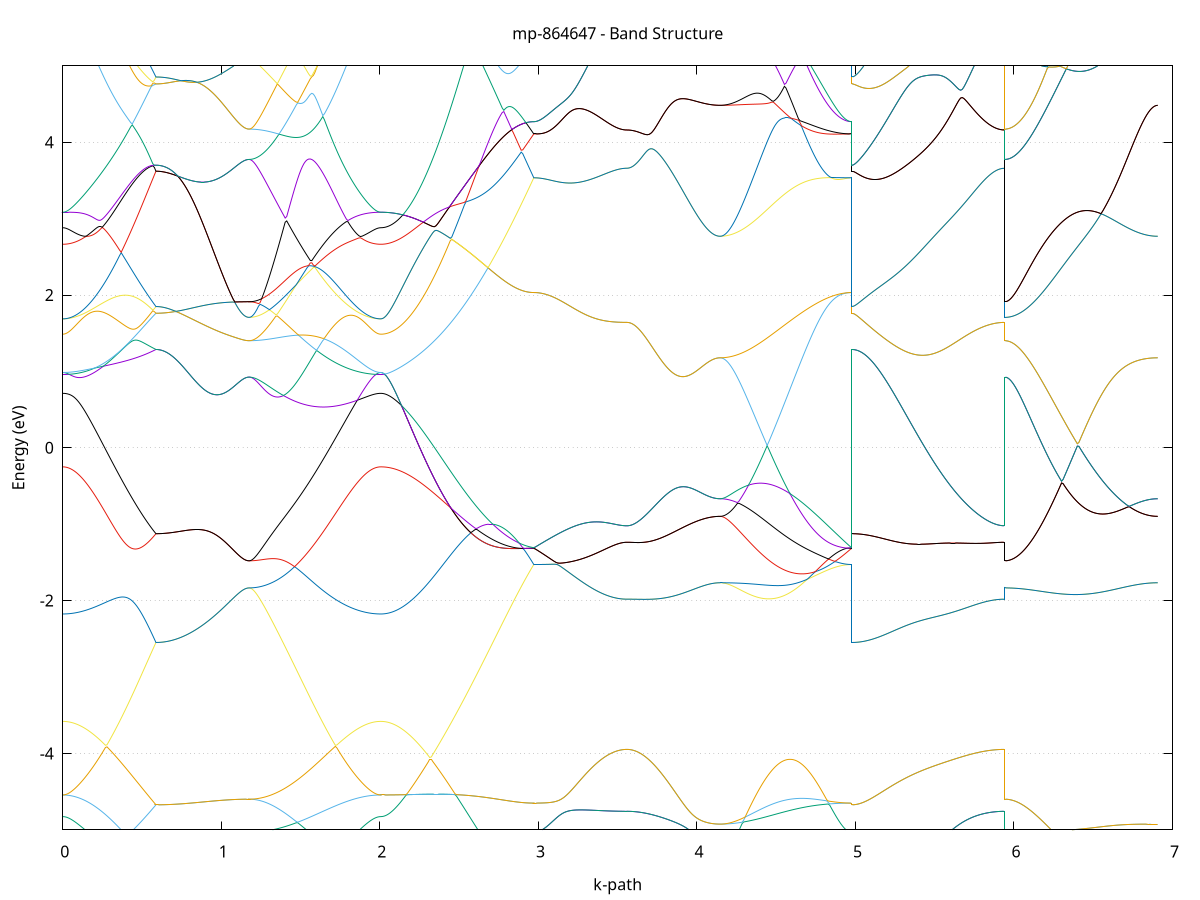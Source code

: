 set title 'mp-864647 - Band Structure'
set xlabel 'k-path'
set ylabel 'Energy (eV)'
set grid y
set yrange [-5:5]
set terminal png size 800,600
set output 'mp-864647_bands_gnuplot.png'
plot '-' using 1:2 with lines notitle, '-' using 1:2 with lines notitle, '-' using 1:2 with lines notitle, '-' using 1:2 with lines notitle, '-' using 1:2 with lines notitle, '-' using 1:2 with lines notitle, '-' using 1:2 with lines notitle, '-' using 1:2 with lines notitle, '-' using 1:2 with lines notitle, '-' using 1:2 with lines notitle, '-' using 1:2 with lines notitle, '-' using 1:2 with lines notitle, '-' using 1:2 with lines notitle, '-' using 1:2 with lines notitle, '-' using 1:2 with lines notitle, '-' using 1:2 with lines notitle, '-' using 1:2 with lines notitle, '-' using 1:2 with lines notitle, '-' using 1:2 with lines notitle, '-' using 1:2 with lines notitle, '-' using 1:2 with lines notitle, '-' using 1:2 with lines notitle, '-' using 1:2 with lines notitle, '-' using 1:2 with lines notitle, '-' using 1:2 with lines notitle, '-' using 1:2 with lines notitle, '-' using 1:2 with lines notitle, '-' using 1:2 with lines notitle, '-' using 1:2 with lines notitle, '-' using 1:2 with lines notitle, '-' using 1:2 with lines notitle, '-' using 1:2 with lines notitle, '-' using 1:2 with lines notitle, '-' using 1:2 with lines notitle, '-' using 1:2 with lines notitle, '-' using 1:2 with lines notitle, '-' using 1:2 with lines notitle, '-' using 1:2 with lines notitle, '-' using 1:2 with lines notitle, '-' using 1:2 with lines notitle
0.000000 -31.172471
0.009959 -31.172371
0.019919 -31.172071
0.029878 -31.171571
0.039838 -31.170871
0.049797 -31.170071
0.059757 -31.168971
0.069716 -31.167671
0.079676 -31.166271
0.089635 -31.164671
0.099595 -31.162771
0.109554 -31.160771
0.119514 -31.158571
0.129473 -31.156271
0.139433 -31.153671
0.149392 -31.150971
0.159351 -31.148071
0.169311 -31.144971
0.179270 -31.141771
0.189230 -31.138371
0.199189 -31.134771
0.209149 -31.131071
0.219108 -31.127171
0.229068 -31.123171
0.239027 -31.118971
0.248987 -31.114671
0.258946 -31.110271
0.268906 -31.105671
0.278865 -31.100971
0.288825 -31.096171
0.298784 -31.091271
0.308744 -31.086171
0.318703 -31.081071
0.328662 -31.075771
0.338622 -31.070371
0.348581 -31.064971
0.358541 -31.059371
0.368500 -31.053771
0.378460 -31.048071
0.388419 -31.042271
0.398379 -31.036371
0.408338 -31.030471
0.418298 -31.024471
0.428257 -31.018371
0.438217 -31.012271
0.448176 -31.006171
0.458136 -30.999971
0.468095 -30.993671
0.478054 -30.987371
0.488014 -30.981071
0.497973 -30.974771
0.507933 -30.968371
0.517892 -30.961971
0.527852 -30.955571
0.537811 -30.949171
0.547771 -30.942771
0.557730 -30.936271
0.567690 -30.929871
0.577649 -30.923371
0.587609 -30.916971
0.587609 -30.916971
0.597568 -30.916871
0.607528 -30.916671
0.617487 -30.916171
0.627447 -30.915671
0.637406 -30.914871
0.647365 -30.913971
0.657325 -30.912871
0.667284 -30.911671
0.677244 -30.910271
0.687203 -30.908771
0.697163 -30.907071
0.707122 -30.905171
0.717082 -30.903171
0.727041 -30.900971
0.737001 -30.898671
0.746960 -30.896271
0.756920 -30.893671
0.766879 -30.890971
0.776839 -30.888071
0.786798 -30.885071
0.796757 -30.881971
0.806717 -30.878771
0.816676 -30.875371
0.826636 -30.871971
0.836595 -30.868371
0.846555 -30.864671
0.856514 -30.860971
0.866474 -30.857071
0.876433 -30.853171
0.886393 -30.849171
0.896352 -30.845071
0.906312 -30.840971
0.916271 -30.836771
0.926231 -30.832571
0.936190 -30.828271
0.946150 -30.823971
0.956109 -30.819771
0.966068 -30.815471
0.976028 -30.811171
0.985987 -30.806971
0.995947 -30.802771
1.005906 -30.798671
1.015866 -30.794571
1.025825 -30.790671
1.035785 -30.786771
1.045744 -30.783071
1.055704 -30.779471
1.065663 -30.776071
1.075623 -30.772871
1.085582 -30.769871
1.095542 -30.767171
1.105501 -30.764671
1.115460 -30.762371
1.125420 -30.760471
1.135379 -30.758871
1.145339 -30.757671
1.155298 -30.756671
1.165258 -30.756171
1.175217 -30.755971
1.175217 -30.755971
1.185110 -30.756371
1.195003 -30.757471
1.204896 -30.759371
1.214789 -30.761971
1.224682 -30.765171
1.234575 -30.768971
1.244468 -30.773371
1.254361 -30.778171
1.264253 -30.783471
1.274146 -30.789071
1.284039 -30.794971
1.293932 -30.801171
1.303825 -30.807671
1.313718 -30.814271
1.323611 -30.821171
1.333504 -30.828171
1.343397 -30.835271
1.353290 -30.842471
1.363183 -30.849771
1.373075 -30.857071
1.382968 -30.864571
1.392861 -30.871971
1.402754 -30.879471
1.412647 -30.887071
1.422540 -30.894571
1.432433 -30.902071
1.442326 -30.909671
1.452219 -30.917171
1.462112 -30.924671
1.472004 -30.932171
1.481897 -30.939671
1.491790 -30.947071
1.501683 -30.954371
1.511576 -30.961671
1.521469 -30.968971
1.531362 -30.976171
1.541255 -30.983271
1.551148 -30.990371
1.561041 -30.997371
1.570934 -31.004271
1.580826 -31.011071
1.590719 -31.017771
1.600612 -31.024371
1.610505 -31.030871
1.620398 -31.037371
1.630291 -31.043671
1.640184 -31.049871
1.650077 -31.055971
1.659970 -31.061871
1.669863 -31.067771
1.679756 -31.073471
1.689648 -31.079071
1.699541 -31.084571
1.709434 -31.089871
1.719327 -31.094971
1.729220 -31.100071
1.739113 -31.104971
1.749006 -31.109671
1.758899 -31.114271
1.768792 -31.118671
1.778685 -31.122971
1.788577 -31.127071
1.798470 -31.130971
1.808363 -31.134771
1.818256 -31.138371
1.828149 -31.141771
1.838042 -31.145071
1.847935 -31.148171
1.857828 -31.151071
1.867721 -31.153771
1.877614 -31.156371
1.887507 -31.158671
1.897399 -31.160871
1.907292 -31.162871
1.917185 -31.164671
1.927078 -31.166371
1.936971 -31.167771
1.946864 -31.168971
1.956757 -31.170071
1.966650 -31.170971
1.976543 -31.171571
1.986436 -31.172071
1.996329 -31.172371
2.006221 -31.172471
2.006221 -31.172471
2.016168 -31.172371
2.026115 -31.172171
2.036062 -31.171871
2.046009 -31.171471
2.055955 -31.170871
2.065902 -31.170171
2.075849 -31.169371
2.085796 -31.168371
2.095742 -31.167271
2.105689 -31.166071
2.115636 -31.164771
2.125583 -31.163271
2.135529 -31.161671
2.145476 -31.159971
2.155423 -31.158171
2.165370 -31.156171
2.175317 -31.154071
2.185263 -31.151971
2.195210 -31.149571
2.205157 -31.147171
2.215104 -31.144671
2.225050 -31.141971
2.234997 -31.139171
2.244944 -31.136371
2.254891 -31.133371
2.264837 -31.130271
2.274784 -31.126971
2.284731 -31.123671
2.294678 -31.120271
2.304625 -31.116771
2.314571 -31.113171
2.324518 -31.109371
2.334465 -31.105571
2.344412 -31.101671
2.354358 -31.097671
2.364305 -31.093571
2.374252 -31.089371
2.384199 -31.085171
2.394146 -31.080771
2.404092 -31.076371
2.414039 -31.071871
2.423986 -31.067271
2.433933 -31.062671
2.443879 -31.057971
2.453826 -31.053171
2.463773 -31.048271
2.473720 -31.043371
2.483666 -31.038371
2.493613 -31.033371
2.503560 -31.028271
2.513507 -31.023171
2.523454 -31.017971
2.533400 -31.012771
2.543347 -31.007571
2.553294 -31.002271
2.563241 -30.996971
2.573187 -30.991571
2.583134 -30.986271
2.593081 -30.980871
2.603028 -30.975371
2.612974 -30.969971
2.622921 -30.964571
2.632868 -30.959071
2.642815 -30.953671
2.652762 -30.948171
2.662708 -30.942771
2.672655 -30.937271
2.682602 -30.931871
2.692549 -30.926471
2.702495 -30.921071
2.712442 -30.915671
2.722389 -30.910271
2.732336 -30.904871
2.742283 -30.899471
2.752229 -30.894171
2.762176 -30.888871
2.772123 -30.883571
2.782070 -30.878271
2.792016 -30.873071
2.801963 -30.867771
2.811910 -30.862571
2.821857 -30.857371
2.831803 -30.852171
2.841750 -30.846971
2.851697 -30.841771
2.861644 -30.836571
2.871591 -30.831371
2.881537 -30.826171
2.891484 -30.820971
2.901431 -30.815671
2.911378 -30.810371
2.921324 -30.805071
2.931271 -30.799771
2.941218 -30.794371
2.951165 -30.788871
2.961111 -30.783371
2.971058 -30.777871
2.971058 -30.777871
2.981018 -30.777871
2.990977 -30.778071
3.000937 -30.778471
3.010896 -30.778971
3.020856 -30.779571
3.030815 -30.780271
3.040775 -30.781171
3.050734 -30.782071
3.060693 -30.783171
3.070653 -30.784371
3.080612 -30.785671
3.090572 -30.787071
3.100531 -30.788571
3.110491 -30.790071
3.120450 -30.791671
3.130410 -30.793371
3.140369 -30.795071
3.150329 -30.796871
3.160288 -30.798671
3.170248 -30.800471
3.180207 -30.802371
3.190167 -30.804271
3.200126 -30.806171
3.210086 -30.807971
3.220045 -30.809871
3.230004 -30.811771
3.239964 -30.813571
3.249923 -30.815471
3.259883 -30.817271
3.269842 -30.818971
3.279802 -30.820671
3.289761 -30.822371
3.299721 -30.824071
3.309680 -30.825671
3.319640 -30.827171
3.329599 -30.828671
3.339559 -30.830071
3.349518 -30.831471
3.359478 -30.832771
3.369437 -30.834071
3.379396 -30.835171
3.389356 -30.836271
3.399315 -30.837371
3.409275 -30.838371
3.419234 -30.839271
3.429194 -30.840071
3.439153 -30.840871
3.449113 -30.841571
3.459072 -30.842271
3.469032 -30.842771
3.478991 -30.843371
3.488951 -30.843771
3.498910 -30.844171
3.508870 -30.844471
3.518829 -30.844771
3.528788 -30.844971
3.538748 -30.845171
3.548707 -30.845171
3.558667 -30.845271
3.558667 -30.845271
3.568626 -30.845571
3.578586 -30.846471
3.588545 -30.847871
3.598505 -30.849871
3.608464 -30.852371
3.618424 -30.855171
3.628383 -30.858371
3.638343 -30.861871
3.648302 -30.865671
3.658262 -30.869571
3.668221 -30.873671
3.678181 -30.877971
3.688140 -30.882271
3.698099 -30.886771
3.708059 -30.891271
3.718018 -30.895771
3.727978 -30.900371
3.737937 -30.904971
3.747897 -30.909471
3.757856 -30.914071
3.767816 -30.918571
3.777775 -30.923071
3.787735 -30.927571
3.797694 -30.931871
3.807654 -30.936271
3.817613 -30.940471
3.827573 -30.944671
3.837532 -30.948771
3.847491 -30.952771
3.857451 -30.956771
3.867410 -30.960571
3.877370 -30.964271
3.887329 -30.967971
3.897289 -30.971471
3.907248 -30.974871
3.917208 -30.978171
3.927167 -30.981371
3.937127 -30.984371
3.947086 -30.987371
3.957046 -30.990171
3.967005 -30.992771
3.976965 -30.995371
3.986924 -30.997771
3.996884 -31.000071
4.006843 -31.002171
4.016802 -31.004171
4.026762 -31.005971
4.036721 -31.007771
4.046681 -31.009271
4.056640 -31.010671
4.066600 -31.011971
4.076559 -31.013071
4.086519 -31.014071
4.096478 -31.014871
4.106438 -31.015571
4.116397 -31.016171
4.126357 -31.016471
4.136316 -31.016771
4.146276 -31.016771
4.146276 -31.016771
4.156168 -31.016771
4.166061 -31.016571
4.175954 -31.016371
4.185847 -31.016071
4.195740 -31.015671
4.205633 -31.015071
4.215526 -31.014471
4.225419 -31.013771
4.235312 -31.012971
4.245205 -31.012071
4.255098 -31.011171
4.264990 -31.010071
4.274883 -31.008871
4.284776 -31.007571
4.294669 -31.006271
4.304562 -31.004771
4.314455 -31.003171
4.324348 -31.001571
4.334241 -30.999871
4.344134 -30.997971
4.354027 -30.996071
4.363919 -30.994071
4.373812 -30.991871
4.383705 -30.989671
4.393598 -30.987371
4.403491 -30.984971
4.413384 -30.982471
4.423277 -30.979871
4.433170 -30.977171
4.443063 -30.974471
4.452956 -30.971571
4.462849 -30.968571
4.472741 -30.965571
4.482634 -30.962471
4.492527 -30.959171
4.502420 -30.955871
4.512313 -30.952471
4.522206 -30.949071
4.532099 -30.945471
4.541992 -30.941871
4.551885 -30.938071
4.561778 -30.934271
4.571671 -30.930471
4.581563 -30.926471
4.591456 -30.922471
4.601349 -30.918371
4.611242 -30.914271
4.621135 -30.909971
4.631028 -30.905771
4.640921 -30.901371
4.650814 -30.897071
4.660707 -30.892571
4.670600 -30.888071
4.680492 -30.883571
4.690385 -30.879071
4.700278 -30.874471
4.710171 -30.869871
4.720064 -30.865171
4.729957 -30.860571
4.739850 -30.855871
4.749743 -30.851271
4.759636 -30.846671
4.769529 -30.841971
4.779422 -30.837471
4.789314 -30.832871
4.799207 -30.828371
4.809100 -30.823971
4.818993 -30.819671
4.828886 -30.815371
4.838779 -30.811271
4.848672 -30.807271
4.858565 -30.803471
4.868458 -30.799771
4.878351 -30.796271
4.888244 -30.793071
4.898136 -30.790071
4.908029 -30.787371
4.917922 -30.784871
4.927815 -30.782771
4.937708 -30.781071
4.947601 -30.779671
4.957494 -30.778671
4.967387 -30.778071
4.977280 -30.777871
4.977280 -30.916971
4.987226 -30.916871
4.997173 -30.916771
5.007120 -30.916471
5.017067 -30.916171
5.027014 -30.915671
5.036960 -30.915171
5.046907 -30.914571
5.056854 -30.913771
5.066801 -30.912971
5.076747 -30.912071
5.086694 -30.910971
5.096641 -30.909871
5.106588 -30.908671
5.116534 -30.907371
5.126481 -30.905971
5.136428 -30.904471
5.146375 -30.902871
5.156322 -30.901171
5.166268 -30.899471
5.176215 -30.897571
5.186162 -30.895671
5.196109 -30.893671
5.206055 -30.891571
5.216002 -30.889471
5.225949 -30.887171
5.235896 -30.884871
5.245843 -30.882471
5.255789 -30.879971
5.265736 -30.877471
5.275683 -30.874871
5.285630 -30.872171
5.295576 -30.869471
5.305523 -30.866671
5.315470 -30.863871
5.325417 -30.860971
5.335363 -30.858071
5.345310 -30.855071
5.355257 -30.852071
5.365204 -30.848971
5.375151 -30.845971
5.385097 -30.842771
5.395044 -30.839671
5.404991 -30.836571
5.414938 -30.833371
5.424884 -30.830271
5.434831 -30.827071
5.444778 -30.823971
5.454725 -30.820771
5.464671 -30.817671
5.474618 -30.814571
5.484565 -30.811571
5.494512 -30.808571
5.504459 -30.805671
5.514405 -30.802871
5.524352 -30.800071
5.534299 -30.797471
5.544246 -30.794971
5.554192 -30.792571
5.564139 -30.790371
5.574086 -30.788271
5.584033 -30.786471
5.593980 -30.784971
5.603926 -30.783771
5.613873 -30.782871
5.623820 -30.782471
5.633767 -30.782571
5.643713 -30.783271
5.653660 -30.784571
5.663607 -30.786471
5.673554 -30.788771
5.683500 -30.791471
5.693447 -30.794471
5.703394 -30.797671
5.713341 -30.800871
5.723288 -30.804171
5.733234 -30.807371
5.743181 -30.810571
5.753128 -30.813771
5.763075 -30.816771
5.773021 -30.819671
5.782968 -30.822471
5.792915 -30.825171
5.802862 -30.827671
5.812808 -30.829971
5.822755 -30.832171
5.832702 -30.834271
5.842649 -30.836171
5.852596 -30.837871
5.862542 -30.839371
5.872489 -30.840771
5.882436 -30.841971
5.892383 -30.842971
5.902329 -30.843771
5.912276 -30.844371
5.922223 -30.844871
5.932170 -30.845171
5.942117 -30.845271
5.942117 -30.755971
5.952063 -30.756071
5.962010 -30.756171
5.971957 -30.756471
5.981904 -30.756771
5.991850 -30.757171
6.001797 -30.757771
6.011744 -30.758371
6.021691 -30.759171
6.031637 -30.759971
6.041584 -30.760871
6.051531 -30.761971
6.061478 -30.763071
6.071425 -30.764271
6.081371 -30.765671
6.091318 -30.767071
6.101265 -30.768671
6.111212 -30.770271
6.121158 -30.772071
6.131105 -30.773971
6.141052 -30.775871
6.150999 -30.777971
6.160945 -30.780171
6.170892 -30.782371
6.180839 -30.784771
6.190786 -30.787271
6.200733 -30.789871
6.210679 -30.792571
6.220626 -30.795371
6.230573 -30.798271
6.240520 -30.801271
6.250466 -30.804371
6.260413 -30.807571
6.270360 -30.810871
6.280307 -30.814271
6.290254 -30.817671
6.300200 -30.821271
6.310147 -30.824871
6.320094 -30.828671
6.330041 -30.832471
6.339987 -30.836271
6.349934 -30.840271
6.359881 -30.844271
6.369828 -30.848371
6.379774 -30.852471
6.389721 -30.856671
6.399668 -30.860871
6.409615 -30.865171
6.419562 -30.869471
6.429508 -30.873871
6.439455 -30.878171
6.449402 -30.882571
6.459349 -30.886971
6.469295 -30.891471
6.479242 -30.895871
6.489189 -30.900271
6.499136 -30.904771
6.509082 -30.909171
6.519029 -30.913571
6.528976 -30.917871
6.538923 -30.922271
6.548870 -30.926571
6.558816 -30.930771
6.568763 -30.934971
6.578710 -30.939171
6.588657 -30.943271
6.598603 -30.947271
6.608550 -30.951271
6.618497 -30.955171
6.628444 -30.958971
6.638391 -30.962671
6.648337 -30.966371
6.658284 -30.969871
6.668231 -30.973371
6.678178 -30.976671
6.688124 -30.979871
6.698071 -30.983071
6.708018 -30.986071
6.717965 -30.988871
6.727911 -30.991671
6.737858 -30.994271
6.747805 -30.996771
6.757752 -30.999171
6.767699 -31.001371
6.777645 -31.003471
6.787592 -31.005471
6.797539 -31.007171
6.807486 -31.008871
6.817432 -31.010371
6.827379 -31.011671
6.837326 -31.012871
6.847273 -31.013971
6.857219 -31.014771
6.867166 -31.015571
6.877113 -31.016071
6.887060 -31.016471
6.897007 -31.016671
6.906953 -31.016771
e
0.000000 -30.723471
0.009959 -30.723471
0.019919 -30.723371
0.029878 -30.723271
0.039838 -30.723071
0.049797 -30.722971
0.059757 -30.722671
0.069716 -30.722371
0.079676 -30.721971
0.089635 -30.721471
0.099595 -30.720871
0.109554 -30.720171
0.119514 -30.719371
0.129473 -30.718471
0.139433 -30.717471
0.149392 -30.716271
0.159351 -30.714971
0.169311 -30.713471
0.179270 -30.711871
0.189230 -30.710071
0.199189 -30.708171
0.209149 -30.706071
0.219108 -30.705971
0.229068 -30.710171
0.239027 -30.714571
0.248987 -30.718971
0.258946 -30.723571
0.268906 -30.728371
0.278865 -30.733171
0.288825 -30.738071
0.298784 -30.743171
0.308744 -30.748271
0.318703 -30.753471
0.328662 -30.758771
0.338622 -30.764271
0.348581 -30.769671
0.358541 -30.775271
0.368500 -30.780871
0.378460 -30.786571
0.388419 -30.792371
0.398379 -30.798271
0.408338 -30.804171
0.418298 -30.810071
0.428257 -30.816071
0.438217 -30.822171
0.448176 -30.828271
0.458136 -30.834371
0.468095 -30.840571
0.478054 -30.846771
0.488014 -30.853071
0.497973 -30.859371
0.507933 -30.865671
0.517892 -30.871971
0.527852 -30.878371
0.537811 -30.884771
0.547771 -30.891171
0.557730 -30.897571
0.567690 -30.904071
0.577649 -30.910471
0.587609 -30.916871
0.587609 -30.916871
0.597568 -30.916771
0.607528 -30.916571
0.617487 -30.916171
0.627447 -30.915571
0.637406 -30.914871
0.647365 -30.913871
0.657325 -30.912871
0.667284 -30.911571
0.677244 -30.910271
0.687203 -30.908671
0.697163 -30.906971
0.707122 -30.905171
0.717082 -30.903071
0.727041 -30.900971
0.737001 -30.898671
0.746960 -30.896171
0.756920 -30.893571
0.766879 -30.890871
0.776839 -30.887971
0.786798 -30.885071
0.796757 -30.881871
0.806717 -30.878671
0.816676 -30.875371
0.826636 -30.871871
0.836595 -30.868271
0.846555 -30.864571
0.856514 -30.860871
0.866474 -30.856971
0.876433 -30.853071
0.886393 -30.849071
0.896352 -30.844971
0.906312 -30.840871
0.916271 -30.836671
0.926231 -30.832471
0.936190 -30.828171
0.946150 -30.823971
0.956109 -30.819671
0.966068 -30.815371
0.976028 -30.811071
0.985987 -30.806871
0.995947 -30.802671
1.005906 -30.798571
1.015866 -30.794471
1.025825 -30.790571
1.035785 -30.786671
1.045744 -30.782971
1.055704 -30.779371
1.065663 -30.775971
1.075623 -30.772771
1.085582 -30.769771
1.095542 -30.767071
1.105501 -30.764571
1.115460 -30.762271
1.125420 -30.760371
1.135379 -30.758771
1.145339 -30.757571
1.155298 -30.756671
1.165258 -30.756071
1.175217 -30.755871
1.175217 -30.755871
1.185110 -30.755871
1.195003 -30.755871
1.204896 -30.755771
1.214789 -30.755571
1.224682 -30.755371
1.234575 -30.755071
1.244468 -30.754871
1.254361 -30.754471
1.264253 -30.754071
1.274146 -30.753671
1.284039 -30.753171
1.293932 -30.752671
1.303825 -30.752071
1.313718 -30.751471
1.323611 -30.750771
1.333504 -30.750071
1.343397 -30.749371
1.353290 -30.748571
1.363183 -30.747671
1.373075 -30.746771
1.382968 -30.745771
1.392861 -30.744771
1.402754 -30.743771
1.412647 -30.742671
1.422540 -30.741571
1.432433 -30.740371
1.442326 -30.739071
1.452219 -30.737871
1.462112 -30.736471
1.472004 -30.735171
1.481897 -30.733671
1.491790 -30.732271
1.501683 -30.730771
1.511576 -30.729171
1.521469 -30.727671
1.531362 -30.725971
1.541255 -30.724371
1.551148 -30.722671
1.561041 -30.720971
1.570934 -30.719171
1.580826 -30.717371
1.590719 -30.715571
1.600612 -30.713771
1.610505 -30.711871
1.620398 -30.710071
1.630291 -30.708171
1.640184 -30.706271
1.650077 -30.704271
1.659970 -30.702371
1.669863 -30.700471
1.679756 -30.698471
1.689648 -30.696571
1.699541 -30.696571
1.709434 -30.698571
1.719327 -30.700471
1.729220 -30.702271
1.739113 -30.704071
1.749006 -30.705671
1.758899 -30.707271
1.768792 -30.708771
1.778685 -30.710171
1.788577 -30.711471
1.798470 -30.712671
1.808363 -30.713871
1.818256 -30.714871
1.828149 -30.715871
1.838042 -30.716871
1.847935 -30.717671
1.857828 -30.718471
1.867721 -30.719171
1.877614 -30.719871
1.887507 -30.720471
1.897399 -30.720971
1.907292 -30.721371
1.917185 -30.721871
1.927078 -30.722171
1.936971 -30.722471
1.946864 -30.722771
1.956757 -30.722971
1.966650 -30.723171
1.976543 -30.723271
1.986436 -30.723371
1.996329 -30.723471
2.006221 -30.723471
2.006221 -30.723471
2.016168 -30.723371
2.026115 -30.723271
2.036062 -30.722971
2.046009 -30.722671
2.055955 -30.722171
2.065902 -30.721671
2.075849 -30.720971
2.085796 -30.720271
2.095742 -30.719471
2.105689 -30.718471
2.115636 -30.717471
2.125583 -30.716371
2.135529 -30.715071
2.145476 -30.713771
2.155423 -30.712371
2.165370 -30.710871
2.175317 -30.709271
2.185263 -30.707571
2.195210 -30.705771
2.205157 -30.703871
2.215104 -30.701871
2.225050 -30.699771
2.234997 -30.697571
2.244944 -30.695371
2.254891 -30.692971
2.264837 -30.690571
2.274784 -30.688071
2.284731 -30.685471
2.294678 -30.682771
2.304625 -30.679971
2.314571 -30.677071
2.324518 -30.674171
2.334465 -30.671171
2.344412 -30.668071
2.354358 -30.664871
2.364305 -30.661571
2.374252 -30.658271
2.384199 -30.654871
2.394146 -30.651371
2.404092 -30.647771
2.414039 -30.644171
2.423986 -30.640471
2.433933 -30.636671
2.443879 -30.632771
2.453826 -30.628871
2.463773 -30.624871
2.473720 -30.620871
2.483666 -30.616771
2.493613 -30.612571
2.503560 -30.608371
2.513507 -30.604071
2.523454 -30.599771
2.533400 -30.595371
2.543347 -30.590871
2.553294 -30.591071
2.563241 -30.594071
2.573187 -30.596971
2.583134 -30.599671
2.593081 -30.602271
2.603028 -30.604771
2.612974 -30.607171
2.622921 -30.609271
2.632868 -30.611371
2.642815 -30.613171
2.652762 -30.614871
2.662708 -30.616471
2.672655 -30.617771
2.682602 -30.618971
2.692549 -30.619971
2.702495 -30.620771
2.712442 -30.621371
2.722389 -30.621771
2.732336 -30.621971
2.742283 -30.625471
2.752229 -30.633171
2.762176 -30.640771
2.772123 -30.648271
2.782070 -30.655671
2.792016 -30.662971
2.801963 -30.670171
2.811910 -30.677271
2.821857 -30.684271
2.831803 -30.691171
2.841750 -30.697971
2.851697 -30.704771
2.861644 -30.711371
2.871591 -30.717871
2.881537 -30.724271
2.891484 -30.730571
2.901431 -30.736771
2.911378 -30.742871
2.921324 -30.748871
2.931271 -30.754871
2.941218 -30.760671
2.951165 -30.766471
2.961111 -30.772171
2.971058 -30.777771
2.971058 -30.777771
2.981018 -30.777871
2.990977 -30.778071
3.000937 -30.778371
3.010896 -30.778871
3.020856 -30.779471
3.030815 -30.780271
3.040775 -30.781071
3.050734 -30.782071
3.060693 -30.783171
3.070653 -30.784371
3.080612 -30.785671
3.090572 -30.787071
3.100531 -30.788471
3.110491 -30.790071
3.120450 -30.791671
3.130410 -30.793371
3.140369 -30.795071
3.150329 -30.796871
3.160288 -30.798671
3.170248 -30.800471
3.180207 -30.802371
3.190167 -30.804171
3.200126 -30.806071
3.210086 -30.807971
3.220045 -30.809871
3.230004 -30.811671
3.239964 -30.813571
3.249923 -30.815371
3.259883 -30.817171
3.269842 -30.818971
3.279802 -30.820671
3.289761 -30.822371
3.299721 -30.823971
3.309680 -30.825571
3.319640 -30.827171
3.329599 -30.828671
3.339559 -30.830071
3.349518 -30.831471
3.359478 -30.832771
3.369437 -30.833971
3.379396 -30.835171
3.389356 -30.836271
3.399315 -30.837271
3.409275 -30.838271
3.419234 -30.839171
3.429194 -30.840071
3.439153 -30.840871
3.449113 -30.841571
3.459072 -30.842171
3.469032 -30.842771
3.478991 -30.843271
3.488951 -30.843771
3.498910 -30.844171
3.508870 -30.844471
3.518829 -30.844671
3.528788 -30.844971
3.538748 -30.845071
3.548707 -30.845171
3.558667 -30.845171
3.558667 -30.845171
3.568626 -30.845471
3.578586 -30.846371
3.588545 -30.847871
3.598505 -30.849871
3.608464 -30.852271
3.618424 -30.855171
3.628383 -30.858371
3.638343 -30.861871
3.648302 -30.865571
3.658262 -30.869571
3.668221 -30.873671
3.678181 -30.877871
3.688140 -30.882271
3.698099 -30.886771
3.708059 -30.891271
3.718018 -30.895771
3.727978 -30.900371
3.737937 -30.904871
3.747897 -30.909471
3.757856 -30.914071
3.767816 -30.918571
3.777775 -30.923071
3.787735 -30.927471
3.797694 -30.931871
3.807654 -30.936171
3.817613 -30.940471
3.827573 -30.944671
3.837532 -30.948771
3.847491 -30.952771
3.857451 -30.956771
3.867410 -30.960571
3.877370 -30.964271
3.887329 -30.967971
3.897289 -30.971471
3.907248 -30.974871
3.917208 -30.978171
3.927167 -30.981371
3.937127 -30.984371
3.947086 -30.987271
3.957046 -30.990171
3.967005 -30.992771
3.976965 -30.995371
3.986924 -30.997771
3.996884 -31.000071
4.006843 -31.002171
4.016802 -31.004171
4.026762 -31.005971
4.036721 -31.007671
4.046681 -31.009271
4.056640 -31.010671
4.066600 -31.011971
4.076559 -31.013071
4.086519 -31.014071
4.096478 -31.014871
4.106438 -31.015571
4.116397 -31.016071
4.126357 -31.016471
4.136316 -31.016671
4.146276 -31.016771
4.146276 -31.016771
4.156168 -31.016671
4.166061 -31.016371
4.175954 -31.015871
4.185847 -31.015171
4.195740 -31.014271
4.205633 -31.013071
4.215526 -31.011771
4.225419 -31.010271
4.235312 -31.008571
4.245205 -31.006571
4.255098 -31.004471
4.264990 -31.002171
4.274883 -30.999671
4.284776 -30.996971
4.294669 -30.994071
4.304562 -30.990971
4.314455 -30.987771
4.324348 -30.984271
4.334241 -30.980671
4.344134 -30.976871
4.354027 -30.972871
4.363919 -30.968771
4.373812 -30.964371
4.383705 -30.959971
4.393598 -30.955271
4.403491 -30.950471
4.413384 -30.945571
4.423277 -30.940471
4.433170 -30.935171
4.443063 -30.929871
4.452956 -30.924371
4.462849 -30.918671
4.472741 -30.912971
4.482634 -30.907071
4.492527 -30.901071
4.502420 -30.895071
4.512313 -30.888871
4.522206 -30.882671
4.532099 -30.876271
4.541992 -30.869871
4.551885 -30.863471
4.561778 -30.856971
4.571671 -30.850471
4.581563 -30.843971
4.591456 -30.837471
4.601349 -30.830971
4.611242 -30.824471
4.621135 -30.818171
4.631028 -30.811871
4.640921 -30.805771
4.650814 -30.799771
4.660707 -30.794071
4.670600 -30.788671
4.680492 -30.783471
4.690385 -30.778771
4.700278 -30.774571
4.710171 -30.770771
4.720064 -30.767571
4.729957 -30.765071
4.739850 -30.763071
4.749743 -30.761771
4.759636 -30.760871
4.769529 -30.760571
4.779422 -30.760771
4.789314 -30.761171
4.799207 -30.761971
4.809100 -30.762871
4.818993 -30.763971
4.828886 -30.765171
4.838779 -30.766471
4.848672 -30.767771
4.858565 -30.769071
4.868458 -30.770271
4.878351 -30.771471
4.888244 -30.772571
4.898136 -30.773671
4.908029 -30.774571
4.917922 -30.775371
4.927815 -30.776171
4.937708 -30.776771
4.947601 -30.777171
4.957494 -30.777571
4.967387 -30.777771
4.977280 -30.777771
4.977280 -30.916871
4.987226 -30.916871
4.997173 -30.916671
5.007120 -30.916471
5.017067 -30.916071
5.027014 -30.915671
5.036960 -30.915071
5.046907 -30.914471
5.056854 -30.913771
5.066801 -30.912871
5.076747 -30.911971
5.086694 -30.910971
5.096641 -30.909871
5.106588 -30.908571
5.116534 -30.907271
5.126481 -30.905871
5.136428 -30.904371
5.146375 -30.902871
5.156322 -30.901171
5.166268 -30.899371
5.176215 -30.897571
5.186162 -30.895671
5.196109 -30.893571
5.206055 -30.891571
5.216002 -30.889371
5.225949 -30.887071
5.235896 -30.884771
5.245843 -30.882371
5.255789 -30.879971
5.265736 -30.877371
5.275683 -30.874771
5.285630 -30.872171
5.295576 -30.869371
5.305523 -30.866671
5.315470 -30.863771
5.325417 -30.860871
5.335363 -30.857971
5.345310 -30.854971
5.355257 -30.851971
5.365204 -30.848971
5.375151 -30.845871
5.385097 -30.842771
5.395044 -30.839671
5.404991 -30.836471
5.414938 -30.833371
5.424884 -30.830171
5.434831 -30.826971
5.444778 -30.823871
5.454725 -30.820771
5.464671 -30.817571
5.474618 -30.814571
5.484565 -30.811471
5.494512 -30.808571
5.504459 -30.805571
5.514405 -30.802771
5.524352 -30.800071
5.534299 -30.797371
5.544246 -30.794871
5.554192 -30.792471
5.564139 -30.790271
5.574086 -30.788271
5.584033 -30.786471
5.593980 -30.784871
5.603926 -30.783671
5.613873 -30.782771
5.623820 -30.782371
5.633767 -30.782571
5.643713 -30.783271
5.653660 -30.784471
5.663607 -30.786371
5.673554 -30.788671
5.683500 -30.791471
5.693447 -30.794371
5.703394 -30.797571
5.713341 -30.800771
5.723288 -30.804071
5.733234 -30.807371
5.743181 -30.810571
5.753128 -30.813671
5.763075 -30.816671
5.773021 -30.819671
5.782968 -30.822371
5.792915 -30.825071
5.802862 -30.827571
5.812808 -30.829971
5.822755 -30.832171
5.832702 -30.834171
5.842649 -30.836071
5.852596 -30.837771
5.862542 -30.839371
5.872489 -30.840671
5.882436 -30.841871
5.892383 -30.842871
5.902329 -30.843671
5.912276 -30.844371
5.922223 -30.844871
5.932170 -30.845071
5.942117 -30.845171
5.942117 -30.755871
5.952063 -30.755971
5.962010 -30.756071
5.971957 -30.756371
5.981904 -30.756671
5.991850 -30.757071
6.001797 -30.757671
6.011744 -30.758271
6.021691 -30.759071
6.031637 -30.759871
6.041584 -30.760771
6.051531 -30.761871
6.061478 -30.762971
6.071425 -30.764271
6.081371 -30.765571
6.091318 -30.766971
6.101265 -30.768571
6.111212 -30.770271
6.121158 -30.771971
6.131105 -30.773871
6.141052 -30.775771
6.150999 -30.777871
6.160945 -30.780071
6.170892 -30.782371
6.180839 -30.784771
6.190786 -30.787171
6.200733 -30.789771
6.210679 -30.792471
6.220626 -30.795271
6.230573 -30.798171
6.240520 -30.801171
6.250466 -30.804271
6.260413 -30.807471
6.270360 -30.810771
6.280307 -30.814171
6.290254 -30.817671
6.300200 -30.821171
6.310147 -30.824871
6.320094 -30.828571
6.330041 -30.832371
6.339987 -30.836271
6.349934 -30.840171
6.359881 -30.844271
6.369828 -30.848271
6.379774 -30.852471
6.389721 -30.856571
6.399668 -30.860871
6.409615 -30.865171
6.419562 -30.869471
6.429508 -30.873771
6.439455 -30.878171
6.449402 -30.882571
6.459349 -30.886971
6.469295 -30.891371
6.479242 -30.895871
6.489189 -30.900271
6.499136 -30.904671
6.509082 -30.909071
6.519029 -30.913471
6.528976 -30.917871
6.538923 -30.922171
6.548870 -30.926471
6.558816 -30.930771
6.568763 -30.934971
6.578710 -30.939171
6.588657 -30.943271
6.598603 -30.947271
6.608550 -30.951271
6.618497 -30.955171
6.628444 -30.958971
6.638391 -30.962671
6.648337 -30.966371
6.658284 -30.969871
6.668231 -30.973371
6.678178 -30.976671
6.688124 -30.979871
6.698071 -30.982971
6.708018 -30.985971
6.717965 -30.988871
6.727911 -30.991671
6.737858 -30.994271
6.747805 -30.996771
6.757752 -30.999171
6.767699 -31.001371
6.777645 -31.003471
6.787592 -31.005371
6.797539 -31.007171
6.807486 -31.008871
6.817432 -31.010371
6.827379 -31.011671
6.837326 -31.012871
6.847273 -31.013871
6.857219 -31.014771
6.867166 -31.015471
6.877113 -31.016071
6.887060 -31.016471
6.897007 -31.016671
6.906953 -31.016771
e
0.000000 -30.656671
0.009959 -30.656771
0.019919 -30.657171
0.029878 -30.657671
0.039838 -30.658471
0.049797 -30.659471
0.059757 -30.660671
0.069716 -30.662071
0.079676 -30.663671
0.089635 -30.665471
0.099595 -30.667571
0.109554 -30.669771
0.119514 -30.672171
0.129473 -30.674771
0.139433 -30.677571
0.149392 -30.680571
0.159351 -30.683771
0.169311 -30.687071
0.179270 -30.690471
0.189230 -30.694171
0.199189 -30.697971
0.209149 -30.701871
0.219108 -30.703771
0.229068 -30.701371
0.239027 -30.698771
0.248987 -30.695971
0.258946 -30.692971
0.268906 -30.689771
0.278865 -30.686471
0.288825 -30.682971
0.298784 -30.679271
0.308744 -30.675371
0.318703 -30.671271
0.328662 -30.667071
0.338622 -30.662571
0.348581 -30.657971
0.358541 -30.653171
0.368500 -30.648171
0.378460 -30.642971
0.388419 -30.637671
0.398379 -30.632071
0.408338 -30.626371
0.418298 -30.620571
0.428257 -30.614471
0.438217 -30.608271
0.448176 -30.601871
0.458136 -30.595371
0.468095 -30.588671
0.478054 -30.581871
0.488014 -30.574871
0.497973 -30.567771
0.507933 -30.560571
0.517892 -30.553171
0.527852 -30.545671
0.537811 -30.538071
0.547771 -30.530371
0.557730 -30.522571
0.567690 -30.514671
0.577649 -30.506771
0.587609 -30.498771
0.587609 -30.498771
0.597568 -30.498771
0.607528 -30.498671
0.617487 -30.498671
0.627447 -30.498671
0.637406 -30.498671
0.647365 -30.498671
0.657325 -30.498571
0.667284 -30.498571
0.677244 -30.498571
0.687203 -30.498571
0.697163 -30.498571
0.707122 -30.498571
0.717082 -30.498571
0.727041 -30.498571
0.737001 -30.498671
0.746960 -30.498771
0.756920 -30.498871
0.766879 -30.498971
0.776839 -30.499171
0.786798 -30.499471
0.796757 -30.499771
0.806717 -30.500071
0.816676 -30.500571
0.826636 -30.500971
0.836595 -30.501571
0.846555 -30.502171
0.856514 -30.502971
0.866474 -30.503771
0.876433 -30.504671
0.886393 -30.505671
0.896352 -30.506771
0.906312 -30.507971
0.916271 -30.509271
0.926231 -30.510671
0.936190 -30.512071
0.946150 -30.513671
0.956109 -30.515371
0.966068 -30.517071
0.976028 -30.518971
0.985987 -30.520771
0.995947 -30.522771
1.005906 -30.524771
1.015866 -30.526771
1.025825 -30.528771
1.035785 -30.530871
1.045744 -30.532871
1.055704 -30.534871
1.065663 -30.536871
1.075623 -30.538671
1.085582 -30.540471
1.095542 -30.542171
1.105501 -30.543671
1.115460 -30.545071
1.125420 -30.546271
1.135379 -30.547371
1.145339 -30.548171
1.155298 -30.548771
1.165258 -30.549071
1.175217 -30.549171
1.175217 -30.549171
1.185110 -30.549371
1.195003 -30.549771
1.204896 -30.550571
1.214789 -30.551571
1.224682 -30.552871
1.234575 -30.554471
1.244468 -30.556271
1.254361 -30.558371
1.264253 -30.560571
1.274146 -30.563071
1.284039 -30.565671
1.293932 -30.568471
1.303825 -30.571471
1.313718 -30.574471
1.323611 -30.577671
1.333504 -30.580971
1.343397 -30.584271
1.353290 -30.587771
1.363183 -30.591171
1.373075 -30.594771
1.382968 -30.598271
1.392861 -30.601871
1.402754 -30.605471
1.412647 -30.609071
1.422540 -30.612771
1.432433 -30.616371
1.442326 -30.619971
1.452219 -30.623571
1.462112 -30.627071
1.472004 -30.630671
1.481897 -30.634171
1.491790 -30.637671
1.501683 -30.641071
1.511576 -30.644471
1.521469 -30.647771
1.531362 -30.651071
1.541255 -30.654271
1.551148 -30.657471
1.561041 -30.660571
1.570934 -30.663671
1.580826 -30.666571
1.590719 -30.669571
1.600612 -30.672371
1.610505 -30.675171
1.620398 -30.677871
1.630291 -30.680471
1.640184 -30.682971
1.650077 -30.685471
1.659970 -30.687871
1.669863 -30.690171
1.679756 -30.692371
1.689648 -30.694571
1.699541 -30.694671
1.709434 -30.692671
1.719327 -30.690771
1.729220 -30.688871
1.739113 -30.686971
1.749006 -30.685171
1.758899 -30.683271
1.768792 -30.681471
1.778685 -30.679771
1.788577 -30.677971
1.798470 -30.676271
1.808363 -30.674671
1.818256 -30.673071
1.828149 -30.671471
1.838042 -30.670071
1.847935 -30.668571
1.857828 -30.667271
1.867721 -30.665971
1.877614 -30.664771
1.887507 -30.663571
1.897399 -30.662571
1.907292 -30.661571
1.917185 -30.660671
1.927078 -30.659871
1.936971 -30.659071
1.946864 -30.658471
1.956757 -30.657971
1.966650 -30.657471
1.976543 -30.657171
1.986436 -30.656871
1.996329 -30.656771
2.006221 -30.656671
2.006221 -30.656671
2.016168 -30.656671
2.026115 -30.656571
2.036062 -30.656271
2.046009 -30.655971
2.055955 -30.655571
2.065902 -30.655071
2.075849 -30.654471
2.085796 -30.653871
2.095742 -30.653071
2.105689 -30.652271
2.115636 -30.651271
2.125583 -30.650271
2.135529 -30.649171
2.145476 -30.647971
2.155423 -30.646671
2.165370 -30.645271
2.175317 -30.643871
2.185263 -30.642371
2.195210 -30.640671
2.205157 -30.638971
2.215104 -30.637171
2.225050 -30.635371
2.234997 -30.633371
2.244944 -30.631371
2.254891 -30.629271
2.264837 -30.627071
2.274784 -30.624871
2.284731 -30.622471
2.294678 -30.620071
2.304625 -30.617571
2.314571 -30.615071
2.324518 -30.612471
2.334465 -30.609771
2.344412 -30.606971
2.354358 -30.604171
2.364305 -30.601271
2.374252 -30.598271
2.384199 -30.595271
2.394146 -30.592171
2.404092 -30.589071
2.414039 -30.585871
2.423986 -30.582671
2.433933 -30.579371
2.443879 -30.575971
2.453826 -30.572571
2.463773 -30.569171
2.473720 -30.565771
2.483666 -30.567571
2.493613 -30.571171
2.503560 -30.574671
2.513507 -30.578171
2.523454 -30.581571
2.533400 -30.584871
2.543347 -30.587971
2.553294 -30.586371
2.563241 -30.581871
2.573187 -30.577171
2.583134 -30.572571
2.593081 -30.567871
2.603028 -30.563071
2.612974 -30.558271
2.622921 -30.553471
2.632868 -30.548571
2.642815 -30.545171
2.652762 -30.553371
2.662708 -30.561571
2.672655 -30.569771
2.682602 -30.577871
2.692549 -30.585971
2.702495 -30.594071
2.712442 -30.601971
2.722389 -30.609871
2.732336 -30.617771
2.742283 -30.621971
2.752229 -30.621771
2.762176 -30.621271
2.772123 -30.620671
2.782070 -30.619871
2.792016 -30.618771
2.801963 -30.617571
2.811910 -30.616071
2.821857 -30.614471
2.831803 -30.612571
2.841750 -30.610471
2.851697 -30.608271
2.861644 -30.605871
2.871591 -30.603171
2.881537 -30.600371
2.891484 -30.597471
2.901431 -30.594271
2.911378 -30.592371
2.921324 -30.593371
2.931271 -30.594171
2.941218 -30.594871
2.951165 -30.595271
2.961111 -30.595571
2.971058 -30.595671
2.971058 -30.595671
2.981018 -30.595771
2.990977 -30.596271
3.000937 -30.596971
3.010896 -30.597971
3.020856 -30.599171
3.030815 -30.600771
3.040775 -30.602671
3.050734 -30.604871
3.060693 -30.607371
3.070653 -30.610071
3.080612 -30.613071
3.090572 -30.616371
3.100531 -30.619771
3.110491 -30.623371
3.120450 -30.627171
3.130410 -30.631071
3.140369 -30.635071
3.150329 -30.639171
3.160288 -30.643471
3.170248 -30.647671
3.180207 -30.652071
3.190167 -30.656371
3.200126 -30.660771
3.210086 -30.665171
3.220045 -30.669571
3.230004 -30.673971
3.239964 -30.678271
3.249923 -30.682571
3.259883 -30.686871
3.269842 -30.691071
3.279802 -30.695271
3.289761 -30.699371
3.299721 -30.703371
3.309680 -30.707271
3.319640 -30.711171
3.329599 -30.714871
3.339559 -30.718571
3.349518 -30.722071
3.359478 -30.725471
3.369437 -30.728771
3.379396 -30.731971
3.389356 -30.734971
3.399315 -30.737871
3.409275 -30.740571
3.419234 -30.743171
3.429194 -30.745671
3.439153 -30.747971
3.449113 -30.750071
3.459072 -30.752071
3.469032 -30.753871
3.478991 -30.755471
3.488951 -30.756871
3.498910 -30.758071
3.508870 -30.759171
3.518829 -30.760071
3.528788 -30.760771
3.538748 -30.761171
3.548707 -30.761471
3.558667 -30.761571
3.558667 -30.761571
3.568626 -30.761471
3.578586 -30.760971
3.588545 -30.760271
3.598505 -30.759271
3.608464 -30.758071
3.618424 -30.756771
3.628383 -30.755471
3.638343 -30.754171
3.648302 -30.752871
3.658262 -30.751671
3.668221 -30.750571
3.678181 -30.749671
3.688140 -30.748971
3.698099 -30.748371
3.708059 -30.748071
3.718018 -30.747871
3.727978 -30.747971
3.737937 -30.748271
3.747897 -30.748671
3.757856 -30.749371
3.767816 -30.750171
3.777775 -30.751171
3.787735 -30.752371
3.797694 -30.753671
3.807654 -30.755071
3.817613 -30.756671
3.827573 -30.758271
3.837532 -30.760071
3.847491 -30.761771
3.857451 -30.763671
3.867410 -30.765571
3.877370 -30.767471
3.887329 -30.769471
3.897289 -30.771371
3.907248 -30.773271
3.917208 -30.775271
3.927167 -30.777171
3.937127 -30.779071
3.947086 -30.780871
3.957046 -30.782671
3.967005 -30.784371
3.976965 -30.786071
3.986924 -30.787671
3.996884 -30.789271
4.006843 -30.790671
4.016802 -30.792071
4.026762 -30.793371
4.036721 -30.794571
4.046681 -30.795671
4.056640 -30.796671
4.066600 -30.797571
4.076559 -30.798471
4.086519 -30.799171
4.096478 -30.799771
4.106438 -30.800271
4.116397 -30.800571
4.126357 -30.800871
4.136316 -30.801071
4.146276 -30.801071
4.146276 -30.801071
4.156168 -30.801071
4.166061 -30.800871
4.175954 -30.800671
4.185847 -30.800271
4.195740 -30.799871
4.205633 -30.799271
4.215526 -30.798671
4.225419 -30.797971
4.235312 -30.797071
4.245205 -30.796171
4.255098 -30.795171
4.264990 -30.793971
4.274883 -30.792771
4.284776 -30.791471
4.294669 -30.790071
4.304562 -30.788571
4.314455 -30.786971
4.324348 -30.785271
4.334241 -30.783471
4.344134 -30.781571
4.354027 -30.779671
4.363919 -30.777571
4.373812 -30.775471
4.383705 -30.773271
4.393598 -30.770971
4.403491 -30.768571
4.413384 -30.766071
4.423277 -30.763571
4.433170 -30.760971
4.443063 -30.758271
4.452956 -30.755471
4.462849 -30.752571
4.472741 -30.749671
4.482634 -30.746671
4.492527 -30.743671
4.502420 -30.740471
4.512313 -30.737371
4.522206 -30.734071
4.532099 -30.730771
4.541992 -30.727371
4.551885 -30.723971
4.561778 -30.720571
4.571671 -30.716971
4.581563 -30.713471
4.591456 -30.709871
4.601349 -30.706171
4.611242 -30.702471
4.621135 -30.698771
4.631028 -30.695071
4.640921 -30.691271
4.650814 -30.687471
4.660707 -30.683671
4.670600 -30.679871
4.680492 -30.676071
4.690385 -30.672171
4.700278 -30.668371
4.710171 -30.664571
4.720064 -30.660771
4.729957 -30.656971
4.739850 -30.653171
4.749743 -30.650471
4.759636 -30.647771
4.769529 -30.644571
4.779422 -30.640771
4.789314 -30.636571
4.799207 -30.632071
4.809100 -30.628271
4.818993 -30.624971
4.828886 -30.621871
4.838779 -30.618771
4.848672 -30.615871
4.858565 -30.613171
4.868458 -30.610571
4.878351 -30.608071
4.888244 -30.605871
4.898136 -30.603771
4.908029 -30.601871
4.917922 -30.600271
4.927815 -30.598871
4.937708 -30.597771
4.947601 -30.596871
4.957494 -30.596271
4.967387 -30.595771
4.977280 -30.595671
4.977280 -30.498771
4.987226 -30.498771
4.997173 -30.498771
5.007120 -30.498971
5.017067 -30.499071
5.027014 -30.499271
5.036960 -30.499571
5.046907 -30.499871
5.056854 -30.500271
5.066801 -30.500671
5.076747 -30.501271
5.086694 -30.501771
5.096641 -30.502471
5.106588 -30.503171
5.116534 -30.504071
5.126481 -30.504971
5.136428 -30.506071
5.146375 -30.507271
5.156322 -30.508671
5.166268 -30.510171
5.176215 -30.511871
5.186162 -30.513771
5.196109 -30.515871
5.206055 -30.518271
5.216002 -30.520871
5.225949 -30.523871
5.235896 -30.527071
5.245843 -30.530571
5.255789 -30.534371
5.265736 -30.538471
5.275683 -30.542871
5.285630 -30.547471
5.295576 -30.552371
5.305523 -30.557471
5.315470 -30.562771
5.325417 -30.568271
5.335363 -30.573871
5.345310 -30.579571
5.355257 -30.585471
5.365204 -30.591471
5.375151 -30.597471
5.385097 -30.603671
5.395044 -30.609771
5.404991 -30.615971
5.414938 -30.622271
5.424884 -30.628571
5.434831 -30.634771
5.444778 -30.641071
5.454725 -30.647371
5.464671 -30.653571
5.474618 -30.659771
5.484565 -30.665971
5.494512 -30.672071
5.504459 -30.678171
5.514405 -30.684171
5.524352 -30.690071
5.534299 -30.695871
5.544246 -30.701571
5.554192 -30.707171
5.564139 -30.712571
5.574086 -30.717871
5.584033 -30.722971
5.593980 -30.727771
5.603926 -30.732371
5.613873 -30.736571
5.623820 -30.740371
5.633767 -30.743671
5.643713 -30.746471
5.653660 -30.748671
5.663607 -30.750371
5.673554 -30.751671
5.683500 -30.752471
5.693447 -30.753171
5.703394 -30.753571
5.713341 -30.753971
5.723288 -30.754271
5.733234 -30.754571
5.743181 -30.754871
5.753128 -30.755271
5.763075 -30.755571
5.773021 -30.755971
5.782968 -30.756371
5.792915 -30.756871
5.802862 -30.757271
5.812808 -30.757771
5.822755 -30.758171
5.832702 -30.758671
5.842649 -30.759071
5.852596 -30.759571
5.862542 -30.759971
5.872489 -30.760271
5.882436 -30.760671
5.892383 -30.760971
5.902329 -30.761171
5.912276 -30.761371
5.922223 -30.761471
5.932170 -30.761571
5.942117 -30.761571
5.942117 -30.549171
5.952063 -30.549171
5.962010 -30.549271
5.971957 -30.549271
5.981904 -30.549371
5.991850 -30.549471
6.001797 -30.549571
6.011744 -30.549771
6.021691 -30.549971
6.031637 -30.550171
6.041584 -30.550471
6.051531 -30.550771
6.061478 -30.551071
6.071425 -30.551471
6.081371 -30.551871
6.091318 -30.552371
6.101265 -30.552971
6.111212 -30.553571
6.121158 -30.554371
6.131105 -30.555071
6.141052 -30.555971
6.150999 -30.556971
6.160945 -30.558071
6.170892 -30.559271
6.180839 -30.560571
6.190786 -30.561971
6.200733 -30.563471
6.210679 -30.565171
6.220626 -30.567071
6.230573 -30.569071
6.240520 -30.571171
6.250466 -30.573471
6.260413 -30.575971
6.270360 -30.578571
6.280307 -30.581371
6.290254 -30.584371
6.300200 -30.587471
6.310147 -30.590771
6.320094 -30.594271
6.330041 -30.597871
6.339987 -30.601571
6.349934 -30.605471
6.359881 -30.609571
6.369828 -30.613671
6.379774 -30.617971
6.389721 -30.622371
6.399668 -30.626871
6.409615 -30.631471
6.419562 -30.636171
6.429508 -30.640871
6.439455 -30.645671
6.449402 -30.650571
6.459349 -30.655471
6.469295 -30.660371
6.479242 -30.665371
6.489189 -30.670271
6.499136 -30.675271
6.509082 -30.680271
6.519029 -30.685171
6.528976 -30.690171
6.538923 -30.695071
6.548870 -30.699871
6.558816 -30.704771
6.568763 -30.709471
6.578710 -30.714171
6.588657 -30.718871
6.598603 -30.723371
6.608550 -30.727871
6.618497 -30.732271
6.628444 -30.736571
6.638391 -30.740771
6.648337 -30.744871
6.658284 -30.748871
6.668231 -30.752671
6.678178 -30.756471
6.688124 -30.760071
6.698071 -30.763571
6.708018 -30.766871
6.717965 -30.770171
6.727911 -30.773171
6.737858 -30.776171
6.747805 -30.778971
6.757752 -30.781571
6.767699 -30.784071
6.777645 -30.786371
6.787592 -30.788471
6.797539 -30.790471
6.807486 -30.792371
6.817432 -30.793971
6.827379 -30.795471
6.837326 -30.796771
6.847273 -30.797971
6.857219 -30.798871
6.867166 -30.799671
6.877113 -30.800271
6.887060 -30.800771
6.897007 -30.801071
6.906953 -30.801071
e
0.000000 -30.656671
0.009959 -30.656571
0.019919 -30.656071
0.029878 -30.655371
0.039838 -30.654371
0.049797 -30.653071
0.059757 -30.651471
0.069716 -30.649671
0.079676 -30.647571
0.089635 -30.645171
0.099595 -30.642671
0.109554 -30.639871
0.119514 -30.636871
0.129473 -30.633671
0.139433 -30.630171
0.149392 -30.626571
0.159351 -30.622871
0.169311 -30.618871
0.179270 -30.614771
0.189230 -30.610471
0.199189 -30.606071
0.209149 -30.601471
0.219108 -30.596771
0.229068 -30.591871
0.239027 -30.586871
0.248987 -30.581771
0.258946 -30.576571
0.268906 -30.571271
0.278865 -30.565871
0.288825 -30.560271
0.298784 -30.554671
0.308744 -30.548871
0.318703 -30.543071
0.328662 -30.537171
0.338622 -30.531271
0.348581 -30.525171
0.358541 -30.519071
0.368500 -30.512871
0.378460 -30.506671
0.388419 -30.500371
0.398379 -30.494071
0.408338 -30.487671
0.418298 -30.481271
0.428257 -30.474771
0.438217 -30.468271
0.448176 -30.461771
0.458136 -30.455271
0.468095 -30.448671
0.478054 -30.442171
0.488014 -30.435671
0.497973 -30.429071
0.507933 -30.433071
0.517892 -30.441271
0.527852 -30.449571
0.537811 -30.457771
0.547771 -30.466071
0.557730 -30.474271
0.567690 -30.482471
0.577649 -30.490571
0.587609 -30.498671
0.587609 -30.498671
0.597568 -30.498671
0.607528 -30.498671
0.617487 -30.498671
0.627447 -30.498671
0.637406 -30.498671
0.647365 -30.498571
0.657325 -30.498571
0.667284 -30.498571
0.677244 -30.498471
0.687203 -30.498471
0.697163 -30.498471
0.707122 -30.498471
0.717082 -30.498471
0.727041 -30.498571
0.737001 -30.498571
0.746960 -30.498671
0.756920 -30.498871
0.766879 -30.498971
0.776839 -30.499171
0.786798 -30.499471
0.796757 -30.499771
0.806717 -30.500071
0.816676 -30.500471
0.826636 -30.500971
0.836595 -30.501571
0.846555 -30.502171
0.856514 -30.502971
0.866474 -30.503771
0.876433 -30.504671
0.886393 -30.505671
0.896352 -30.506771
0.906312 -30.507971
0.916271 -30.509271
0.926231 -30.510571
0.936190 -30.512071
0.946150 -30.513671
0.956109 -30.515371
0.966068 -30.517071
0.976028 -30.518871
0.985987 -30.520771
0.995947 -30.522771
1.005906 -30.524671
1.015866 -30.526771
1.025825 -30.528771
1.035785 -30.530871
1.045744 -30.532871
1.055704 -30.534871
1.065663 -30.536771
1.075623 -30.538671
1.085582 -30.540471
1.095542 -30.542171
1.105501 -30.543671
1.115460 -30.545071
1.125420 -30.546271
1.135379 -30.547271
1.145339 -30.548071
1.155298 -30.548671
1.165258 -30.549071
1.175217 -30.549171
1.175217 -30.549171
1.185110 -30.548771
1.195003 -30.547671
1.204896 -30.545771
1.214789 -30.543171
1.224682 -30.539871
1.234575 -30.536071
1.244468 -30.531671
1.254361 -30.526771
1.264253 -30.521471
1.274146 -30.515871
1.284039 -30.509871
1.293932 -30.503571
1.303825 -30.497071
1.313718 -30.490371
1.323611 -30.483471
1.333504 -30.476471
1.343397 -30.469271
1.353290 -30.461971
1.363183 -30.454571
1.373075 -30.447071
1.382968 -30.439471
1.392861 -30.437671
1.402754 -30.442871
1.412647 -30.448071
1.422540 -30.453171
1.432433 -30.458371
1.442326 -30.463571
1.452219 -30.468671
1.462112 -30.473871
1.472004 -30.478971
1.481897 -30.484071
1.491790 -30.489171
1.501683 -30.494271
1.511576 -30.499271
1.521469 -30.504271
1.531362 -30.509271
1.541255 -30.514171
1.551148 -30.519071
1.561041 -30.523971
1.570934 -30.528771
1.580826 -30.533571
1.590719 -30.538271
1.600612 -30.542971
1.610505 -30.547571
1.620398 -30.552171
1.630291 -30.556671
1.640184 -30.561071
1.650077 -30.565471
1.659970 -30.569871
1.669863 -30.574071
1.679756 -30.578271
1.689648 -30.582371
1.699541 -30.586371
1.709434 -30.590371
1.719327 -30.594271
1.729220 -30.597971
1.739113 -30.601671
1.749006 -30.605371
1.758899 -30.608871
1.768792 -30.612271
1.778685 -30.615571
1.788577 -30.618871
1.798470 -30.621971
1.808363 -30.624971
1.818256 -30.627871
1.828149 -30.630671
1.838042 -30.633271
1.847935 -30.635871
1.857828 -30.638271
1.867721 -30.640471
1.877614 -30.642671
1.887507 -30.644671
1.897399 -30.646571
1.907292 -30.648271
1.917185 -30.649871
1.927078 -30.651271
1.936971 -30.652471
1.946864 -30.653671
1.956757 -30.654571
1.966650 -30.655371
1.976543 -30.655971
1.986436 -30.656371
1.996329 -30.656671
2.006221 -30.656671
2.006221 -30.656671
2.016168 -30.656671
2.026115 -30.656471
2.036062 -30.656271
2.046009 -30.655971
2.055955 -30.655571
2.065902 -30.655071
2.075849 -30.654471
2.085796 -30.653871
2.095742 -30.653071
2.105689 -30.652171
2.115636 -30.651271
2.125583 -30.650271
2.135529 -30.649171
2.145476 -30.647971
2.155423 -30.646671
2.165370 -30.645271
2.175317 -30.643871
2.185263 -30.642271
2.195210 -30.640671
2.205157 -30.638971
2.215104 -30.637171
2.225050 -30.635371
2.234997 -30.633371
2.244944 -30.631371
2.254891 -30.629271
2.264837 -30.627071
2.274784 -30.624771
2.284731 -30.622471
2.294678 -30.620071
2.304625 -30.617571
2.314571 -30.615071
2.324518 -30.612371
2.334465 -30.609671
2.344412 -30.606971
2.354358 -30.604171
2.364305 -30.601271
2.374252 -30.598271
2.384199 -30.595271
2.394146 -30.592171
2.404092 -30.589071
2.414039 -30.585871
2.423986 -30.582571
2.433933 -30.579371
2.443879 -30.575971
2.453826 -30.572571
2.463773 -30.569171
2.473720 -30.565671
2.483666 -30.562271
2.493613 -30.558671
2.503560 -30.555171
2.513507 -30.551571
2.523454 -30.548071
2.533400 -30.544571
2.543347 -30.541071
2.553294 -30.537571
2.563241 -30.534171
2.573187 -30.530971
2.583134 -30.527871
2.593081 -30.525071
2.603028 -30.522671
2.612974 -30.520771
2.622921 -30.528671
2.632868 -30.536871
2.642815 -30.543671
2.652762 -30.538771
2.662708 -30.533771
2.672655 -30.528771
2.682602 -30.529171
2.692549 -30.532571
2.702495 -30.536171
2.712442 -30.539771
2.722389 -30.543471
2.732336 -30.547171
2.742283 -30.550671
2.752229 -30.554271
2.762176 -30.557671
2.772123 -30.560971
2.782070 -30.564171
2.792016 -30.567271
2.801963 -30.570271
2.811910 -30.573071
2.821857 -30.575671
2.831803 -30.578171
2.841750 -30.580571
2.851697 -30.582771
2.861644 -30.584771
2.871591 -30.586671
2.881537 -30.588371
2.891484 -30.589871
2.901431 -30.591271
2.911378 -30.592371
2.921324 -30.593371
2.931271 -30.594171
2.941218 -30.594771
2.951165 -30.595271
2.961111 -30.595571
2.971058 -30.595571
2.971058 -30.595571
2.981018 -30.595771
2.990977 -30.596171
3.000937 -30.596871
3.010896 -30.597871
3.020856 -30.599171
3.030815 -30.600771
3.040775 -30.602671
3.050734 -30.604871
3.060693 -30.607371
3.070653 -30.610071
3.080612 -30.613071
3.090572 -30.616271
3.100531 -30.619771
3.110491 -30.623371
3.120450 -30.627071
3.130410 -30.631071
3.140369 -30.635071
3.150329 -30.639171
3.160288 -30.643371
3.170248 -30.647671
3.180207 -30.651971
3.190167 -30.656371
3.200126 -30.660771
3.210086 -30.665171
3.220045 -30.669571
3.230004 -30.673971
3.239964 -30.678271
3.249923 -30.682571
3.259883 -30.686871
3.269842 -30.691071
3.279802 -30.695271
3.289761 -30.699371
3.299721 -30.703371
3.309680 -30.707271
3.319640 -30.711171
3.329599 -30.714871
3.339559 -30.718571
3.349518 -30.722071
3.359478 -30.725471
3.369437 -30.728771
3.379396 -30.731971
3.389356 -30.734971
3.399315 -30.737871
3.409275 -30.740571
3.419234 -30.743171
3.429194 -30.745671
3.439153 -30.747971
3.449113 -30.750071
3.459072 -30.752071
3.469032 -30.753771
3.478991 -30.755371
3.488951 -30.756871
3.498910 -30.758071
3.508870 -30.759171
3.518829 -30.760071
3.528788 -30.760671
3.538748 -30.761171
3.548707 -30.761471
3.558667 -30.761571
3.558667 -30.761571
3.568626 -30.761471
3.578586 -30.760971
3.588545 -30.760171
3.598505 -30.759271
3.608464 -30.758071
3.618424 -30.756771
3.628383 -30.755471
3.638343 -30.754171
3.648302 -30.752871
3.658262 -30.751671
3.668221 -30.750571
3.678181 -30.749671
3.688140 -30.748971
3.698099 -30.748371
3.708059 -30.748071
3.718018 -30.747871
3.727978 -30.747971
3.737937 -30.748171
3.747897 -30.748671
3.757856 -30.749371
3.767816 -30.750171
3.777775 -30.751171
3.787735 -30.752371
3.797694 -30.753671
3.807654 -30.755071
3.817613 -30.756671
3.827573 -30.758271
3.837532 -30.759971
3.847491 -30.761771
3.857451 -30.763671
3.867410 -30.765571
3.877370 -30.767471
3.887329 -30.769371
3.897289 -30.771371
3.907248 -30.773271
3.917208 -30.775271
3.927167 -30.777171
3.937127 -30.778971
3.947086 -30.780871
3.957046 -30.782671
3.967005 -30.784371
3.976965 -30.786071
3.986924 -30.787671
3.996884 -30.789171
4.006843 -30.790671
4.016802 -30.792071
4.026762 -30.793371
4.036721 -30.794571
4.046681 -30.795671
4.056640 -30.796671
4.066600 -30.797571
4.076559 -30.798371
4.086519 -30.799071
4.096478 -30.799671
4.106438 -30.800171
4.116397 -30.800571
4.126357 -30.800871
4.136316 -30.801071
4.146276 -30.801071
4.146276 -30.801071
4.156168 -30.801071
4.166061 -30.800871
4.175954 -30.800571
4.185847 -30.800171
4.195740 -30.799571
4.205633 -30.798971
4.215526 -30.798171
4.225419 -30.797271
4.235312 -30.796271
4.245205 -30.795171
4.255098 -30.793971
4.264990 -30.792571
4.274883 -30.791071
4.284776 -30.789571
4.294669 -30.787871
4.304562 -30.786071
4.314455 -30.784171
4.324348 -30.782271
4.334241 -30.780171
4.344134 -30.777971
4.354027 -30.775671
4.363919 -30.773271
4.373812 -30.770871
4.383705 -30.768271
4.393598 -30.765671
4.403491 -30.762971
4.413384 -30.760171
4.423277 -30.757271
4.433170 -30.754371
4.443063 -30.751371
4.452956 -30.748271
4.462849 -30.745171
4.472741 -30.741871
4.482634 -30.738671
4.492527 -30.735371
4.502420 -30.731971
4.512313 -30.728571
4.522206 -30.725071
4.532099 -30.721571
4.541992 -30.718071
4.551885 -30.714471
4.561778 -30.710871
4.571671 -30.707271
4.581563 -30.703671
4.591456 -30.699971
4.601349 -30.696271
4.611242 -30.692571
4.621135 -30.688871
4.631028 -30.685171
4.640921 -30.681471
4.650814 -30.677871
4.660707 -30.674171
4.670600 -30.670471
4.680492 -30.666871
4.690385 -30.663271
4.700278 -30.659671
4.710171 -30.656171
4.720064 -30.654471
4.729957 -30.653871
4.739850 -30.652471
4.749743 -30.649471
4.759636 -30.645771
4.769529 -30.642171
4.779422 -30.638571
4.789314 -30.635071
4.799207 -30.631571
4.809100 -30.627371
4.818993 -30.622471
4.828886 -30.618471
4.838779 -30.615971
4.848672 -30.613471
4.858565 -30.611171
4.868458 -30.608971
4.878351 -30.606971
4.888244 -30.604971
4.898136 -30.603271
4.908029 -30.601571
4.917922 -30.600171
4.927815 -30.598871
4.937708 -30.597671
4.947601 -30.596771
4.957494 -30.596171
4.967387 -30.595771
4.977280 -30.595571
4.977280 -30.498671
4.987226 -30.498671
4.997173 -30.498771
5.007120 -30.498871
5.017067 -30.499071
5.027014 -30.499271
5.036960 -30.499571
5.046907 -30.499871
5.056854 -30.500271
5.066801 -30.500671
5.076747 -30.501171
5.086694 -30.501771
5.096641 -30.502471
5.106588 -30.503171
5.116534 -30.504071
5.126481 -30.504971
5.136428 -30.506071
5.146375 -30.507271
5.156322 -30.508571
5.166268 -30.510171
5.176215 -30.511871
5.186162 -30.513771
5.196109 -30.515871
5.206055 -30.518271
5.216002 -30.520871
5.225949 -30.523771
5.235896 -30.527071
5.245843 -30.530571
5.255789 -30.534371
5.265736 -30.538471
5.275683 -30.542871
5.285630 -30.547471
5.295576 -30.552371
5.305523 -30.557471
5.315470 -30.562771
5.325417 -30.568171
5.335363 -30.573871
5.345310 -30.579571
5.355257 -30.585471
5.365204 -30.591471
5.375151 -30.597471
5.385097 -30.603571
5.395044 -30.609771
5.404991 -30.615971
5.414938 -30.622271
5.424884 -30.628471
5.434831 -30.634771
5.444778 -30.641071
5.454725 -30.647271
5.464671 -30.653571
5.474618 -30.659771
5.484565 -30.665971
5.494512 -30.672071
5.504459 -30.678071
5.514405 -30.684071
5.524352 -30.690071
5.534299 -30.695871
5.544246 -30.701571
5.554192 -30.707171
5.564139 -30.712571
5.574086 -30.717871
5.584033 -30.722971
5.593980 -30.727771
5.603926 -30.732271
5.613873 -30.736571
5.623820 -30.740371
5.633767 -30.743671
5.643713 -30.746471
5.653660 -30.748671
5.663607 -30.750371
5.673554 -30.751571
5.683500 -30.752471
5.693447 -30.753071
5.703394 -30.753571
5.713341 -30.753871
5.723288 -30.754271
5.733234 -30.754571
5.743181 -30.754871
5.753128 -30.755171
5.763075 -30.755571
5.773021 -30.755971
5.782968 -30.756371
5.792915 -30.756771
5.802862 -30.757271
5.812808 -30.757771
5.822755 -30.758171
5.832702 -30.758671
5.842649 -30.759071
5.852596 -30.759571
5.862542 -30.759871
5.872489 -30.760271
5.882436 -30.760571
5.892383 -30.760871
5.902329 -30.761171
5.912276 -30.761371
5.922223 -30.761471
5.932170 -30.761571
5.942117 -30.761571
5.942117 -30.549171
5.952063 -30.549171
5.962010 -30.549171
5.971957 -30.549271
5.981904 -30.549371
5.991850 -30.549471
6.001797 -30.549571
6.011744 -30.549771
6.021691 -30.549971
6.031637 -30.550171
6.041584 -30.550371
6.051531 -30.550671
6.061478 -30.551071
6.071425 -30.551471
6.081371 -30.551871
6.091318 -30.552371
6.101265 -30.552971
6.111212 -30.553571
6.121158 -30.554271
6.131105 -30.555071
6.141052 -30.555971
6.150999 -30.556971
6.160945 -30.557971
6.170892 -30.559171
6.180839 -30.560471
6.190786 -30.561971
6.200733 -30.563471
6.210679 -30.565171
6.220626 -30.566971
6.230573 -30.568971
6.240520 -30.571171
6.250466 -30.573471
6.260413 -30.575971
6.270360 -30.578571
6.280307 -30.581371
6.290254 -30.584271
6.300200 -30.587471
6.310147 -30.590771
6.320094 -30.594171
6.330041 -30.597771
6.339987 -30.601571
6.349934 -30.605471
6.359881 -30.609471
6.369828 -30.613671
6.379774 -30.617971
6.389721 -30.622371
6.399668 -30.626871
6.409615 -30.631471
6.419562 -30.636171
6.429508 -30.640871
6.439455 -30.645671
6.449402 -30.650571
6.459349 -30.655471
6.469295 -30.660371
6.479242 -30.665371
6.489189 -30.670271
6.499136 -30.675271
6.509082 -30.680271
6.519029 -30.685171
6.528976 -30.690171
6.538923 -30.695071
6.548870 -30.699871
6.558816 -30.704771
6.568763 -30.709471
6.578710 -30.714171
6.588657 -30.718871
6.598603 -30.723371
6.608550 -30.727871
6.618497 -30.732271
6.628444 -30.736571
6.638391 -30.740771
6.648337 -30.744871
6.658284 -30.748771
6.668231 -30.752671
6.678178 -30.756471
6.688124 -30.760071
6.698071 -30.763571
6.708018 -30.766871
6.717965 -30.770071
6.727911 -30.773171
6.737858 -30.776171
6.747805 -30.778871
6.757752 -30.781571
6.767699 -30.783971
6.777645 -30.786371
6.787592 -30.788471
6.797539 -30.790471
6.807486 -30.792271
6.817432 -30.793971
6.827379 -30.795471
6.837326 -30.796771
6.847273 -30.797871
6.857219 -30.798871
6.867166 -30.799671
6.877113 -30.800271
6.887060 -30.800771
6.897007 -30.800971
6.906953 -30.801071
e
0.000000 -30.437071
0.009959 -30.436971
0.019919 -30.436871
0.029878 -30.436671
0.039838 -30.436471
0.049797 -30.436171
0.059757 -30.435771
0.069716 -30.435271
0.079676 -30.434671
0.089635 -30.434071
0.099595 -30.433371
0.109554 -30.432671
0.119514 -30.431871
0.129473 -30.430971
0.139433 -30.429971
0.149392 -30.428971
0.159351 -30.427871
0.169311 -30.426671
0.179270 -30.425371
0.189230 -30.424071
0.199189 -30.422771
0.209149 -30.421271
0.219108 -30.419771
0.229068 -30.418271
0.239027 -30.416671
0.248987 -30.414971
0.258946 -30.413171
0.268906 -30.411371
0.278865 -30.409571
0.288825 -30.407671
0.298784 -30.405671
0.308744 -30.403671
0.318703 -30.401571
0.328662 -30.399471
0.338622 -30.397271
0.348581 -30.395071
0.358541 -30.392771
0.368500 -30.390471
0.378460 -30.388071
0.388419 -30.385671
0.398379 -30.383271
0.408338 -30.380771
0.418298 -30.378271
0.428257 -30.375671
0.438217 -30.377471
0.448176 -30.385071
0.458136 -30.392871
0.468095 -30.400671
0.478054 -30.408671
0.488014 -30.416771
0.497973 -30.424871
0.507933 -30.422571
0.517892 -30.415971
0.527852 -30.409471
0.537811 -30.402971
0.547771 -30.396571
0.557730 -30.390171
0.567690 -30.383771
0.577649 -30.377471
0.587609 -30.371171
0.587609 -30.371171
0.597568 -30.371171
0.607528 -30.371271
0.617487 -30.371371
0.627447 -30.371471
0.637406 -30.371571
0.647365 -30.371771
0.657325 -30.371971
0.667284 -30.372171
0.677244 -30.372471
0.687203 -30.372771
0.697163 -30.373071
0.707122 -30.373371
0.717082 -30.373671
0.727041 -30.374071
0.737001 -30.374371
0.746960 -30.374771
0.756920 -30.375071
0.766879 -30.375371
0.776839 -30.375771
0.786798 -30.376071
0.796757 -30.376271
0.806717 -30.376571
0.816676 -30.376771
0.826636 -30.376971
0.836595 -30.377071
0.846555 -30.377171
0.856514 -30.377171
0.866474 -30.377071
0.876433 -30.376971
0.886393 -30.376771
0.896352 -30.376471
0.906312 -30.376171
0.916271 -30.375671
0.926231 -30.375171
0.936190 -30.374571
0.946150 -30.373871
0.956109 -30.373071
0.966068 -30.372271
0.976028 -30.371271
0.985987 -30.370271
0.995947 -30.369171
1.005906 -30.367971
1.015866 -30.366671
1.025825 -30.365371
1.035785 -30.364071
1.045744 -30.362671
1.055704 -30.361171
1.065663 -30.359771
1.075623 -30.358371
1.085582 -30.356971
1.095542 -30.355571
1.105501 -30.354271
1.115460 -30.353071
1.125420 -30.351971
1.135379 -30.350971
1.145339 -30.350171
1.155298 -30.349571
1.165258 -30.349271
1.175217 -30.349171
1.175217 -30.349171
1.185110 -30.349471
1.195003 -30.350671
1.204896 -30.352571
1.214789 -30.355071
1.224682 -30.358171
1.234575 -30.361571
1.244468 -30.365371
1.254361 -30.369371
1.264253 -30.373671
1.274146 -30.378071
1.284039 -30.382671
1.293932 -30.387371
1.303825 -30.392171
1.313718 -30.397071
1.323611 -30.401971
1.333504 -30.406971
1.343397 -30.412071
1.353290 -30.417171
1.363183 -30.422271
1.373075 -30.427371
1.382968 -30.432571
1.392861 -30.431871
1.402754 -30.424271
1.412647 -30.416571
1.422540 -30.408871
1.432433 -30.401171
1.442326 -30.393471
1.452219 -30.385771
1.462112 -30.378071
1.472004 -30.370371
1.481897 -30.362771
1.491790 -30.355171
1.501683 -30.353071
1.511576 -30.355971
1.521469 -30.358871
1.531362 -30.361671
1.541255 -30.364471
1.551148 -30.367271
1.561041 -30.369971
1.570934 -30.372671
1.580826 -30.375371
1.590719 -30.377971
1.600612 -30.380571
1.610505 -30.383071
1.620398 -30.385571
1.630291 -30.388071
1.640184 -30.390471
1.650077 -30.392771
1.659970 -30.395071
1.669863 -30.397371
1.679756 -30.399571
1.689648 -30.401671
1.699541 -30.403771
1.709434 -30.405771
1.719327 -30.407771
1.729220 -30.409671
1.739113 -30.411571
1.749006 -30.413371
1.758899 -30.415071
1.768792 -30.416771
1.778685 -30.418371
1.788577 -30.419971
1.798470 -30.421471
1.808363 -30.422871
1.818256 -30.424271
1.828149 -30.425571
1.838042 -30.426771
1.847935 -30.427971
1.857828 -30.428971
1.867721 -30.430071
1.877614 -30.430971
1.887507 -30.431871
1.897399 -30.432671
1.907292 -30.433471
1.917185 -30.434171
1.927078 -30.434771
1.936971 -30.435271
1.946864 -30.435771
1.956757 -30.436171
1.966650 -30.436471
1.976543 -30.436771
1.986436 -30.436871
1.996329 -30.436971
2.006221 -30.437071
2.006221 -30.437071
2.016168 -30.437171
2.026115 -30.437371
2.036062 -30.437771
2.046009 -30.438271
2.055955 -30.438971
2.065902 -30.439771
2.075849 -30.440771
2.085796 -30.441971
2.095742 -30.443271
2.105689 -30.444671
2.115636 -30.446271
2.125583 -30.447971
2.135529 -30.449871
2.145476 -30.451771
2.155423 -30.453971
2.165370 -30.456171
2.175317 -30.458571
2.185263 -30.461071
2.195210 -30.463671
2.205157 -30.466471
2.215104 -30.469271
2.225050 -30.472171
2.234997 -30.475271
2.244944 -30.478371
2.254891 -30.481571
2.264837 -30.484871
2.274784 -30.488271
2.284731 -30.491771
2.294678 -30.495371
2.304625 -30.498971
2.314571 -30.502571
2.324518 -30.506271
2.334465 -30.510071
2.344412 -30.513871
2.354358 -30.517671
2.364305 -30.521571
2.374252 -30.525371
2.384199 -30.529271
2.394146 -30.533171
2.404092 -30.537071
2.414039 -30.540971
2.423986 -30.544871
2.433933 -30.548771
2.443879 -30.552571
2.453826 -30.556371
2.463773 -30.560171
2.473720 -30.563871
2.483666 -30.562171
2.493613 -30.558671
2.503560 -30.555171
2.513507 -30.551571
2.523454 -30.548071
2.533400 -30.544471
2.543347 -30.540971
2.553294 -30.537571
2.563241 -30.534171
2.573187 -30.530971
2.583134 -30.527871
2.593081 -30.525071
2.603028 -30.522671
2.612974 -30.520771
2.622921 -30.519571
2.632868 -30.519171
2.642815 -30.519671
2.652762 -30.521171
2.662708 -30.523271
2.672655 -30.526071
2.682602 -30.529171
2.692549 -30.532571
2.702495 -30.536171
2.712442 -30.539771
2.722389 -30.543471
2.732336 -30.547071
2.742283 -30.550671
2.752229 -30.554171
2.762176 -30.557571
2.772123 -30.560971
2.782070 -30.564171
2.792016 -30.567171
2.801963 -30.570171
2.811910 -30.572971
2.821857 -30.575671
2.831803 -30.578171
2.841750 -30.580471
2.851697 -30.582671
2.861644 -30.584771
2.871591 -30.586571
2.881537 -30.588271
2.891484 -30.589871
2.901431 -30.591171
2.911378 -30.590971
2.921324 -30.587571
2.931271 -30.583971
2.941218 -30.580271
2.951165 -30.576371
2.961111 -30.572471
2.971058 -30.568371
2.971058 -30.568371
2.981018 -30.568371
2.990977 -30.568371
3.000937 -30.568471
3.010896 -30.568471
3.020856 -30.568571
3.030815 -30.568471
3.040775 -30.568471
3.050734 -30.568271
3.060693 -30.568071
3.070653 -30.567771
3.080612 -30.567471
3.090572 -30.566971
3.100531 -30.566471
3.110491 -30.565871
3.120450 -30.565271
3.130410 -30.564571
3.140369 -30.563871
3.150329 -30.563071
3.160288 -30.562271
3.170248 -30.561471
3.180207 -30.560571
3.190167 -30.559671
3.200126 -30.558771
3.210086 -30.557871
3.220045 -30.556971
3.230004 -30.555971
3.239964 -30.555071
3.249923 -30.554071
3.259883 -30.553171
3.269842 -30.552171
3.279802 -30.551271
3.289761 -30.550271
3.299721 -30.549371
3.309680 -30.548471
3.319640 -30.547571
3.329599 -30.546671
3.339559 -30.545771
3.349518 -30.544871
3.359478 -30.544071
3.369437 -30.543271
3.379396 -30.542471
3.389356 -30.541671
3.399315 -30.540971
3.409275 -30.540271
3.419234 -30.539571
3.429194 -30.538971
3.439153 -30.538371
3.449113 -30.537871
3.459072 -30.537371
3.469032 -30.536871
3.478991 -30.536471
3.488951 -30.536071
3.498910 -30.535771
3.508870 -30.535471
3.518829 -30.535271
3.528788 -30.535071
3.538748 -30.534971
3.548707 -30.534871
3.558667 -30.534871
3.558667 -30.534871
3.568626 -30.534771
3.578586 -30.534671
3.588545 -30.534371
3.598505 -30.533971
3.608464 -30.533371
3.618424 -30.532671
3.628383 -30.531871
3.638343 -30.530871
3.648302 -30.529671
3.658262 -30.528271
3.668221 -30.526671
3.678181 -30.524871
3.688140 -30.522871
3.698099 -30.520671
3.708059 -30.518271
3.718018 -30.515571
3.727978 -30.512671
3.737937 -30.509571
3.747897 -30.506271
3.757856 -30.502771
3.767816 -30.499171
3.777775 -30.495271
3.787735 -30.491271
3.797694 -30.487071
3.807654 -30.482771
3.817613 -30.478371
3.827573 -30.473871
3.837532 -30.469171
3.847491 -30.464471
3.857451 -30.459671
3.867410 -30.454871
3.877370 -30.449971
3.887329 -30.444971
3.897289 -30.440071
3.907248 -30.435071
3.917208 -30.430071
3.927167 -30.425071
3.937127 -30.420171
3.947086 -30.415171
3.957046 -30.410171
3.967005 -30.405271
3.976965 -30.400471
3.986924 -30.395571
3.996884 -30.390871
4.006843 -30.386171
4.016802 -30.381471
4.026762 -30.376971
4.036721 -30.372471
4.046681 -30.368071
4.056640 -30.363871
4.066600 -30.359671
4.076559 -30.355771
4.086519 -30.351971
4.096478 -30.348471
4.106438 -30.345271
4.116397 -30.342571
4.126357 -30.340371
4.136316 -30.338971
4.146276 -30.338571
4.146276 -30.338571
4.156168 -30.339471
4.166061 -30.342071
4.175954 -30.345871
4.185847 -30.350471
4.195740 -30.355471
4.205633 -30.360971
4.215526 -30.366571
4.225419 -30.372471
4.235312 -30.378471
4.245205 -30.384671
4.255098 -30.390971
4.264990 -30.397371
4.274883 -30.403871
4.284776 -30.410371
4.294669 -30.417071
4.304562 -30.423771
4.314455 -30.430471
4.324348 -30.437271
4.334241 -30.444071
4.344134 -30.450971
4.354027 -30.457871
4.363919 -30.464771
4.373812 -30.471671
4.383705 -30.478571
4.393598 -30.485471
4.403491 -30.492471
4.413384 -30.499371
4.423277 -30.506271
4.433170 -30.513071
4.443063 -30.519971
4.452956 -30.526771
4.462849 -30.533471
4.472741 -30.540271
4.482634 -30.546871
4.492527 -30.553471
4.502420 -30.559971
4.512313 -30.566371
4.522206 -30.572671
4.532099 -30.578971
4.541992 -30.585071
4.551885 -30.591071
4.561778 -30.596971
4.571671 -30.602671
4.581563 -30.608271
4.591456 -30.613571
4.601349 -30.618771
4.611242 -30.623771
4.621135 -30.628571
4.631028 -30.632971
4.640921 -30.637171
4.650814 -30.641071
4.660707 -30.644471
4.670600 -30.647571
4.680492 -30.650171
4.690385 -30.652171
4.700278 -30.653571
4.710171 -30.654371
4.720064 -30.652671
4.729957 -30.649171
4.739850 -30.645771
4.749743 -30.642471
4.759636 -30.639171
4.769529 -30.635971
4.779422 -30.632771
4.789314 -30.629771
4.799207 -30.626771
4.809100 -30.623871
4.818993 -30.621171
4.828886 -30.617571
4.838779 -30.612571
4.848672 -30.607571
4.858565 -30.602671
4.868458 -30.597971
4.878351 -30.593371
4.888244 -30.589071
4.898136 -30.585071
4.908029 -30.581371
4.917922 -30.578071
4.927815 -30.575171
4.937708 -30.572771
4.947601 -30.570871
4.957494 -30.569471
4.967387 -30.568671
4.977280 -30.568371
4.977280 -30.371171
4.987226 -30.371571
4.997173 -30.372671
5.007120 -30.374571
5.017067 -30.376871
5.027014 -30.379671
5.036960 -30.382871
5.046907 -30.386271
5.056854 -30.389871
5.066801 -30.393771
5.076747 -30.397771
5.086694 -30.401871
5.096641 -30.406071
5.106588 -30.410371
5.116534 -30.414671
5.126481 -30.419171
5.136428 -30.423571
5.146375 -30.427971
5.156322 -30.432471
5.166268 -30.436871
5.176215 -30.441271
5.186162 -30.445571
5.196109 -30.449771
5.206055 -30.453971
5.216002 -30.457871
5.225949 -30.461771
5.235896 -30.465371
5.245843 -30.468871
5.255789 -30.472271
5.265736 -30.475371
5.275683 -30.478371
5.285630 -30.481271
5.295576 -30.483971
5.305523 -30.486571
5.315470 -30.489171
5.325417 -30.491671
5.335363 -30.494071
5.345310 -30.496471
5.355257 -30.498871
5.365204 -30.501171
5.375151 -30.503571
5.385097 -30.505971
5.395044 -30.508371
5.404991 -30.510771
5.414938 -30.513171
5.424884 -30.515571
5.434831 -30.518071
5.444778 -30.520471
5.454725 -30.522971
5.464671 -30.525471
5.474618 -30.527871
5.484565 -30.530371
5.494512 -30.532771
5.504459 -30.535171
5.514405 -30.537571
5.524352 -30.539871
5.534299 -30.542171
5.544246 -30.544371
5.554192 -30.546471
5.564139 -30.548471
5.574086 -30.550371
5.584033 -30.552071
5.593980 -30.553771
5.603926 -30.555171
5.613873 -30.556571
5.623820 -30.557671
5.633767 -30.558671
5.643713 -30.559471
5.653660 -30.560071
5.663607 -30.560471
5.673554 -30.560671
5.683500 -30.560671
5.693447 -30.560571
5.703394 -30.560171
5.713341 -30.559671
5.723288 -30.558971
5.733234 -30.558171
5.743181 -30.557171
5.753128 -30.556071
5.763075 -30.554771
5.773021 -30.553471
5.782968 -30.552071
5.792915 -30.550571
5.802862 -30.549071
5.812808 -30.547571
5.822755 -30.546071
5.832702 -30.544571
5.842649 -30.543071
5.852596 -30.541671
5.862542 -30.540371
5.872489 -30.539171
5.882436 -30.538071
5.892383 -30.537171
5.902329 -30.536371
5.912276 -30.535671
5.922223 -30.535271
5.932170 -30.534971
5.942117 -30.534871
5.942117 -30.349171
5.952063 -30.349171
5.962010 -30.349071
5.971957 -30.349071
5.981904 -30.348971
5.991850 -30.348871
6.001797 -30.348771
6.011744 -30.348671
6.021691 -30.348571
6.031637 -30.348371
6.041584 -30.348171
6.051531 -30.347971
6.061478 -30.347771
6.071425 -30.347571
6.081371 -30.347371
6.091318 -30.347071
6.101265 -30.346771
6.111212 -30.346471
6.121158 -30.346171
6.131105 -30.345871
6.141052 -30.345471
6.150999 -30.345171
6.160945 -30.344771
6.170892 -30.344371
6.180839 -30.343971
6.190786 -30.344071
6.200733 -30.346971
6.210679 -30.349871
6.220626 -30.352571
6.230573 -30.355271
6.240520 -30.357771
6.250466 -30.360171
6.260413 -30.362471
6.270360 -30.364571
6.280307 -30.366571
6.290254 -30.368371
6.300200 -30.369971
6.310147 -30.371471
6.320094 -30.372871
6.330041 -30.374071
6.339987 -30.375071
6.349934 -30.375971
6.359881 -30.376671
6.369828 -30.377271
6.379774 -30.377771
6.389721 -30.378071
6.399668 -30.378171
6.409615 -30.378271
6.419562 -30.378171
6.429508 -30.378071
6.439455 -30.377771
6.449402 -30.377371
6.459349 -30.376871
6.469295 -30.376371
6.479242 -30.375671
6.489189 -30.374971
6.499136 -30.374171
6.509082 -30.373371
6.519029 -30.372471
6.528976 -30.371471
6.538923 -30.370471
6.548870 -30.369471
6.558816 -30.368371
6.568763 -30.367271
6.578710 -30.366071
6.588657 -30.364971
6.598603 -30.363771
6.608550 -30.362571
6.618497 -30.361371
6.628444 -30.360171
6.638391 -30.358971
6.648337 -30.357771
6.658284 -30.356571
6.668231 -30.355371
6.678178 -30.354171
6.688124 -30.353071
6.698071 -30.351871
6.708018 -30.350771
6.717965 -30.349771
6.727911 -30.348671
6.737858 -30.347671
6.747805 -30.346671
6.757752 -30.345771
6.767699 -30.344871
6.777645 -30.344071
6.787592 -30.343271
6.797539 -30.342571
6.807486 -30.341871
6.817432 -30.341271
6.827379 -30.340671
6.837326 -30.340171
6.847273 -30.339771
6.857219 -30.339371
6.867166 -30.339071
6.877113 -30.338871
6.887060 -30.338671
6.897007 -30.338571
6.906953 -30.338571
e
0.000000 -30.293271
0.009959 -30.293271
0.019919 -30.293171
0.029878 -30.293071
0.039838 -30.292971
0.049797 -30.292771
0.059757 -30.292571
0.069716 -30.292271
0.079676 -30.292071
0.089635 -30.291771
0.099595 -30.291471
0.109554 -30.291171
0.119514 -30.290871
0.129473 -30.290671
0.139433 -30.290371
0.149392 -30.290171
0.159351 -30.289971
0.169311 -30.289871
0.179270 -30.289871
0.189230 -30.289971
0.199189 -30.290071
0.209149 -30.290371
0.219108 -30.290871
0.229068 -30.291471
0.239027 -30.292271
0.248987 -30.293271
0.258946 -30.294471
0.268906 -30.295971
0.278865 -30.297771
0.288825 -30.299871
0.298784 -30.302371
0.308744 -30.305171
0.318703 -30.308471
0.328662 -30.312071
0.338622 -30.316171
0.348581 -30.320671
0.358541 -30.325571
0.368500 -30.330971
0.378460 -30.336671
0.388419 -30.342771
0.398379 -30.349171
0.408338 -30.355871
0.418298 -30.362871
0.428257 -30.370071
0.438217 -30.373071
0.448176 -30.370471
0.458136 -30.367771
0.468095 -30.365071
0.478054 -30.362371
0.488014 -30.359671
0.497973 -30.356871
0.507933 -30.354071
0.517892 -30.351271
0.527852 -30.348471
0.537811 -30.345571
0.547771 -30.346671
0.557730 -30.352671
0.567690 -30.358771
0.577649 -30.364971
0.587609 -30.371171
0.587609 -30.371171
0.597568 -30.371171
0.607528 -30.371171
0.617487 -30.371271
0.627447 -30.371371
0.637406 -30.371571
0.647365 -30.371771
0.657325 -30.371971
0.667284 -30.372171
0.677244 -30.372471
0.687203 -30.372671
0.697163 -30.372971
0.707122 -30.373371
0.717082 -30.373671
0.727041 -30.373971
0.737001 -30.374371
0.746960 -30.374671
0.756920 -30.375071
0.766879 -30.375371
0.776839 -30.375671
0.786798 -30.375971
0.796757 -30.376271
0.806717 -30.376471
0.816676 -30.376771
0.826636 -30.376871
0.836595 -30.377071
0.846555 -30.377071
0.856514 -30.377071
0.866474 -30.377071
0.876433 -30.376971
0.886393 -30.376771
0.896352 -30.376471
0.906312 -30.376071
0.916271 -30.375671
0.926231 -30.375171
0.936190 -30.374571
0.946150 -30.373871
0.956109 -30.373071
0.966068 -30.372171
0.976028 -30.371171
0.985987 -30.370171
0.995947 -30.369071
1.005906 -30.367871
1.015866 -30.366671
1.025825 -30.365371
1.035785 -30.363971
1.045744 -30.362571
1.055704 -30.361171
1.065663 -30.359671
1.075623 -30.358271
1.085582 -30.356871
1.095542 -30.355471
1.105501 -30.354171
1.115460 -30.352971
1.125420 -30.351871
1.135379 -30.350871
1.145339 -30.350071
1.155298 -30.349571
1.165258 -30.349171
1.175217 -30.349071
1.175217 -30.349071
1.185110 -30.348971
1.195003 -30.348471
1.204896 -30.347571
1.214789 -30.346471
1.224682 -30.344971
1.234575 -30.343271
1.244468 -30.341271
1.254361 -30.338971
1.264253 -30.336371
1.274146 -30.333671
1.284039 -30.330671
1.293932 -30.327571
1.303825 -30.324171
1.313718 -30.320671
1.323611 -30.317071
1.333504 -30.313371
1.343397 -30.309471
1.353290 -30.307071
1.363183 -30.310271
1.373075 -30.313371
1.382968 -30.316471
1.392861 -30.319571
1.402754 -30.322671
1.412647 -30.325771
1.422540 -30.328871
1.432433 -30.331971
1.442326 -30.335071
1.452219 -30.338071
1.462112 -30.341171
1.472004 -30.344171
1.481897 -30.347171
1.491790 -30.350071
1.501683 -30.347671
1.511576 -30.340171
1.521469 -30.332871
1.531362 -30.325571
1.541255 -30.318571
1.551148 -30.311671
1.561041 -30.305071
1.570934 -30.298971
1.580826 -30.293471
1.590719 -30.288971
1.600612 -30.285671
1.610505 -30.283371
1.620398 -30.281971
1.630291 -30.281171
1.640184 -30.280671
1.650077 -30.280471
1.659970 -30.280471
1.669863 -30.280571
1.679756 -30.280671
1.689648 -30.280971
1.699541 -30.281271
1.709434 -30.281571
1.719327 -30.281971
1.729220 -30.282371
1.739113 -30.282871
1.749006 -30.283371
1.758899 -30.283871
1.768792 -30.284371
1.778685 -30.284871
1.788577 -30.285371
1.798470 -30.285971
1.808363 -30.286471
1.818256 -30.286971
1.828149 -30.287571
1.838042 -30.288071
1.847935 -30.288571
1.857828 -30.289071
1.867721 -30.289571
1.877614 -30.290071
1.887507 -30.290471
1.897399 -30.290871
1.907292 -30.291271
1.917185 -30.291671
1.927078 -30.291971
1.936971 -30.292271
1.946864 -30.292571
1.956757 -30.292771
1.966650 -30.292971
1.976543 -30.293071
1.986436 -30.293171
1.996329 -30.293271
2.006221 -30.293271
2.006221 -30.293271
2.016168 -30.293271
2.026115 -30.293471
2.036062 -30.293671
2.046009 -30.293971
2.055955 -30.294271
2.065902 -30.294771
2.075849 -30.295371
2.085796 -30.295971
2.095742 -30.296671
2.105689 -30.297471
2.115636 -30.298371
2.125583 -30.299371
2.135529 -30.300471
2.145476 -30.301671
2.155423 -30.302971
2.165370 -30.304271
2.175317 -30.305771
2.185263 -30.307271
2.195210 -30.308971
2.205157 -30.310671
2.215104 -30.312571
2.225050 -30.314471
2.234997 -30.316571
2.244944 -30.318771
2.254891 -30.321071
2.264837 -30.323471
2.274784 -30.325971
2.284731 -30.328671
2.294678 -30.331471
2.304625 -30.334471
2.314571 -30.337471
2.324518 -30.340771
2.334465 -30.344171
2.344412 -30.347771
2.354358 -30.351471
2.364305 -30.355471
2.374252 -30.359571
2.384199 -30.363871
2.394146 -30.368471
2.404092 -30.373271
2.414039 -30.378271
2.423986 -30.383471
2.433933 -30.388971
2.443879 -30.394671
2.453826 -30.400671
2.463773 -30.406871
2.473720 -30.413271
2.483666 -30.419971
2.493613 -30.426871
2.503560 -30.433871
2.513507 -30.441171
2.523454 -30.448571
2.533400 -30.456171
2.543347 -30.463871
2.553294 -30.471771
2.563241 -30.479671
2.573187 -30.487671
2.583134 -30.495771
2.593081 -30.503971
2.603028 -30.512171
2.612974 -30.520371
2.622921 -30.519571
2.632868 -30.519171
2.642815 -30.519671
2.652762 -30.521071
2.662708 -30.523271
2.672655 -30.526071
2.682602 -30.523671
2.692549 -30.518671
2.702495 -30.513571
2.712442 -30.508371
2.722389 -30.503271
2.732336 -30.498071
2.742283 -30.492871
2.752229 -30.487671
2.762176 -30.482371
2.772123 -30.477071
2.782070 -30.477871
2.792016 -30.482871
2.801963 -30.487971
2.811910 -30.492971
2.821857 -30.497971
2.831803 -30.502971
2.841750 -30.507971
2.851697 -30.512971
2.861644 -30.517871
2.871591 -30.522771
2.881537 -30.527571
2.891484 -30.532371
2.901431 -30.537171
2.911378 -30.541871
2.921324 -30.546471
2.931271 -30.550971
2.941218 -30.555471
2.951165 -30.559871
2.961111 -30.564171
2.971058 -30.568371
2.971058 -30.568371
2.981018 -30.568371
2.990977 -30.568371
3.000937 -30.568471
3.010896 -30.568471
3.020856 -30.568471
3.030815 -30.568471
3.040775 -30.568371
3.050734 -30.568271
3.060693 -30.568071
3.070653 -30.567771
3.080612 -30.567371
3.090572 -30.566971
3.100531 -30.566471
3.110491 -30.565871
3.120450 -30.565271
3.130410 -30.564571
3.140369 -30.563871
3.150329 -30.563071
3.160288 -30.562271
3.170248 -30.561471
3.180207 -30.560571
3.190167 -30.559671
3.200126 -30.558771
3.210086 -30.557871
3.220045 -30.556971
3.230004 -30.555971
3.239964 -30.555071
3.249923 -30.554071
3.259883 -30.553171
3.269842 -30.552171
3.279802 -30.551271
3.289761 -30.550271
3.299721 -30.549371
3.309680 -30.548471
3.319640 -30.547471
3.329599 -30.546571
3.339559 -30.545771
3.349518 -30.544871
3.359478 -30.544071
3.369437 -30.543271
3.379396 -30.542471
3.389356 -30.541671
3.399315 -30.540971
3.409275 -30.540271
3.419234 -30.539571
3.429194 -30.538971
3.439153 -30.538371
3.449113 -30.537871
3.459072 -30.537371
3.469032 -30.536871
3.478991 -30.536471
3.488951 -30.536071
3.498910 -30.535771
3.508870 -30.535471
3.518829 -30.535271
3.528788 -30.535071
3.538748 -30.534971
3.548707 -30.534871
3.558667 -30.534871
3.558667 -30.534871
3.568626 -30.534771
3.578586 -30.534671
3.588545 -30.534371
3.598505 -30.533971
3.608464 -30.533371
3.618424 -30.532671
3.628383 -30.531871
3.638343 -30.530871
3.648302 -30.529671
3.658262 -30.528271
3.668221 -30.526671
3.678181 -30.524871
3.688140 -30.522871
3.698099 -30.520671
3.708059 -30.518271
3.718018 -30.515571
3.727978 -30.512671
3.737937 -30.509571
3.747897 -30.506271
3.757856 -30.502771
3.767816 -30.499071
3.777775 -30.495271
3.787735 -30.491271
3.797694 -30.487071
3.807654 -30.482771
3.817613 -30.478371
3.827573 -30.473771
3.837532 -30.469171
3.847491 -30.464471
3.857451 -30.459671
3.867410 -30.454771
3.877370 -30.449871
3.887329 -30.444971
3.897289 -30.440071
3.907248 -30.435071
3.917208 -30.430071
3.927167 -30.425071
3.937127 -30.420071
3.947086 -30.415171
3.957046 -30.410171
3.967005 -30.405271
3.976965 -30.400371
3.986924 -30.395571
3.996884 -30.390771
4.006843 -30.386071
4.016802 -30.381471
4.026762 -30.376871
4.036721 -30.372371
4.046681 -30.368071
4.056640 -30.363771
4.066600 -30.359671
4.076559 -30.355671
4.086519 -30.351971
4.096478 -30.348471
4.106438 -30.345271
4.116397 -30.342571
4.126357 -30.340371
4.136316 -30.338971
4.146276 -30.338471
4.146276 -30.338471
4.156168 -30.338471
4.166061 -30.338471
4.175954 -30.338471
4.185847 -30.338571
4.195740 -30.338571
4.205633 -30.338571
4.215526 -30.338671
4.225419 -30.338671
4.235312 -30.338771
4.245205 -30.338871
4.255098 -30.338871
4.264990 -30.338971
4.274883 -30.339071
4.284776 -30.339171
4.294669 -30.339271
4.304562 -30.339371
4.314455 -30.339471
4.324348 -30.339671
4.334241 -30.339771
4.344134 -30.339971
4.354027 -30.340071
4.363919 -30.340271
4.373812 -30.340471
4.383705 -30.340671
4.393598 -30.340871
4.403491 -30.341071
4.413384 -30.343271
4.423277 -30.346071
4.433170 -30.349071
4.443063 -30.352171
4.452956 -30.355371
4.462849 -30.358571
4.472741 -30.361971
4.482634 -30.365471
4.492527 -30.368971
4.502420 -30.372671
4.512313 -30.376371
4.522206 -30.380271
4.532099 -30.384171
4.541992 -30.388171
4.551885 -30.392371
4.561778 -30.396471
4.571671 -30.400771
4.581563 -30.405171
4.591456 -30.409571
4.601349 -30.414071
4.611242 -30.418671
4.621135 -30.423271
4.631028 -30.427971
4.640921 -30.432771
4.650814 -30.437571
4.660707 -30.442371
4.670600 -30.447271
4.680492 -30.452271
4.690385 -30.457171
4.700278 -30.462271
4.710171 -30.467271
4.720064 -30.472271
4.729957 -30.477371
4.739850 -30.482371
4.749743 -30.487471
4.759636 -30.492471
4.769529 -30.497471
4.779422 -30.502471
4.789314 -30.507371
4.799207 -30.512171
4.809100 -30.516971
4.818993 -30.521671
4.828886 -30.526271
4.838779 -30.530771
4.848672 -30.535071
4.858565 -30.539271
4.868458 -30.543271
4.878351 -30.547071
4.888244 -30.550671
4.898136 -30.554071
4.908029 -30.557171
4.917922 -30.559871
4.927815 -30.562371
4.937708 -30.564371
4.947601 -30.566071
4.957494 -30.567271
4.967387 -30.568071
4.977280 -30.568371
4.977280 -30.371171
4.987226 -30.371571
4.997173 -30.372671
5.007120 -30.374471
5.017067 -30.376871
5.027014 -30.379671
5.036960 -30.382871
5.046907 -30.386271
5.056854 -30.389871
5.066801 -30.393771
5.076747 -30.397771
5.086694 -30.401871
5.096641 -30.406071
5.106588 -30.410371
5.116534 -30.414671
5.126481 -30.419071
5.136428 -30.423571
5.146375 -30.427971
5.156322 -30.432471
5.166268 -30.436871
5.176215 -30.441271
5.186162 -30.445571
5.196109 -30.449771
5.206055 -30.453871
5.216002 -30.457871
5.225949 -30.461671
5.235896 -30.465371
5.245843 -30.468871
5.255789 -30.472171
5.265736 -30.475371
5.275683 -30.478371
5.285630 -30.481171
5.295576 -30.483971
5.305523 -30.486571
5.315470 -30.489171
5.325417 -30.491571
5.335363 -30.494071
5.345310 -30.496471
5.355257 -30.498771
5.365204 -30.501171
5.375151 -30.503571
5.385097 -30.505871
5.395044 -30.508271
5.404991 -30.510671
5.414938 -30.513171
5.424884 -30.515571
5.434831 -30.517971
5.444778 -30.520471
5.454725 -30.522971
5.464671 -30.525371
5.474618 -30.527871
5.484565 -30.530371
5.494512 -30.532771
5.504459 -30.535171
5.514405 -30.537571
5.524352 -30.539871
5.534299 -30.542171
5.544246 -30.544371
5.554192 -30.546471
5.564139 -30.548471
5.574086 -30.550271
5.584033 -30.552071
5.593980 -30.553671
5.603926 -30.555171
5.613873 -30.556471
5.623820 -30.557671
5.633767 -30.558671
5.643713 -30.559471
5.653660 -30.560071
5.663607 -30.560471
5.673554 -30.560671
5.683500 -30.560671
5.693447 -30.560571
5.703394 -30.560171
5.713341 -30.559671
5.723288 -30.558971
5.733234 -30.558071
5.743181 -30.557171
5.753128 -30.555971
5.763075 -30.554771
5.773021 -30.553471
5.782968 -30.552071
5.792915 -30.550571
5.802862 -30.549071
5.812808 -30.547571
5.822755 -30.546071
5.832702 -30.544571
5.842649 -30.543071
5.852596 -30.541671
5.862542 -30.540371
5.872489 -30.539171
5.882436 -30.538071
5.892383 -30.537171
5.902329 -30.536371
5.912276 -30.535671
5.922223 -30.535271
5.932170 -30.534971
5.942117 -30.534871
5.942117 -30.349071
5.952063 -30.349071
5.962010 -30.349071
5.971957 -30.348971
5.981904 -30.348871
5.991850 -30.348871
6.001797 -30.348771
6.011744 -30.348571
6.021691 -30.348471
6.031637 -30.348271
6.041584 -30.348171
6.051531 -30.347971
6.061478 -30.347771
6.071425 -30.347471
6.081371 -30.347271
6.091318 -30.346971
6.101265 -30.346671
6.111212 -30.346371
6.121158 -30.346071
6.131105 -30.345771
6.141052 -30.345471
6.150999 -30.345071
6.160945 -30.344671
6.170892 -30.344271
6.180839 -30.343871
6.190786 -30.343971
6.200733 -30.346971
6.210679 -30.349771
6.220626 -30.352571
6.230573 -30.355171
6.240520 -30.357671
6.250466 -30.360071
6.260413 -30.362371
6.270360 -30.364471
6.280307 -30.366471
6.290254 -30.368271
6.300200 -30.369971
6.310147 -30.371471
6.320094 -30.372771
6.330041 -30.373971
6.339987 -30.374971
6.349934 -30.375871
6.359881 -30.376671
6.369828 -30.377171
6.379774 -30.377671
6.389721 -30.377971
6.399668 -30.378171
6.409615 -30.378171
6.419562 -30.378171
6.429508 -30.377971
6.439455 -30.377671
6.449402 -30.377271
6.459349 -30.376871
6.469295 -30.376271
6.479242 -30.375671
6.489189 -30.374871
6.499136 -30.374171
6.509082 -30.373271
6.519029 -30.372371
6.528976 -30.371471
6.538923 -30.370471
6.548870 -30.369371
6.558816 -30.368271
6.568763 -30.367171
6.578710 -30.366071
6.588657 -30.364871
6.598603 -30.363671
6.608550 -30.362471
6.618497 -30.361271
6.628444 -30.360071
6.638391 -30.358871
6.648337 -30.357671
6.658284 -30.356471
6.668231 -30.355271
6.678178 -30.354171
6.688124 -30.352971
6.698071 -30.351871
6.708018 -30.350771
6.717965 -30.349671
6.727911 -30.348671
6.737858 -30.347571
6.747805 -30.346671
6.757752 -30.345671
6.767699 -30.344871
6.777645 -30.343971
6.787592 -30.343171
6.797539 -30.342471
6.807486 -30.341771
6.817432 -30.341171
6.827379 -30.340671
6.837326 -30.340171
6.847273 -30.339671
6.857219 -30.339371
6.867166 -30.338971
6.877113 -30.338771
6.887060 -30.338571
6.897007 -30.338471
6.906953 -30.338471
e
0.000000 -30.216471
0.009959 -30.216471
0.019919 -30.216571
0.029878 -30.216871
0.039838 -30.217171
0.049797 -30.217471
0.059757 -30.217971
0.069716 -30.218571
0.079676 -30.219171
0.089635 -30.219971
0.099595 -30.220771
0.109554 -30.221671
0.119514 -30.222571
0.129473 -30.223671
0.139433 -30.224771
0.149392 -30.225971
0.159351 -30.227271
0.169311 -30.228671
0.179270 -30.230071
0.189230 -30.231571
0.199189 -30.233171
0.209149 -30.234871
0.219108 -30.236571
0.229068 -30.238371
0.239027 -30.240171
0.248987 -30.242071
0.258946 -30.244071
0.268906 -30.246071
0.278865 -30.248171
0.288825 -30.250371
0.298784 -30.252571
0.308744 -30.254771
0.318703 -30.257171
0.328662 -30.259471
0.338622 -30.261871
0.348581 -30.264371
0.358541 -30.266771
0.368500 -30.269371
0.378460 -30.271871
0.388419 -30.274471
0.398379 -30.277171
0.408338 -30.279871
0.418298 -30.282571
0.428257 -30.285271
0.438217 -30.287971
0.448176 -30.291571
0.458136 -30.296671
0.468095 -30.301871
0.478054 -30.307071
0.488014 -30.312471
0.497973 -30.317971
0.507933 -30.323471
0.517892 -30.329171
0.527852 -30.334871
0.537811 -30.340771
0.547771 -30.342771
0.557730 -30.339871
0.567690 -30.336971
0.577649 -30.334071
0.587609 -30.331171
0.587609 -30.331171
0.597568 -30.331171
0.607528 -30.331071
0.617487 -30.330971
0.627447 -30.330771
0.637406 -30.330471
0.647365 -30.330171
0.657325 -30.329771
0.667284 -30.329371
0.677244 -30.328871
0.687203 -30.328371
0.697163 -30.327771
0.707122 -30.327071
0.717082 -30.326371
0.727041 -30.325571
0.737001 -30.324771
0.746960 -30.323871
0.756920 -30.322971
0.766879 -30.322071
0.776839 -30.320971
0.786798 -30.319971
0.796757 -30.318771
0.806717 -30.317671
0.816676 -30.316471
0.826636 -30.315171
0.836595 -30.313871
0.846555 -30.312571
0.856514 -30.311171
0.866474 -30.309671
0.876433 -30.308271
0.886393 -30.306771
0.896352 -30.305171
0.906312 -30.303671
0.916271 -30.302071
0.926231 -30.300371
0.936190 -30.298771
0.946150 -30.297071
0.956109 -30.295371
0.966068 -30.293671
0.976028 -30.291871
0.985987 -30.290171
0.995947 -30.288371
1.005906 -30.286671
1.015866 -30.284871
1.025825 -30.283171
1.035785 -30.281371
1.045744 -30.279671
1.055704 -30.277971
1.065663 -30.276371
1.075623 -30.274771
1.085582 -30.273171
1.095542 -30.271771
1.105501 -30.272271
1.115460 -30.274471
1.125420 -30.276471
1.135379 -30.278071
1.145339 -30.279371
1.155298 -30.280371
1.165258 -30.280971
1.175217 -30.281171
1.175217 -30.281171
1.185110 -30.281171
1.195003 -30.281071
1.204896 -30.281071
1.214789 -30.280971
1.224682 -30.280871
1.234575 -30.280771
1.244468 -30.280571
1.254361 -30.280371
1.264253 -30.280371
1.274146 -30.283171
1.284039 -30.285971
1.293932 -30.288871
1.303825 -30.291871
1.313718 -30.294871
1.323611 -30.297871
1.333504 -30.300971
1.343397 -30.303971
1.353290 -30.305471
1.363183 -30.301471
1.373075 -30.297371
1.382968 -30.293171
1.392861 -30.288871
1.402754 -30.284571
1.412647 -30.280271
1.422540 -30.275871
1.432433 -30.275371
1.442326 -30.275071
1.452219 -30.274771
1.462112 -30.274471
1.472004 -30.274171
1.481897 -30.273971
1.491790 -30.273671
1.501683 -30.273371
1.511576 -30.273171
1.521469 -30.272871
1.531362 -30.272471
1.541255 -30.272071
1.551148 -30.271471
1.561041 -30.270771
1.570934 -30.269571
1.580826 -30.267971
1.590719 -30.265471
1.600612 -30.261871
1.610505 -30.257371
1.620398 -30.252071
1.630291 -30.246371
1.640184 -30.240371
1.650077 -30.236471
1.659970 -30.235571
1.669863 -30.234671
1.679756 -30.233771
1.689648 -30.232871
1.699541 -30.232071
1.709434 -30.231171
1.719327 -30.230371
1.729220 -30.229471
1.739113 -30.228671
1.749006 -30.227871
1.758899 -30.227071
1.768792 -30.226371
1.778685 -30.225571
1.788577 -30.224871
1.798470 -30.224171
1.808363 -30.223471
1.818256 -30.222871
1.828149 -30.222271
1.838042 -30.221671
1.847935 -30.221071
1.857828 -30.220571
1.867721 -30.220071
1.877614 -30.219571
1.887507 -30.219071
1.897399 -30.218671
1.907292 -30.218271
1.917185 -30.217971
1.927078 -30.217671
1.936971 -30.217371
1.946864 -30.217171
1.956757 -30.216971
1.966650 -30.216771
1.976543 -30.216671
1.986436 -30.216571
1.996329 -30.216471
2.006221 -30.216471
2.006221 -30.216471
2.016168 -30.216571
2.026115 -30.216871
2.036062 -30.217471
2.046009 -30.218171
2.055955 -30.219071
2.065902 -30.220271
2.075849 -30.221671
2.085796 -30.223171
2.095742 -30.224971
2.105689 -30.226971
2.115636 -30.229071
2.125583 -30.231471
2.135529 -30.233971
2.145476 -30.236671
2.155423 -30.239671
2.165370 -30.242671
2.175317 -30.245971
2.185263 -30.249371
2.195210 -30.252971
2.205157 -30.256771
2.215104 -30.260671
2.225050 -30.264671
2.234997 -30.268871
2.244944 -30.273271
2.254891 -30.277671
2.264837 -30.282271
2.274784 -30.287071
2.284731 -30.291871
2.294678 -30.296771
2.304625 -30.301871
2.314571 -30.307071
2.324518 -30.312271
2.334465 -30.317671
2.344412 -30.323071
2.354358 -30.328571
2.364305 -30.334171
2.374252 -30.339771
2.384199 -30.345471
2.394146 -30.351171
2.404092 -30.356971
2.414039 -30.362771
2.423986 -30.368671
2.433933 -30.374571
2.443879 -30.380371
2.453826 -30.386271
2.463773 -30.392171
2.473720 -30.398071
2.483666 -30.403871
2.493613 -30.409671
2.503560 -30.415471
2.513507 -30.421171
2.523454 -30.426771
2.533400 -30.432371
2.543347 -30.437771
2.553294 -30.443071
2.563241 -30.448171
2.573187 -30.453071
2.583134 -30.457671
2.593081 -30.461971
2.603028 -30.465671
2.612974 -30.468871
2.622921 -30.471171
2.632868 -30.472571
2.642815 -30.472871
2.652762 -30.472171
2.662708 -30.470671
2.672655 -30.468371
2.682602 -30.465571
2.692549 -30.462371
2.702495 -30.458871
2.712442 -30.455171
2.722389 -30.451271
2.732336 -30.452471
2.742283 -30.457571
2.752229 -30.462671
2.762176 -30.467671
2.772123 -30.472771
2.782070 -30.471871
2.792016 -30.466571
2.801963 -30.461271
2.811910 -30.455971
2.821857 -30.450571
2.831803 -30.445271
2.841750 -30.439971
2.851697 -30.434571
2.861644 -30.429271
2.871591 -30.423871
2.881537 -30.418571
2.891484 -30.413271
2.901431 -30.407871
2.911378 -30.402571
2.921324 -30.397271
2.931271 -30.391871
2.941218 -30.386571
2.951165 -30.381271
2.961111 -30.376071
2.971058 -30.370771
2.971058 -30.370771
2.981018 -30.370771
2.990977 -30.370471
3.000937 -30.370171
3.010896 -30.369671
3.020856 -30.369071
3.030815 -30.368271
3.040775 -30.367371
3.050734 -30.366371
3.060693 -30.365171
3.070653 -30.363971
3.080612 -30.362571
3.090572 -30.360971
3.100531 -30.359371
3.110491 -30.357671
3.120450 -30.355871
3.130410 -30.354071
3.140369 -30.352071
3.150329 -30.350071
3.160288 -30.348271
3.170248 -30.346871
3.180207 -30.346671
3.190167 -30.347071
3.200126 -30.347571
3.210086 -30.348171
3.220045 -30.348771
3.230004 -30.349471
3.239964 -30.350171
3.249923 -30.350771
3.259883 -30.351471
3.269842 -30.352171
3.279802 -30.352871
3.289761 -30.353571
3.299721 -30.354271
3.309680 -30.354971
3.319640 -30.355671
3.329599 -30.356371
3.339559 -30.357071
3.349518 -30.357771
3.359478 -30.358471
3.369437 -30.359071
3.379396 -30.359671
3.389356 -30.360371
3.399315 -30.360971
3.409275 -30.361471
3.419234 -30.362071
3.429194 -30.362571
3.439153 -30.363071
3.449113 -30.363471
3.459072 -30.363971
3.469032 -30.364371
3.478991 -30.364671
3.488951 -30.364971
3.498910 -30.365271
3.508870 -30.365471
3.518829 -30.365671
3.528788 -30.365871
3.538748 -30.365971
3.548707 -30.366071
3.558667 -30.366071
3.558667 -30.366071
3.568626 -30.365971
3.578586 -30.365671
3.588545 -30.365271
3.598505 -30.364671
3.608464 -30.363871
3.618424 -30.362871
3.628383 -30.361871
3.638343 -30.360671
3.648302 -30.359271
3.658262 -30.357871
3.668221 -30.356371
3.678181 -30.354771
3.688140 -30.353071
3.698099 -30.351471
3.708059 -30.349671
3.718018 -30.347971
3.727978 -30.346271
3.737937 -30.344471
3.747897 -30.342771
3.757856 -30.341071
3.767816 -30.339471
3.777775 -30.337871
3.787735 -30.336271
3.797694 -30.334771
3.807654 -30.333371
3.817613 -30.331971
3.827573 -30.330671
3.837532 -30.329371
3.847491 -30.328171
3.857451 -30.327071
3.867410 -30.325971
3.877370 -30.324971
3.887329 -30.323971
3.897289 -30.323071
3.907248 -30.322171
3.917208 -30.321371
3.927167 -30.320571
3.937127 -30.319871
3.947086 -30.319171
3.957046 -30.318571
3.967005 -30.317971
3.976965 -30.317471
3.986924 -30.316871
3.996884 -30.316471
4.006843 -30.315971
4.016802 -30.315571
4.026762 -30.315171
4.036721 -30.314871
4.046681 -30.314571
4.056640 -30.314271
4.066600 -30.314071
4.076559 -30.313771
4.086519 -30.313571
4.096478 -30.313471
4.106438 -30.313371
4.116397 -30.313271
4.126357 -30.313171
4.136316 -30.313071
4.146276 -30.313071
4.146276 -30.313071
4.156168 -30.313071
4.166061 -30.313171
4.175954 -30.313171
4.185847 -30.313271
4.195740 -30.313471
4.205633 -30.313671
4.215526 -30.313871
4.225419 -30.314171
4.235312 -30.314471
4.245205 -30.314771
4.255098 -30.315171
4.264990 -30.315571
4.274883 -30.316071
4.284776 -30.316471
4.294669 -30.316971
4.304562 -30.318471
4.314455 -30.320271
4.324348 -30.322071
4.334241 -30.323971
4.344134 -30.326071
4.354027 -30.328171
4.363919 -30.330471
4.373812 -30.332771
4.383705 -30.335271
4.393598 -30.337771
4.403491 -30.340471
4.413384 -30.341271
4.423277 -30.341571
4.433170 -30.341771
4.443063 -30.342071
4.452956 -30.342371
4.462849 -30.342671
4.472741 -30.343071
4.482634 -30.343371
4.492527 -30.343771
4.502420 -30.344271
4.512313 -30.344671
4.522206 -30.345171
4.532099 -30.345671
4.541992 -30.346271
4.551885 -30.346871
4.561778 -30.347471
4.571671 -30.348071
4.581563 -30.348771
4.591456 -30.349471
4.601349 -30.350171
4.611242 -30.350971
4.621135 -30.351771
4.631028 -30.352471
4.640921 -30.353271
4.650814 -30.354071
4.660707 -30.354871
4.670600 -30.355671
4.680492 -30.356471
4.690385 -30.357271
4.700278 -30.358071
4.710171 -30.358871
4.720064 -30.359671
4.729957 -30.360371
4.739850 -30.361071
4.749743 -30.361871
4.759636 -30.362571
4.769529 -30.363171
4.779422 -30.363871
4.789314 -30.364471
4.799207 -30.365071
4.809100 -30.365671
4.818993 -30.366271
4.828886 -30.366771
4.838779 -30.367271
4.848672 -30.367771
4.858565 -30.368171
4.868458 -30.368571
4.878351 -30.368971
4.888244 -30.369271
4.898136 -30.369571
4.908029 -30.369871
4.917922 -30.370071
4.927815 -30.370271
4.937708 -30.370471
4.947601 -30.370571
4.957494 -30.370671
4.967387 -30.370671
4.977280 -30.370771
4.977280 -30.331171
4.987226 -30.330871
4.997173 -30.329971
5.007120 -30.328571
5.017067 -30.326771
5.027014 -30.324671
5.036960 -30.322371
5.046907 -30.319971
5.056854 -30.317571
5.066801 -30.314971
5.076747 -30.312471
5.086694 -30.309971
5.096641 -30.307471
5.106588 -30.305071
5.116534 -30.302671
5.126481 -30.300371
5.136428 -30.298071
5.146375 -30.295871
5.156322 -30.293771
5.166268 -30.291671
5.176215 -30.289671
5.186162 -30.287871
5.196109 -30.286071
5.206055 -30.284371
5.216002 -30.282771
5.225949 -30.281271
5.235896 -30.279971
5.245843 -30.278771
5.255789 -30.277671
5.265736 -30.276771
5.275683 -30.275971
5.285630 -30.275471
5.295576 -30.274971
5.305523 -30.274771
5.315470 -30.274771
5.325417 -30.274971
5.335363 -30.275371
5.345310 -30.275971
5.355257 -30.276771
5.365204 -30.277671
5.375151 -30.278771
5.385097 -30.280071
5.395044 -30.281371
5.404991 -30.282871
5.414938 -30.284371
5.424884 -30.285971
5.434831 -30.287671
5.444778 -30.289371
5.454725 -30.291071
5.464671 -30.292671
5.474618 -30.294371
5.484565 -30.296071
5.494512 -30.297771
5.504459 -30.299371
5.514405 -30.300971
5.524352 -30.302571
5.534299 -30.304171
5.544246 -30.305671
5.554192 -30.307171
5.564139 -30.308671
5.574086 -30.310171
5.584033 -30.311671
5.593980 -30.313171
5.603926 -30.314571
5.613873 -30.316071
5.623820 -30.317571
5.633767 -30.319071
5.643713 -30.320571
5.653660 -30.322071
5.663607 -30.323671
5.673554 -30.325271
5.683500 -30.326871
5.693447 -30.328571
5.703394 -30.330371
5.713341 -30.332171
5.723288 -30.333971
5.733234 -30.335871
5.743181 -30.337771
5.753128 -30.339671
5.763075 -30.341671
5.773021 -30.343571
5.782968 -30.345571
5.792915 -30.347571
5.802862 -30.349471
5.812808 -30.351371
5.822755 -30.353271
5.832702 -30.355071
5.842649 -30.356771
5.852596 -30.358371
5.862542 -30.359871
5.872489 -30.361271
5.882436 -30.362471
5.892383 -30.363571
5.902329 -30.364471
5.912276 -30.365171
5.922223 -30.365671
5.932170 -30.365971
5.942117 -30.366071
5.942117 -30.281171
5.952063 -30.281371
5.962010 -30.281971
5.971957 -30.282871
5.981904 -30.284171
5.991850 -30.285671
6.001797 -30.287571
6.011744 -30.289671
6.021691 -30.291971
6.031637 -30.294471
6.041584 -30.297171
6.051531 -30.299971
6.061478 -30.302871
6.071425 -30.305871
6.081371 -30.308971
6.091318 -30.312171
6.101265 -30.315371
6.111212 -30.318571
6.121158 -30.321771
6.131105 -30.325071
6.141052 -30.328371
6.150999 -30.331571
6.160945 -30.334771
6.170892 -30.337871
6.180839 -30.340971
6.190786 -30.343571
6.200733 -30.343171
6.210679 -30.342671
6.220626 -30.342271
6.230573 -30.341771
6.240520 -30.341271
6.250466 -30.340871
6.260413 -30.340371
6.270360 -30.339871
6.280307 -30.339271
6.290254 -30.338771
6.300200 -30.338271
6.310147 -30.337671
6.320094 -30.337171
6.330041 -30.336571
6.339987 -30.336071
6.349934 -30.335471
6.359881 -30.334971
6.369828 -30.334371
6.379774 -30.333771
6.389721 -30.333171
6.399668 -30.332571
6.409615 -30.332071
6.419562 -30.331471
6.429508 -30.330871
6.439455 -30.330271
6.449402 -30.329671
6.459349 -30.329171
6.469295 -30.328571
6.479242 -30.327971
6.489189 -30.327371
6.499136 -30.326871
6.509082 -30.326271
6.519029 -30.325671
6.528976 -30.325171
6.538923 -30.324571
6.548870 -30.324071
6.558816 -30.323571
6.568763 -30.322971
6.578710 -30.322471
6.588657 -30.321971
6.598603 -30.321471
6.608550 -30.320971
6.618497 -30.320471
6.628444 -30.320071
6.638391 -30.319571
6.648337 -30.319171
6.658284 -30.318671
6.668231 -30.318271
6.678178 -30.317871
6.688124 -30.317471
6.698071 -30.317171
6.708018 -30.316771
6.717965 -30.316371
6.727911 -30.316071
6.737858 -30.315771
6.747805 -30.315471
6.757752 -30.315171
6.767699 -30.314971
6.777645 -30.314671
6.787592 -30.314471
6.797539 -30.314271
6.807486 -30.314071
6.817432 -30.313871
6.827379 -30.313671
6.837326 -30.313571
6.847273 -30.313471
6.857219 -30.313371
6.867166 -30.313271
6.877113 -30.313171
6.887060 -30.313171
6.897007 -30.313071
6.906953 -30.313071
e
0.000000 -30.216371
0.009959 -30.216371
0.019919 -30.216371
0.029878 -30.216271
0.039838 -30.216071
0.049797 -30.215871
0.059757 -30.215571
0.069716 -30.215371
0.079676 -30.214971
0.089635 -30.214571
0.099595 -30.214171
0.109554 -30.213671
0.119514 -30.213171
0.129473 -30.212671
0.139433 -30.212071
0.149392 -30.211371
0.159351 -30.210671
0.169311 -30.209971
0.179270 -30.209271
0.189230 -30.208471
0.199189 -30.207571
0.209149 -30.206671
0.219108 -30.205771
0.229068 -30.204871
0.239027 -30.203871
0.248987 -30.202771
0.258946 -30.201771
0.268906 -30.200671
0.278865 -30.205571
0.288825 -30.211071
0.298784 -30.216571
0.308744 -30.221971
0.318703 -30.227371
0.328662 -30.232671
0.338622 -30.237771
0.348581 -30.242871
0.358541 -30.247871
0.368500 -30.252771
0.378460 -30.257571
0.388419 -30.262371
0.398379 -30.267171
0.408338 -30.271971
0.418298 -30.276771
0.428257 -30.281671
0.438217 -30.286571
0.448176 -30.290771
0.458136 -30.293571
0.468095 -30.296471
0.478054 -30.299271
0.488014 -30.302171
0.497973 -30.304971
0.507933 -30.307871
0.517892 -30.310771
0.527852 -30.313671
0.537811 -30.316571
0.547771 -30.319471
0.557730 -30.322471
0.567690 -30.325371
0.577649 -30.328271
0.587609 -30.331171
0.587609 -30.331171
0.597568 -30.331171
0.607528 -30.331071
0.617487 -30.330871
0.627447 -30.330671
0.637406 -30.330471
0.647365 -30.330071
0.657325 -30.329771
0.667284 -30.329271
0.677244 -30.328871
0.687203 -30.328271
0.697163 -30.327671
0.707122 -30.327071
0.717082 -30.326271
0.727041 -30.325571
0.737001 -30.324771
0.746960 -30.323871
0.756920 -30.322971
0.766879 -30.321971
0.776839 -30.320971
0.786798 -30.319871
0.796757 -30.318771
0.806717 -30.317571
0.816676 -30.316371
0.826636 -30.315171
0.836595 -30.313871
0.846555 -30.312471
0.856514 -30.311071
0.866474 -30.309671
0.876433 -30.308171
0.886393 -30.306671
0.896352 -30.305171
0.906312 -30.303571
0.916271 -30.301971
0.926231 -30.300371
0.936190 -30.298671
0.946150 -30.297071
0.956109 -30.295271
0.966068 -30.293571
0.976028 -30.291871
0.985987 -30.290071
0.995947 -30.288371
1.005906 -30.286571
1.015866 -30.284871
1.025825 -30.283071
1.035785 -30.281371
1.045744 -30.279671
1.055704 -30.277971
1.065663 -30.276271
1.075623 -30.274671
1.085582 -30.273171
1.095542 -30.271671
1.105501 -30.272271
1.115460 -30.274471
1.125420 -30.276471
1.135379 -30.278071
1.145339 -30.279371
1.155298 -30.280371
1.165258 -30.280971
1.175217 -30.281171
1.175217 -30.281171
1.185110 -30.280771
1.195003 -30.279671
1.204896 -30.277871
1.214789 -30.275571
1.224682 -30.272871
1.234575 -30.272871
1.244468 -30.275271
1.254361 -30.277771
1.264253 -30.280171
1.274146 -30.279971
1.284039 -30.279771
1.293932 -30.279471
1.303825 -30.279271
1.313718 -30.278971
1.323611 -30.278671
1.333504 -30.278371
1.343397 -30.278071
1.353290 -30.277771
1.363183 -30.277471
1.373075 -30.277171
1.382968 -30.276871
1.392861 -30.276571
1.402754 -30.276271
1.412647 -30.275971
1.422540 -30.275671
1.432433 -30.271571
1.442326 -30.267171
1.452219 -30.262671
1.462112 -30.258271
1.472004 -30.253871
1.481897 -30.251471
1.491790 -30.250671
1.501683 -30.249771
1.511576 -30.248971
1.521469 -30.248071
1.531362 -30.247271
1.541255 -30.246371
1.551148 -30.245471
1.561041 -30.244571
1.570934 -30.243671
1.580826 -30.242771
1.590719 -30.241871
1.600612 -30.240971
1.610505 -30.240071
1.620398 -30.239171
1.630291 -30.238271
1.640184 -30.237371
1.650077 -30.234271
1.659970 -30.228271
1.669863 -30.222171
1.679756 -30.217971
1.689648 -30.217971
1.699541 -30.217871
1.709434 -30.217771
1.719327 -30.217671
1.729220 -30.217571
1.739113 -30.217571
1.749006 -30.217471
1.758899 -30.217371
1.768792 -30.217271
1.778685 -30.217271
1.788577 -30.217171
1.798470 -30.217071
1.808363 -30.217071
1.818256 -30.216971
1.828149 -30.216971
1.838042 -30.216871
1.847935 -30.216771
1.857828 -30.216771
1.867721 -30.216771
1.877614 -30.216671
1.887507 -30.216671
1.897399 -30.216571
1.907292 -30.216571
1.917185 -30.216571
1.927078 -30.216471
1.936971 -30.216471
1.946864 -30.216471
1.956757 -30.216471
1.966650 -30.216471
1.976543 -30.216371
1.986436 -30.216371
1.996329 -30.216371
2.006221 -30.216371
2.006221 -30.216371
2.016168 -30.216471
2.026115 -30.216871
2.036062 -30.217371
2.046009 -30.218071
2.055955 -30.219071
2.065902 -30.220171
2.075849 -30.221571
2.085796 -30.223171
2.095742 -30.224871
2.105689 -30.226871
2.115636 -30.229071
2.125583 -30.231371
2.135529 -30.233871
2.145476 -30.236671
2.155423 -30.239571
2.165370 -30.242671
2.175317 -30.245871
2.185263 -30.249271
2.195210 -30.252871
2.205157 -30.256671
2.215104 -30.260571
2.225050 -30.264571
2.234997 -30.268771
2.244944 -30.273171
2.254891 -30.277671
2.264837 -30.282271
2.274784 -30.286971
2.284731 -30.291771
2.294678 -30.296771
2.304625 -30.301771
2.314571 -30.306971
2.324518 -30.312271
2.334465 -30.317571
2.344412 -30.322971
2.354358 -30.328471
2.364305 -30.334071
2.374252 -30.339671
2.384199 -30.345371
2.394146 -30.351171
2.404092 -30.356971
2.414039 -30.362771
2.423986 -30.368571
2.433933 -30.374471
2.443879 -30.380371
2.453826 -30.386171
2.463773 -30.392071
2.473720 -30.397971
2.483666 -30.403771
2.493613 -30.409571
2.503560 -30.415371
2.513507 -30.421071
2.523454 -30.426771
2.533400 -30.432271
2.543347 -30.437671
2.553294 -30.442971
2.563241 -30.448171
2.573187 -30.453071
2.583134 -30.457671
2.593081 -30.461871
2.603028 -30.465671
2.612974 -30.468771
2.622921 -30.471071
2.632868 -30.472471
2.642815 -30.472871
2.652762 -30.472171
2.662708 -30.470571
2.672655 -30.468371
2.682602 -30.465571
2.692549 -30.462371
2.702495 -30.458871
2.712442 -30.455071
2.722389 -30.451271
2.732336 -30.447171
2.742283 -30.443071
2.752229 -30.438871
2.762176 -30.434571
2.772123 -30.430271
2.782070 -30.425871
2.792016 -30.421471
2.801963 -30.416971
2.811910 -30.412571
2.821857 -30.408071
2.831803 -30.403571
2.841750 -30.398971
2.851697 -30.394471
2.861644 -30.389971
2.871591 -30.385371
2.881537 -30.380871
2.891484 -30.376271
2.901431 -30.371771
2.911378 -30.367271
2.921324 -30.362771
2.931271 -30.358271
2.941218 -30.355071
2.951165 -30.360271
2.961111 -30.365471
2.971058 -30.370771
2.971058 -30.370771
2.981018 -30.370671
2.990977 -30.370471
3.000937 -30.370071
3.010896 -30.369571
3.020856 -30.368971
3.030815 -30.368171
3.040775 -30.367271
3.050734 -30.366271
3.060693 -30.365171
3.070653 -30.363871
3.080612 -30.362471
3.090572 -30.360971
3.100531 -30.359371
3.110491 -30.357671
3.120450 -30.355871
3.130410 -30.353971
3.140369 -30.351971
3.150329 -30.350071
3.160288 -30.348171
3.170248 -30.346871
3.180207 -30.346671
3.190167 -30.346971
3.200126 -30.347571
3.210086 -30.348171
3.220045 -30.348771
3.230004 -30.349371
3.239964 -30.350071
3.249923 -30.350771
3.259883 -30.351471
3.269842 -30.352071
3.279802 -30.352771
3.289761 -30.353571
3.299721 -30.354271
3.309680 -30.354971
3.319640 -30.355671
3.329599 -30.356371
3.339559 -30.356971
3.349518 -30.357671
3.359478 -30.358371
3.369437 -30.358971
3.379396 -30.359671
3.389356 -30.360271
3.399315 -30.360871
3.409275 -30.361471
3.419234 -30.361971
3.429194 -30.362471
3.439153 -30.362971
3.449113 -30.363471
3.459072 -30.363871
3.469032 -30.364271
3.478991 -30.364571
3.488951 -30.364971
3.498910 -30.365171
3.508870 -30.365471
3.518829 -30.365671
3.528788 -30.365771
3.538748 -30.365871
3.548707 -30.365971
3.558667 -30.365971
3.558667 -30.365971
3.568626 -30.365871
3.578586 -30.365571
3.588545 -30.365171
3.598505 -30.364571
3.608464 -30.363771
3.618424 -30.362871
3.628383 -30.361771
3.638343 -30.360571
3.648302 -30.359271
3.658262 -30.357771
3.668221 -30.356271
3.678181 -30.354671
3.688140 -30.353071
3.698099 -30.351371
3.708059 -30.349671
3.718018 -30.347871
3.727978 -30.346171
3.737937 -30.344471
3.747897 -30.342771
3.757856 -30.341071
3.767816 -30.339371
3.777775 -30.337771
3.787735 -30.336271
3.797694 -30.334771
3.807654 -30.333271
3.817613 -30.331871
3.827573 -30.330571
3.837532 -30.329371
3.847491 -30.328171
3.857451 -30.326971
3.867410 -30.325871
3.877370 -30.324871
3.887329 -30.323871
3.897289 -30.322971
3.907248 -30.322071
3.917208 -30.321271
3.927167 -30.320571
3.937127 -30.319771
3.947086 -30.319171
3.957046 -30.318471
3.967005 -30.317871
3.976965 -30.317371
3.986924 -30.316871
3.996884 -30.316371
4.006843 -30.315871
4.016802 -30.315471
4.026762 -30.315171
4.036721 -30.314771
4.046681 -30.314471
4.056640 -30.314171
4.066600 -30.313971
4.076559 -30.313771
4.086519 -30.313571
4.096478 -30.313371
4.106438 -30.313271
4.116397 -30.313171
4.126357 -30.313071
4.136316 -30.313071
4.146276 -30.313071
4.146276 -30.313071
4.156168 -30.313071
4.166061 -30.313071
4.175954 -30.313171
4.185847 -30.313271
4.195740 -30.313371
4.205633 -30.313471
4.215526 -30.313571
4.225419 -30.313671
4.235312 -30.313871
4.245205 -30.314071
4.255098 -30.314271
4.264990 -30.314471
4.274883 -30.314671
4.284776 -30.315371
4.294669 -30.316871
4.304562 -30.317471
4.314455 -30.318071
4.324348 -30.318671
4.334241 -30.319271
4.344134 -30.319871
4.354027 -30.320471
4.363919 -30.321171
4.373812 -30.321871
4.383705 -30.322571
4.393598 -30.323271
4.403491 -30.323971
4.413384 -30.324771
4.423277 -30.325471
4.433170 -30.326271
4.443063 -30.326971
4.452956 -30.327771
4.462849 -30.328471
4.472741 -30.329271
4.482634 -30.329971
4.492527 -30.330671
4.502420 -30.331371
4.512313 -30.332071
4.522206 -30.332771
4.532099 -30.333371
4.541992 -30.333971
4.551885 -30.334571
4.561778 -30.335071
4.571671 -30.335571
4.581563 -30.336071
4.591456 -30.336471
4.601349 -30.336971
4.611242 -30.337371
4.621135 -30.337671
4.631028 -30.338071
4.640921 -30.338371
4.650814 -30.338671
4.660707 -30.338971
4.670600 -30.339171
4.680492 -30.339471
4.690385 -30.339671
4.700278 -30.339871
4.710171 -30.340071
4.720064 -30.340271
4.729957 -30.340471
4.739850 -30.340671
4.749743 -30.340871
4.759636 -30.340971
4.769529 -30.341171
4.779422 -30.341271
4.789314 -30.341571
4.799207 -30.343071
4.809100 -30.344771
4.818993 -30.346771
4.828886 -30.348871
4.838779 -30.351071
4.848672 -30.353271
4.858565 -30.355471
4.868458 -30.357671
4.878351 -30.359771
4.888244 -30.361671
4.898136 -30.363471
4.908029 -30.365171
4.917922 -30.366571
4.927815 -30.367871
4.937708 -30.368871
4.947601 -30.369671
4.957494 -30.370271
4.967387 -30.370671
4.977280 -30.370771
4.977280 -30.331171
4.987226 -30.330871
4.997173 -30.329971
5.007120 -30.328571
5.017067 -30.326771
5.027014 -30.324671
5.036960 -30.322371
5.046907 -30.319971
5.056854 -30.317471
5.066801 -30.314971
5.076747 -30.312471
5.086694 -30.309971
5.096641 -30.307471
5.106588 -30.305071
5.116534 -30.302671
5.126481 -30.300371
5.136428 -30.298071
5.146375 -30.295871
5.156322 -30.293671
5.166268 -30.291671
5.176215 -30.289671
5.186162 -30.287771
5.196109 -30.286071
5.206055 -30.284371
5.216002 -30.282771
5.225949 -30.281271
5.235896 -30.279971
5.245843 -30.278771
5.255789 -30.277671
5.265736 -30.276771
5.275683 -30.275971
5.285630 -30.275371
5.295576 -30.274971
5.305523 -30.274771
5.315470 -30.274771
5.325417 -30.274971
5.335363 -30.275371
5.345310 -30.275971
5.355257 -30.276671
5.365204 -30.277671
5.375151 -30.278771
5.385097 -30.279971
5.395044 -30.281371
5.404991 -30.282871
5.414938 -30.284371
5.424884 -30.285971
5.434831 -30.287671
5.444778 -30.289271
5.454725 -30.290971
5.464671 -30.292671
5.474618 -30.294371
5.484565 -30.296071
5.494512 -30.297771
5.504459 -30.299371
5.514405 -30.300971
5.524352 -30.302571
5.534299 -30.304171
5.544246 -30.305671
5.554192 -30.307171
5.564139 -30.308671
5.574086 -30.310171
5.584033 -30.311671
5.593980 -30.313171
5.603926 -30.314571
5.613873 -30.316071
5.623820 -30.317571
5.633767 -30.318971
5.643713 -30.320571
5.653660 -30.322071
5.663607 -30.323671
5.673554 -30.325271
5.683500 -30.326871
5.693447 -30.328571
5.703394 -30.330371
5.713341 -30.332071
5.723288 -30.333971
5.733234 -30.335771
5.743181 -30.337671
5.753128 -30.339671
5.763075 -30.341571
5.773021 -30.343571
5.782968 -30.345571
5.792915 -30.347471
5.802862 -30.349471
5.812808 -30.351371
5.822755 -30.353171
5.832702 -30.354971
5.842649 -30.356671
5.852596 -30.358371
5.862542 -30.359871
5.872489 -30.361171
5.882436 -30.362371
5.892383 -30.363471
5.902329 -30.364371
5.912276 -30.365071
5.922223 -30.365571
5.932170 -30.365871
5.942117 -30.365971
5.942117 -30.281171
5.952063 -30.281371
5.962010 -30.281871
5.971957 -30.282871
5.981904 -30.284071
5.991850 -30.285671
6.001797 -30.287571
6.011744 -30.289671
6.021691 -30.291971
6.031637 -30.294471
6.041584 -30.297071
6.051531 -30.299871
6.061478 -30.302871
6.071425 -30.305871
6.081371 -30.308971
6.091318 -30.312071
6.101265 -30.315271
6.111212 -30.318471
6.121158 -30.321771
6.131105 -30.325071
6.141052 -30.328271
6.150999 -30.331471
6.160945 -30.334671
6.170892 -30.337871
6.180839 -30.340971
6.190786 -30.343471
6.200733 -30.343071
6.210679 -30.342671
6.220626 -30.342171
6.230573 -30.341671
6.240520 -30.341271
6.250466 -30.340771
6.260413 -30.340271
6.270360 -30.339771
6.280307 -30.339271
6.290254 -30.338671
6.300200 -30.338171
6.310147 -30.337671
6.320094 -30.337071
6.330041 -30.336571
6.339987 -30.335971
6.349934 -30.335371
6.359881 -30.334871
6.369828 -30.334271
6.379774 -30.333671
6.389721 -30.333171
6.399668 -30.332571
6.409615 -30.331971
6.419562 -30.331371
6.429508 -30.330771
6.439455 -30.330171
6.449402 -30.329671
6.459349 -30.329071
6.469295 -30.328471
6.479242 -30.327871
6.489189 -30.327371
6.499136 -30.326771
6.509082 -30.326171
6.519029 -30.325671
6.528976 -30.325071
6.538923 -30.324571
6.548870 -30.323971
6.558816 -30.323471
6.568763 -30.322971
6.578710 -30.322371
6.588657 -30.321871
6.598603 -30.321371
6.608550 -30.320871
6.618497 -30.320471
6.628444 -30.319971
6.638391 -30.319471
6.648337 -30.319071
6.658284 -30.318671
6.668231 -30.318171
6.678178 -30.317771
6.688124 -30.317471
6.698071 -30.317071
6.708018 -30.316671
6.717965 -30.316371
6.727911 -30.315971
6.737858 -30.315671
6.747805 -30.315371
6.757752 -30.315071
6.767699 -30.314871
6.777645 -30.314571
6.787592 -30.314371
6.797539 -30.314171
6.807486 -30.313971
6.817432 -30.313771
6.827379 -30.313671
6.837326 -30.313471
6.847273 -30.313371
6.857219 -30.313271
6.867166 -30.313171
6.877113 -30.313071
6.887060 -30.313071
6.897007 -30.313071
6.906953 -30.313071
e
0.000000 -30.106471
0.009959 -30.106671
0.019919 -30.107171
0.029878 -30.107971
0.039838 -30.109171
0.049797 -30.110571
0.059757 -30.112371
0.069716 -30.114471
0.079676 -30.116771
0.089635 -30.119371
0.099595 -30.122271
0.109554 -30.125371
0.119514 -30.128671
0.129473 -30.132271
0.139433 -30.136071
0.149392 -30.140071
0.159351 -30.144271
0.169311 -30.148671
0.179270 -30.153271
0.189230 -30.157971
0.199189 -30.162871
0.209149 -30.167871
0.219108 -30.173071
0.229068 -30.178271
0.239027 -30.183671
0.248987 -30.189071
0.258946 -30.194571
0.268906 -30.200071
0.278865 -30.199471
0.288825 -30.198371
0.298784 -30.197171
0.308744 -30.195971
0.318703 -30.194671
0.328662 -30.193371
0.338622 -30.192071
0.348581 -30.190771
0.358541 -30.189371
0.368500 -30.187971
0.378460 -30.186571
0.388419 -30.185171
0.398379 -30.183671
0.408338 -30.182171
0.418298 -30.180771
0.428257 -30.179171
0.438217 -30.177671
0.448176 -30.176171
0.458136 -30.174571
0.468095 -30.172971
0.478054 -30.171471
0.488014 -30.169871
0.497973 -30.168271
0.507933 -30.166671
0.517892 -30.165071
0.527852 -30.163371
0.537811 -30.161771
0.547771 -30.160171
0.557730 -30.158571
0.567690 -30.156871
0.577649 -30.155271
0.587609 -30.153671
0.587609 -30.153671
0.597568 -30.153671
0.607528 -30.153771
0.617487 -30.153971
0.627447 -30.154171
0.637406 -30.154471
0.647365 -30.154771
0.657325 -30.155171
0.667284 -30.155571
0.677244 -30.156071
0.687203 -30.156671
0.697163 -30.157271
0.707122 -30.157971
0.717082 -30.158671
0.727041 -30.159471
0.737001 -30.160371
0.746960 -30.161271
0.756920 -30.162171
0.766879 -30.163171
0.776839 -30.164271
0.786798 -30.165371
0.796757 -30.166571
0.806717 -30.168171
0.816676 -30.171271
0.826636 -30.174571
0.836595 -30.177871
0.846555 -30.181271
0.856514 -30.184771
0.866474 -30.188271
0.876433 -30.191871
0.886393 -30.195571
0.896352 -30.199271
0.906312 -30.202971
0.916271 -30.206771
0.926231 -30.210571
0.936190 -30.214371
0.946150 -30.218171
0.956109 -30.222071
0.966068 -30.225871
0.976028 -30.229671
0.985987 -30.233471
0.995947 -30.237171
1.005906 -30.240871
1.015866 -30.244471
1.025825 -30.248071
1.035785 -30.251571
1.045744 -30.254871
1.055704 -30.258171
1.065663 -30.261371
1.075623 -30.264371
1.085582 -30.267171
1.095542 -30.269871
1.105501 -30.270371
1.115460 -30.269171
1.125420 -30.267971
1.135379 -30.267071
1.145339 -30.266271
1.155298 -30.265671
1.165258 -30.265371
1.175217 -30.265271
1.175217 -30.265271
1.185110 -30.265471
1.195003 -30.266171
1.204896 -30.267371
1.214789 -30.268871
1.224682 -30.270771
1.234575 -30.269671
1.244468 -30.266271
1.254361 -30.264271
1.264253 -30.263971
1.274146 -30.263671
1.284039 -30.263371
1.293932 -30.262971
1.303825 -30.262671
1.313718 -30.262171
1.323611 -30.261771
1.333504 -30.261271
1.343397 -30.260771
1.353290 -30.260271
1.363183 -30.259771
1.373075 -30.259171
1.382968 -30.258571
1.392861 -30.257971
1.402754 -30.257371
1.412647 -30.256671
1.422540 -30.255971
1.432433 -30.255271
1.442326 -30.254571
1.452219 -30.253771
1.462112 -30.253071
1.472004 -30.252271
1.481897 -30.249471
1.491790 -30.245071
1.501683 -30.240671
1.511576 -30.236371
1.521469 -30.232071
1.531362 -30.227771
1.541255 -30.223471
1.551148 -30.219271
1.561041 -30.219071
1.570934 -30.218971
1.580826 -30.218871
1.590719 -30.218771
1.600612 -30.218671
1.610505 -30.218571
1.620398 -30.218571
1.630291 -30.218471
1.640184 -30.218371
1.650077 -30.218271
1.659970 -30.218171
1.669863 -30.218071
1.679756 -30.216171
1.689648 -30.210171
1.699541 -30.204371
1.709434 -30.198671
1.719327 -30.193071
1.729220 -30.187571
1.739113 -30.182271
1.749006 -30.177071
1.758899 -30.171971
1.768792 -30.167071
1.778685 -30.162371
1.788577 -30.157771
1.798470 -30.153371
1.808363 -30.149171
1.818256 -30.145071
1.828149 -30.141271
1.838042 -30.137571
1.847935 -30.134071
1.857828 -30.130871
1.867721 -30.127771
1.877614 -30.124871
1.887507 -30.122171
1.897399 -30.119671
1.907292 -30.117371
1.917185 -30.115371
1.927078 -30.113471
1.936971 -30.111871
1.946864 -30.110371
1.956757 -30.109171
1.966650 -30.108271
1.976543 -30.107471
1.986436 -30.106871
1.996329 -30.106571
2.006221 -30.106471
2.006221 -30.106471
2.016168 -30.106471
2.026115 -30.106571
2.036062 -30.106671
2.046009 -30.106771
2.055955 -30.106971
2.065902 -30.107171
2.075849 -30.107471
2.085796 -30.107771
2.095742 -30.108071
2.105689 -30.109971
2.115636 -30.112771
2.125583 -30.115871
2.135529 -30.119171
2.145476 -30.122671
2.155423 -30.126371
2.165370 -30.130371
2.175317 -30.134671
2.185263 -30.139071
2.195210 -30.143671
2.205157 -30.148571
2.215104 -30.153571
2.225050 -30.158871
2.234997 -30.164271
2.244944 -30.169871
2.254891 -30.175671
2.264837 -30.181571
2.274784 -30.187571
2.284731 -30.193771
2.294678 -30.200071
2.304625 -30.206471
2.314571 -30.212971
2.324518 -30.219571
2.334465 -30.226171
2.344412 -30.232871
2.354358 -30.239671
2.364305 -30.246371
2.374252 -30.253171
2.384199 -30.259871
2.394146 -30.266571
2.404092 -30.273171
2.414039 -30.279771
2.423986 -30.286271
2.433933 -30.292671
2.443879 -30.298971
2.453826 -30.305171
2.463773 -30.311271
2.473720 -30.317271
2.483666 -30.323171
2.493613 -30.328871
2.503560 -30.334571
2.513507 -30.340071
2.523454 -30.345571
2.533400 -30.350971
2.543347 -30.356271
2.553294 -30.361471
2.563241 -30.366671
2.573187 -30.371871
2.583134 -30.376971
2.593081 -30.382071
2.603028 -30.387071
2.612974 -30.392171
2.622921 -30.397171
2.632868 -30.402171
2.642815 -30.407171
2.652762 -30.412271
2.662708 -30.417271
2.672655 -30.422271
2.682602 -30.427271
2.692549 -30.432271
2.702495 -30.437371
2.712442 -30.442371
2.722389 -30.447471
2.732336 -30.447171
2.742283 -30.443071
2.752229 -30.438871
2.762176 -30.434571
2.772123 -30.430271
2.782070 -30.425871
2.792016 -30.421471
2.801963 -30.416971
2.811910 -30.412571
2.821857 -30.408071
2.831803 -30.403571
2.841750 -30.398971
2.851697 -30.394471
2.861644 -30.389971
2.871591 -30.385371
2.881537 -30.380871
2.891484 -30.376271
2.901431 -30.371771
2.911378 -30.367271
2.921324 -30.362771
2.931271 -30.358271
2.941218 -30.353771
2.951165 -30.349471
2.961111 -30.345271
2.971058 -30.342771
2.971058 -30.342771
2.981018 -30.342671
2.990977 -30.342271
3.000937 -30.341871
3.010896 -30.341371
3.020856 -30.340971
3.030815 -30.340771
3.040775 -30.340771
3.050734 -30.340771
3.060693 -30.340971
3.070653 -30.341171
3.080612 -30.341471
3.090572 -30.341771
3.100531 -30.342071
3.110491 -30.342471
3.120450 -30.342871
3.130410 -30.343271
3.140369 -30.343771
3.150329 -30.344171
3.160288 -30.344471
3.170248 -30.344171
3.180207 -30.342671
3.190167 -30.340571
3.200126 -30.338371
3.210086 -30.336071
3.220045 -30.333671
3.230004 -30.331271
3.239964 -30.328871
3.249923 -30.326471
3.259883 -30.324071
3.269842 -30.321671
3.279802 -30.319371
3.289761 -30.316971
3.299721 -30.314671
3.309680 -30.312371
3.319640 -30.310071
3.329599 -30.307871
3.339559 -30.305771
3.349518 -30.303671
3.359478 -30.301571
3.369437 -30.299671
3.379396 -30.297771
3.389356 -30.295971
3.399315 -30.294171
3.409275 -30.292571
3.419234 -30.290971
3.429194 -30.289571
3.439153 -30.288171
3.449113 -30.286871
3.459072 -30.285771
3.469032 -30.284671
3.478991 -30.283671
3.488951 -30.282871
3.498910 -30.282171
3.508870 -30.281471
3.518829 -30.280971
3.528788 -30.280571
3.538748 -30.280271
3.548707 -30.280071
3.558667 -30.280071
3.558667 -30.280071
3.568626 -30.280071
3.578586 -30.279971
3.588545 -30.279771
3.598505 -30.279571
3.608464 -30.279271
3.618424 -30.278871
3.628383 -30.278471
3.638343 -30.278071
3.648302 -30.277471
3.658262 -30.276871
3.668221 -30.276171
3.678181 -30.275471
3.688140 -30.274671
3.698099 -30.273871
3.708059 -30.272971
3.718018 -30.271971
3.727978 -30.270971
3.737937 -30.269971
3.747897 -30.268871
3.757856 -30.267771
3.767816 -30.266671
3.777775 -30.265571
3.787735 -30.264471
3.797694 -30.263371
3.807654 -30.262371
3.817613 -30.261471
3.827573 -30.260671
3.837532 -30.259971
3.847491 -30.259371
3.857451 -30.258871
3.867410 -30.258571
3.877370 -30.258571
3.887329 -30.258671
3.897289 -30.258971
3.907248 -30.259471
3.917208 -30.260171
3.927167 -30.261071
3.937127 -30.262171
3.947086 -30.263471
3.957046 -30.264871
3.967005 -30.266471
3.976965 -30.268271
3.986924 -30.270171
3.996884 -30.272271
4.006843 -30.274471
4.016802 -30.276771
4.026762 -30.279171
4.036721 -30.281671
4.046681 -30.284171
4.056640 -30.286771
4.066600 -30.289471
4.076559 -30.292171
4.086519 -30.294771
4.096478 -30.297371
4.106438 -30.299771
4.116397 -30.301871
4.126357 -30.303571
4.136316 -30.304771
4.146276 -30.305171
4.146276 -30.305171
4.156168 -30.305171
4.166061 -30.305371
4.175954 -30.305571
4.185847 -30.305971
4.195740 -30.306471
4.205633 -30.306971
4.215526 -30.307671
4.225419 -30.308471
4.235312 -30.309371
4.245205 -30.310371
4.255098 -30.311471
4.264990 -30.312671
4.274883 -30.313971
4.284776 -30.314871
4.294669 -30.315171
4.304562 -30.315471
4.314455 -30.315771
4.324348 -30.316071
4.334241 -30.316371
4.344134 -30.316771
4.354027 -30.317071
4.363919 -30.317471
4.373812 -30.317871
4.383705 -30.318171
4.393598 -30.318671
4.403491 -30.319071
4.413384 -30.319471
4.423277 -30.319871
4.433170 -30.320371
4.443063 -30.320771
4.452956 -30.321271
4.462849 -30.321771
4.472741 -30.322171
4.482634 -30.322671
4.492527 -30.323171
4.502420 -30.323671
4.512313 -30.324171
4.522206 -30.324671
4.532099 -30.325171
4.541992 -30.325771
4.551885 -30.326271
4.561778 -30.326771
4.571671 -30.327271
4.581563 -30.327771
4.591456 -30.328371
4.601349 -30.328871
4.611242 -30.329371
4.621135 -30.329971
4.631028 -30.330471
4.640921 -30.330971
4.650814 -30.331471
4.660707 -30.332071
4.670600 -30.332571
4.680492 -30.333171
4.690385 -30.333671
4.700278 -30.334271
4.710171 -30.334771
4.720064 -30.335371
4.729957 -30.336071
4.739850 -30.336671
4.749743 -30.337471
4.759636 -30.338271
4.769529 -30.339171
4.779422 -30.340271
4.789314 -30.341471
4.799207 -30.341571
4.809100 -30.341671
4.818993 -30.341771
4.828886 -30.341871
4.838779 -30.341971
4.848672 -30.342071
4.858565 -30.342171
4.868458 -30.342271
4.878351 -30.342371
4.888244 -30.342371
4.898136 -30.342471
4.908029 -30.342471
4.917922 -30.342571
4.927815 -30.342571
4.937708 -30.342671
4.947601 -30.342671
4.957494 -30.342671
4.967387 -30.342671
4.977280 -30.342771
4.977280 -30.153671
4.987226 -30.153771
4.997173 -30.153971
5.007120 -30.154371
5.017067 -30.154871
5.027014 -30.155571
5.036960 -30.156371
5.046907 -30.157271
5.056854 -30.158371
5.066801 -30.159571
5.076747 -30.160871
5.086694 -30.162371
5.096641 -30.163971
5.106588 -30.165671
5.116534 -30.167471
5.126481 -30.169371
5.136428 -30.171371
5.146375 -30.173471
5.156322 -30.175671
5.166268 -30.177871
5.176215 -30.180171
5.186162 -30.182471
5.196109 -30.184871
5.206055 -30.187271
5.216002 -30.189571
5.225949 -30.191971
5.235896 -30.194371
5.245843 -30.196671
5.255789 -30.198871
5.265736 -30.201071
5.275683 -30.203071
5.285630 -30.205071
5.295576 -30.206871
5.305523 -30.208471
5.315470 -30.209971
5.325417 -30.211271
5.335363 -30.212371
5.345310 -30.213271
5.355257 -30.213971
5.365204 -30.214471
5.375151 -30.214771
5.385097 -30.214971
5.395044 -30.214971
5.404991 -30.214871
5.414938 -30.214671
5.424884 -30.214371
5.434831 -30.213971
5.444778 -30.213471
5.454725 -30.212871
5.464671 -30.212271
5.474618 -30.211671
5.484565 -30.210971
5.494512 -30.210271
5.504459 -30.210271
5.514405 -30.212871
5.524352 -30.215571
5.534299 -30.218271
5.544246 -30.220971
5.554192 -30.223771
5.564139 -30.226371
5.574086 -30.229071
5.584033 -30.231771
5.593980 -30.234471
5.603926 -30.237071
5.613873 -30.239671
5.623820 -30.242171
5.633767 -30.244671
5.643713 -30.247071
5.653660 -30.249471
5.663607 -30.251771
5.673554 -30.253971
5.683500 -30.256171
5.693447 -30.258171
5.703394 -30.260171
5.713341 -30.261971
5.723288 -30.263771
5.733234 -30.265471
5.743181 -30.266971
5.753128 -30.268471
5.763075 -30.269771
5.773021 -30.271071
5.782968 -30.272171
5.792915 -30.273271
5.802862 -30.274271
5.812808 -30.275071
5.822755 -30.275871
5.832702 -30.276571
5.842649 -30.277271
5.852596 -30.277771
5.862542 -30.278271
5.872489 -30.278671
5.882436 -30.279071
5.892383 -30.279371
5.902329 -30.279671
5.912276 -30.279771
5.922223 -30.279971
5.932170 -30.280071
5.942117 -30.280071
5.942117 -30.265271
5.952063 -30.265271
5.962010 -30.265371
5.971957 -30.265571
5.981904 -30.265771
5.991850 -30.266071
6.001797 -30.266471
6.011744 -30.266871
6.021691 -30.267371
6.031637 -30.267971
6.041584 -30.268571
6.051531 -30.269271
6.061478 -30.269971
6.071425 -30.270671
6.081371 -30.271571
6.091318 -30.272371
6.101265 -30.273271
6.111212 -30.274271
6.121158 -30.275171
6.131105 -30.276171
6.141052 -30.277271
6.150999 -30.278271
6.160945 -30.279371
6.170892 -30.280471
6.180839 -30.281571
6.190786 -30.282671
6.200733 -30.283771
6.210679 -30.284871
6.220626 -30.285971
6.230573 -30.287071
6.240520 -30.288171
6.250466 -30.289271
6.260413 -30.290371
6.270360 -30.291371
6.280307 -30.292471
6.290254 -30.293471
6.300200 -30.294371
6.310147 -30.295371
6.320094 -30.296271
6.330041 -30.297171
6.339987 -30.297971
6.349934 -30.298871
6.359881 -30.299671
6.369828 -30.300371
6.379774 -30.301071
6.389721 -30.301771
6.399668 -30.302371
6.409615 -30.302971
6.419562 -30.303571
6.429508 -30.304071
6.439455 -30.304571
6.449402 -30.304971
6.459349 -30.305371
6.469295 -30.305771
6.479242 -30.306071
6.489189 -30.306371
6.499136 -30.306671
6.509082 -30.306871
6.519029 -30.307071
6.528976 -30.307271
6.538923 -30.307371
6.548870 -30.307471
6.558816 -30.307571
6.568763 -30.307671
6.578710 -30.307671
6.588657 -30.307671
6.598603 -30.307671
6.608550 -30.307671
6.618497 -30.307671
6.628444 -30.307571
6.638391 -30.307571
6.648337 -30.307471
6.658284 -30.307371
6.668231 -30.307271
6.678178 -30.307171
6.688124 -30.307071
6.698071 -30.306971
6.708018 -30.306871
6.717965 -30.306671
6.727911 -30.306571
6.737858 -30.306471
6.747805 -30.306371
6.757752 -30.306171
6.767699 -30.306071
6.777645 -30.305971
6.787592 -30.305871
6.797539 -30.305771
6.807486 -30.305671
6.817432 -30.305571
6.827379 -30.305471
6.837326 -30.305371
6.847273 -30.305371
6.857219 -30.305271
6.867166 -30.305271
6.877113 -30.305171
6.887060 -30.305171
6.897007 -30.305171
6.906953 -30.305171
e
0.000000 -30.106471
0.009959 -30.106471
0.019919 -30.106471
0.029878 -30.106571
0.039838 -30.106571
0.049797 -30.106671
0.059757 -30.106771
0.069716 -30.106871
0.079676 -30.106971
0.089635 -30.107171
0.099595 -30.107271
0.109554 -30.107471
0.119514 -30.107671
0.129473 -30.107871
0.139433 -30.108171
0.149392 -30.108371
0.159351 -30.108671
0.169311 -30.108971
0.179270 -30.109271
0.189230 -30.109571
0.199189 -30.109871
0.209149 -30.110171
0.219108 -30.110571
0.229068 -30.110971
0.239027 -30.111371
0.248987 -30.111771
0.258946 -30.112171
0.268906 -30.112671
0.278865 -30.113071
0.288825 -30.113571
0.298784 -30.114071
0.308744 -30.115971
0.318703 -30.117871
0.328662 -30.119671
0.338622 -30.121371
0.348581 -30.122971
0.358541 -30.124471
0.368500 -30.125971
0.378460 -30.127271
0.388419 -30.128471
0.398379 -30.129571
0.408338 -30.130471
0.418298 -30.131371
0.428257 -30.132071
0.438217 -30.132671
0.448176 -30.133171
0.458136 -30.133571
0.468095 -30.134771
0.478054 -30.136271
0.488014 -30.137771
0.497973 -30.139371
0.507933 -30.140871
0.517892 -30.142471
0.527852 -30.144071
0.537811 -30.145571
0.547771 -30.147171
0.557730 -30.148771
0.567690 -30.150471
0.577649 -30.152071
0.587609 -30.153671
0.587609 -30.153671
0.597568 -30.153671
0.607528 -30.153771
0.617487 -30.153871
0.627447 -30.154071
0.637406 -30.154371
0.647365 -30.154671
0.657325 -30.155071
0.667284 -30.155571
0.677244 -30.156071
0.687203 -30.156671
0.697163 -30.157271
0.707122 -30.157971
0.717082 -30.158671
0.727041 -30.159471
0.737001 -30.160271
0.746960 -30.161171
0.756920 -30.162171
0.766879 -30.163171
0.776839 -30.164171
0.786798 -30.165371
0.796757 -30.166471
0.806717 -30.168071
0.816676 -30.171271
0.826636 -30.174471
0.836595 -30.177771
0.846555 -30.181271
0.856514 -30.184671
0.866474 -30.188271
0.876433 -30.191871
0.886393 -30.195471
0.896352 -30.199171
0.906312 -30.202971
0.916271 -30.206771
0.926231 -30.210571
0.936190 -30.214371
0.946150 -30.218171
0.956109 -30.221971
0.966068 -30.225871
0.976028 -30.229671
0.985987 -30.233371
0.995947 -30.237171
1.005906 -30.240771
1.015866 -30.244471
1.025825 -30.247971
1.035785 -30.251471
1.045744 -30.254871
1.055704 -30.258171
1.065663 -30.261371
1.075623 -30.264371
1.085582 -30.267171
1.095542 -30.269871
1.105501 -30.270271
1.115460 -30.269071
1.125420 -30.267971
1.135379 -30.266971
1.145339 -30.266171
1.155298 -30.265671
1.165258 -30.265271
1.175217 -30.265171
1.175217 -30.265171
1.185110 -30.265271
1.195003 -30.265171
1.204896 -30.265071
1.214789 -30.264971
1.224682 -30.264871
1.234575 -30.264671
1.244468 -30.264471
1.254361 -30.262671
1.264253 -30.258871
1.274146 -30.254971
1.284039 -30.250971
1.293932 -30.246871
1.303825 -30.242771
1.313718 -30.238671
1.323611 -30.234571
1.333504 -30.230371
1.343397 -30.226271
1.353290 -30.222071
1.363183 -30.220571
1.373075 -30.220571
1.382968 -30.220471
1.392861 -30.220471
1.402754 -30.220371
1.412647 -30.220271
1.422540 -30.220171
1.432433 -30.220171
1.442326 -30.220071
1.452219 -30.219971
1.462112 -30.219871
1.472004 -30.219871
1.481897 -30.219771
1.491790 -30.219671
1.501683 -30.219571
1.511576 -30.219471
1.521469 -30.219371
1.531362 -30.219371
1.541255 -30.219271
1.551148 -30.219171
1.561041 -30.215071
1.570934 -30.210871
1.580826 -30.206771
1.590719 -30.202771
1.600612 -30.198771
1.610505 -30.194771
1.620398 -30.190871
1.630291 -30.187071
1.640184 -30.183271
1.650077 -30.179571
1.659970 -30.175971
1.669863 -30.172371
1.679756 -30.168871
1.689648 -30.165471
1.699541 -30.162171
1.709434 -30.158871
1.719327 -30.155671
1.729220 -30.152571
1.739113 -30.149571
1.749006 -30.146671
1.758899 -30.143771
1.768792 -30.141071
1.778685 -30.138371
1.788577 -30.135771
1.798470 -30.133371
1.808363 -30.130971
1.818256 -30.128671
1.828149 -30.126471
1.838042 -30.124371
1.847935 -30.122371
1.857828 -30.120571
1.867721 -30.118771
1.877614 -30.117171
1.887507 -30.115571
1.897399 -30.114171
1.907292 -30.112871
1.917185 -30.111671
1.927078 -30.110571
1.936971 -30.109571
1.946864 -30.108771
1.956757 -30.108071
1.966650 -30.107471
1.976543 -30.107071
1.986436 -30.106771
1.996329 -30.106571
2.006221 -30.106471
2.006221 -30.106471
2.016168 -30.106471
2.026115 -30.106571
2.036062 -30.106671
2.046009 -30.106771
2.055955 -30.106971
2.065902 -30.107171
2.075849 -30.107471
2.085796 -30.107771
2.095742 -30.108071
2.105689 -30.108471
2.115636 -30.108971
2.125583 -30.109471
2.135529 -30.109971
2.145476 -30.110571
2.155423 -30.111171
2.165370 -30.111871
2.175317 -30.112571
2.185263 -30.113371
2.195210 -30.114271
2.205157 -30.115171
2.215104 -30.116071
2.225050 -30.117071
2.234997 -30.118071
2.244944 -30.119271
2.254891 -30.120371
2.264837 -30.121571
2.274784 -30.122871
2.284731 -30.124171
2.294678 -30.125571
2.304625 -30.126971
2.314571 -30.128471
2.324518 -30.130071
2.334465 -30.131671
2.344412 -30.133371
2.354358 -30.135071
2.364305 -30.136871
2.374252 -30.138671
2.384199 -30.140571
2.394146 -30.142471
2.404092 -30.144471
2.414039 -30.146571
2.423986 -30.148671
2.433933 -30.150871
2.443879 -30.153071
2.453826 -30.155371
2.463773 -30.157671
2.473720 -30.160071
2.483666 -30.162571
2.493613 -30.165071
2.503560 -30.167571
2.513507 -30.170171
2.523454 -30.172871
2.533400 -30.175571
2.543347 -30.178371
2.553294 -30.181171
2.563241 -30.184071
2.573187 -30.186971
2.583134 -30.189971
2.593081 -30.193471
2.603028 -30.197371
2.612974 -30.201271
2.622921 -30.205171
2.632868 -30.209171
2.642815 -30.213271
2.652762 -30.217371
2.662708 -30.221571
2.672655 -30.225771
2.682602 -30.229971
2.692549 -30.234271
2.702495 -30.238671
2.712442 -30.243071
2.722389 -30.247571
2.732336 -30.252071
2.742283 -30.256571
2.752229 -30.261171
2.762176 -30.265771
2.772123 -30.270471
2.782070 -30.275171
2.792016 -30.279871
2.801963 -30.284671
2.811910 -30.289471
2.821857 -30.294371
2.831803 -30.299271
2.841750 -30.304171
2.851697 -30.309171
2.861644 -30.314171
2.871591 -30.319171
2.881537 -30.324171
2.891484 -30.329271
2.901431 -30.334371
2.911378 -30.339571
2.921324 -30.344671
2.931271 -30.349871
2.941218 -30.353771
2.951165 -30.349371
2.961111 -30.345271
2.971058 -30.342671
2.971058 -30.342671
2.981018 -30.342571
2.990977 -30.342271
3.000937 -30.341771
3.010896 -30.341271
3.020856 -30.340971
3.030815 -30.340771
3.040775 -30.340671
3.050734 -30.340771
3.060693 -30.340871
3.070653 -30.341071
3.080612 -30.341371
3.090572 -30.341671
3.100531 -30.342071
3.110491 -30.342471
3.120450 -30.342871
3.130410 -30.343271
3.140369 -30.343671
3.150329 -30.344071
3.160288 -30.344371
3.170248 -30.344071
3.180207 -30.342571
3.190167 -30.340571
3.200126 -30.338271
3.210086 -30.335971
3.220045 -30.333671
3.230004 -30.331271
3.239964 -30.328871
3.249923 -30.326471
3.259883 -30.324071
3.269842 -30.321671
3.279802 -30.319271
3.289761 -30.316871
3.299721 -30.314571
3.309680 -30.312271
3.319640 -30.310071
3.329599 -30.307871
3.339559 -30.305671
3.349518 -30.303571
3.359478 -30.301571
3.369437 -30.299571
3.379396 -30.297671
3.389356 -30.295871
3.399315 -30.294171
3.409275 -30.292571
3.419234 -30.290971
3.429194 -30.289471
3.439153 -30.288171
3.449113 -30.286871
3.459072 -30.285671
3.469032 -30.284671
3.478991 -30.283671
3.488951 -30.282771
3.498910 -30.282071
3.508870 -30.281471
3.518829 -30.280971
3.528788 -30.280571
3.538748 -30.280271
3.548707 -30.280071
3.558667 -30.279971
3.558667 -30.279971
3.568626 -30.279971
3.578586 -30.279871
3.588545 -30.279671
3.598505 -30.279471
3.608464 -30.279171
3.618424 -30.278871
3.628383 -30.278471
3.638343 -30.277971
3.648302 -30.277471
3.658262 -30.276871
3.668221 -30.276171
3.678181 -30.275471
3.688140 -30.274671
3.698099 -30.273771
3.708059 -30.272871
3.718018 -30.271971
3.727978 -30.270971
3.737937 -30.269871
3.747897 -30.268771
3.757856 -30.267671
3.767816 -30.266571
3.777775 -30.265471
3.787735 -30.264471
3.797694 -30.263371
3.807654 -30.262371
3.817613 -30.261471
3.827573 -30.260571
3.837532 -30.259871
3.847491 -30.259271
3.857451 -30.258871
3.867410 -30.258571
3.877370 -30.258471
3.887329 -30.258571
3.897289 -30.258871
3.907248 -30.259371
3.917208 -30.260071
3.927167 -30.260971
3.937127 -30.262071
3.947086 -30.263371
3.957046 -30.264871
3.967005 -30.266471
3.976965 -30.268271
3.986924 -30.270171
3.996884 -30.272271
4.006843 -30.274471
4.016802 -30.276771
4.026762 -30.279171
4.036721 -30.281571
4.046681 -30.284171
4.056640 -30.286771
4.066600 -30.289471
4.076559 -30.292071
4.086519 -30.294771
4.096478 -30.297271
4.106438 -30.299671
4.116397 -30.301871
4.126357 -30.303571
4.136316 -30.304771
4.146276 -30.305171
4.146276 -30.305171
4.156168 -30.304271
4.166061 -30.302071
4.175954 -30.298871
4.185847 -30.295071
4.195740 -30.291071
4.205633 -30.286871
4.215526 -30.282671
4.225419 -30.278471
4.235312 -30.274371
4.245205 -30.270271
4.255098 -30.266371
4.264990 -30.262571
4.274883 -30.258871
4.284776 -30.255371
4.294669 -30.251871
4.304562 -30.248671
4.314455 -30.245471
4.324348 -30.242571
4.334241 -30.239771
4.344134 -30.237071
4.354027 -30.234571
4.363919 -30.232271
4.373812 -30.230071
4.383705 -30.228071
4.393598 -30.226271
4.403491 -30.224671
4.413384 -30.223171
4.423277 -30.221871
4.433170 -30.220771
4.443063 -30.219771
4.452956 -30.221571
4.462849 -30.223971
4.472741 -30.226471
4.482634 -30.228971
4.492527 -30.231571
4.502420 -30.234371
4.512313 -30.237271
4.522206 -30.240171
4.532099 -30.243071
4.541992 -30.246071
4.551885 -30.249171
4.561778 -30.252271
4.571671 -30.255371
4.581563 -30.258571
4.591456 -30.261871
4.601349 -30.265171
4.611242 -30.268471
4.621135 -30.271771
4.631028 -30.275171
4.640921 -30.278571
4.650814 -30.281971
4.660707 -30.285371
4.670600 -30.288771
4.680492 -30.292271
4.690385 -30.295671
4.700278 -30.299071
4.710171 -30.302471
4.720064 -30.305771
4.729957 -30.309071
4.739850 -30.312371
4.749743 -30.315471
4.759636 -30.318471
4.769529 -30.321271
4.779422 -30.323871
4.789314 -30.326271
4.799207 -30.328271
4.809100 -30.329971
4.818993 -30.331371
4.828886 -30.332571
4.838779 -30.333471
4.848672 -30.334171
4.858565 -30.334771
4.868458 -30.335371
4.878351 -30.335771
4.888244 -30.336071
4.898136 -30.336471
4.908029 -30.336671
4.917922 -30.336871
4.927815 -30.337371
4.937708 -30.339271
4.947601 -30.340771
4.957494 -30.341871
4.967387 -30.342471
4.977280 -30.342671
4.977280 -30.153671
4.987226 -30.153671
4.997173 -30.153971
5.007120 -30.154271
5.017067 -30.154871
5.027014 -30.155471
5.036960 -30.156271
5.046907 -30.157271
5.056854 -30.158271
5.066801 -30.159571
5.076747 -30.160871
5.086694 -30.162371
5.096641 -30.163971
5.106588 -30.165671
5.116534 -30.167471
5.126481 -30.169371
5.136428 -30.171371
5.146375 -30.173471
5.156322 -30.175571
5.166268 -30.177871
5.176215 -30.180071
5.186162 -30.182471
5.196109 -30.184771
5.206055 -30.187171
5.216002 -30.189571
5.225949 -30.191971
5.235896 -30.194271
5.245843 -30.196571
5.255789 -30.198871
5.265736 -30.200971
5.275683 -30.203071
5.285630 -30.204971
5.295576 -30.206771
5.305523 -30.208471
5.315470 -30.209971
5.325417 -30.211171
5.335363 -30.212271
5.345310 -30.213171
5.355257 -30.213871
5.365204 -30.214471
5.375151 -30.214771
5.385097 -30.214971
5.395044 -30.214971
5.404991 -30.214871
5.414938 -30.214671
5.424884 -30.214371
5.434831 -30.213871
5.444778 -30.213471
5.454725 -30.212871
5.464671 -30.212271
5.474618 -30.211671
5.484565 -30.210971
5.494512 -30.210271
5.504459 -30.210271
5.514405 -30.212871
5.524352 -30.215571
5.534299 -30.218271
5.544246 -30.220971
5.554192 -30.223671
5.564139 -30.226371
5.574086 -30.229071
5.584033 -30.231771
5.593980 -30.234371
5.603926 -30.236971
5.613873 -30.239571
5.623820 -30.242171
5.633767 -30.244671
5.643713 -30.247071
5.653660 -30.249471
5.663607 -30.251771
5.673554 -30.253971
5.683500 -30.256071
5.693447 -30.258171
5.703394 -30.260171
5.713341 -30.261971
5.723288 -30.263771
5.733234 -30.265371
5.743181 -30.266971
5.753128 -30.268371
5.763075 -30.269771
5.773021 -30.270971
5.782968 -30.272171
5.792915 -30.273271
5.802862 -30.274171
5.812808 -30.275071
5.822755 -30.275871
5.832702 -30.276571
5.842649 -30.277171
5.852596 -30.277771
5.862542 -30.278271
5.872489 -30.278671
5.882436 -30.279071
5.892383 -30.279371
5.902329 -30.279571
5.912276 -30.279771
5.922223 -30.279871
5.932170 -30.279971
5.942117 -30.279971
5.942117 -30.265171
5.952063 -30.265171
5.962010 -30.265271
5.971957 -30.265471
5.981904 -30.265671
5.991850 -30.266071
6.001797 -30.266371
6.011744 -30.266871
6.021691 -30.267271
6.031637 -30.267871
6.041584 -30.268471
6.051531 -30.269171
6.061478 -30.269871
6.071425 -30.270671
6.081371 -30.271471
6.091318 -30.272371
6.101265 -30.273271
6.111212 -30.274171
6.121158 -30.275171
6.131105 -30.276171
6.141052 -30.277171
6.150999 -30.278271
6.160945 -30.279271
6.170892 -30.280371
6.180839 -30.281471
6.190786 -30.282571
6.200733 -30.283671
6.210679 -30.284871
6.220626 -30.285971
6.230573 -30.287071
6.240520 -30.288171
6.250466 -30.289271
6.260413 -30.290271
6.270360 -30.291371
6.280307 -30.292371
6.290254 -30.293371
6.300200 -30.294371
6.310147 -30.295271
6.320094 -30.296271
6.330041 -30.297071
6.339987 -30.297971
6.349934 -30.298771
6.359881 -30.299571
6.369828 -30.300371
6.379774 -30.301071
6.389721 -30.301671
6.399668 -30.302371
6.409615 -30.302971
6.419562 -30.303471
6.429508 -30.304071
6.439455 -30.304471
6.449402 -30.304971
6.459349 -30.305371
6.469295 -30.305771
6.479242 -30.306071
6.489189 -30.306371
6.499136 -30.306671
6.509082 -30.306871
6.519029 -30.307071
6.528976 -30.307271
6.538923 -30.307371
6.548870 -30.307471
6.558816 -30.307571
6.568763 -30.307671
6.578710 -30.307671
6.588657 -30.307671
6.598603 -30.307671
6.608550 -30.307671
6.618497 -30.307671
6.628444 -30.307571
6.638391 -30.307571
6.648337 -30.307471
6.658284 -30.307371
6.668231 -30.307271
6.678178 -30.307171
6.688124 -30.307071
6.698071 -30.306971
6.708018 -30.306771
6.717965 -30.306671
6.727911 -30.306571
6.737858 -30.306471
6.747805 -30.306271
6.757752 -30.306171
6.767699 -30.306071
6.777645 -30.305971
6.787592 -30.305871
6.797539 -30.305771
6.807486 -30.305671
6.817432 -30.305571
6.827379 -30.305471
6.837326 -30.305371
6.847273 -30.305371
6.857219 -30.305271
6.867166 -30.305271
6.877113 -30.305171
6.887060 -30.305171
6.897007 -30.305171
6.906953 -30.305171
e
0.000000 -30.096571
0.009959 -30.096571
0.019919 -30.096671
0.029878 -30.096671
0.039838 -30.096871
0.049797 -30.096971
0.059757 -30.097171
0.069716 -30.097471
0.079676 -30.097671
0.089635 -30.098071
0.099595 -30.098371
0.109554 -30.098771
0.119514 -30.099171
0.129473 -30.099571
0.139433 -30.100071
0.149392 -30.100671
0.159351 -30.101171
0.169311 -30.101771
0.179270 -30.102471
0.189230 -30.103071
0.199189 -30.103771
0.209149 -30.104571
0.219108 -30.105271
0.229068 -30.106171
0.239027 -30.106971
0.248987 -30.107871
0.258946 -30.108771
0.268906 -30.109671
0.278865 -30.110671
0.288825 -30.112171
0.298784 -30.114071
0.308744 -30.114571
0.318703 -30.115071
0.328662 -30.116071
0.338622 -30.117271
0.348581 -30.118471
0.358541 -30.119671
0.368500 -30.120871
0.378460 -30.122171
0.388419 -30.123471
0.398379 -30.124871
0.408338 -30.126171
0.418298 -30.127571
0.428257 -30.128971
0.438217 -30.130371
0.448176 -30.131871
0.458136 -30.133271
0.468095 -30.133771
0.478054 -30.133971
0.488014 -30.134071
0.497973 -30.134171
0.507933 -30.134071
0.517892 -30.133871
0.527852 -30.133671
0.537811 -30.133471
0.547771 -30.133171
0.557730 -30.132771
0.567690 -30.132371
0.577649 -30.131871
0.587609 -30.131471
0.587609 -30.131471
0.597568 -30.131471
0.607528 -30.131771
0.617487 -30.132171
0.627447 -30.132771
0.637406 -30.133471
0.647365 -30.134371
0.657325 -30.135371
0.667284 -30.136571
0.677244 -30.137971
0.687203 -30.139471
0.697163 -30.141071
0.707122 -30.142871
0.717082 -30.144871
0.727041 -30.146971
0.737001 -30.149171
0.746960 -30.151471
0.756920 -30.153971
0.766879 -30.156571
0.776839 -30.159271
0.786798 -30.162171
0.796757 -30.165071
0.806717 -30.167771
0.816676 -30.168971
0.826636 -30.170271
0.836595 -30.171671
0.846555 -30.172971
0.856514 -30.174471
0.866474 -30.175871
0.876433 -30.177371
0.886393 -30.178971
0.896352 -30.180571
0.906312 -30.182171
0.916271 -30.183771
0.926231 -30.185471
0.936190 -30.187171
0.946150 -30.188871
0.956109 -30.190671
0.966068 -30.192371
0.976028 -30.194171
0.985987 -30.195971
0.995947 -30.197771
1.005906 -30.199571
1.015866 -30.201371
1.025825 -30.203071
1.035785 -30.204871
1.045744 -30.206671
1.055704 -30.208371
1.065663 -30.209971
1.075623 -30.211671
1.085582 -30.213171
1.095542 -30.214671
1.105501 -30.216071
1.115460 -30.217371
1.125420 -30.218471
1.135379 -30.219471
1.145339 -30.220171
1.155298 -30.220771
1.165258 -30.221171
1.175217 -30.221271
1.175217 -30.221271
1.185110 -30.221171
1.195003 -30.221171
1.204896 -30.221171
1.214789 -30.221171
1.224682 -30.221171
1.234575 -30.221171
1.244468 -30.221071
1.254361 -30.221071
1.264253 -30.221071
1.274146 -30.221071
1.284039 -30.220971
1.293932 -30.220971
1.303825 -30.220871
1.313718 -30.220871
1.323611 -30.220871
1.333504 -30.220771
1.343397 -30.220771
1.353290 -30.220671
1.363183 -30.217971
1.373075 -30.213871
1.382968 -30.209871
1.392861 -30.205771
1.402754 -30.201871
1.412647 -30.197871
1.422540 -30.193971
1.432433 -30.190071
1.442326 -30.186271
1.452219 -30.182571
1.462112 -30.178871
1.472004 -30.175171
1.481897 -30.171571
1.491790 -30.168071
1.501683 -30.164571
1.511576 -30.161071
1.521469 -30.157771
1.531362 -30.154471
1.541255 -30.151171
1.551148 -30.147971
1.561041 -30.144871
1.570934 -30.141771
1.580826 -30.138871
1.590719 -30.135871
1.600612 -30.133071
1.610505 -30.130271
1.620398 -30.127571
1.630291 -30.124871
1.640184 -30.122871
1.650077 -30.121471
1.659970 -30.119971
1.669863 -30.118671
1.679756 -30.117271
1.689648 -30.115971
1.699541 -30.114771
1.709434 -30.113571
1.719327 -30.112371
1.729220 -30.111271
1.739113 -30.110171
1.749006 -30.109171
1.758899 -30.108171
1.768792 -30.107271
1.778685 -30.106371
1.788577 -30.105471
1.798470 -30.104671
1.808363 -30.103871
1.818256 -30.103171
1.828149 -30.102471
1.838042 -30.101871
1.847935 -30.101171
1.857828 -30.100671
1.867721 -30.100071
1.877614 -30.099571
1.887507 -30.099171
1.897399 -30.098771
1.907292 -30.098371
1.917185 -30.097971
1.927078 -30.097671
1.936971 -30.097471
1.946864 -30.097171
1.956757 -30.096971
1.966650 -30.096871
1.976543 -30.096671
1.986436 -30.096671
1.996329 -30.096571
2.006221 -30.096571
2.006221 -30.096571
2.016168 -30.096671
2.026115 -30.097071
2.036062 -30.097771
2.046009 -30.098771
2.055955 -30.099971
2.065902 -30.101471
2.075849 -30.103171
2.085796 -30.105171
2.095742 -30.107471
2.105689 -30.108471
2.115636 -30.108971
2.125583 -30.109471
2.135529 -30.109971
2.145476 -30.110571
2.155423 -30.111171
2.165370 -30.111871
2.175317 -30.112571
2.185263 -30.113371
2.195210 -30.114271
2.205157 -30.115171
2.215104 -30.116071
2.225050 -30.117071
2.234997 -30.118071
2.244944 -30.119271
2.254891 -30.120371
2.264837 -30.121571
2.274784 -30.122871
2.284731 -30.124171
2.294678 -30.125571
2.304625 -30.126971
2.314571 -30.128471
2.324518 -30.130071
2.334465 -30.131671
2.344412 -30.133371
2.354358 -30.135071
2.364305 -30.136871
2.374252 -30.138671
2.384199 -30.140571
2.394146 -30.142471
2.404092 -30.144471
2.414039 -30.146571
2.423986 -30.148671
2.433933 -30.150871
2.443879 -30.153071
2.453826 -30.155371
2.463773 -30.157671
2.473720 -30.160071
2.483666 -30.162471
2.493613 -30.165071
2.503560 -30.167571
2.513507 -30.170171
2.523454 -30.172871
2.533400 -30.175571
2.543347 -30.178371
2.553294 -30.181171
2.563241 -30.184071
2.573187 -30.186971
2.583134 -30.189971
2.593081 -30.192971
2.603028 -30.196071
2.612974 -30.199171
2.622921 -30.202371
2.632868 -30.205571
2.642815 -30.208871
2.652762 -30.212271
2.662708 -30.215571
2.672655 -30.219071
2.682602 -30.222471
2.692549 -30.225971
2.702495 -30.229571
2.712442 -30.233171
2.722389 -30.236871
2.732336 -30.240571
2.742283 -30.244271
2.752229 -30.248071
2.762176 -30.251871
2.772123 -30.255771
2.782070 -30.259671
2.792016 -30.263571
2.801963 -30.267571
2.811910 -30.271571
2.821857 -30.275671
2.831803 -30.279671
2.841750 -30.283871
2.851697 -30.287971
2.861644 -30.292171
2.871591 -30.296371
2.881537 -30.300571
2.891484 -30.304871
2.901431 -30.309171
2.911378 -30.313471
2.921324 -30.317771
2.931271 -30.322171
2.941218 -30.326471
2.951165 -30.330771
2.961111 -30.334871
2.971058 -30.337471
2.971058 -30.337471
2.981018 -30.337371
2.990977 -30.337271
3.000937 -30.336871
3.010896 -30.336271
3.020856 -30.335171
3.030815 -30.333771
3.040775 -30.331871
3.050734 -30.329571
3.060693 -30.327071
3.070653 -30.324271
3.080612 -30.321171
3.090572 -30.317971
3.100531 -30.314571
3.110491 -30.310971
3.120450 -30.307271
3.130410 -30.303571
3.140369 -30.299671
3.150329 -30.295771
3.160288 -30.291771
3.170248 -30.287671
3.180207 -30.283671
3.190167 -30.279571
3.200126 -30.275471
3.210086 -30.271471
3.220045 -30.267371
3.230004 -30.263371
3.239964 -30.259471
3.249923 -30.255571
3.259883 -30.251671
3.269842 -30.247871
3.279802 -30.244171
3.289761 -30.240571
3.299721 -30.237071
3.309680 -30.233571
3.319640 -30.230171
3.329599 -30.226971
3.339559 -30.223771
3.349518 -30.220771
3.359478 -30.217871
3.369437 -30.215071
3.379396 -30.212371
3.389356 -30.209771
3.399315 -30.207371
3.409275 -30.205071
3.419234 -30.202871
3.429194 -30.200871
3.439153 -30.198971
3.449113 -30.197271
3.459072 -30.195671
3.469032 -30.194171
3.478991 -30.192871
3.488951 -30.191771
3.498910 -30.190771
3.508870 -30.189871
3.518829 -30.189271
3.528788 -30.188671
3.538748 -30.188271
3.548707 -30.188071
3.558667 -30.187971
3.558667 -30.187971
3.568626 -30.187971
3.578586 -30.188071
3.588545 -30.188171
3.598505 -30.188371
3.608464 -30.188571
3.618424 -30.188771
3.628383 -30.189071
3.638343 -30.189371
3.648302 -30.189771
3.658262 -30.190171
3.668221 -30.190571
3.678181 -30.190971
3.688140 -30.191471
3.698099 -30.192071
3.708059 -30.192571
3.718018 -30.193171
3.727978 -30.193771
3.737937 -30.194371
3.747897 -30.194971
3.757856 -30.195571
3.767816 -30.196171
3.777775 -30.196671
3.787735 -30.197271
3.797694 -30.197771
3.807654 -30.198271
3.817613 -30.198671
3.827573 -30.198971
3.837532 -30.199271
3.847491 -30.199471
3.857451 -30.199471
3.867410 -30.199471
3.877370 -30.199271
3.887329 -30.198971
3.897289 -30.198571
3.907248 -30.197971
3.917208 -30.197371
3.927167 -30.196671
3.937127 -30.195771
3.947086 -30.194971
3.957046 -30.193971
3.967005 -30.192971
3.976965 -30.191971
3.986924 -30.190971
3.996884 -30.189971
4.006843 -30.188971
4.016802 -30.187971
4.026762 -30.187071
4.036721 -30.186171
4.046681 -30.185371
4.056640 -30.184571
4.066600 -30.183871
4.076559 -30.183271
4.086519 -30.182671
4.096478 -30.182171
4.106438 -30.181771
4.116397 -30.181471
4.126357 -30.181271
4.136316 -30.181071
4.146276 -30.181071
4.146276 -30.181071
4.156168 -30.181071
4.166061 -30.181271
4.175954 -30.181471
4.185847 -30.181771
4.195740 -30.182171
4.205633 -30.182671
4.215526 -30.183271
4.225419 -30.183971
4.235312 -30.184771
4.245205 -30.185671
4.255098 -30.186571
4.264990 -30.187671
4.274883 -30.188771
4.284776 -30.189971
4.294669 -30.191271
4.304562 -30.192571
4.314455 -30.194071
4.324348 -30.195571
4.334241 -30.197171
4.344134 -30.198871
4.354027 -30.200571
4.363919 -30.202471
4.373812 -30.204271
4.383705 -30.206271
4.393598 -30.208271
4.403491 -30.210371
4.413384 -30.212471
4.423277 -30.214671
4.433170 -30.216971
4.443063 -30.219271
4.452956 -30.221071
4.462849 -30.223671
4.472741 -30.226271
4.482634 -30.228871
4.492527 -30.231471
4.502420 -30.233971
4.512313 -30.236571
4.522206 -30.239271
4.532099 -30.241871
4.541992 -30.244571
4.551885 -30.247371
4.561778 -30.250071
4.571671 -30.252871
4.581563 -30.255571
4.591456 -30.258371
4.601349 -30.261171
4.611242 -30.263971
4.621135 -30.266871
4.631028 -30.269671
4.640921 -30.272471
4.650814 -30.275271
4.660707 -30.278071
4.670600 -30.280871
4.680492 -30.283671
4.690385 -30.286471
4.700278 -30.289171
4.710171 -30.291971
4.720064 -30.294571
4.729957 -30.297271
4.739850 -30.299871
4.749743 -30.302471
4.759636 -30.305071
4.769529 -30.307471
4.779422 -30.309971
4.789314 -30.312271
4.799207 -30.314571
4.809100 -30.316771
4.818993 -30.318971
4.828886 -30.320971
4.838779 -30.322971
4.848672 -30.324871
4.858565 -30.326571
4.868458 -30.328271
4.878351 -30.329771
4.888244 -30.331171
4.898136 -30.332471
4.908029 -30.333571
4.917922 -30.335071
4.927815 -30.337071
4.937708 -30.337171
4.947601 -30.337371
4.957494 -30.337371
4.967387 -30.337471
4.977280 -30.337471
4.977280 -30.131471
4.987226 -30.131471
4.997173 -30.131571
5.007120 -30.131671
5.017067 -30.131871
5.027014 -30.132171
5.036960 -30.132471
5.046907 -30.132871
5.056854 -30.133371
5.066801 -30.133871
5.076747 -30.134371
5.086694 -30.134971
5.096641 -30.135671
5.106588 -30.136471
5.116534 -30.137271
5.126481 -30.138071
5.136428 -30.138971
5.146375 -30.139971
5.156322 -30.140971
5.166268 -30.142071
5.176215 -30.143271
5.186162 -30.144471
5.196109 -30.145671
5.206055 -30.147071
5.216002 -30.148371
5.225949 -30.149871
5.235896 -30.151371
5.245843 -30.152871
5.255789 -30.154471
5.265736 -30.156171
5.275683 -30.157871
5.285630 -30.159671
5.295576 -30.161471
5.305523 -30.163371
5.315470 -30.165271
5.325417 -30.167271
5.335363 -30.169271
5.345310 -30.171371
5.355257 -30.173471
5.365204 -30.175671
5.375151 -30.177871
5.385097 -30.180171
5.395044 -30.182471
5.404991 -30.184771
5.414938 -30.187171
5.424884 -30.189571
5.434831 -30.192071
5.444778 -30.194571
5.454725 -30.197171
5.464671 -30.199671
5.474618 -30.202271
5.484565 -30.204871
5.494512 -30.207571
5.504459 -30.209471
5.514405 -30.208771
5.524352 -30.207971
5.534299 -30.207171
5.544246 -30.206471
5.554192 -30.205671
5.564139 -30.204871
5.574086 -30.204071
5.584033 -30.203371
5.593980 -30.202571
5.603926 -30.201871
5.613873 -30.201071
5.623820 -30.200371
5.633767 -30.199671
5.643713 -30.198971
5.653660 -30.198271
5.663607 -30.197671
5.673554 -30.196971
5.683500 -30.196371
5.693447 -30.195771
5.703394 -30.195171
5.713341 -30.194571
5.723288 -30.194071
5.733234 -30.193471
5.743181 -30.192971
5.753128 -30.192571
5.763075 -30.192071
5.773021 -30.191671
5.782968 -30.191271
5.792915 -30.190871
5.802862 -30.190471
5.812808 -30.190171
5.822755 -30.189871
5.832702 -30.189571
5.842649 -30.189271
5.852596 -30.189071
5.862542 -30.188771
5.872489 -30.188571
5.882436 -30.188471
5.892383 -30.188271
5.902329 -30.188171
5.912276 -30.188071
5.922223 -30.188071
5.932170 -30.187971
5.942117 -30.187971
5.942117 -30.221271
5.952063 -30.221171
5.962010 -30.220771
5.971957 -30.220171
5.981904 -30.219271
5.991850 -30.218271
6.001797 -30.217071
6.011744 -30.215771
6.021691 -30.214371
6.031637 -30.212871
6.041584 -30.211371
6.051531 -30.209771
6.061478 -30.208171
6.071425 -30.206571
6.081371 -30.204971
6.091318 -30.203371
6.101265 -30.201771
6.111212 -30.200171
6.121158 -30.198671
6.131105 -30.197171
6.141052 -30.195771
6.150999 -30.194271
6.160945 -30.192971
6.170892 -30.191571
6.180839 -30.190271
6.190786 -30.189071
6.200733 -30.187871
6.210679 -30.186671
6.220626 -30.185571
6.230573 -30.184571
6.240520 -30.183471
6.250466 -30.182571
6.260413 -30.181571
6.270360 -30.180771
6.280307 -30.179871
6.290254 -30.179171
6.300200 -30.178371
6.310147 -30.177671
6.320094 -30.177071
6.330041 -30.176471
6.339987 -30.175871
6.349934 -30.175371
6.359881 -30.174871
6.369828 -30.174371
6.379774 -30.173971
6.389721 -30.173671
6.399668 -30.173271
6.409615 -30.173071
6.419562 -30.172771
6.429508 -30.172571
6.439455 -30.172371
6.449402 -30.172271
6.459349 -30.172071
6.469295 -30.172071
6.479242 -30.171971
6.489189 -30.171971
6.499136 -30.171971
6.509082 -30.171971
6.519029 -30.172071
6.528976 -30.172171
6.538923 -30.172271
6.548870 -30.172471
6.558816 -30.172571
6.568763 -30.172771
6.578710 -30.172971
6.588657 -30.173171
6.598603 -30.173471
6.608550 -30.173671
6.618497 -30.173971
6.628444 -30.174271
6.638391 -30.174571
6.648337 -30.174871
6.658284 -30.175171
6.668231 -30.175471
6.678178 -30.175871
6.688124 -30.176171
6.698071 -30.176471
6.708018 -30.176871
6.717965 -30.177171
6.727911 -30.177471
6.737858 -30.177871
6.747805 -30.178171
6.757752 -30.178471
6.767699 -30.178771
6.777645 -30.179071
6.787592 -30.179371
6.797539 -30.179571
6.807486 -30.179871
6.817432 -30.180071
6.827379 -30.180271
6.837326 -30.180471
6.847273 -30.180571
6.857219 -30.180771
6.867166 -30.180871
6.877113 -30.180971
6.887060 -30.180971
6.897007 -30.181071
6.906953 -30.181071
e
0.000000 -30.077571
0.009959 -30.077571
0.019919 -30.077671
0.029878 -30.077871
0.039838 -30.078071
0.049797 -30.078371
0.059757 -30.078671
0.069716 -30.079171
0.079676 -30.079771
0.089635 -30.080371
0.099595 -30.081171
0.109554 -30.082071
0.119514 -30.083071
0.129473 -30.084171
0.139433 -30.085371
0.149392 -30.086671
0.159351 -30.088071
0.169311 -30.089571
0.179270 -30.091171
0.189230 -30.092771
0.199189 -30.094571
0.209149 -30.096371
0.219108 -30.098271
0.229068 -30.100171
0.239027 -30.102171
0.248987 -30.104171
0.258946 -30.106171
0.268906 -30.108171
0.278865 -30.110171
0.288825 -30.111671
0.298784 -30.112771
0.308744 -30.113771
0.318703 -30.114971
0.328662 -30.115571
0.338622 -30.116171
0.348581 -30.116671
0.358541 -30.117271
0.368500 -30.117871
0.378460 -30.118371
0.388419 -30.118971
0.398379 -30.119671
0.408338 -30.120271
0.418298 -30.120871
0.428257 -30.121471
0.438217 -30.122171
0.448176 -30.122771
0.458136 -30.123471
0.468095 -30.124071
0.478054 -30.124771
0.488014 -30.125371
0.497973 -30.126071
0.507933 -30.126671
0.517892 -30.127371
0.527852 -30.127971
0.537811 -30.128571
0.547771 -30.129171
0.557730 -30.129771
0.567690 -30.130371
0.577649 -30.130871
0.587609 -30.131371
0.587609 -30.131371
0.597568 -30.131471
0.607528 -30.131671
0.617487 -30.132171
0.627447 -30.132671
0.637406 -30.133371
0.647365 -30.134271
0.657325 -30.135371
0.667284 -30.136571
0.677244 -30.137871
0.687203 -30.139371
0.697163 -30.141071
0.707122 -30.142871
0.717082 -30.144771
0.727041 -30.146871
0.737001 -30.149171
0.746960 -30.151471
0.756920 -30.153971
0.766879 -30.156571
0.776839 -30.159271
0.786798 -30.162071
0.796757 -30.165071
0.806717 -30.167671
0.816676 -30.168971
0.826636 -30.170271
0.836595 -30.171571
0.846555 -30.172971
0.856514 -30.174371
0.866474 -30.175871
0.876433 -30.177371
0.886393 -30.178871
0.896352 -30.180471
0.906312 -30.182071
0.916271 -30.183771
0.926231 -30.185371
0.936190 -30.187071
0.946150 -30.188871
0.956109 -30.190571
0.966068 -30.192371
0.976028 -30.194071
0.985987 -30.195871
0.995947 -30.197671
1.005906 -30.199471
1.015866 -30.201271
1.025825 -30.203071
1.035785 -30.204871
1.045744 -30.206571
1.055704 -30.208271
1.065663 -30.209971
1.075623 -30.211571
1.085582 -30.213171
1.095542 -30.214671
1.105501 -30.215971
1.115460 -30.217271
1.125420 -30.218371
1.135379 -30.219371
1.145339 -30.220171
1.155298 -30.220671
1.165258 -30.221071
1.175217 -30.221171
1.175217 -30.221171
1.185110 -30.221071
1.195003 -30.220371
1.204896 -30.219271
1.214789 -30.217771
1.224682 -30.216071
1.234575 -30.214071
1.244468 -30.211971
1.254361 -30.209671
1.264253 -30.207271
1.274146 -30.204871
1.284039 -30.202271
1.293932 -30.199771
1.303825 -30.197171
1.313718 -30.194571
1.323611 -30.191971
1.333504 -30.189271
1.343397 -30.186671
1.353290 -30.184071
1.363183 -30.181471
1.373075 -30.178971
1.382968 -30.176371
1.392861 -30.173871
1.402754 -30.171371
1.412647 -30.168871
1.422540 -30.166471
1.432433 -30.164071
1.442326 -30.161671
1.452219 -30.159371
1.462112 -30.157071
1.472004 -30.154871
1.481897 -30.152571
1.491790 -30.150471
1.501683 -30.148271
1.511576 -30.146171
1.521469 -30.144171
1.531362 -30.142171
1.541255 -30.140171
1.551148 -30.138271
1.561041 -30.136371
1.570934 -30.134471
1.580826 -30.132671
1.590719 -30.130971
1.600612 -30.129271
1.610505 -30.127571
1.620398 -30.125971
1.630291 -30.124471
1.640184 -30.122371
1.650077 -30.119871
1.659970 -30.117371
1.669863 -30.115071
1.679756 -30.112771
1.689648 -30.110571
1.699541 -30.108371
1.709434 -30.106371
1.719327 -30.104371
1.729220 -30.102371
1.739113 -30.100571
1.749006 -30.098771
1.758899 -30.097071
1.768792 -30.095471
1.778685 -30.093971
1.788577 -30.092471
1.798470 -30.091071
1.808363 -30.089771
1.818256 -30.088471
1.828149 -30.087271
1.838042 -30.086171
1.847935 -30.085171
1.857828 -30.084171
1.867721 -30.083371
1.877614 -30.082471
1.887507 -30.081771
1.897399 -30.081071
1.907292 -30.080471
1.917185 -30.079871
1.927078 -30.079371
1.936971 -30.078971
1.946864 -30.078571
1.956757 -30.078271
1.966650 -30.077971
1.976543 -30.077771
1.986436 -30.077671
1.996329 -30.077571
2.006221 -30.077571
2.006221 -30.077571
2.016168 -30.077571
2.026115 -30.077671
2.036062 -30.077871
2.046009 -30.078071
2.055955 -30.078371
2.065902 -30.078771
2.075849 -30.079271
2.085796 -30.079771
2.095742 -30.080271
2.105689 -30.080971
2.115636 -30.081671
2.125583 -30.082471
2.135529 -30.083271
2.145476 -30.084271
2.155423 -30.085171
2.165370 -30.086271
2.175317 -30.087371
2.185263 -30.088571
2.195210 -30.089871
2.205157 -30.091171
2.215104 -30.092571
2.225050 -30.093971
2.234997 -30.095571
2.244944 -30.097171
2.254891 -30.098771
2.264837 -30.100471
2.274784 -30.102271
2.284731 -30.104171
2.294678 -30.106071
2.304625 -30.108071
2.314571 -30.110171
2.324518 -30.112271
2.334465 -30.114471
2.344412 -30.116671
2.354358 -30.118971
2.364305 -30.121371
2.374252 -30.123871
2.384199 -30.126371
2.394146 -30.128971
2.404092 -30.131571
2.414039 -30.134271
2.423986 -30.137071
2.433933 -30.139871
2.443879 -30.142771
2.453826 -30.145771
2.463773 -30.148771
2.473720 -30.151871
2.483666 -30.154971
2.493613 -30.158171
2.503560 -30.161471
2.513507 -30.164771
2.523454 -30.168171
2.533400 -30.171671
2.543347 -30.175171
2.553294 -30.178671
2.563241 -30.182271
2.573187 -30.185971
2.583134 -30.189771
2.593081 -30.192971
2.603028 -30.196071
2.612974 -30.199171
2.622921 -30.202371
2.632868 -30.205571
2.642815 -30.208871
2.652762 -30.212171
2.662708 -30.215571
2.672655 -30.219071
2.682602 -30.222471
2.692549 -30.225971
2.702495 -30.229571
2.712442 -30.233171
2.722389 -30.236871
2.732336 -30.240571
2.742283 -30.244271
2.752229 -30.248071
2.762176 -30.251871
2.772123 -30.255771
2.782070 -30.259671
2.792016 -30.263571
2.801963 -30.267571
2.811910 -30.271571
2.821857 -30.275571
2.831803 -30.279671
2.841750 -30.283871
2.851697 -30.287971
2.861644 -30.292171
2.871591 -30.296371
2.881537 -30.300571
2.891484 -30.304871
2.901431 -30.309171
2.911378 -30.313471
2.921324 -30.317771
2.931271 -30.322171
2.941218 -30.326471
2.951165 -30.330771
2.961111 -30.334871
2.971058 -30.337371
2.971058 -30.337371
2.981018 -30.337371
2.990977 -30.337171
3.000937 -30.336871
3.010896 -30.336171
3.020856 -30.335171
3.030815 -30.333671
3.040775 -30.331771
3.050734 -30.329571
3.060693 -30.326971
3.070653 -30.324171
3.080612 -30.321171
3.090572 -30.317871
3.100531 -30.314471
3.110491 -30.310971
3.120450 -30.307271
3.130410 -30.303471
3.140369 -30.299571
3.150329 -30.295671
3.160288 -30.291671
3.170248 -30.287671
3.180207 -30.283571
3.190167 -30.279571
3.200126 -30.275471
3.210086 -30.271371
3.220045 -30.267371
3.230004 -30.263371
3.239964 -30.259471
3.249923 -30.255471
3.259883 -30.251671
3.269842 -30.247871
3.279802 -30.244171
3.289761 -30.240571
3.299721 -30.236971
3.309680 -30.233571
3.319640 -30.230171
3.329599 -30.226871
3.339559 -30.223771
3.349518 -30.220771
3.359478 -30.217771
3.369437 -30.214971
3.379396 -30.212271
3.389356 -30.209771
3.399315 -30.207371
3.409275 -30.205071
3.419234 -30.202871
3.429194 -30.200871
3.439153 -30.198971
3.449113 -30.197271
3.459072 -30.195671
3.469032 -30.194171
3.478991 -30.192871
3.488951 -30.191771
3.498910 -30.190771
3.508870 -30.189871
3.518829 -30.189171
3.528788 -30.188671
3.538748 -30.188271
3.548707 -30.188071
3.558667 -30.187971
3.558667 -30.187971
3.568626 -30.187971
3.578586 -30.188071
3.588545 -30.188171
3.598505 -30.188271
3.608464 -30.188471
3.618424 -30.188771
3.628383 -30.188971
3.638343 -30.189371
3.648302 -30.189671
3.658262 -30.190071
3.668221 -30.190571
3.678181 -30.190971
3.688140 -30.191471
3.698099 -30.191971
3.708059 -30.192571
3.718018 -30.193171
3.727978 -30.193671
3.737937 -30.194271
3.747897 -30.194871
3.757856 -30.195471
3.767816 -30.196071
3.777775 -30.196671
3.787735 -30.197271
3.797694 -30.197771
3.807654 -30.198271
3.817613 -30.198671
3.827573 -30.198971
3.837532 -30.199271
3.847491 -30.199371
3.857451 -30.199471
3.867410 -30.199371
3.877370 -30.199271
3.887329 -30.198971
3.897289 -30.198471
3.907248 -30.197971
3.917208 -30.197371
3.927167 -30.196571
3.937127 -30.195771
3.947086 -30.194871
3.957046 -30.193971
3.967005 -30.192971
3.976965 -30.191971
3.986924 -30.190971
3.996884 -30.189971
4.006843 -30.188971
4.016802 -30.187971
4.026762 -30.187071
4.036721 -30.186171
4.046681 -30.185371
4.056640 -30.184571
4.066600 -30.183871
4.076559 -30.183171
4.086519 -30.182671
4.096478 -30.182171
4.106438 -30.181771
4.116397 -30.181471
4.126357 -30.181271
4.136316 -30.181071
4.146276 -30.181071
4.146276 -30.181071
4.156168 -30.181071
4.166061 -30.181271
4.175954 -30.181471
4.185847 -30.181771
4.195740 -30.182171
4.205633 -30.182571
4.215526 -30.183171
4.225419 -30.183871
4.235312 -30.184571
4.245205 -30.185371
4.255098 -30.186271
4.264990 -30.187271
4.274883 -30.188271
4.284776 -30.189471
4.294669 -30.190671
4.304562 -30.191971
4.314455 -30.193371
4.324348 -30.194871
4.334241 -30.196471
4.344134 -30.198071
4.354027 -30.199771
4.363919 -30.201571
4.373812 -30.203471
4.383705 -30.205371
4.393598 -30.207471
4.403491 -30.209571
4.413384 -30.211671
4.423277 -30.213971
4.433170 -30.216271
4.443063 -30.218671
4.452956 -30.219071
4.462849 -30.218471
4.472741 -30.217971
4.482634 -30.217771
4.492527 -30.217671
4.502420 -30.217771
4.512313 -30.218071
4.522206 -30.218571
4.532099 -30.219171
4.541992 -30.219971
4.551885 -30.220971
4.561778 -30.222071
4.571671 -30.223371
4.581563 -30.224871
4.591456 -30.226471
4.601349 -30.228271
4.611242 -30.230271
4.621135 -30.232371
4.631028 -30.234671
4.640921 -30.237171
4.650814 -30.239671
4.660707 -30.242471
4.670600 -30.245271
4.680492 -30.248271
4.690385 -30.251371
4.700278 -30.254671
4.710171 -30.257971
4.720064 -30.261471
4.729957 -30.265071
4.739850 -30.268771
4.749743 -30.272471
4.759636 -30.276371
4.769529 -30.280271
4.779422 -30.284171
4.789314 -30.288171
4.799207 -30.292271
4.809100 -30.296271
4.818993 -30.300271
4.828886 -30.304371
4.838779 -30.308271
4.848672 -30.312171
4.858565 -30.315971
4.868458 -30.319671
4.878351 -30.323171
4.888244 -30.326471
4.898136 -30.329671
4.908029 -30.332471
4.917922 -30.334571
4.927815 -30.335471
4.937708 -30.336171
4.947601 -30.336671
4.957494 -30.337071
4.967387 -30.337271
4.977280 -30.337371
4.977280 -30.131371
4.987226 -30.131471
4.997173 -30.131471
5.007120 -30.131671
5.017067 -30.131871
5.027014 -30.132171
5.036960 -30.132471
5.046907 -30.132871
5.056854 -30.133271
5.066801 -30.133771
5.076747 -30.134371
5.086694 -30.134971
5.096641 -30.135671
5.106588 -30.136371
5.116534 -30.137171
5.126481 -30.138071
5.136428 -30.138971
5.146375 -30.139971
5.156322 -30.140971
5.166268 -30.142071
5.176215 -30.143171
5.186162 -30.144371
5.196109 -30.145671
5.206055 -30.146971
5.216002 -30.148371
5.225949 -30.149771
5.235896 -30.151271
5.245843 -30.152871
5.255789 -30.154471
5.265736 -30.156071
5.275683 -30.157871
5.285630 -30.159571
5.295576 -30.161371
5.305523 -30.163271
5.315470 -30.165171
5.325417 -30.167171
5.335363 -30.169171
5.345310 -30.171271
5.355257 -30.173471
5.365204 -30.175571
5.375151 -30.177771
5.385097 -30.180071
5.395044 -30.182371
5.404991 -30.184771
5.414938 -30.187171
5.424884 -30.189571
5.434831 -30.192071
5.444778 -30.194571
5.454725 -30.197071
5.464671 -30.199671
5.474618 -30.202271
5.484565 -30.204871
5.494512 -30.207571
5.504459 -30.209471
5.514405 -30.208771
5.524352 -30.207971
5.534299 -30.207171
5.544246 -30.206371
5.554192 -30.205671
5.564139 -30.204871
5.574086 -30.204071
5.584033 -30.203271
5.593980 -30.202571
5.603926 -30.201771
5.613873 -30.201071
5.623820 -30.200371
5.633767 -30.199671
5.643713 -30.198971
5.653660 -30.198271
5.663607 -30.197571
5.673554 -30.196971
5.683500 -30.196371
5.693447 -30.195671
5.703394 -30.195171
5.713341 -30.194571
5.723288 -30.193971
5.733234 -30.193471
5.743181 -30.192971
5.753128 -30.192471
5.763075 -30.192071
5.773021 -30.191571
5.782968 -30.191171
5.792915 -30.190771
5.802862 -30.190471
5.812808 -30.190071
5.822755 -30.189771
5.832702 -30.189471
5.842649 -30.189271
5.852596 -30.188971
5.862542 -30.188771
5.872489 -30.188571
5.882436 -30.188371
5.892383 -30.188271
5.902329 -30.188171
5.912276 -30.188071
5.922223 -30.187971
5.932170 -30.187971
5.942117 -30.187971
5.942117 -30.221171
5.952063 -30.221071
5.962010 -30.220671
5.971957 -30.220071
5.981904 -30.219271
5.991850 -30.218171
6.001797 -30.217071
6.011744 -30.215771
6.021691 -30.214371
6.031637 -30.212871
6.041584 -30.211271
6.051531 -30.209771
6.061478 -30.208171
6.071425 -30.206471
6.081371 -30.204871
6.091318 -30.203271
6.101265 -30.201771
6.111212 -30.200171
6.121158 -30.198671
6.131105 -30.197171
6.141052 -30.195671
6.150999 -30.194271
6.160945 -30.192871
6.170892 -30.191571
6.180839 -30.190271
6.190786 -30.188971
6.200733 -30.187771
6.210679 -30.186671
6.220626 -30.185571
6.230573 -30.184471
6.240520 -30.183471
6.250466 -30.182471
6.260413 -30.181571
6.270360 -30.180671
6.280307 -30.179871
6.290254 -30.179071
6.300200 -30.178371
6.310147 -30.177671
6.320094 -30.176971
6.330041 -30.176371
6.339987 -30.175871
6.349934 -30.175271
6.359881 -30.174871
6.369828 -30.174371
6.379774 -30.173971
6.389721 -30.173671
6.399668 -30.173271
6.409615 -30.172971
6.419562 -30.172771
6.429508 -30.172571
6.439455 -30.172371
6.449402 -30.172271
6.459349 -30.172071
6.469295 -30.172071
6.479242 -30.171971
6.489189 -30.171971
6.499136 -30.171971
6.509082 -30.171971
6.519029 -30.172071
6.528976 -30.172171
6.538923 -30.172271
6.548870 -30.172471
6.558816 -30.172571
6.568763 -30.172771
6.578710 -30.172971
6.588657 -30.173171
6.598603 -30.173471
6.608550 -30.173671
6.618497 -30.173971
6.628444 -30.174271
6.638391 -30.174571
6.648337 -30.174871
6.658284 -30.175171
6.668231 -30.175471
6.678178 -30.175871
6.688124 -30.176171
6.698071 -30.176471
6.708018 -30.176871
6.717965 -30.177171
6.727911 -30.177471
6.737858 -30.177871
6.747805 -30.178171
6.757752 -30.178471
6.767699 -30.178771
6.777645 -30.179071
6.787592 -30.179271
6.797539 -30.179571
6.807486 -30.179871
6.817432 -30.180071
6.827379 -30.180271
6.837326 -30.180471
6.847273 -30.180571
6.857219 -30.180771
6.867166 -30.180871
6.877113 -30.180971
6.887060 -30.180971
6.897007 -30.181071
6.906953 -30.181071
e
0.000000 -16.150471
0.009959 -16.150171
0.019919 -16.149271
0.029878 -16.147671
0.039838 -16.145571
0.049797 -16.142871
0.059757 -16.139571
0.069716 -16.135671
0.079676 -16.131171
0.089635 -16.126071
0.099595 -16.120371
0.109554 -16.114071
0.119514 -16.107171
0.129473 -16.099771
0.139433 -16.091771
0.149392 -16.083271
0.159351 -16.074171
0.169311 -16.064471
0.179270 -16.054271
0.189230 -16.043471
0.199189 -16.032271
0.209149 -16.020471
0.219108 -16.008171
0.229068 -15.995371
0.239027 -15.981971
0.248987 -15.968271
0.258946 -15.953971
0.268906 -15.939271
0.278865 -15.924071
0.288825 -15.908371
0.298784 -15.892371
0.308744 -15.875871
0.318703 -15.858971
0.328662 -15.841671
0.338622 -15.824071
0.348581 -15.805971
0.358541 -15.787571
0.368500 -15.768771
0.378460 -15.749771
0.388419 -15.730271
0.398379 -15.710571
0.408338 -15.690571
0.418298 -15.670371
0.428257 -15.649771
0.438217 -15.628971
0.448176 -15.607971
0.458136 -15.586671
0.468095 -15.565271
0.478054 -15.543571
0.488014 -15.521771
0.497973 -15.499771
0.507933 -15.477671
0.517892 -15.455371
0.527852 -15.432971
0.537811 -15.410571
0.547771 -15.387971
0.557730 -15.365371
0.567690 -15.342671
0.577649 -15.319971
0.587609 -15.297471
0.587609 -15.297471
0.597568 -15.297471
0.607528 -15.297371
0.617487 -15.297171
0.627447 -15.296971
0.637406 -15.296671
0.647365 -15.296371
0.657325 -15.295971
0.667284 -15.295471
0.677244 -15.294971
0.687203 -15.294371
0.697163 -15.293771
0.707122 -15.293071
0.717082 -15.292371
0.727041 -15.291571
0.737001 -15.290771
0.746960 -15.289971
0.756920 -15.289071
0.766879 -15.288071
0.776839 -15.287071
0.786798 -15.286071
0.796757 -15.285071
0.806717 -15.283971
0.816676 -15.282871
0.826636 -15.281771
0.836595 -15.280671
0.846555 -15.279471
0.856514 -15.278371
0.866474 -15.277171
0.876433 -15.275971
0.886393 -15.274771
0.896352 -15.273671
0.906312 -15.272471
0.916271 -15.271271
0.926231 -15.270171
0.936190 -15.269071
0.946150 -15.267871
0.956109 -15.266771
0.966068 -15.265771
0.976028 -15.264671
0.985987 -15.263671
0.995947 -15.262771
1.005906 -15.261771
1.015866 -15.260871
1.025825 -15.259971
1.035785 -15.259171
1.045744 -15.258371
1.055704 -15.257671
1.065663 -15.257071
1.075623 -15.256371
1.085582 -15.255871
1.095542 -15.255371
1.105501 -15.254871
1.115460 -15.254471
1.125420 -15.254171
1.135379 -15.253871
1.145339 -15.253671
1.155298 -15.253471
1.165258 -15.253371
1.175217 -15.253371
1.175217 -15.253371
1.185110 -15.253571
1.195003 -15.254471
1.204896 -15.256171
1.214789 -15.258471
1.224682 -15.261371
1.234575 -15.264971
1.244468 -15.269271
1.254361 -15.274171
1.264253 -15.279671
1.274146 -15.285771
1.284039 -15.292571
1.293932 -15.299871
1.303825 -15.307771
1.313718 -15.316371
1.323611 -15.325371
1.333504 -15.334971
1.343397 -15.345171
1.353290 -15.355771
1.363183 -15.366871
1.373075 -15.378571
1.382968 -15.390571
1.392861 -15.403171
1.402754 -15.416071
1.412647 -15.429471
1.422540 -15.443171
1.432433 -15.457271
1.442326 -15.471671
1.452219 -15.486471
1.462112 -15.501471
1.472004 -15.516771
1.481897 -15.532371
1.491790 -15.548171
1.501683 -15.564171
1.511576 -15.580271
1.521469 -15.596671
1.531362 -15.613071
1.541255 -15.629671
1.551148 -15.646271
1.561041 -15.663071
1.570934 -15.679771
1.580826 -15.696571
1.590719 -15.713271
1.600612 -15.730071
1.610505 -15.746771
1.620398 -15.763271
1.630291 -15.779771
1.640184 -15.796171
1.650077 -15.812371
1.659970 -15.828471
1.669863 -15.844371
1.679756 -15.859971
1.689648 -15.875371
1.699541 -15.890571
1.709434 -15.905571
1.719327 -15.920171
1.729220 -15.934471
1.739113 -15.948471
1.749006 -15.962071
1.758899 -15.975371
1.768792 -15.988271
1.778685 -16.000771
1.788577 -16.012871
1.798470 -16.024571
1.808363 -16.035771
1.818256 -16.046471
1.828149 -16.056771
1.838042 -16.066671
1.847935 -16.075971
1.857828 -16.084771
1.867721 -16.093071
1.877614 -16.100771
1.887507 -16.108071
1.897399 -16.114771
1.907292 -16.120871
1.917185 -16.126471
1.927078 -16.131471
1.936971 -16.135871
1.946864 -16.139771
1.956757 -16.142971
1.966650 -16.145671
1.976543 -16.147771
1.986436 -16.149271
1.996329 -16.150171
2.006221 -16.150471
2.006221 -16.150471
2.016168 -16.150171
2.026115 -16.149571
2.036062 -16.148471
2.046009 -16.146971
2.055955 -16.144971
2.065902 -16.142571
2.075849 -16.139771
2.085796 -16.136571
2.095742 -16.132871
2.105689 -16.128771
2.115636 -16.124271
2.125583 -16.119271
2.135529 -16.113971
2.145476 -16.108271
2.155423 -16.102171
2.165370 -16.095571
2.175317 -16.088671
2.185263 -16.081371
2.195210 -16.073671
2.205157 -16.065671
2.215104 -16.057271
2.225050 -16.048571
2.234997 -16.039471
2.244944 -16.030071
2.254891 -16.020371
2.264837 -16.010271
2.274784 -15.999971
2.284731 -15.989271
2.294678 -15.978271
2.304625 -15.967071
2.314571 -15.955471
2.324518 -15.943771
2.334465 -15.931671
2.344412 -15.919371
2.354358 -15.906871
2.364305 -15.894171
2.374252 -15.881171
2.384199 -15.868071
2.394146 -15.854671
2.404092 -15.841071
2.414039 -15.827371
2.423986 -15.813471
2.433933 -15.799471
2.443879 -15.785271
2.453826 -15.770871
2.463773 -15.756371
2.473720 -15.741771
2.483666 -15.727071
2.493613 -15.712171
2.503560 -15.697271
2.513507 -15.682271
2.523454 -15.667171
2.533400 -15.652071
2.543347 -15.636871
2.553294 -15.621571
2.563241 -15.606271
2.573187 -15.590971
2.583134 -15.575571
2.593081 -15.560171
2.603028 -15.544771
2.612974 -15.529371
2.622921 -15.513871
2.632868 -15.498471
2.642815 -15.483071
2.652762 -15.467671
2.662708 -15.452271
2.672655 -15.436971
2.682602 -15.421571
2.692549 -15.406371
2.702495 -15.391071
2.712442 -15.375871
2.722389 -15.360771
2.732336 -15.345671
2.742283 -15.330671
2.752229 -15.315671
2.762176 -15.300771
2.772123 -15.285971
2.782070 -15.271171
2.792016 -15.256571
2.801963 -15.241971
2.811910 -15.227371
2.821857 -15.212971
2.831803 -15.198671
2.841750 -15.184371
2.851697 -15.170171
2.861644 -15.156171
2.871591 -15.142171
2.881537 -15.128271
2.891484 -15.114571
2.901431 -15.100871
2.911378 -15.087271
2.921324 -15.073871
2.931271 -15.060471
2.941218 -15.047271
2.951165 -15.034071
2.961111 -15.021071
2.971058 -15.008371
2.971058 -15.008371
2.981018 -15.008371
2.990977 -15.008371
3.000937 -15.008371
3.010896 -15.008371
3.020856 -15.008271
3.030815 -15.008271
3.040775 -15.008171
3.050734 -15.008171
3.060693 -15.008071
3.070653 -15.007971
3.080612 -15.007871
3.090572 -15.007771
3.100531 -15.007671
3.110491 -15.007571
3.120450 -15.007471
3.130410 -15.007371
3.140369 -15.007271
3.150329 -15.007171
3.160288 -15.006971
3.170248 -15.006871
3.180207 -15.006771
3.190167 -15.006571
3.200126 -15.006471
3.210086 -15.006271
3.220045 -15.006171
3.230004 -15.005971
3.239964 -15.005871
3.249923 -15.005671
3.259883 -15.005471
3.269842 -15.005371
3.279802 -15.005171
3.289761 -15.004971
3.299721 -15.004871
3.309680 -15.004671
3.319640 -15.004571
3.329599 -15.004371
3.339559 -15.004271
3.349518 -15.004071
3.359478 -15.003971
3.369437 -15.003771
3.379396 -15.003671
3.389356 -15.003571
3.399315 -15.003371
3.409275 -15.003271
3.419234 -15.003171
3.429194 -15.003071
3.439153 -15.002971
3.449113 -15.002871
3.459072 -15.002771
3.469032 -15.002671
3.478991 -15.002671
3.488951 -15.002571
3.498910 -15.002571
3.508870 -15.002471
3.518829 -15.002471
3.528788 -15.002471
3.538748 -15.002371
3.548707 -15.002371
3.558667 -15.002371
3.558667 -15.002371
3.568626 -15.002471
3.578586 -15.002671
3.588545 -15.002971
3.598505 -15.003371
3.608464 -15.003971
3.618424 -15.004671
3.628383 -15.005471
3.638343 -15.006371
3.648302 -15.007371
3.658262 -15.008571
3.668221 -15.009771
3.678181 -15.011171
3.688140 -15.012571
3.698099 -15.014171
3.708059 -15.015771
3.718018 -15.017471
3.727978 -15.019271
3.737937 -15.021171
3.747897 -15.023171
3.757856 -15.025171
3.767816 -15.027271
3.777775 -15.029371
3.787735 -15.031571
3.797694 -15.033771
3.807654 -15.036071
3.817613 -15.038271
3.827573 -15.040571
3.837532 -15.042971
3.847491 -15.045271
3.857451 -15.047571
3.867410 -15.049871
3.877370 -15.052171
3.887329 -15.054471
3.897289 -15.056771
3.907248 -15.058971
3.917208 -15.061171
3.927167 -15.063271
3.937127 -15.065371
3.947086 -15.067371
3.957046 -15.069371
3.967005 -15.071271
3.976965 -15.073171
3.986924 -15.074871
3.996884 -15.076571
4.006843 -15.078171
4.016802 -15.079771
4.026762 -15.081171
4.036721 -15.082471
4.046681 -15.083671
4.056640 -15.084771
4.066600 -15.085771
4.076559 -15.086671
4.086519 -15.087471
4.096478 -15.088071
4.106438 -15.088671
4.116397 -15.089071
4.126357 -15.089371
4.136316 -15.089571
4.146276 -15.089571
4.146276 -15.089571
4.156168 -15.089571
4.166061 -15.089471
4.175954 -15.089371
4.185847 -15.089071
4.195740 -15.088871
4.205633 -15.088471
4.215526 -15.088171
4.225419 -15.087671
4.235312 -15.087171
4.245205 -15.086571
4.255098 -15.085971
4.264990 -15.085371
4.274883 -15.084571
4.284776 -15.083871
4.294669 -15.082971
4.304562 -15.082171
4.314455 -15.081171
4.324348 -15.080271
4.334241 -15.079171
4.344134 -15.078171
4.354027 -15.077071
4.363919 -15.075871
4.373812 -15.074671
4.383705 -15.073471
4.393598 -15.072271
4.403491 -15.070971
4.413384 -15.069671
4.423277 -15.068271
4.433170 -15.066871
4.443063 -15.065471
4.452956 -15.064071
4.462849 -15.062671
4.472741 -15.061171
4.482634 -15.059771
4.492527 -15.058271
4.502420 -15.056771
4.512313 -15.055271
4.522206 -15.053771
4.532099 -15.052171
4.541992 -15.050671
4.551885 -15.049171
4.561778 -15.047671
4.571671 -15.046071
4.581563 -15.044571
4.591456 -15.043071
4.601349 -15.041571
4.611242 -15.040171
4.621135 -15.038671
4.631028 -15.037171
4.640921 -15.035771
4.650814 -15.034371
4.660707 -15.032971
4.670600 -15.031571
4.680492 -15.030271
4.690385 -15.028971
4.700278 -15.027671
4.710171 -15.026371
4.720064 -15.025171
4.729957 -15.023971
4.739850 -15.022871
4.749743 -15.021671
4.759636 -15.020571
4.769529 -15.019571
4.779422 -15.018571
4.789314 -15.017571
4.799207 -15.016671
4.809100 -15.015871
4.818993 -15.014971
4.828886 -15.014171
4.838779 -15.013471
4.848672 -15.012771
4.858565 -15.012171
4.868458 -15.011571
4.878351 -15.010971
4.888244 -15.010471
4.898136 -15.010071
4.908029 -15.009671
4.917922 -15.009371
4.927815 -15.009071
4.937708 -15.008871
4.947601 -15.008671
4.957494 -15.008571
4.967387 -15.008471
4.977280 -15.008371
4.977280 -15.297471
4.987226 -15.297371
4.997173 -15.297071
5.007120 -15.296571
5.017067 -15.295871
5.027014 -15.295071
5.036960 -15.293971
5.046907 -15.292771
5.056854 -15.291271
5.066801 -15.289671
5.076747 -15.287871
5.086694 -15.285871
5.096641 -15.283771
5.106588 -15.281371
5.116534 -15.278871
5.126481 -15.276271
5.136428 -15.273471
5.146375 -15.270471
5.156322 -15.267371
5.166268 -15.264071
5.176215 -15.260671
5.186162 -15.257171
5.196109 -15.253471
5.206055 -15.249671
5.216002 -15.245771
5.225949 -15.241671
5.235896 -15.237571
5.245843 -15.233371
5.255789 -15.229071
5.265736 -15.224671
5.275683 -15.220171
5.285630 -15.215571
5.295576 -15.210971
5.305523 -15.206271
5.315470 -15.201571
5.325417 -15.196771
5.335363 -15.191971
5.345310 -15.187071
5.355257 -15.182171
5.365204 -15.177271
5.375151 -15.172371
5.385097 -15.167471
5.395044 -15.162571
5.404991 -15.157671
5.414938 -15.152671
5.424884 -15.147771
5.434831 -15.142971
5.444778 -15.138071
5.454725 -15.133271
5.464671 -15.128471
5.474618 -15.123771
5.484565 -15.119071
5.494512 -15.114471
5.504459 -15.109871
5.514405 -15.105371
5.524352 -15.100871
5.534299 -15.096471
5.544246 -15.092171
5.554192 -15.087971
5.564139 -15.083771
5.574086 -15.079671
5.584033 -15.075671
5.593980 -15.071771
5.603926 -15.067971
5.613873 -15.064271
5.623820 -15.060671
5.633767 -15.057171
5.643713 -15.053671
5.653660 -15.050371
5.663607 -15.047171
5.673554 -15.044071
5.683500 -15.041071
5.693447 -15.038171
5.703394 -15.035371
5.713341 -15.032671
5.723288 -15.030071
5.733234 -15.027671
5.743181 -15.025271
5.753128 -15.023071
5.763075 -15.020971
5.773021 -15.018971
5.782968 -15.017071
5.792915 -15.015271
5.802862 -15.013571
5.812808 -15.012071
5.822755 -15.010671
5.832702 -15.009271
5.842649 -15.008171
5.852596 -15.007071
5.862542 -15.006071
5.872489 -15.005171
5.882436 -15.004471
5.892383 -15.003871
5.902329 -15.003271
5.912276 -15.002871
5.922223 -15.002671
5.932170 -15.002471
5.942117 -15.002371
5.942117 -15.253371
5.952063 -15.253271
5.962010 -15.253071
5.971957 -15.252771
5.981904 -15.252371
5.991850 -15.251771
6.001797 -15.251071
6.011744 -15.250271
6.021691 -15.249371
6.031637 -15.248371
6.041584 -15.247171
6.051531 -15.245871
6.061478 -15.244471
6.071425 -15.242971
6.081371 -15.241371
6.091318 -15.239671
6.101265 -15.237871
6.111212 -15.236071
6.121158 -15.234071
6.131105 -15.231971
6.141052 -15.229771
6.150999 -15.227571
6.160945 -15.225271
6.170892 -15.222871
6.180839 -15.220471
6.190786 -15.217871
6.200733 -15.215371
6.210679 -15.212671
6.220626 -15.210071
6.230573 -15.207371
6.240520 -15.204571
6.250466 -15.201871
6.260413 -15.198971
6.270360 -15.196171
6.280307 -15.193371
6.290254 -15.190471
6.300200 -15.187571
6.310147 -15.184671
6.320094 -15.181771
6.330041 -15.178971
6.339987 -15.176071
6.349934 -15.173171
6.359881 -15.170371
6.369828 -15.167571
6.379774 -15.164771
6.389721 -15.161971
6.399668 -15.159171
6.409615 -15.156471
6.419562 -15.153771
6.429508 -15.151171
6.439455 -15.148571
6.449402 -15.145971
6.459349 -15.143471
6.469295 -15.141071
6.479242 -15.138571
6.489189 -15.136271
6.499136 -15.133971
6.509082 -15.131671
6.519029 -15.129471
6.528976 -15.127371
6.538923 -15.125271
6.548870 -15.123271
6.558816 -15.121271
6.568763 -15.119371
6.578710 -15.117571
6.588657 -15.115771
6.598603 -15.114071
6.608550 -15.112471
6.618497 -15.110871
6.628444 -15.109271
6.638391 -15.107871
6.648337 -15.106471
6.658284 -15.105071
6.668231 -15.103871
6.678178 -15.102671
6.688124 -15.101471
6.698071 -15.100371
6.708018 -15.099271
6.717965 -15.098271
6.727911 -15.097371
6.737858 -15.096571
6.747805 -15.095671
6.757752 -15.094971
6.767699 -15.094271
6.777645 -15.093671
6.787592 -15.092971
6.797539 -15.092471
6.807486 -15.091971
6.817432 -15.091471
6.827379 -15.091071
6.837326 -15.090771
6.847273 -15.090471
6.857219 -15.090171
6.867166 -15.089971
6.877113 -15.089871
6.887060 -15.089671
6.897007 -15.089671
6.906953 -15.089571
e
0.000000 -14.440171
0.009959 -14.440571
0.019919 -14.441471
0.029878 -14.442971
0.039838 -14.445071
0.049797 -14.447771
0.059757 -14.451171
0.069716 -14.455071
0.079676 -14.459671
0.089635 -14.464771
0.099595 -14.470571
0.109554 -14.476871
0.119514 -14.483771
0.129473 -14.491271
0.139433 -14.499271
0.149392 -14.507971
0.159351 -14.517171
0.169311 -14.526871
0.179270 -14.537171
0.189230 -14.547971
0.199189 -14.559371
0.209149 -14.571171
0.219108 -14.583571
0.229068 -14.596471
0.239027 -14.609871
0.248987 -14.623771
0.258946 -14.638071
0.268906 -14.652971
0.278865 -14.668171
0.288825 -14.683971
0.298784 -14.700071
0.308744 -14.716671
0.318703 -14.733671
0.328662 -14.751071
0.338622 -14.768871
0.348581 -14.786971
0.358541 -14.805471
0.368500 -14.824371
0.378460 -14.843571
0.388419 -14.863071
0.398379 -14.882771
0.408338 -14.902871
0.418298 -14.923271
0.428257 -14.943971
0.438217 -14.964771
0.448176 -14.985971
0.458136 -15.007271
0.468095 -15.028771
0.478054 -15.050471
0.488014 -15.072371
0.497973 -15.094471
0.507933 -15.116671
0.517892 -15.138971
0.527852 -15.161371
0.537811 -15.183871
0.547771 -15.206471
0.557730 -15.229071
0.567690 -15.251771
0.577649 -15.274471
0.587609 -15.296971
0.587609 -15.296971
0.597568 -15.296971
0.607528 -15.296871
0.617487 -15.296671
0.627447 -15.296471
0.637406 -15.296171
0.647365 -15.295871
0.657325 -15.295471
0.667284 -15.294971
0.677244 -15.294471
0.687203 -15.293871
0.697163 -15.293271
0.707122 -15.292571
0.717082 -15.291871
0.727041 -15.291171
0.737001 -15.290271
0.746960 -15.289471
0.756920 -15.288571
0.766879 -15.287571
0.776839 -15.286571
0.786798 -15.285571
0.796757 -15.284571
0.806717 -15.283471
0.816676 -15.282371
0.826636 -15.281271
0.836595 -15.280171
0.846555 -15.278971
0.856514 -15.277871
0.866474 -15.276671
0.876433 -15.275471
0.886393 -15.274271
0.896352 -15.273171
0.906312 -15.271971
0.916271 -15.270771
0.926231 -15.269671
0.936190 -15.268571
0.946150 -15.267371
0.956109 -15.266271
0.966068 -15.265271
0.976028 -15.264171
0.985987 -15.263171
0.995947 -15.262271
1.005906 -15.261271
1.015866 -15.260371
1.025825 -15.259471
1.035785 -15.258671
1.045744 -15.257971
1.055704 -15.257171
1.065663 -15.256571
1.075623 -15.255871
1.085582 -15.255371
1.095542 -15.254871
1.105501 -15.254371
1.115460 -15.253971
1.125420 -15.253671
1.135379 -15.253371
1.145339 -15.253171
1.155298 -15.252971
1.165258 -15.252871
1.175217 -15.252871
1.175217 -15.252871
1.185110 -15.252671
1.195003 -15.251971
1.204896 -15.250671
1.214789 -15.248771
1.224682 -15.246371
1.234575 -15.243371
1.244468 -15.239971
1.254361 -15.235971
1.264253 -15.231471
1.274146 -15.226371
1.284039 -15.220871
1.293932 -15.214871
1.303825 -15.208271
1.313718 -15.201271
1.323611 -15.193771
1.333504 -15.185871
1.343397 -15.177371
1.353290 -15.168571
1.363183 -15.159271
1.373075 -15.149471
1.382968 -15.139371
1.392861 -15.128871
1.402754 -15.117971
1.412647 -15.106671
1.422540 -15.094971
1.432433 -15.082971
1.442326 -15.070671
1.452219 -15.057971
1.462112 -15.044971
1.472004 -15.031771
1.481897 -15.018371
1.491790 -15.004571
1.501683 -14.990671
1.511576 -14.976471
1.521469 -14.962071
1.531362 -14.947571
1.541255 -14.932871
1.551148 -14.918071
1.561041 -14.903071
1.570934 -14.888071
1.580826 -14.872971
1.590719 -14.857871
1.600612 -14.842671
1.610505 -14.827471
1.620398 -14.812271
1.630291 -14.797071
1.640184 -14.781971
1.650077 -14.766971
1.659970 -14.752071
1.669863 -14.737271
1.679756 -14.722571
1.689648 -14.708071
1.699541 -14.693771
1.709434 -14.679671
1.719327 -14.665771
1.729220 -14.652071
1.739113 -14.638671
1.749006 -14.625571
1.758899 -14.612771
1.768792 -14.600371
1.778685 -14.588171
1.788577 -14.576471
1.798470 -14.565071
1.808363 -14.554171
1.818256 -14.543571
1.828149 -14.533471
1.838042 -14.523771
1.847935 -14.514571
1.857828 -14.505871
1.867721 -14.497671
1.877614 -14.489871
1.887507 -14.482671
1.897399 -14.476071
1.907292 -14.469871
1.917185 -14.464371
1.927078 -14.459271
1.936971 -14.454871
1.946864 -14.450971
1.956757 -14.447671
1.966650 -14.444971
1.976543 -14.442971
1.986436 -14.441371
1.996329 -14.440471
2.006221 -14.440171
2.006221 -14.440171
2.016168 -14.440271
2.026115 -14.440371
2.036062 -14.440471
2.046009 -14.440771
2.055955 -14.441071
2.065902 -14.441371
2.075849 -14.441771
2.085796 -14.442371
2.095742 -14.442871
2.105689 -14.443571
2.115636 -14.444271
2.125583 -14.445071
2.135529 -14.445971
2.145476 -14.446971
2.155423 -14.447971
2.165370 -14.449071
2.175317 -14.450371
2.185263 -14.451671
2.195210 -14.453071
2.205157 -14.454671
2.215104 -14.456271
2.225050 -14.457971
2.234997 -14.459771
2.244944 -14.461671
2.254891 -14.463771
2.264837 -14.465871
2.274784 -14.468171
2.284731 -14.470571
2.294678 -14.473071
2.304625 -14.475671
2.314571 -14.478471
2.324518 -14.481371
2.334465 -14.484371
2.344412 -14.487571
2.354358 -14.490871
2.364305 -14.494371
2.374252 -14.497971
2.384199 -14.501771
2.394146 -14.505671
2.404092 -14.509671
2.414039 -14.513971
2.423986 -14.518271
2.433933 -14.522871
2.443879 -14.527571
2.453826 -14.532471
2.463773 -14.537471
2.473720 -14.542671
2.483666 -14.548071
2.493613 -14.553571
2.503560 -14.559271
2.513507 -14.565171
2.523454 -14.571171
2.533400 -14.577371
2.543347 -14.583671
2.553294 -14.590271
2.563241 -14.596971
2.573187 -14.603871
2.583134 -14.610971
2.593081 -14.618171
2.603028 -14.625571
2.612974 -14.633171
2.622921 -14.640871
2.632868 -14.648771
2.642815 -14.656871
2.652762 -14.665171
2.662708 -14.673571
2.672655 -14.682071
2.682602 -14.690871
2.692549 -14.699771
2.702495 -14.708871
2.712442 -14.718071
2.722389 -14.727471
2.732336 -14.736971
2.742283 -14.746571
2.752229 -14.756471
2.762176 -14.766371
2.772123 -14.776571
2.782070 -14.786871
2.792016 -14.797271
2.801963 -14.807771
2.811910 -14.818571
2.821857 -14.829371
2.831803 -14.840371
2.841750 -14.851471
2.851697 -14.862771
2.861644 -14.874171
2.871591 -14.885771
2.881537 -14.897371
2.891484 -14.909271
2.901431 -14.921171
2.911378 -14.933171
2.921324 -14.945371
2.931271 -14.957671
2.941218 -14.970171
2.951165 -14.982671
2.961111 -14.995371
2.971058 -15.007871
2.971058 -15.007871
2.981018 -15.007871
2.990977 -15.007871
3.000937 -15.007871
3.010896 -15.007871
3.020856 -15.007771
3.030815 -15.007771
3.040775 -15.007671
3.050734 -15.007671
3.060693 -15.007571
3.070653 -15.007471
3.080612 -15.007371
3.090572 -15.007271
3.100531 -15.007171
3.110491 -15.007071
3.120450 -15.006971
3.130410 -15.006871
3.140369 -15.006771
3.150329 -15.006671
3.160288 -15.006471
3.170248 -15.006371
3.180207 -15.006271
3.190167 -15.006071
3.200126 -15.005971
3.210086 -15.005771
3.220045 -15.005671
3.230004 -15.005471
3.239964 -15.005371
3.249923 -15.005171
3.259883 -15.004971
3.269842 -15.004871
3.279802 -15.004671
3.289761 -15.004571
3.299721 -15.004371
3.309680 -15.004171
3.319640 -15.004071
3.329599 -15.003871
3.339559 -15.003771
3.349518 -15.003571
3.359478 -15.003471
3.369437 -15.003271
3.379396 -15.003171
3.389356 -15.003071
3.399315 -15.002871
3.409275 -15.002771
3.419234 -15.002671
3.429194 -15.002571
3.439153 -15.002471
3.449113 -15.002371
3.459072 -15.002271
3.469032 -15.002171
3.478991 -15.002171
3.488951 -15.002071
3.498910 -15.002071
3.508870 -15.001971
3.518829 -15.001971
3.528788 -15.001971
3.538748 -15.001871
3.548707 -15.001871
3.558667 -15.001871
3.558667 -15.001871
3.568626 -15.001971
3.578586 -15.002171
3.588545 -15.002471
3.598505 -15.002871
3.608464 -15.003471
3.618424 -15.004171
3.628383 -15.004971
3.638343 -15.005871
3.648302 -15.006871
3.658262 -15.008071
3.668221 -15.009271
3.678181 -15.010671
3.688140 -15.012071
3.698099 -15.013671
3.708059 -15.015271
3.718018 -15.016971
3.727978 -15.018871
3.737937 -15.020671
3.747897 -15.022671
3.757856 -15.024671
3.767816 -15.026771
3.777775 -15.028871
3.787735 -15.031071
3.797694 -15.033271
3.807654 -15.035571
3.817613 -15.037871
3.827573 -15.040171
3.837532 -15.042471
3.847491 -15.044771
3.857451 -15.047071
3.867410 -15.049371
3.877370 -15.051671
3.887329 -15.053971
3.897289 -15.056271
3.907248 -15.058471
3.917208 -15.060671
3.927167 -15.062771
3.937127 -15.064871
3.947086 -15.066971
3.957046 -15.068871
3.967005 -15.070871
3.976965 -15.072671
3.986924 -15.074471
3.996884 -15.076171
4.006843 -15.077671
4.016802 -15.079271
4.026762 -15.080671
4.036721 -15.081971
4.046681 -15.083171
4.056640 -15.084271
4.066600 -15.085271
4.076559 -15.086171
4.086519 -15.086971
4.096478 -15.087571
4.106438 -15.088171
4.116397 -15.088571
4.126357 -15.088871
4.136316 -15.089071
4.146276 -15.089171
4.146276 -15.089171
4.156168 -15.089071
4.166061 -15.088771
4.175954 -15.088271
4.185847 -15.087671
4.195740 -15.086871
4.205633 -15.085971
4.215526 -15.084771
4.225419 -15.083471
4.235312 -15.082071
4.245205 -15.080471
4.255098 -15.078671
4.264990 -15.076771
4.274883 -15.074771
4.284776 -15.072671
4.294669 -15.070471
4.304562 -15.068071
4.314455 -15.065671
4.324348 -15.063071
4.334241 -15.060471
4.344134 -15.057771
4.354027 -15.055071
4.363919 -15.052271
4.373812 -15.049471
4.383705 -15.046671
4.393598 -15.043871
4.403491 -15.040971
4.413384 -15.038171
4.423277 -15.035371
4.433170 -15.032571
4.443063 -15.029871
4.452956 -15.027271
4.462849 -15.024571
4.472741 -15.022071
4.482634 -15.019571
4.492527 -15.017171
4.502420 -15.014871
4.512313 -15.012671
4.522206 -15.010671
4.532099 -15.008671
4.541992 -15.006771
4.551885 -15.005071
4.561778 -15.003471
4.571671 -15.001971
4.581563 -15.000571
4.591456 -14.999371
4.601349 -14.998271
4.611242 -14.997371
4.621135 -14.996471
4.631028 -14.995871
4.640921 -14.995271
4.650814 -14.994771
4.660707 -14.994471
4.670600 -14.994271
4.680492 -14.994171
4.690385 -14.994171
4.700278 -14.994271
4.710171 -14.994471
4.720064 -14.994671
4.729957 -14.995071
4.739850 -14.995471
4.749743 -14.995971
4.759636 -14.996571
4.769529 -14.997171
4.779422 -14.997771
4.789314 -14.998471
4.799207 -14.999171
4.809100 -14.999871
4.818993 -15.000571
4.828886 -15.001271
4.838779 -15.002071
4.848672 -15.002771
4.858565 -15.003371
4.868458 -15.004071
4.878351 -15.004671
4.888244 -15.005271
4.898136 -15.005771
4.908029 -15.006271
4.917922 -15.006671
4.927815 -15.007071
4.937708 -15.007371
4.947601 -15.007571
4.957494 -15.007771
4.967387 -15.007871
4.977280 -15.007871
4.977280 -15.296971
4.987226 -15.296871
4.997173 -15.296571
5.007120 -15.296071
5.017067 -15.295371
5.027014 -15.294571
5.036960 -15.293471
5.046907 -15.292271
5.056854 -15.290771
5.066801 -15.289171
5.076747 -15.287371
5.086694 -15.285371
5.096641 -15.283271
5.106588 -15.280871
5.116534 -15.278371
5.126481 -15.275771
5.136428 -15.272971
5.146375 -15.269971
5.156322 -15.266871
5.166268 -15.263571
5.176215 -15.260171
5.186162 -15.256671
5.196109 -15.252971
5.206055 -15.249171
5.216002 -15.245271
5.225949 -15.241271
5.235896 -15.237071
5.245843 -15.232871
5.255789 -15.228571
5.265736 -15.224171
5.275683 -15.219671
5.285630 -15.215071
5.295576 -15.210471
5.305523 -15.205771
5.315470 -15.201071
5.325417 -15.196271
5.335363 -15.191471
5.345310 -15.186571
5.355257 -15.181771
5.365204 -15.176771
5.375151 -15.171871
5.385097 -15.166971
5.395044 -15.162071
5.404991 -15.157171
5.414938 -15.152171
5.424884 -15.147271
5.434831 -15.142471
5.444778 -15.137571
5.454725 -15.132771
5.464671 -15.127971
5.474618 -15.123271
5.484565 -15.118571
5.494512 -15.113971
5.504459 -15.109371
5.514405 -15.104871
5.524352 -15.100371
5.534299 -15.095971
5.544246 -15.091671
5.554192 -15.087471
5.564139 -15.083271
5.574086 -15.079171
5.584033 -15.075171
5.593980 -15.071271
5.603926 -15.067471
5.613873 -15.063771
5.623820 -15.060171
5.633767 -15.056671
5.643713 -15.053271
5.653660 -15.049871
5.663607 -15.046671
5.673554 -15.043571
5.683500 -15.040571
5.693447 -15.037671
5.703394 -15.034871
5.713341 -15.032171
5.723288 -15.029671
5.733234 -15.027171
5.743181 -15.024771
5.753128 -15.022571
5.763075 -15.020471
5.773021 -15.018471
5.782968 -15.016571
5.792915 -15.014771
5.802862 -15.013071
5.812808 -15.011571
5.822755 -15.010171
5.832702 -15.008771
5.842649 -15.007671
5.852596 -15.006571
5.862542 -15.005571
5.872489 -15.004671
5.882436 -15.003971
5.892383 -15.003371
5.902329 -15.002771
5.912276 -15.002371
5.922223 -15.002171
5.932170 -15.001971
5.942117 -15.001871
5.942117 -15.252871
5.952063 -15.252771
5.962010 -15.252571
5.971957 -15.252271
5.981904 -15.251871
5.991850 -15.251271
6.001797 -15.250571
6.011744 -15.249771
6.021691 -15.248871
6.031637 -15.247871
6.041584 -15.246671
6.051531 -15.245371
6.061478 -15.243971
6.071425 -15.242471
6.081371 -15.240871
6.091318 -15.239171
6.101265 -15.237371
6.111212 -15.235571
6.121158 -15.233571
6.131105 -15.231471
6.141052 -15.229271
6.150999 -15.227071
6.160945 -15.224771
6.170892 -15.222371
6.180839 -15.219971
6.190786 -15.217371
6.200733 -15.214871
6.210679 -15.212171
6.220626 -15.209571
6.230573 -15.206871
6.240520 -15.204071
6.250466 -15.201371
6.260413 -15.198571
6.270360 -15.195671
6.280307 -15.192871
6.290254 -15.189971
6.300200 -15.187071
6.310147 -15.184171
6.320094 -15.181371
6.330041 -15.178471
6.339987 -15.175571
6.349934 -15.172671
6.359881 -15.169871
6.369828 -15.167071
6.379774 -15.164271
6.389721 -15.161471
6.399668 -15.158671
6.409615 -15.155971
6.419562 -15.153271
6.429508 -15.150671
6.439455 -15.148071
6.449402 -15.145471
6.459349 -15.142971
6.469295 -15.140571
6.479242 -15.138171
6.489189 -15.135771
6.499136 -15.133471
6.509082 -15.131171
6.519029 -15.128971
6.528976 -15.126871
6.538923 -15.124771
6.548870 -15.122771
6.558816 -15.120771
6.568763 -15.118871
6.578710 -15.117071
6.588657 -15.115271
6.598603 -15.113571
6.608550 -15.111971
6.618497 -15.110371
6.628444 -15.108871
6.638391 -15.107371
6.648337 -15.105971
6.658284 -15.104671
6.668231 -15.103371
6.678178 -15.102171
6.688124 -15.100971
6.698071 -15.099871
6.708018 -15.098771
6.717965 -15.097871
6.727911 -15.096871
6.737858 -15.096071
6.747805 -15.095271
6.757752 -15.094471
6.767699 -15.093771
6.777645 -15.093171
6.787592 -15.092571
6.797539 -15.091971
6.807486 -15.091471
6.817432 -15.091071
6.827379 -15.090571
6.837326 -15.090271
6.847273 -15.089971
6.857219 -15.089671
6.867166 -15.089471
6.877113 -15.089371
6.887060 -15.089171
6.897007 -15.089171
6.906953 -15.089171
e
0.000000 -6.765371
0.009959 -6.765171
0.019919 -6.764571
0.029878 -6.763671
0.039838 -6.762371
0.049797 -6.760671
0.059757 -6.758571
0.069716 -6.756171
0.079676 -6.753371
0.089635 -6.750171
0.099595 -6.746671
0.109554 -6.742771
0.119514 -6.738471
0.129473 -6.733771
0.139433 -6.728771
0.149392 -6.723371
0.159351 -6.717671
0.169311 -6.711571
0.179270 -6.705171
0.189230 -6.698371
0.199189 -6.691171
0.209149 -6.683671
0.219108 -6.675871
0.229068 -6.667671
0.239027 -6.659171
0.248987 -6.650271
0.258946 -6.641171
0.268906 -6.631671
0.278865 -6.621871
0.288825 -6.611771
0.298784 -6.601471
0.308744 -6.590771
0.318703 -6.579871
0.328662 -6.568571
0.338622 -6.557171
0.348581 -6.545471
0.358541 -6.533471
0.368500 -6.521371
0.378460 -6.508971
0.388419 -6.496471
0.398379 -6.483771
0.408338 -6.470971
0.418298 -6.457971
0.428257 -6.444971
0.438217 -6.431871
0.448176 -6.418671
0.458136 -6.405571
0.468095 -6.392471
0.478054 -6.379471
0.488014 -6.366571
0.497973 -6.353871
0.507933 -6.341471
0.517892 -6.329271
0.527852 -6.317571
0.537811 -6.306171
0.547771 -6.295471
0.557730 -6.285271
0.567690 -6.275871
0.577649 -6.267371
0.587609 -6.259871
0.587609 -6.259871
0.597568 -6.259971
0.607528 -6.260271
0.617487 -6.260771
0.627447 -6.261571
0.637406 -6.262471
0.647365 -6.263671
0.657325 -6.264971
0.667284 -6.266471
0.677244 -6.268171
0.687203 -6.269971
0.697163 -6.271971
0.707122 -6.274171
0.717082 -6.276471
0.727041 -6.278771
0.737001 -6.281271
0.746960 -6.283871
0.756920 -6.286571
0.766879 -6.289371
0.776839 -6.292171
0.786798 -6.294971
0.796757 -6.297871
0.806717 -6.300771
0.816676 -6.303671
0.826636 -6.306671
0.836595 -6.309571
0.846555 -6.312571
0.856514 -6.315471
0.866474 -6.318371
0.876433 -6.321171
0.886393 -6.323971
0.896352 -6.326771
0.906312 -6.329471
0.916271 -6.332071
0.926231 -6.334671
0.936190 -6.337271
0.946150 -6.339671
0.956109 -6.342071
0.966068 -6.344371
0.976028 -6.346571
0.985987 -6.348671
0.995947 -6.350671
1.005906 -6.352571
1.015866 -6.354371
1.025825 -6.356171
1.035785 -6.357771
1.045744 -6.359271
1.055704 -6.360671
1.065663 -6.361971
1.075623 -6.363171
1.085582 -6.364271
1.095542 -6.365271
1.105501 -6.366171
1.115460 -6.366871
1.125420 -6.367571
1.135379 -6.368071
1.145339 -6.368471
1.155298 -6.368771
1.165258 -6.368971
1.175217 -6.368971
1.175217 -6.368971
1.185110 -6.368971
1.195003 -6.369371
1.204896 -6.369971
1.214789 -6.370771
1.224682 -6.371871
1.234575 -6.373271
1.244468 -6.374771
1.254361 -6.376671
1.264253 -6.378671
1.274146 -6.380971
1.284039 -6.383471
1.293932 -6.386271
1.303825 -6.389271
1.313718 -6.392571
1.323611 -6.395971
1.333504 -6.399671
1.343397 -6.403571
1.353290 -6.407771
1.363183 -6.412171
1.373075 -6.416671
1.382968 -6.421471
1.392861 -6.426471
1.402754 -6.431671
1.412647 -6.437071
1.422540 -6.442671
1.432433 -6.448471
1.442326 -6.454371
1.452219 -6.460471
1.462112 -6.466771
1.472004 -6.473271
1.481897 -6.479771
1.491790 -6.486471
1.501683 -6.493371
1.511576 -6.500371
1.521469 -6.507371
1.531362 -6.514571
1.541255 -6.521771
1.551148 -6.529171
1.561041 -6.536571
1.570934 -6.543971
1.580826 -6.551471
1.590719 -6.558971
1.600612 -6.566571
1.610505 -6.574071
1.620398 -6.581671
1.630291 -6.589171
1.640184 -6.596771
1.650077 -6.604171
1.659970 -6.611671
1.669863 -6.618971
1.679756 -6.626271
1.689648 -6.633471
1.699541 -6.640671
1.709434 -6.647671
1.719327 -6.654571
1.729220 -6.661271
1.739113 -6.667971
1.749006 -6.674371
1.758899 -6.680771
1.768792 -6.686871
1.778685 -6.692871
1.788577 -6.698671
1.798470 -6.704271
1.808363 -6.709671
1.818256 -6.714871
1.828149 -6.719771
1.838042 -6.724571
1.847935 -6.729071
1.857828 -6.733371
1.867721 -6.737371
1.877614 -6.741171
1.887507 -6.744671
1.897399 -6.747871
1.907292 -6.750871
1.917185 -6.753571
1.927078 -6.756071
1.936971 -6.758171
1.946864 -6.760071
1.956757 -6.761671
1.966650 -6.762971
1.976543 -6.763971
1.986436 -6.764771
1.996329 -6.765171
2.006221 -6.765371
2.006221 -6.765371
2.016168 -6.764971
2.026115 -6.763471
2.036062 -6.761171
2.046009 -6.757871
2.055955 -6.753671
2.065902 -6.748571
2.075849 -6.742471
2.085796 -6.735471
2.095742 -6.727571
2.105689 -6.718771
2.115636 -6.709071
2.125583 -6.698471
2.135529 -6.687071
2.145476 -6.674771
2.155423 -6.661571
2.165370 -6.647571
2.175317 -6.632771
2.185263 -6.617171
2.195210 -6.600771
2.205157 -6.583671
2.215104 -6.565671
2.225050 -6.547071
2.234997 -6.527671
2.244944 -6.507671
2.254891 -6.486871
2.264837 -6.465571
2.274784 -6.443471
2.284731 -6.420871
2.294678 -6.397771
2.304625 -6.373971
2.314571 -6.349771
2.324518 -6.324971
2.334465 -6.299771
2.344412 -6.274171
2.354358 -6.248071
2.364305 -6.221571
2.374252 -6.194871
2.384199 -6.206871
2.394146 -6.223571
2.404092 -6.239771
2.414039 -6.255271
2.423986 -6.270271
2.433933 -6.284671
2.443879 -6.298471
2.453826 -6.311571
2.463773 -6.324071
2.473720 -6.335871
2.483666 -6.347071
2.493613 -6.357571
2.503560 -6.367371
2.513507 -6.376571
2.523454 -6.384971
2.533400 -6.392671
2.543347 -6.399771
2.553294 -6.406071
2.563241 -6.411571
2.573187 -6.416471
2.583134 -6.420571
2.593081 -6.423971
2.603028 -6.426671
2.612974 -6.428571
2.622921 -6.429671
2.632868 -6.430171
2.642815 -6.429771
2.652762 -6.428771
2.662708 -6.426871
2.672655 -6.424371
2.682602 -6.421071
2.692549 -6.416971
2.702495 -6.412271
2.712442 -6.406671
2.722389 -6.400471
2.732336 -6.393471
2.742283 -6.385771
2.752229 -6.377371
2.762176 -6.368271
2.772123 -6.358371
2.782070 -6.347871
2.792016 -6.336571
2.801963 -6.324671
2.811910 -6.312071
2.821857 -6.298771
2.831803 -6.284871
2.841750 -6.270271
2.851697 -6.254971
2.861644 -6.239071
2.871591 -6.222571
2.881537 -6.205371
2.891484 -6.187671
2.901431 -6.169271
2.911378 -6.150371
2.921324 -6.130771
2.931271 -6.110671
2.941218 -6.090071
2.951165 -6.068871
2.961111 -6.047071
2.971058 -6.025071
2.971058 -6.025071
2.981018 -6.026271
2.990977 -6.029971
3.000937 -6.035871
3.010896 -6.044171
3.020856 -6.054471
3.030815 -6.066771
3.040775 -6.080771
3.050734 -6.096471
3.060693 -6.113571
3.070653 -6.131771
3.080612 -6.151171
3.090572 -6.171371
3.100531 -6.192371
3.110491 -6.214071
3.120450 -6.236171
3.130410 -6.258671
3.140369 -6.281471
3.150329 -6.304371
3.160288 -6.327471
3.170248 -6.350571
3.180207 -6.373571
3.190167 -6.396571
3.200126 -6.419371
3.210086 -6.441971
3.220045 -6.464271
3.230004 -6.486271
3.239964 -6.507971
3.249923 -6.529271
3.259883 -6.550071
3.269842 -6.570571
3.279802 -6.590471
3.289761 -6.609971
3.299721 -6.628871
3.309680 -6.647271
3.319640 -6.665171
3.329599 -6.682371
3.339559 -6.698971
3.349518 -6.714971
3.359478 -6.730271
3.369437 -6.744971
3.379396 -6.759071
3.389356 -6.772371
3.399315 -6.784971
3.409275 -6.796871
3.419234 -6.808071
3.429194 -6.818571
3.439153 -6.828271
3.449113 -6.837271
3.459072 -6.845571
3.469032 -6.852971
3.478991 -6.859671
3.488951 -6.865571
3.498910 -6.870771
3.508870 -6.875071
3.518829 -6.878671
3.528788 -6.881471
3.538748 -6.883471
3.548707 -6.884571
3.558667 -6.884971
3.558667 -6.884971
3.568626 -6.884571
3.578586 -6.883271
3.588545 -6.881071
3.598505 -6.878071
3.608464 -6.874171
3.618424 -6.869471
3.628383 -6.863771
3.638343 -6.857371
3.648302 -6.850071
3.658262 -6.841871
3.668221 -6.832871
3.678181 -6.823071
3.688140 -6.812371
3.698099 -6.800971
3.708059 -6.788671
3.718018 -6.775571
3.727978 -6.761771
3.737937 -6.747071
3.747897 -6.731671
3.757856 -6.715571
3.767816 -6.698571
3.777775 -6.680971
3.787735 -6.662571
3.797694 -6.643571
3.807654 -6.623771
3.817613 -6.603371
3.827573 -6.582271
3.837532 -6.560471
3.847491 -6.538071
3.857451 -6.515071
3.867410 -6.491471
3.877370 -6.467271
3.887329 -6.442471
3.897289 -6.417171
3.907248 -6.391371
3.917208 -6.365071
3.927167 -6.338271
3.937127 -6.310971
3.947086 -6.283271
3.957046 -6.255171
3.967005 -6.226671
3.976965 -6.197871
3.986924 -6.168771
3.996884 -6.139471
4.006843 -6.109871
4.016802 -6.080171
4.026762 -6.050471
4.036721 -6.020671
4.046681 -5.991071
4.056640 -5.961771
4.066600 -5.932871
4.076559 -5.904771
4.086519 -5.877671
4.096478 -5.852171
4.106438 -5.828871
4.116397 -5.808671
4.126357 -5.792771
4.136316 -5.782571
4.146276 -5.778971
4.146276 -5.778971
4.156168 -5.785671
4.166061 -5.804071
4.175954 -5.831171
4.185847 -5.863871
4.195740 -5.900171
4.205633 -5.938471
4.215526 -5.977971
4.225419 -6.018171
4.235312 -6.058471
4.245205 -6.098771
4.255098 -6.138771
4.264990 -6.178371
4.274883 -6.217471
4.284776 -6.255871
4.294669 -6.293571
4.304562 -6.330371
4.314455 -6.366371
4.324348 -6.401371
4.334241 -6.435371
4.344134 -6.468271
4.354027 -6.500171
4.363919 -6.530871
4.373812 -6.560371
4.383705 -6.588671
4.393598 -6.615671
4.403491 -6.641371
4.413384 -6.665771
4.423277 -6.688771
4.433170 -6.710371
4.443063 -6.730571
4.452956 -6.749271
4.462849 -6.766571
4.472741 -6.782271
4.482634 -6.796571
4.492527 -6.809271
4.502420 -6.820471
4.512313 -6.830071
4.522206 -6.838071
4.532099 -6.844571
4.541992 -6.849471
4.551885 -6.852771
4.561778 -6.854471
4.571671 -6.854571
4.581563 -6.853071
4.591456 -6.850071
4.601349 -6.845371
4.611242 -6.839171
4.621135 -6.831471
4.631028 -6.822171
4.640921 -6.811371
4.650814 -6.799071
4.660707 -6.785271
4.670600 -6.770071
4.680492 -6.753371
4.690385 -6.735371
4.700278 -6.715971
4.710171 -6.695271
4.720064 -6.673271
4.729957 -6.650071
4.739850 -6.625671
4.749743 -6.600271
4.759636 -6.573671
4.769529 -6.546271
4.779422 -6.517871
4.789314 -6.488671
4.799207 -6.458671
4.809100 -6.428171
4.818993 -6.397171
4.828886 -6.365771
4.838779 -6.334171
4.848672 -6.302571
4.858565 -6.271171
4.868458 -6.240071
4.878351 -6.209671
4.888244 -6.180271
4.898136 -6.152171
4.908029 -6.125671
4.917922 -6.101271
4.927815 -6.079471
4.937708 -6.060771
4.947601 -6.045571
4.957494 -6.034271
4.967387 -6.027371
4.977280 -6.025071
4.977280 -6.259871
4.987226 -6.259471
4.997173 -6.258171
5.007120 -6.256171
5.017067 -6.253271
5.027014 -6.249671
5.036960 -6.245271
5.046907 -6.240071
5.056854 -6.234071
5.066801 -6.227471
5.076747 -6.220171
5.086694 -6.212171
5.096641 -6.203571
5.106588 -6.194571
5.116534 -6.184971
5.126481 -6.174971
5.136428 -6.164771
5.146375 -6.154371
5.156322 -6.143971
5.166268 -6.133771
5.176215 -6.123971
5.186162 -6.114871
5.196109 -6.106671
5.206055 -6.099871
5.216002 -6.094771
5.225949 -6.091771
5.235896 -6.091071
5.245843 -6.093071
5.255789 -6.097671
5.265736 -6.104771
5.275683 -6.114171
5.285630 -6.125571
5.295576 -6.138671
5.305523 -6.153271
5.315470 -6.168871
5.325417 -6.185471
5.335363 -6.202671
5.345310 -6.220471
5.355257 -6.238571
5.365204 -6.256971
5.375151 -6.275671
5.385097 -6.294371
5.395044 -6.313071
5.404991 -6.331871
5.414938 -6.350471
5.424884 -6.369071
5.434831 -6.387471
5.444778 -6.405771
5.454725 -6.423771
5.464671 -6.441671
5.474618 -6.459271
5.484565 -6.476571
5.494512 -6.493671
5.504459 -6.510471
5.514405 -6.526871
5.524352 -6.543071
5.534299 -6.558971
5.544246 -6.574471
5.554192 -6.589571
5.564139 -6.604471
5.574086 -6.618871
5.584033 -6.632971
5.593980 -6.646771
5.603926 -6.660171
5.613873 -6.673171
5.623820 -6.685771
5.633767 -6.698071
5.643713 -6.709971
5.653660 -6.721371
5.663607 -6.732471
5.673554 -6.743271
5.683500 -6.753571
5.693447 -6.763471
5.703394 -6.773071
5.713341 -6.782171
5.723288 -6.790971
5.733234 -6.799371
5.743181 -6.807371
5.753128 -6.814971
5.763075 -6.822171
5.773021 -6.828971
5.782968 -6.835371
5.792915 -6.841371
5.802862 -6.846971
5.812808 -6.852271
5.822755 -6.857071
5.832702 -6.861571
5.842649 -6.865671
5.852596 -6.869371
5.862542 -6.872671
5.872489 -6.875571
5.882436 -6.878071
5.892383 -6.880171
5.902329 -6.881971
5.912276 -6.883271
5.922223 -6.884271
5.932170 -6.884871
5.942117 -6.884971
5.942117 -6.368971
5.952063 -6.368571
5.962010 -6.367371
5.971957 -6.365271
5.981904 -6.362371
5.991850 -6.358671
6.001797 -6.354071
6.011744 -6.348771
6.021691 -6.342571
6.031637 -6.335671
6.041584 -6.327971
6.051531 -6.319471
6.061478 -6.310271
6.071425 -6.300271
6.081371 -6.289571
6.091318 -6.278171
6.101265 -6.266171
6.111212 -6.253371
6.121158 -6.240071
6.131105 -6.226071
6.141052 -6.211471
6.150999 -6.196371
6.160945 -6.180671
6.170892 -6.164471
6.180839 -6.147771
6.190786 -6.130671
6.200733 -6.113171
6.210679 -6.095271
6.220626 -6.076971
6.230573 -6.058471
6.240520 -6.039671
6.250466 -6.020571
6.260413 -6.001371
6.270360 -5.981971
6.280307 -5.962371
6.290254 -5.942871
6.300200 -5.923171
6.310147 -5.903571
6.320094 -5.884071
6.330041 -5.864671
6.339987 -5.845371
6.349934 -5.826271
6.359881 -5.807371
6.369828 -5.788771
6.379774 -5.770571
6.389721 -5.752571
6.399668 -5.735071
6.409615 -5.717971
6.419562 -5.701271
6.429508 -5.685171
6.439455 -5.669471
6.449402 -5.654371
6.459349 -5.639871
6.469295 -5.625971
6.479242 -5.612571
6.489189 -5.599871
6.499136 -5.587771
6.509082 -5.576271
6.519029 -5.565471
6.528976 -5.555171
6.538923 -5.548971
6.548870 -5.561771
6.558816 -5.574171
6.568763 -5.586171
6.578710 -5.597871
6.588657 -5.609071
6.598603 -5.619971
6.608550 -5.630471
6.618497 -5.640571
6.628444 -5.650271
6.638391 -5.659571
6.648337 -5.668571
6.658284 -5.677071
6.668231 -5.685371
6.678178 -5.693171
6.688124 -5.700671
6.698071 -5.707771
6.708018 -5.714571
6.717965 -5.720971
6.727911 -5.726971
6.737858 -5.732771
6.747805 -5.738071
6.757752 -5.743071
6.767699 -5.747771
6.777645 -5.752171
6.787592 -5.756171
6.797539 -5.759771
6.807486 -5.763171
6.817432 -5.766171
6.827379 -5.768871
6.837326 -5.771271
6.847273 -5.773271
6.857219 -5.775071
6.867166 -5.776471
6.877113 -5.777571
6.887060 -5.778371
6.897007 -5.778871
6.906953 -5.778971
e
0.000000 -6.765371
0.009959 -6.765071
0.019919 -6.764171
0.029878 -6.762671
0.039838 -6.760571
0.049797 -6.757971
0.059757 -6.754671
0.069716 -6.750871
0.079676 -6.746371
0.089635 -6.741371
0.099595 -6.735771
0.109554 -6.729671
0.119514 -6.722971
0.129473 -6.715671
0.139433 -6.707871
0.149392 -6.699471
0.159351 -6.690571
0.169311 -6.681071
0.179270 -6.671071
0.189230 -6.660671
0.199189 -6.649671
0.209149 -6.638171
0.219108 -6.626271
0.229068 -6.613971
0.239027 -6.601171
0.248987 -6.587871
0.258946 -6.574271
0.268906 -6.560271
0.278865 -6.545971
0.288825 -6.531371
0.298784 -6.516471
0.308744 -6.501271
0.318703 -6.485871
0.328662 -6.470271
0.338622 -6.454671
0.348581 -6.438871
0.358541 -6.423171
0.368500 -6.407471
0.378460 -6.391871
0.388419 -6.376471
0.398379 -6.361371
0.408338 -6.346671
0.418298 -6.332371
0.428257 -6.318771
0.438217 -6.305771
0.448176 -6.293671
0.458136 -6.282471
0.468095 -6.272371
0.478054 -6.263471
0.488014 -6.255771
0.497973 -6.249571
0.507933 -6.244771
0.517892 -6.241471
0.527852 -6.239771
0.537811 -6.239571
0.547771 -6.240871
0.557730 -6.243671
0.567690 -6.247771
0.577649 -6.253171
0.587609 -6.259571
0.587609 -6.259571
0.597568 -6.259671
0.607528 -6.259971
0.617487 -6.260571
0.627447 -6.261271
0.637406 -6.262271
0.647365 -6.263371
0.657325 -6.264671
0.667284 -6.266171
0.677244 -6.267871
0.687203 -6.269771
0.697163 -6.271771
0.707122 -6.273871
0.717082 -6.276171
0.727041 -6.278571
0.737001 -6.281071
0.746960 -6.283671
0.756920 -6.286371
0.766879 -6.289071
0.776839 -6.291871
0.786798 -6.294771
0.796757 -6.297671
0.806717 -6.300571
0.816676 -6.303471
0.826636 -6.306471
0.836595 -6.309371
0.846555 -6.312371
0.856514 -6.315271
0.866474 -6.318171
0.876433 -6.320971
0.886393 -6.323771
0.896352 -6.326571
0.906312 -6.329271
0.916271 -6.331971
0.926231 -6.334571
0.936190 -6.337071
0.946150 -6.339571
0.956109 -6.341871
0.966068 -6.344171
0.976028 -6.346371
0.985987 -6.348471
0.995947 -6.350571
1.005906 -6.352471
1.015866 -6.354271
1.025825 -6.355971
1.035785 -6.357671
1.045744 -6.359171
1.055704 -6.360571
1.065663 -6.361871
1.075623 -6.363071
1.085582 -6.364171
1.095542 -6.365171
1.105501 -6.365971
1.115460 -6.366771
1.125420 -6.367371
1.135379 -6.367971
1.145339 -6.368371
1.155298 -6.368671
1.165258 -6.368771
1.175217 -6.368871
1.175217 -6.368871
1.185110 -6.368771
1.195003 -6.368071
1.204896 -6.366871
1.214789 -6.365271
1.224682 -6.363071
1.234575 -6.360571
1.244468 -6.357571
1.254361 -6.354171
1.264253 -6.350271
1.274146 -6.345971
1.284039 -6.341371
1.293932 -6.336271
1.303825 -6.330871
1.313718 -6.325171
1.323611 -6.319171
1.333504 -6.312971
1.343397 -6.306371
1.353290 -6.299771
1.363183 -6.292871
1.373075 -6.285971
1.382968 -6.279071
1.392861 -6.272071
1.402754 -6.265271
1.412647 -6.258671
1.422540 -6.252371
1.432433 -6.246471
1.442326 -6.240971
1.452219 -6.236171
1.462112 -6.232071
1.472004 -6.228871
1.481897 -6.226771
1.491790 -6.225671
1.501683 -6.225871
1.511576 -6.227471
1.521469 -6.230471
1.531362 -6.234971
1.541255 -6.240871
1.551148 -6.248371
1.561041 -6.257271
1.570934 -6.267571
1.580826 -6.279071
1.590719 -6.291671
1.600612 -6.305371
1.610505 -6.319871
1.620398 -6.335071
1.630291 -6.350871
1.640184 -6.367171
1.650077 -6.383871
1.659970 -6.400771
1.669863 -6.417871
1.679756 -6.434971
1.689648 -6.452071
1.699541 -6.469071
1.709434 -6.485871
1.719327 -6.502571
1.729220 -6.518871
1.739113 -6.534971
1.749006 -6.550571
1.758899 -6.565871
1.768792 -6.580771
1.778685 -6.595171
1.788577 -6.609171
1.798470 -6.622571
1.808363 -6.635471
1.818256 -6.647771
1.828149 -6.659571
1.838042 -6.670771
1.847935 -6.681471
1.857828 -6.691471
1.867721 -6.700871
1.877614 -6.709671
1.887507 -6.717871
1.897399 -6.725371
1.907292 -6.732271
1.917185 -6.738571
1.927078 -6.744171
1.936971 -6.749171
1.946864 -6.753471
1.956757 -6.757071
1.966650 -6.760071
1.976543 -6.762371
1.986436 -6.764071
1.996329 -6.765071
2.006221 -6.765371
2.006221 -6.765371
2.016168 -6.764871
2.026115 -6.763471
2.036062 -6.761071
2.046009 -6.757771
2.055955 -6.753571
2.065902 -6.748471
2.075849 -6.742371
2.085796 -6.735371
2.095742 -6.727471
2.105689 -6.718671
2.115636 -6.709071
2.125583 -6.698471
2.135529 -6.686971
2.145476 -6.674671
2.155423 -6.661571
2.165370 -6.647571
2.175317 -6.632771
2.185263 -6.617171
2.195210 -6.600771
2.205157 -6.583571
2.215104 -6.565671
2.225050 -6.546971
2.234997 -6.527671
2.244944 -6.507571
2.254891 -6.486871
2.264837 -6.465471
2.274784 -6.443471
2.284731 -6.420871
2.294678 -6.397671
2.304625 -6.373971
2.314571 -6.349671
2.324518 -6.324971
2.334465 -6.299771
2.344412 -6.274071
2.354358 -6.248071
2.364305 -6.221571
2.374252 -6.194771
2.384199 -6.167671
2.394146 -6.140271
2.404092 -6.112671
2.414039 -6.084771
2.423986 -6.056771
2.433933 -6.028471
2.443879 -6.000171
2.453826 -5.971771
2.463773 -5.943271
2.473720 -5.914771
2.483666 -5.886271
2.493613 -5.857871
2.503560 -5.829471
2.513507 -5.801271
2.523454 -5.773171
2.533400 -5.745171
2.543347 -5.717471
2.553294 -5.690071
2.563241 -5.662871
2.573187 -5.635971
2.583134 -5.609471
2.593081 -5.583271
2.603028 -5.557471
2.612974 -5.532071
2.622921 -5.507071
2.632868 -5.482671
2.642815 -5.458671
2.652762 -5.435171
2.662708 -5.412171
2.672655 -5.389771
2.682602 -5.367971
2.692549 -5.346671
2.702495 -5.326071
2.712442 -5.305971
2.722389 -5.334971
2.732336 -5.366171
2.742283 -5.397171
2.752229 -5.427971
2.762176 -5.458571
2.772123 -5.488971
2.782070 -5.518971
2.792016 -5.548871
2.801963 -5.578371
2.811910 -5.607571
2.821857 -5.636571
2.831803 -5.665171
2.841750 -5.693471
2.851697 -5.721371
2.861644 -5.748971
2.871591 -5.776171
2.881537 -5.802971
2.891484 -5.829371
2.901431 -5.855371
2.911378 -5.880971
2.921324 -5.906071
2.931271 -5.930771
2.941218 -5.955071
2.951165 -5.978771
2.961111 -6.002071
2.971058 -6.024671
2.971058 -6.024671
2.981018 -6.025871
2.990977 -6.029471
3.000937 -6.035471
3.010896 -6.043671
3.020856 -6.054071
3.030815 -6.066371
3.040775 -6.080371
3.050734 -6.096071
3.060693 -6.113171
3.070653 -6.131471
3.080612 -6.150771
3.090572 -6.171071
3.100531 -6.192071
3.110491 -6.213671
3.120450 -6.235871
3.130410 -6.258371
3.140369 -6.281171
3.150329 -6.304071
3.160288 -6.327171
3.170248 -6.350271
3.180207 -6.373371
3.190167 -6.396271
3.200126 -6.419071
3.210086 -6.441671
3.220045 -6.464071
3.230004 -6.486071
3.239964 -6.507771
3.249923 -6.529071
3.259883 -6.549871
3.269842 -6.570371
3.279802 -6.590371
3.289761 -6.609771
3.299721 -6.628771
3.309680 -6.647171
3.319640 -6.664971
3.329599 -6.682171
3.339559 -6.698771
3.349518 -6.714771
3.359478 -6.730171
3.369437 -6.744871
3.379396 -6.758871
3.389356 -6.772171
3.399315 -6.784871
3.409275 -6.796771
3.419234 -6.807971
3.429194 -6.818471
3.439153 -6.828171
3.449113 -6.837171
3.459072 -6.845371
3.469032 -6.852871
3.478991 -6.859571
3.488951 -6.865471
3.498910 -6.870571
3.508870 -6.874971
3.518829 -6.878571
3.528788 -6.881271
3.538748 -6.883271
3.548707 -6.884471
3.558667 -6.884871
3.558667 -6.884871
3.568626 -6.884471
3.578586 -6.883171
3.588545 -6.880971
3.598505 -6.877971
3.608464 -6.874071
3.618424 -6.869271
3.628383 -6.863671
3.638343 -6.857171
3.648302 -6.849871
3.658262 -6.841771
3.668221 -6.832771
3.678181 -6.822871
3.688140 -6.812271
3.698099 -6.800771
3.708059 -6.788471
3.718018 -6.775471
3.727978 -6.761571
3.737937 -6.746971
3.747897 -6.731571
3.757856 -6.715371
3.767816 -6.698471
3.777775 -6.680871
3.787735 -6.662471
3.797694 -6.643371
3.807654 -6.623671
3.817613 -6.603171
3.827573 -6.582071
3.837532 -6.560271
3.847491 -6.537971
3.857451 -6.514871
3.867410 -6.491271
3.877370 -6.467071
3.887329 -6.442371
3.897289 -6.417071
3.907248 -6.391171
3.917208 -6.364871
3.927167 -6.338071
3.937127 -6.310771
3.947086 -6.283071
3.957046 -6.254971
3.967005 -6.226571
3.976965 -6.197771
3.986924 -6.168571
3.996884 -6.139271
4.006843 -6.109671
4.016802 -6.079971
4.026762 -6.050271
4.036721 -6.020471
4.046681 -5.990871
4.056640 -5.961471
4.066600 -5.932571
4.076559 -5.904471
4.086519 -5.877371
4.096478 -5.851771
4.106438 -5.828471
4.116397 -5.808271
4.126357 -5.792371
4.136316 -5.782071
4.146276 -5.778571
4.146276 -5.778571
4.156168 -5.778871
4.166061 -5.779971
4.175954 -5.781671
4.185847 -5.784071
4.195740 -5.787171
4.205633 -5.790771
4.215526 -5.795071
4.225419 -5.799871
4.235312 -5.805171
4.245205 -5.810971
4.255098 -5.817171
4.264990 -5.823771
4.274883 -5.830671
4.284776 -5.837871
4.294669 -5.845271
4.304562 -5.852971
4.314455 -5.860771
4.324348 -5.868671
4.334241 -5.876671
4.344134 -5.884771
4.354027 -5.892871
4.363919 -5.900971
4.373812 -5.908971
4.383705 -5.916871
4.393598 -5.924771
4.403491 -5.932471
4.413384 -5.940071
4.423277 -5.947571
4.433170 -5.954771
4.443063 -5.961771
4.452956 -5.968671
4.462849 -5.975271
4.472741 -5.981571
4.482634 -5.987671
4.492527 -5.993571
4.502420 -5.999171
4.512313 -6.004471
4.522206 -6.009471
4.532099 -6.014171
4.541992 -6.018571
4.551885 -6.022671
4.561778 -6.026571
4.571671 -6.030071
4.581563 -6.033271
4.591456 -6.036271
4.601349 -6.038871
4.611242 -6.041271
4.621135 -6.043371
4.631028 -6.045171
4.640921 -6.046671
4.650814 -6.047971
4.660707 -6.048971
4.670600 -6.049671
4.680492 -6.050171
4.690385 -6.050471
4.700278 -6.050571
4.710171 -6.050471
4.720064 -6.050071
4.729957 -6.049571
4.739850 -6.048971
4.749743 -6.048171
4.759636 -6.047171
4.769529 -6.046071
4.779422 -6.044971
4.789314 -6.043671
4.799207 -6.042371
4.809100 -6.041071
4.818993 -6.039671
4.828886 -6.038171
4.838779 -6.036771
4.848672 -6.035371
4.858565 -6.033971
4.868458 -6.032671
4.878351 -6.031371
4.888244 -6.030171
4.898136 -6.029071
4.908029 -6.028071
4.917922 -6.027171
4.927815 -6.026471
4.937708 -6.025771
4.947601 -6.025271
4.957494 -6.024871
4.967387 -6.024671
4.977280 -6.024671
4.977280 -6.259571
4.987226 -6.259171
4.997173 -6.257971
5.007120 -6.255871
5.017067 -6.253071
5.027014 -6.249371
5.036960 -6.244971
5.046907 -6.239771
5.056854 -6.233871
5.066801 -6.227171
5.076747 -6.219871
5.086694 -6.211871
5.096641 -6.203371
5.106588 -6.194271
5.116534 -6.184671
5.126481 -6.174771
5.136428 -6.164571
5.146375 -6.154171
5.156322 -6.143771
5.166268 -6.133571
5.176215 -6.123771
5.186162 -6.114571
5.196109 -6.106471
5.206055 -6.099671
5.216002 -6.094571
5.225949 -6.091571
5.235896 -6.090971
5.245843 -6.092871
5.255789 -6.097471
5.265736 -6.104671
5.275683 -6.114071
5.285630 -6.125471
5.295576 -6.138671
5.305523 -6.153171
5.315470 -6.168871
5.325417 -6.185371
5.335363 -6.202671
5.345310 -6.220371
5.355257 -6.238571
5.365204 -6.256971
5.375151 -6.275571
5.385097 -6.294271
5.395044 -6.313071
5.404991 -6.331771
5.414938 -6.350471
5.424884 -6.369071
5.434831 -6.387471
5.444778 -6.405671
5.454725 -6.423771
5.464671 -6.441571
5.474618 -6.459171
5.484565 -6.476571
5.494512 -6.493571
5.504459 -6.510371
5.514405 -6.526871
5.524352 -6.542971
5.534299 -6.558871
5.544246 -6.574371
5.554192 -6.589471
5.564139 -6.604371
5.574086 -6.618771
5.584033 -6.632871
5.593980 -6.646671
5.603926 -6.660071
5.613873 -6.673071
5.623820 -6.685671
5.633767 -6.697971
5.643713 -6.709771
5.653660 -6.721271
5.663607 -6.732371
5.673554 -6.743071
5.683500 -6.753471
5.693447 -6.763371
5.703394 -6.772971
5.713341 -6.782071
5.723288 -6.790871
5.733234 -6.799271
5.743181 -6.807171
5.753128 -6.814771
5.763075 -6.821971
5.773021 -6.828771
5.782968 -6.835171
5.792915 -6.841271
5.802862 -6.846871
5.812808 -6.852171
5.822755 -6.856971
5.832702 -6.861471
5.842649 -6.865471
5.852596 -6.869171
5.862542 -6.872471
5.872489 -6.875371
5.882436 -6.877871
5.892383 -6.880071
5.902329 -6.881771
5.912276 -6.883171
5.922223 -6.884071
5.932170 -6.884671
5.942117 -6.884871
5.942117 -6.368871
5.952063 -6.368471
5.962010 -6.367171
5.971957 -6.365171
5.981904 -6.362271
5.991850 -6.358471
6.001797 -6.353971
6.011744 -6.348571
6.021691 -6.342471
6.031637 -6.335571
6.041584 -6.327871
6.051531 -6.319371
6.061478 -6.310071
6.071425 -6.300171
6.081371 -6.289471
6.091318 -6.278071
6.101265 -6.265971
6.111212 -6.253271
6.121158 -6.239871
6.131105 -6.225971
6.141052 -6.211371
6.150999 -6.196271
6.160945 -6.180571
6.170892 -6.164371
6.180839 -6.147671
6.190786 -6.130571
6.200733 -6.113071
6.210679 -6.095171
6.220626 -6.076971
6.230573 -6.058371
6.240520 -6.039571
6.250466 -6.020471
6.260413 -6.001271
6.270360 -5.981871
6.280307 -5.962371
6.290254 -5.942771
6.300200 -5.923171
6.310147 -5.903571
6.320094 -5.884071
6.330041 -5.864671
6.339987 -5.845371
6.349934 -5.826271
6.359881 -5.807371
6.369828 -5.788771
6.379774 -5.770471
6.389721 -5.752571
6.399668 -5.734971
6.409615 -5.717871
6.419562 -5.701271
6.429508 -5.685071
6.439455 -5.669371
6.449402 -5.654271
6.459349 -5.639771
6.469295 -5.625771
6.479242 -5.612471
6.489189 -5.599671
6.499136 -5.587571
6.509082 -5.576071
6.519029 -5.565271
6.528976 -5.554971
6.538923 -5.548471
6.548870 -5.561271
6.558816 -5.573671
6.568763 -5.585771
6.578710 -5.597371
6.588657 -5.608671
6.598603 -5.619471
6.608550 -5.629971
6.618497 -5.640071
6.628444 -5.649771
6.638391 -5.659071
6.648337 -5.668071
6.658284 -5.676671
6.668231 -5.684871
6.678178 -5.692771
6.688124 -5.700171
6.698071 -5.707371
6.708018 -5.714071
6.717965 -5.720471
6.727911 -5.726571
6.737858 -5.732271
6.747805 -5.737671
6.757752 -5.742671
6.767699 -5.747371
6.777645 -5.751671
6.787592 -5.755671
6.797539 -5.759371
6.807486 -5.762671
6.817432 -5.765771
6.827379 -5.768471
6.837326 -5.770771
6.847273 -5.772871
6.857219 -5.774571
6.867166 -5.775971
6.877113 -5.777171
6.887060 -5.777871
6.897007 -5.778371
6.906953 -5.778571
e
0.000000 -5.496671
0.009959 -5.496471
0.019919 -5.495671
0.029878 -5.494371
0.039838 -5.492471
0.049797 -5.490071
0.059757 -5.487171
0.069716 -5.483771
0.079676 -5.479771
0.089635 -5.475271
0.099595 -5.470271
0.109554 -5.464771
0.119514 -5.458671
0.129473 -5.452171
0.139433 -5.445071
0.149392 -5.437471
0.159351 -5.429371
0.169311 -5.420771
0.179270 -5.411671
0.189230 -5.402071
0.199189 -5.391971
0.209149 -5.381371
0.219108 -5.370271
0.229068 -5.358771
0.239027 -5.346671
0.248987 -5.334171
0.258946 -5.321271
0.268906 -5.307771
0.278865 -5.293871
0.288825 -5.279471
0.298784 -5.288671
0.308744 -5.306571
0.318703 -5.324271
0.328662 -5.341671
0.338622 -5.358871
0.348581 -5.375671
0.358541 -5.392071
0.368500 -5.408071
0.378460 -5.423471
0.388419 -5.438371
0.398379 -5.452471
0.408338 -5.465871
0.418298 -5.478371
0.428257 -5.489871
0.438217 -5.500271
0.448176 -5.509571
0.458136 -5.517471
0.468095 -5.523871
0.478054 -5.528771
0.488014 -5.532071
0.497973 -5.533571
0.507933 -5.533271
0.517892 -5.531071
0.527852 -5.527071
0.537811 -5.521271
0.547771 -5.513571
0.557730 -5.504171
0.567690 -5.493071
0.577649 -5.480471
0.587609 -5.466571
0.587609 -5.466571
0.597568 -5.466271
0.607528 -5.465371
0.617487 -5.463771
0.627447 -5.461671
0.637406 -5.458871
0.647365 -5.455471
0.657325 -5.451571
0.667284 -5.447071
0.677244 -5.441971
0.687203 -5.436371
0.697163 -5.430171
0.707122 -5.423571
0.717082 -5.416471
0.727041 -5.408871
0.737001 -5.400871
0.746960 -5.392471
0.756920 -5.383671
0.766879 -5.374471
0.776839 -5.364971
0.786798 -5.355071
0.796757 -5.344971
0.806717 -5.334571
0.816676 -5.323971
0.826636 -5.313171
0.836595 -5.302171
0.846555 -5.291071
0.856514 -5.279771
0.866474 -5.268471
0.876433 -5.257071
0.886393 -5.245571
0.896352 -5.234171
0.906312 -5.222771
0.916271 -5.211371
0.926231 -5.200171
0.936190 -5.188971
0.946150 -5.178071
0.956109 -5.167271
0.966068 -5.156671
0.976028 -5.146371
0.985987 -5.136271
0.995947 -5.126571
1.005906 -5.117071
1.015866 -5.108071
1.025825 -5.099371
1.035785 -5.091171
1.045744 -5.083371
1.055704 -5.075971
1.065663 -5.069171
1.075623 -5.062871
1.085582 -5.057071
1.095542 -5.051771
1.105501 -5.047171
1.115460 -5.043071
1.125420 -5.039571
1.135379 -5.036671
1.145339 -5.034471
1.155298 -5.032871
1.165258 -5.031971
1.175217 -5.031571
1.175217 -5.031571
1.185110 -5.032171
1.195003 -5.034471
1.204896 -5.038371
1.214789 -5.043671
1.224682 -5.050571
1.234575 -5.058871
1.244468 -5.068571
1.254361 -5.079571
1.264253 -5.091971
1.274146 -5.105471
1.284039 -5.120171
1.293932 -5.135871
1.303825 -5.152671
1.313718 -5.170271
1.323611 -5.188671
1.333504 -5.207771
1.343397 -5.227571
1.353290 -5.247771
1.363183 -5.268271
1.373075 -5.289171
1.382968 -5.310071
1.392861 -5.331071
1.402754 -5.351971
1.412647 -5.372471
1.422540 -5.392671
1.432433 -5.412271
1.442326 -5.431071
1.452219 -5.448971
1.462112 -5.465871
1.472004 -5.481471
1.481897 -5.495671
1.491790 -5.508271
1.501683 -5.519071
1.511576 -5.528071
1.521469 -5.535071
1.531362 -5.539971
1.541255 -5.542771
1.551148 -5.543471
1.561041 -5.542171
1.570934 -5.538771
1.580826 -5.533371
1.590719 -5.526271
1.600612 -5.517471
1.610505 -5.507071
1.620398 -5.495171
1.630291 -5.481971
1.640184 -5.467671
1.650077 -5.452271
1.659970 -5.435871
1.669863 -5.418671
1.679756 -5.400771
1.689648 -5.382071
1.699541 -5.362871
1.709434 -5.343171
1.719327 -5.323071
1.729220 -5.302571
1.739113 -5.315371
1.749006 -5.327871
1.758899 -5.340071
1.768792 -5.351871
1.778685 -5.363271
1.788577 -5.374171
1.798470 -5.384771
1.808363 -5.394871
1.818256 -5.404571
1.828149 -5.413771
1.838042 -5.422571
1.847935 -5.430871
1.857828 -5.438771
1.867721 -5.446071
1.877614 -5.452971
1.887507 -5.459371
1.897399 -5.465271
1.907292 -5.470771
1.917185 -5.475671
1.927078 -5.480071
1.936971 -5.483971
1.946864 -5.487271
1.956757 -5.490171
1.966650 -5.492571
1.976543 -5.494371
1.986436 -5.495671
1.996329 -5.496471
2.006221 -5.496671
2.006221 -5.496671
2.016168 -5.498071
2.026115 -5.502171
2.036062 -5.508971
2.046009 -5.518171
2.055955 -5.529571
2.065902 -5.542971
2.075849 -5.558171
2.085796 -5.574871
2.095742 -5.592871
2.105689 -5.612071
2.115636 -5.632071
2.125583 -5.652971
2.135529 -5.674371
2.145476 -5.696371
2.155423 -5.718671
2.165370 -5.741371
2.175317 -5.764171
2.185263 -5.787171
2.195210 -5.810271
2.205157 -5.833371
2.215104 -5.856371
2.225050 -5.879371
2.234997 -5.902171
2.244944 -5.924771
2.254891 -5.947271
2.264837 -5.969471
2.274784 -5.991371
2.284731 -6.012971
2.294678 -6.034271
2.304625 -6.055171
2.314571 -6.075771
2.324518 -6.095871
2.334465 -6.115571
2.344412 -6.134771
2.354358 -6.153571
2.364305 -6.171871
2.374252 -6.189671
2.384199 -6.167671
2.394146 -6.140271
2.404092 -6.112671
2.414039 -6.084771
2.423986 -6.056771
2.433933 -6.028471
2.443879 -6.000171
2.453826 -5.971771
2.463773 -5.943271
2.473720 -5.914771
2.483666 -5.886271
2.493613 -5.857771
2.503560 -5.829471
2.513507 -5.801171
2.523454 -5.773071
2.533400 -5.745171
2.543347 -5.717471
2.553294 -5.689971
2.563241 -5.662771
2.573187 -5.635871
2.583134 -5.609371
2.593081 -5.583171
2.603028 -5.557371
2.612974 -5.531971
2.622921 -5.506971
2.632868 -5.482471
2.642815 -5.458471
2.652762 -5.434971
2.662708 -5.412071
2.672655 -5.389671
2.682602 -5.367771
2.692549 -5.346471
2.702495 -5.325871
2.712442 -5.305771
2.722389 -5.286571
2.732336 -5.267771
2.742283 -5.249671
2.752229 -5.232171
2.762176 -5.215371
2.772123 -5.199171
2.782070 -5.183771
2.792016 -5.168971
2.801963 -5.154971
2.811910 -5.141671
2.821857 -5.129071
2.831803 -5.117171
2.841750 -5.106071
2.851697 -5.095671
2.861644 -5.086071
2.871591 -5.077171
2.881537 -5.069171
2.891484 -5.061971
2.901431 -5.055471
2.911378 -5.049871
2.921324 -5.045171
2.931271 -5.041171
2.941218 -5.038171
2.951165 -5.035971
2.961111 -5.034671
2.971058 -5.034171
2.971058 -5.034171
2.981018 -5.032971
2.990977 -5.029171
3.000937 -5.023071
3.010896 -5.014571
3.020856 -5.003971
3.030815 -4.991371
3.040775 -4.977071
3.050734 -4.961371
3.060693 -4.944371
3.070653 -4.926371
3.080612 -4.907771
3.090572 -4.888771
3.100531 -4.869871
3.110491 -4.851271
3.120450 -4.833371
3.130410 -4.816771
3.140369 -4.801571
3.150329 -4.788371
3.160288 -4.777071
3.170248 -4.767771
3.180207 -4.760271
3.190167 -4.754371
3.200126 -4.749971
3.210086 -4.746571
3.220045 -4.744071
3.230004 -4.742271
3.239964 -4.741071
3.249923 -4.740371
3.259883 -4.740071
3.269842 -4.739971
3.279802 -4.740171
3.289761 -4.740571
3.299721 -4.741071
3.309680 -4.741771
3.319640 -4.742471
3.329599 -4.743371
3.339559 -4.744171
3.349518 -4.745171
3.359478 -4.746071
3.369437 -4.747071
3.379396 -4.748071
3.389356 -4.748971
3.399315 -4.749971
3.409275 -4.750871
3.419234 -4.751771
3.429194 -4.752571
3.439153 -4.753371
3.449113 -4.754171
3.459072 -4.754871
3.469032 -4.755571
3.478991 -4.756171
3.488951 -4.756671
3.498910 -4.757171
3.508870 -4.757571
3.518829 -4.757871
3.528788 -4.758071
3.538748 -4.758271
3.548707 -4.758371
3.558667 -4.758471
3.558667 -4.758471
3.568626 -4.758671
3.578586 -4.759171
3.588545 -4.760071
3.598505 -4.761371
3.608464 -4.763071
3.618424 -4.764971
3.628383 -4.767371
3.638343 -4.770071
3.648302 -4.773071
3.658262 -4.776471
3.668221 -4.780071
3.678181 -4.784071
3.688140 -4.788371
3.698099 -4.792871
3.708059 -4.797771
3.718018 -4.802871
3.727978 -4.808171
3.737937 -4.813771
3.747897 -4.819571
3.757856 -4.825671
3.767816 -4.831971
3.777775 -4.838471
3.787735 -4.845071
3.797694 -4.851971
3.807654 -4.859071
3.817613 -4.866371
3.827573 -4.873871
3.837532 -4.881571
3.847491 -4.889471
3.857451 -4.897771
3.867410 -4.906271
3.877370 -4.915171
3.887329 -4.924471
3.897289 -4.934271
3.907248 -4.944771
3.917208 -4.956071
3.927167 -4.968271
3.937127 -4.981571
3.947086 -4.996371
3.957046 -5.012671
3.967005 -5.030771
3.976965 -5.050671
3.986924 -5.072471
3.996884 -5.096171
4.006843 -5.121271
4.016802 -5.147871
4.026762 -5.175471
4.036721 -5.203771
4.046681 -5.232671
4.056640 -5.261571
4.066600 -5.290471
4.076559 -5.318771
4.086519 -5.346171
4.096478 -5.372071
4.106438 -5.395671
4.116397 -5.416171
4.126357 -5.432271
4.136316 -5.442771
4.146276 -5.446371
4.146276 -5.446371
4.156168 -5.446171
4.166061 -5.445571
4.175954 -5.444671
4.185847 -5.443271
4.195740 -5.441571
4.205633 -5.439471
4.215526 -5.437071
4.225419 -5.434271
4.235312 -5.431071
4.245205 -5.427571
4.255098 -5.423671
4.264990 -5.419471
4.274883 -5.414971
4.284776 -5.410071
4.294669 -5.404971
4.304562 -5.399471
4.314455 -5.393771
4.324348 -5.387771
4.334241 -5.381571
4.344134 -5.375071
4.354027 -5.368271
4.363919 -5.361371
4.373812 -5.354271
4.383705 -5.346971
4.393598 -5.339471
4.403491 -5.331871
4.413384 -5.324071
4.423277 -5.316171
4.433170 -5.308171
4.443063 -5.300171
4.452956 -5.291971
4.462849 -5.283871
4.472741 -5.275571
4.482634 -5.267371
4.492527 -5.259071
4.502420 -5.250871
4.512313 -5.242671
4.522206 -5.234471
4.532099 -5.226371
4.541992 -5.218371
4.551885 -5.210371
4.561778 -5.202571
4.571671 -5.194771
4.581563 -5.187171
4.591456 -5.179671
4.601349 -5.172371
4.611242 -5.165171
4.621135 -5.158071
4.631028 -5.151171
4.640921 -5.144471
4.650814 -5.137971
4.660707 -5.131671
4.670600 -5.125471
4.680492 -5.119571
4.690385 -5.113771
4.700278 -5.108171
4.710171 -5.102871
4.720064 -5.097671
4.729957 -5.092771
4.739850 -5.088071
4.749743 -5.083571
4.759636 -5.079171
4.769529 -5.075071
4.779422 -5.071171
4.789314 -5.067471
4.799207 -5.063971
4.809100 -5.060771
4.818993 -5.057671
4.828886 -5.054771
4.838779 -5.052071
4.848672 -5.049571
4.858565 -5.047271
4.868458 -5.045171
4.878351 -5.043271
4.888244 -5.041471
4.898136 -5.039971
4.908029 -5.038671
4.917922 -5.037471
4.927815 -5.036471
4.937708 -5.035671
4.947601 -5.035071
4.957494 -5.034571
4.967387 -5.034271
4.977280 -5.034171
4.977280 -5.466571
4.987226 -5.467371
4.997173 -5.469871
5.007120 -5.474071
5.017067 -5.479671
5.027014 -5.486871
5.036960 -5.495471
5.046907 -5.505371
5.056854 -5.516471
5.066801 -5.528571
5.076747 -5.541671
5.086694 -5.555571
5.096641 -5.570171
5.106588 -5.585371
5.116534 -5.600871
5.126481 -5.616671
5.136428 -5.632571
5.146375 -5.648371
5.156322 -5.663871
5.166268 -5.678871
5.176215 -5.693071
5.186162 -5.706271
5.196109 -5.717971
5.206055 -5.727871
5.216002 -5.735571
5.225949 -5.740771
5.235896 -5.743071
5.245843 -5.742171
5.255789 -5.738171
5.265736 -5.731171
5.275683 -5.721371
5.285630 -5.709071
5.295576 -5.694471
5.305523 -5.678071
5.315470 -5.660071
5.325417 -5.640771
5.335363 -5.620271
5.345310 -5.598871
5.355257 -5.576571
5.365204 -5.553771
5.375151 -5.530371
5.385097 -5.506571
5.395044 -5.482471
5.404991 -5.458071
5.414938 -5.433471
5.424884 -5.408871
5.434831 -5.384171
5.444778 -5.359571
5.454725 -5.335071
5.464671 -5.310671
5.474618 -5.286471
5.484565 -5.262571
5.494512 -5.238871
5.504459 -5.215671
5.514405 -5.192771
5.524352 -5.170371
5.534299 -5.148371
5.544246 -5.126971
5.554192 -5.106071
5.564139 -5.085671
5.574086 -5.065971
5.584033 -5.046871
5.593980 -5.028371
5.603926 -5.010571
5.613873 -4.993471
5.623820 -4.976971
5.633767 -4.961271
5.643713 -4.946171
5.653660 -4.931771
5.663607 -4.918071
5.673554 -4.905071
5.683500 -4.892771
5.693447 -4.881171
5.703394 -4.870171
5.713341 -4.859771
5.723288 -4.850071
5.733234 -4.840871
5.743181 -4.832371
5.753128 -4.824371
5.763075 -4.816971
5.773021 -4.810071
5.782968 -4.803671
5.792915 -4.797871
5.802862 -4.792471
5.812808 -4.787471
5.822755 -4.782971
5.832702 -4.778871
5.842649 -4.775271
5.852596 -4.771971
5.862542 -4.769071
5.872489 -4.766471
5.882436 -4.764371
5.892383 -4.762571
5.902329 -4.761071
5.912276 -4.759871
5.922223 -4.759071
5.932170 -4.758571
5.942117 -4.758471
5.942117 -5.031571
5.952063 -5.031571
5.962010 -5.031471
5.971957 -5.031371
5.981904 -5.031271
5.991850 -5.031071
6.001797 -5.030871
6.011744 -5.030571
6.021691 -5.030271
6.031637 -5.029971
6.041584 -5.029571
6.051531 -5.029171
6.061478 -5.028671
6.071425 -5.028171
6.081371 -5.027671
6.091318 -5.027171
6.101265 -5.026571
6.111212 -5.025971
6.121158 -5.025271
6.131105 -5.024571
6.141052 -5.023871
6.150999 -5.023171
6.160945 -5.022371
6.170892 -5.021671
6.180839 -5.020771
6.190786 -5.019971
6.200733 -5.019171
6.210679 -5.018271
6.220626 -5.017371
6.230573 -5.016371
6.240520 -5.015471
6.250466 -5.032871
6.260413 -5.053671
6.270360 -5.074471
6.280307 -5.095171
6.290254 -5.115771
6.300200 -5.136271
6.310147 -5.156671
6.320094 -5.176871
6.330041 -5.196871
6.339987 -5.216671
6.349934 -5.236271
6.359881 -5.255671
6.369828 -5.274671
6.379774 -5.293571
6.389721 -5.312071
6.399668 -5.330271
6.409615 -5.348171
6.419562 -5.365771
6.429508 -5.383071
6.439455 -5.399971
6.449402 -5.416571
6.459349 -5.432771
6.469295 -5.448571
6.479242 -5.464071
6.489189 -5.479171
6.499136 -5.493871
6.509082 -5.508271
6.519029 -5.522171
6.528976 -5.535771
6.538923 -5.545571
6.548870 -5.536571
6.558816 -5.528171
6.568763 -5.520371
6.578710 -5.513071
6.588657 -5.506271
6.598603 -5.500071
6.608550 -5.494371
6.618497 -5.489171
6.628444 -5.484371
6.638391 -5.479971
6.648337 -5.476071
6.658284 -5.472471
6.668231 -5.469171
6.678178 -5.466271
6.688124 -5.463671
6.698071 -5.461271
6.708018 -5.459171
6.717965 -5.457371
6.727911 -5.455771
6.737858 -5.454271
6.747805 -5.453071
6.757752 -5.451971
6.767699 -5.450971
6.777645 -5.450171
6.787592 -5.449471
6.797539 -5.448871
6.807486 -5.448371
6.817432 -5.447871
6.827379 -5.447571
6.837326 -5.447271
6.847273 -5.446971
6.857219 -5.446771
6.867166 -5.446671
6.877113 -5.446471
6.887060 -5.446471
6.897007 -5.446371
6.906953 -5.446371
e
0.000000 -4.827571
0.009959 -4.828971
0.019919 -4.833271
0.029878 -4.840171
0.039838 -4.849271
0.049797 -4.860071
0.059757 -4.872471
0.069716 -4.885971
0.079676 -4.900471
0.089635 -4.915671
0.099595 -4.931471
0.109554 -4.947671
0.119514 -4.964371
0.129473 -4.981271
0.139433 -4.998571
0.149392 -5.015971
0.159351 -5.033671
0.169311 -5.051471
0.179270 -5.069471
0.189230 -5.087471
0.199189 -5.105671
0.209149 -5.123971
0.219108 -5.142271
0.229068 -5.160671
0.239027 -5.179071
0.248987 -5.197471
0.258946 -5.215871
0.268906 -5.234171
0.278865 -5.252471
0.288825 -5.270571
0.298784 -5.264671
0.308744 -5.249471
0.318703 -5.233771
0.328662 -5.217671
0.338622 -5.201071
0.348581 -5.184171
0.358541 -5.166771
0.368500 -5.148971
0.378460 -5.130871
0.388419 -5.112271
0.398379 -5.093371
0.408338 -5.090771
0.418298 -5.113571
0.428257 -5.136471
0.438217 -5.159371
0.448176 -5.182271
0.458136 -5.205171
0.468095 -5.227971
0.478054 -5.250571
0.488014 -5.272971
0.497973 -5.295071
0.507933 -5.316771
0.517892 -5.338071
0.527852 -5.358771
0.537811 -5.378871
0.547771 -5.398271
0.557730 -5.416871
0.567690 -5.434471
0.577649 -5.450971
0.587609 -5.466171
0.587609 -5.466171
0.597568 -5.465871
0.607528 -5.464971
0.617487 -5.463371
0.627447 -5.461271
0.637406 -5.458471
0.647365 -5.455071
0.657325 -5.451171
0.667284 -5.446671
0.677244 -5.441571
0.687203 -5.435971
0.697163 -5.429871
0.707122 -5.423171
0.717082 -5.416071
0.727041 -5.408571
0.737001 -5.400571
0.746960 -5.392071
0.756920 -5.383271
0.766879 -5.374171
0.776839 -5.364571
0.786798 -5.354771
0.796757 -5.344671
0.806717 -5.334271
0.816676 -5.323671
0.826636 -5.312871
0.836595 -5.301871
0.846555 -5.290771
0.856514 -5.279471
0.866474 -5.268171
0.876433 -5.256771
0.886393 -5.245271
0.896352 -5.233871
0.906312 -5.222471
0.916271 -5.211171
0.926231 -5.199871
0.936190 -5.188771
0.946150 -5.177771
0.956109 -5.166971
0.966068 -5.156471
0.976028 -5.146071
0.985987 -5.136071
0.995947 -5.126271
1.005906 -5.116871
1.015866 -5.107771
1.025825 -5.099171
1.035785 -5.090871
1.045744 -5.083071
1.055704 -5.075771
1.065663 -5.068971
1.075623 -5.062571
1.085582 -5.056771
1.095542 -5.051571
1.105501 -5.046871
1.115460 -5.042871
1.125420 -5.039371
1.135379 -5.036471
1.145339 -5.034271
1.155298 -5.032671
1.165258 -5.031671
1.175217 -5.031371
1.175217 -5.031371
1.185110 -5.031471
1.195003 -5.031071
1.204896 -5.030271
1.214789 -5.029371
1.224682 -5.028071
1.234575 -5.026471
1.244468 -5.024671
1.254361 -5.022471
1.264253 -5.020071
1.274146 -5.017371
1.284039 -5.014471
1.293932 -5.011171
1.303825 -5.007671
1.313718 -5.003871
1.323611 -4.999771
1.333504 -4.995471
1.343397 -4.990871
1.353290 -4.985971
1.363183 -4.980871
1.373075 -4.975471
1.382968 -4.969871
1.392861 -4.963971
1.402754 -4.957871
1.412647 -4.951471
1.422540 -4.944871
1.432433 -4.938071
1.442326 -4.931071
1.452219 -4.923871
1.462112 -4.916471
1.472004 -4.908771
1.481897 -4.907571
1.491790 -4.924071
1.501683 -4.940671
1.511576 -4.957371
1.521469 -4.974171
1.531362 -4.990971
1.541255 -5.007771
1.551148 -5.024571
1.561041 -5.041371
1.570934 -5.058071
1.580826 -5.074771
1.590719 -5.091371
1.600612 -5.107771
1.610505 -5.124071
1.620398 -5.140271
1.630291 -5.156271
1.640184 -5.172071
1.650077 -5.187571
1.659970 -5.202971
1.669863 -5.217971
1.679756 -5.232871
1.689648 -5.247371
1.699541 -5.261671
1.709434 -5.275571
1.719327 -5.289171
1.729220 -5.302471
1.739113 -5.281871
1.749006 -5.260871
1.758899 -5.239671
1.768792 -5.218371
1.778685 -5.197071
1.788577 -5.175671
1.798470 -5.154371
1.808363 -5.133071
1.818256 -5.111971
1.828149 -5.091071
1.838042 -5.070371
1.847935 -5.049871
1.857828 -5.029771
1.867721 -5.009971
1.877614 -4.990671
1.887507 -4.971771
1.897399 -4.953371
1.907292 -4.935671
1.917185 -4.918571
1.927078 -4.902371
1.936971 -4.887071
1.946864 -4.872971
1.956757 -4.860271
1.966650 -4.849171
1.976543 -4.840071
1.986436 -4.833271
1.996329 -4.828971
2.006221 -4.827571
2.006221 -4.827571
2.016168 -4.826071
2.026115 -4.821571
2.036062 -4.814171
2.046009 -4.804071
2.055955 -4.791471
2.065902 -4.776571
2.075849 -4.759571
2.085796 -4.740871
2.095742 -4.720471
2.105689 -4.698671
2.115636 -4.675671
2.125583 -4.651571
2.135529 -4.626471
2.145476 -4.600471
2.155423 -4.573771
2.165370 -4.546271
2.175317 -4.540071
2.185263 -4.539571
2.195210 -4.539171
2.205157 -4.538771
2.215104 -4.538271
2.225050 -4.537871
2.234997 -4.537371
2.244944 -4.536971
2.254891 -4.536571
2.264837 -4.536171
2.274784 -4.535771
2.284731 -4.535471
2.294678 -4.535171
2.304625 -4.534871
2.314571 -4.534671
2.324518 -4.534471
2.334465 -4.534371
2.344412 -4.534271
2.354358 -4.534271
2.364305 -4.534271
2.374252 -4.534371
2.384199 -4.534471
2.394146 -4.534771
2.404092 -4.535071
2.414039 -4.535371
2.423986 -4.535871
2.433933 -4.536371
2.443879 -4.537071
2.453826 -4.537771
2.463773 -4.538571
2.473720 -4.539371
2.483666 -4.560171
2.493613 -4.592171
2.503560 -4.624271
2.513507 -4.656471
2.523454 -4.688771
2.533400 -4.721271
2.543347 -4.753771
2.553294 -4.786271
2.563241 -4.818871
2.573187 -4.851471
2.583134 -4.884171
2.593081 -4.916771
2.603028 -4.949371
2.612974 -4.981971
2.622921 -5.014571
2.632868 -5.047071
2.642815 -5.079471
2.652762 -5.111871
2.662708 -5.144071
2.672655 -5.176271
2.682602 -5.208271
2.692549 -5.240171
2.702495 -5.271971
2.712442 -5.303571
2.722389 -5.286371
2.732336 -5.267571
2.742283 -5.249371
2.752229 -5.231871
2.762176 -5.215071
2.772123 -5.198971
2.782070 -5.183471
2.792016 -5.168771
2.801963 -5.154671
2.811910 -5.141371
2.821857 -5.128671
2.831803 -5.116871
2.841750 -5.105671
2.851697 -5.095271
2.861644 -5.085671
2.871591 -5.076871
2.881537 -5.068771
2.891484 -5.061571
2.901431 -5.055071
2.911378 -5.049471
2.921324 -5.044671
2.931271 -5.040771
2.941218 -5.037771
2.951165 -5.035571
2.961111 -5.034171
2.971058 -5.033771
2.971058 -5.033771
2.981018 -5.032471
2.990977 -5.028771
3.000937 -5.022571
3.010896 -5.014171
3.020856 -5.003571
3.030815 -4.990971
3.040775 -4.976771
3.050734 -4.960971
3.060693 -4.943971
3.070653 -4.926071
3.080612 -4.907471
3.090572 -4.888471
3.100531 -4.869471
3.110491 -4.850871
3.120450 -4.833071
3.130410 -4.816371
3.140369 -4.801271
3.150329 -4.787971
3.160288 -4.776671
3.170248 -4.767371
3.180207 -4.759971
3.190167 -4.754071
3.200126 -4.749571
3.210086 -4.746171
3.220045 -4.743671
3.230004 -4.741971
3.239964 -4.740771
3.249923 -4.740071
3.259883 -4.739671
3.269842 -4.739571
3.279802 -4.739771
3.289761 -4.740171
3.299721 -4.740671
3.309680 -4.741371
3.319640 -4.742071
3.329599 -4.742971
3.339559 -4.743871
3.349518 -4.744771
3.359478 -4.745671
3.369437 -4.746671
3.379396 -4.747671
3.389356 -4.748571
3.399315 -4.749571
3.409275 -4.750471
3.419234 -4.751371
3.429194 -4.752171
3.439153 -4.753071
3.449113 -4.753771
3.459072 -4.754471
3.469032 -4.755171
3.478991 -4.755771
3.488951 -4.756271
3.498910 -4.756771
3.508870 -4.757171
3.518829 -4.757471
3.528788 -4.757771
3.538748 -4.757871
3.548707 -4.758071
3.558667 -4.758071
3.558667 -4.758071
3.568626 -4.758271
3.578586 -4.758771
3.588545 -4.759671
3.598505 -4.760971
3.608464 -4.762671
3.618424 -4.764671
3.628383 -4.766971
3.638343 -4.769671
3.648302 -4.772671
3.658262 -4.776071
3.668221 -4.779671
3.678181 -4.783671
3.688140 -4.787971
3.698099 -4.792571
3.708059 -4.797371
3.718018 -4.802471
3.727978 -4.807871
3.737937 -4.813471
3.747897 -4.819271
3.757856 -4.825271
3.767816 -4.831571
3.777775 -4.838071
3.787735 -4.844771
3.797694 -4.851671
3.807654 -4.858771
3.817613 -4.865971
3.827573 -4.873471
3.837532 -4.881271
3.847491 -4.889171
3.857451 -4.897371
3.867410 -4.905971
3.877370 -4.914871
3.887329 -4.924171
3.897289 -4.933971
3.907248 -4.944471
3.917208 -4.955771
3.927167 -4.967971
3.937127 -4.981371
3.947086 -4.996071
3.957046 -5.012471
3.967005 -5.030571
3.976965 -5.050471
3.986924 -5.072371
3.996884 -5.095971
4.006843 -5.121171
4.016802 -5.147671
4.026762 -5.175271
4.036721 -5.203671
4.046681 -5.232471
4.056640 -5.261471
4.066600 -5.290271
4.076559 -5.318571
4.086519 -5.345971
4.096478 -5.371771
4.106438 -5.395471
4.116397 -5.415871
4.126357 -5.431971
4.136316 -5.442371
4.146276 -5.445971
4.146276 -5.445971
4.156168 -5.439171
4.166061 -5.419871
4.175954 -5.391571
4.185847 -5.356971
4.195740 -5.318471
4.205633 -5.277271
4.215526 -5.234471
4.225419 -5.190571
4.235312 -5.145871
4.245205 -5.100871
4.255098 -5.055571
4.264990 -5.010371
4.274883 -4.965171
4.284776 -4.920271
4.294669 -4.897871
4.304562 -4.894171
4.314455 -4.890271
4.324348 -4.886271
4.334241 -4.882071
4.344134 -4.877671
4.354027 -4.873071
4.363919 -4.868371
4.373812 -4.863571
4.383705 -4.858571
4.393598 -4.853471
4.403491 -4.848371
4.413384 -4.843071
4.423277 -4.837671
4.433170 -4.832271
4.443063 -4.826771
4.452956 -4.821171
4.462849 -4.815571
4.472741 -4.809971
4.482634 -4.804271
4.492527 -4.798671
4.502420 -4.793071
4.512313 -4.787371
4.522206 -4.781871
4.532099 -4.776271
4.541992 -4.770771
4.551885 -4.765371
4.561778 -4.759971
4.571671 -4.754671
4.581563 -4.749471
4.591456 -4.744371
4.601349 -4.739371
4.611242 -4.734471
4.621135 -4.729671
4.631028 -4.725071
4.640921 -4.720571
4.650814 -4.716171
4.660707 -4.711971
4.670600 -4.707871
4.680492 -4.703871
4.690385 -4.700071
4.700278 -4.696371
4.710171 -4.692871
4.720064 -4.689571
4.729957 -4.686371
4.739850 -4.683371
4.749743 -4.680471
4.759636 -4.677671
4.769529 -4.675171
4.779422 -4.672671
4.789314 -4.670371
4.799207 -4.668271
4.809100 -4.666271
4.818993 -4.664371
4.828886 -4.662571
4.838779 -4.681371
4.848672 -4.718471
4.858565 -4.755071
4.868458 -4.790971
4.878351 -4.825971
4.888244 -4.859671
4.898136 -4.891671
4.908029 -4.921571
4.917922 -4.948971
4.927815 -4.973371
4.937708 -4.994271
4.947601 -5.011171
4.957494 -5.023571
4.967387 -5.031171
4.977280 -5.033771
4.977280 -5.466171
4.987226 -5.467071
4.997173 -5.469471
5.007120 -5.473671
5.017067 -5.479371
5.027014 -5.486571
5.036960 -5.495171
5.046907 -5.504971
5.056854 -5.516071
5.066801 -5.528271
5.076747 -5.541371
5.086694 -5.555271
5.096641 -5.569871
5.106588 -5.585071
5.116534 -5.600671
5.126481 -5.616471
5.136428 -5.632371
5.146375 -5.648171
5.156322 -5.663671
5.166268 -5.678671
5.176215 -5.692871
5.186162 -5.706071
5.196109 -5.717771
5.206055 -5.727671
5.216002 -5.735371
5.225949 -5.740571
5.235896 -5.742771
5.245843 -5.741971
5.255789 -5.737971
5.265736 -5.730971
5.275683 -5.721071
5.285630 -5.708771
5.295576 -5.694271
5.305523 -5.677771
5.315470 -5.659771
5.325417 -5.640471
5.335363 -5.619971
5.345310 -5.598471
5.355257 -5.576271
5.365204 -5.553471
5.375151 -5.530071
5.385097 -5.506271
5.395044 -5.482071
5.404991 -5.457771
5.414938 -5.433171
5.424884 -5.408571
5.434831 -5.383871
5.444778 -5.359271
5.454725 -5.334671
5.464671 -5.310271
5.474618 -5.286071
5.484565 -5.262171
5.494512 -5.238571
5.504459 -5.215271
5.514405 -5.192471
5.524352 -5.169971
5.534299 -5.148071
5.544246 -5.126571
5.554192 -5.105671
5.564139 -5.085371
5.574086 -5.065571
5.584033 -5.046471
5.593980 -5.027971
5.603926 -5.010171
5.613873 -4.993071
5.623820 -4.976671
5.633767 -4.960871
5.643713 -4.945771
5.653660 -4.931371
5.663607 -4.917771
5.673554 -4.904771
5.683500 -4.892371
5.693447 -4.880771
5.703394 -4.869771
5.713341 -4.859371
5.723288 -4.849671
5.733234 -4.840571
5.743181 -4.831971
5.753128 -4.824071
5.763075 -4.816571
5.773021 -4.809671
5.782968 -4.803371
5.792915 -4.797471
5.802862 -4.792071
5.812808 -4.787071
5.822755 -4.782571
5.832702 -4.778571
5.842649 -4.774871
5.852596 -4.771571
5.862542 -4.768671
5.872489 -4.766171
5.882436 -4.763971
5.892383 -4.762171
5.902329 -4.760671
5.912276 -4.759571
5.922223 -4.758671
5.932170 -4.758271
5.942117 -4.758071
5.942117 -5.031371
5.952063 -5.031371
5.962010 -5.031271
5.971957 -5.031171
5.981904 -5.031071
5.991850 -5.030871
6.001797 -5.030671
6.011744 -5.030371
6.021691 -5.030071
6.031637 -5.029771
6.041584 -5.029371
6.051531 -5.028971
6.061478 -5.028471
6.071425 -5.027971
6.081371 -5.027471
6.091318 -5.026871
6.101265 -5.026371
6.111212 -5.025771
6.121158 -5.025071
6.131105 -5.024371
6.141052 -5.023671
6.150999 -5.022971
6.160945 -5.022271
6.170892 -5.021471
6.180839 -5.020671
6.190786 -5.019771
6.200733 -5.018971
6.210679 -5.018071
6.220626 -5.017171
6.230573 -5.016271
6.240520 -5.015271
6.250466 -5.032371
6.260413 -5.053171
6.270360 -5.073971
6.280307 -5.094671
6.290254 -5.115271
6.300200 -5.135771
6.310147 -5.156171
6.320094 -5.176371
6.330041 -5.196371
6.339987 -5.216171
6.349934 -5.235771
6.359881 -5.255171
6.369828 -5.274271
6.379774 -5.293071
6.389721 -5.311571
6.399668 -5.329771
6.409615 -5.347771
6.419562 -5.365371
6.429508 -5.382571
6.439455 -5.399471
6.449402 -5.416071
6.459349 -5.432271
6.469295 -5.448071
6.479242 -5.463571
6.489189 -5.478671
6.499136 -5.493471
6.509082 -5.507771
6.519029 -5.521771
6.528976 -5.535271
6.538923 -5.545371
6.548870 -5.536371
6.558816 -5.527971
6.568763 -5.520071
6.578710 -5.512771
6.588657 -5.506071
6.598603 -5.499871
6.608550 -5.494071
6.618497 -5.488871
6.628444 -5.484071
6.638391 -5.479671
6.648337 -5.475671
6.658284 -5.472071
6.668231 -5.468871
6.678178 -5.465971
6.688124 -5.463271
6.698071 -5.460971
6.708018 -5.458871
6.717965 -5.457071
6.727911 -5.455371
6.737858 -5.453971
6.747805 -5.452671
6.757752 -5.451571
6.767699 -5.450671
6.777645 -5.449771
6.787592 -5.449071
6.797539 -5.448471
6.807486 -5.447971
6.817432 -5.447571
6.827379 -5.447171
6.837326 -5.446871
6.847273 -5.446571
6.857219 -5.446471
6.867166 -5.446271
6.877113 -5.446171
6.887060 -5.446071
6.897007 -5.446071
6.906953 -5.445971
e
0.000000 -4.544471
0.009959 -4.544771
0.019919 -4.545871
0.029878 -4.547771
0.039838 -4.550371
0.049797 -4.553671
0.059757 -4.557771
0.069716 -4.562471
0.079676 -4.568071
0.089635 -4.574271
0.099595 -4.581271
0.109554 -4.588871
0.119514 -4.597271
0.129473 -4.606271
0.139433 -4.616071
0.149392 -4.626471
0.159351 -4.637571
0.169311 -4.649271
0.179270 -4.661671
0.189230 -4.674671
0.199189 -4.688371
0.209149 -4.702671
0.219108 -4.717471
0.229068 -4.732971
0.239027 -4.748971
0.248987 -4.765571
0.258946 -4.782671
0.268906 -4.800371
0.278865 -4.818471
0.288825 -4.837171
0.298784 -4.856271
0.308744 -4.875771
0.318703 -4.895771
0.328662 -4.916171
0.338622 -4.936971
0.348581 -4.958071
0.358541 -4.979571
0.368500 -5.001371
0.378460 -5.023371
0.388419 -5.045671
0.398379 -5.068171
0.408338 -5.073971
0.418298 -5.054371
0.428257 -5.034271
0.438217 -5.013971
0.448176 -4.993171
0.458136 -4.972171
0.468095 -4.950771
0.478054 -4.929071
0.488014 -4.907171
0.497973 -4.884871
0.507933 -4.862271
0.517892 -4.839471
0.527852 -4.816371
0.537811 -4.793071
0.547771 -4.769471
0.557730 -4.745771
0.567690 -4.721771
0.577649 -4.697571
0.587609 -4.673371
0.587609 -4.673371
0.597568 -4.673371
0.607528 -4.673171
0.617487 -4.672971
0.627447 -4.672571
0.637406 -4.672171
0.647365 -4.671571
0.657325 -4.670871
0.667284 -4.670171
0.677244 -4.669371
0.687203 -4.668371
0.697163 -4.667371
0.707122 -4.666271
0.717082 -4.665071
0.727041 -4.663771
0.737001 -4.662471
0.746960 -4.660971
0.756920 -4.659571
0.766879 -4.657971
0.776839 -4.656371
0.786798 -4.654671
0.796757 -4.652971
0.806717 -4.651171
0.816676 -4.649371
0.826636 -4.647471
0.836595 -4.645671
0.846555 -4.643771
0.856514 -4.641771
0.866474 -4.639871
0.876433 -4.637871
0.886393 -4.635971
0.896352 -4.633971
0.906312 -4.632071
0.916271 -4.630071
0.926231 -4.628171
0.936190 -4.626271
0.946150 -4.624371
0.956109 -4.622571
0.966068 -4.620771
0.976028 -4.618971
0.985987 -4.617271
0.995947 -4.615671
1.005906 -4.614071
1.015866 -4.612571
1.025825 -4.611071
1.035785 -4.609671
1.045744 -4.608371
1.055704 -4.607171
1.065663 -4.605971
1.075623 -4.604971
1.085582 -4.603971
1.095542 -4.603071
1.105501 -4.602371
1.115460 -4.601671
1.125420 -4.601071
1.135379 -4.600571
1.145339 -4.600271
1.155298 -4.599971
1.165258 -4.599771
1.175217 -4.599771
1.175217 -4.599771
1.185110 -4.599971
1.195003 -4.601071
1.204896 -4.602971
1.214789 -4.605671
1.224682 -4.609171
1.234575 -4.613371
1.244468 -4.618271
1.254361 -4.623971
1.264253 -4.630271
1.274146 -4.637371
1.284039 -4.645171
1.293932 -4.653571
1.303825 -4.662571
1.313718 -4.672271
1.323611 -4.682571
1.333504 -4.693371
1.343397 -4.704771
1.353290 -4.716771
1.363183 -4.729171
1.373075 -4.742071
1.382968 -4.755371
1.392861 -4.769171
1.402754 -4.783371
1.412647 -4.797871
1.422540 -4.812771
1.432433 -4.827971
1.442326 -4.843471
1.452219 -4.859171
1.462112 -4.875071
1.472004 -4.891271
1.481897 -4.900971
1.491790 -4.892971
1.501683 -4.884871
1.511576 -4.876571
1.521469 -4.868171
1.531362 -4.859571
1.541255 -4.850871
1.551148 -4.842071
1.561041 -4.833071
1.570934 -4.824071
1.580826 -4.815071
1.590719 -4.805871
1.600612 -4.796671
1.610505 -4.787471
1.620398 -4.778271
1.630291 -4.768971
1.640184 -4.759771
1.650077 -4.750571
1.659970 -4.741371
1.669863 -4.732171
1.679756 -4.723071
1.689648 -4.714071
1.699541 -4.705171
1.709434 -4.696371
1.719327 -4.687771
1.729220 -4.679171
1.739113 -4.670771
1.749006 -4.662571
1.758899 -4.654471
1.768792 -4.646671
1.778685 -4.638971
1.788577 -4.631571
1.798470 -4.624371
1.808363 -4.617371
1.818256 -4.610671
1.828149 -4.604171
1.838042 -4.598071
1.847935 -4.592171
1.857828 -4.586571
1.867721 -4.581371
1.877614 -4.576371
1.887507 -4.571771
1.897399 -4.567471
1.907292 -4.563571
1.917185 -4.559971
1.927078 -4.556771
1.936971 -4.553871
1.946864 -4.551471
1.956757 -4.549271
1.966650 -4.547571
1.976543 -4.546271
1.986436 -4.545271
1.996329 -4.544671
2.006221 -4.544471
2.006221 -4.544471
2.016168 -4.544471
2.026115 -4.544471
2.036062 -4.544371
2.046009 -4.544171
2.055955 -4.544071
2.065902 -4.543871
2.075849 -4.543671
2.085796 -4.543371
2.095742 -4.543071
2.105689 -4.542771
2.115636 -4.542471
2.125583 -4.542071
2.135529 -4.541771
2.145476 -4.541371
2.155423 -4.540971
2.165370 -4.540471
2.175317 -4.539871
2.185263 -4.539471
2.195210 -4.538971
2.205157 -4.538571
2.215104 -4.538171
2.225050 -4.537671
2.234997 -4.537271
2.244944 -4.536871
2.254891 -4.536471
2.264837 -4.536071
2.274784 -4.535671
2.284731 -4.535371
2.294678 -4.535071
2.304625 -4.534771
2.314571 -4.534571
2.324518 -4.534371
2.334465 -4.534271
2.344412 -4.534171
2.354358 -4.534171
2.364305 -4.534171
2.374252 -4.534271
2.384199 -4.534471
2.394146 -4.534671
2.404092 -4.534971
2.414039 -4.535371
2.423986 -4.535771
2.433933 -4.536371
2.443879 -4.536971
2.453826 -4.537671
2.463773 -4.538471
2.473720 -4.539371
2.483666 -4.540371
2.493613 -4.541471
2.503560 -4.542671
2.513507 -4.543971
2.523454 -4.545271
2.533400 -4.546771
2.543347 -4.548371
2.553294 -4.550071
2.563241 -4.551871
2.573187 -4.553671
2.583134 -4.555671
2.593081 -4.557771
2.603028 -4.559971
2.612974 -4.562271
2.622921 -4.564571
2.632868 -4.567071
2.642815 -4.569671
2.652762 -4.572271
2.662708 -4.574971
2.672655 -4.577771
2.682602 -4.580571
2.692549 -4.583571
2.702495 -4.586571
2.712442 -4.589571
2.722389 -4.592671
2.732336 -4.595771
2.742283 -4.598971
2.752229 -4.602171
2.762176 -4.605371
2.772123 -4.608571
2.782070 -4.611771
2.792016 -4.614871
2.801963 -4.618071
2.811910 -4.621171
2.821857 -4.624171
2.831803 -4.627171
2.841750 -4.629971
2.851697 -4.632771
2.861644 -4.635371
2.871591 -4.637871
2.881537 -4.640271
2.891484 -4.642371
2.901431 -4.644371
2.911378 -4.646071
2.921324 -4.647571
2.931271 -4.648771
2.941218 -4.649771
2.951165 -4.650471
2.961111 -4.650971
2.971058 -4.651071
2.971058 -4.651071
2.981018 -4.651071
2.990977 -4.650871
3.000937 -4.650671
3.010896 -4.650271
3.020856 -4.649771
3.030815 -4.649071
3.040775 -4.648171
3.050734 -4.647071
3.060693 -4.645571
3.070653 -4.643671
3.080612 -4.641171
3.090572 -4.637971
3.100531 -4.633971
3.110491 -4.628771
3.120450 -4.622271
3.130410 -4.614071
3.140369 -4.603871
3.150329 -4.591571
3.160288 -4.577171
3.170248 -4.560571
3.180207 -4.542071
3.190167 -4.522071
3.200126 -4.500771
3.210086 -4.478471
3.220045 -4.455571
3.230004 -4.432171
3.239964 -4.408471
3.249923 -4.384771
3.259883 -4.361071
3.269842 -4.337471
3.279802 -4.314171
3.289761 -4.291171
3.299721 -4.268571
3.309680 -4.246371
3.319640 -4.224771
3.329599 -4.203771
3.339559 -4.183271
3.349518 -4.163571
3.359478 -4.144471
3.369437 -4.126171
3.379396 -4.108571
3.389356 -4.091771
3.399315 -4.075871
3.409275 -4.060771
3.419234 -4.046471
3.429194 -4.033171
3.439153 -4.020771
3.449113 -4.009271
3.459072 -3.998671
3.469032 -3.989171
3.478991 -3.980471
3.488951 -3.972871
3.498910 -3.966271
3.508870 -3.960671
3.518829 -3.956071
3.528788 -3.952471
3.538748 -3.949871
3.548707 -3.948371
3.558667 -3.947771
3.558667 -3.947771
3.568626 -3.948571
3.578586 -3.950771
3.588545 -3.954371
3.598505 -3.959471
3.608464 -3.965971
3.618424 -3.973871
3.628383 -3.983071
3.638343 -3.993771
3.648302 -4.005771
3.658262 -4.019071
3.668221 -4.033571
3.678181 -4.049371
3.688140 -4.066371
3.698099 -4.084471
3.708059 -4.103671
3.718018 -4.123971
3.727978 -4.145271
3.737937 -4.167571
3.747897 -4.190771
3.757856 -4.214871
3.767816 -4.239771
3.777775 -4.265371
3.787735 -4.291771
3.797694 -4.318771
3.807654 -4.346371
3.817613 -4.374471
3.827573 -4.403071
3.837532 -4.432071
3.847491 -4.461371
3.857451 -4.490871
3.867410 -4.520571
3.877370 -4.550271
3.887329 -4.579871
3.897289 -4.609171
3.907248 -4.638071
3.917208 -4.666471
3.927167 -4.693971
3.937127 -4.720371
3.947086 -4.745371
3.957046 -4.768771
3.967005 -4.790371
3.976965 -4.809871
3.986924 -4.827371
3.996884 -4.842771
4.006843 -4.856271
4.016802 -4.867971
4.026762 -4.878171
4.036721 -4.886971
4.046681 -4.894571
4.056640 -4.901071
4.066600 -4.906671
4.076559 -4.911471
4.086519 -4.915471
4.096478 -4.918771
4.106438 -4.921471
4.116397 -4.923471
4.126357 -4.924871
4.136316 -4.925771
4.146276 -4.926071
4.146276 -4.926071
4.156168 -4.925571
4.166061 -4.925171
4.175954 -4.924571
4.185847 -4.923671
4.195740 -4.922471
4.205633 -4.921071
4.215526 -4.919471
4.225419 -4.917571
4.235312 -4.915371
4.245205 -4.913071
4.255098 -4.910471
4.264990 -4.907571
4.274883 -4.904571
4.284776 -4.901271
4.294669 -4.875671
4.304562 -4.833271
4.314455 -4.823271
4.324348 -4.813171
4.334241 -4.802971
4.344134 -4.792571
4.354027 -4.782171
4.363919 -4.771771
4.373812 -4.761371
4.383705 -4.751071
4.393598 -4.740871
4.403491 -4.730771
4.413384 -4.720871
4.423277 -4.711171
4.433170 -4.701671
4.443063 -4.692471
4.452956 -4.683571
4.462849 -4.674971
4.472741 -4.666771
4.482634 -4.658771
4.492527 -4.651271
4.502420 -4.644171
4.512313 -4.637371
4.522206 -4.631071
4.532099 -4.625171
4.541992 -4.619671
4.551885 -4.614671
4.561778 -4.610171
4.571671 -4.605971
4.581563 -4.602371
4.591456 -4.599171
4.601349 -4.596371
4.611242 -4.594071
4.621135 -4.592171
4.631028 -4.590671
4.640921 -4.589671
4.650814 -4.588971
4.660707 -4.588771
4.670600 -4.588871
4.680492 -4.589371
4.690385 -4.590171
4.700278 -4.591371
4.710171 -4.592771
4.720064 -4.594471
4.729957 -4.596471
4.739850 -4.598671
4.749743 -4.601071
4.759636 -4.603671
4.769529 -4.606371
4.779422 -4.609171
4.789314 -4.612071
4.799207 -4.615071
4.809100 -4.618071
4.818993 -4.621171
4.828886 -4.644171
4.838779 -4.660971
4.848672 -4.659571
4.858565 -4.658171
4.868458 -4.656971
4.878351 -4.655871
4.888244 -4.654871
4.898136 -4.653971
4.908029 -4.653171
4.917922 -4.652471
4.927815 -4.651971
4.937708 -4.651471
4.947601 -4.651171
4.957494 -4.650871
4.967387 -4.650971
4.977280 -4.651071
4.977280 -4.673371
4.987226 -4.672771
4.997173 -4.670771
5.007120 -4.667571
5.017067 -4.663171
5.027014 -4.657571
5.036960 -4.650871
5.046907 -4.643271
5.056854 -4.634671
5.066801 -4.625271
5.076747 -4.615271
5.086694 -4.604571
5.096641 -4.593271
5.106588 -4.581671
5.116534 -4.569571
5.126481 -4.557271
5.136428 -4.544671
5.146375 -4.531971
5.156322 -4.519071
5.166268 -4.506171
5.176215 -4.493171
5.186162 -4.480271
5.196109 -4.467371
5.206055 -4.454571
5.216002 -4.441871
5.225949 -4.429271
5.235896 -4.416871
5.245843 -4.404671
5.255789 -4.392571
5.265736 -4.380671
5.275683 -4.369071
5.285630 -4.357571
5.295576 -4.346371
5.305523 -4.335371
5.315470 -4.324671
5.325417 -4.314071
5.335363 -4.303771
5.345310 -4.293671
5.355257 -4.283871
5.365204 -4.274271
5.375151 -4.264871
5.385097 -4.255671
5.395044 -4.246671
5.404991 -4.237871
5.414938 -4.229171
5.424884 -4.220771
5.434831 -4.212471
5.444778 -4.204371
5.454725 -4.196471
5.464671 -4.188671
5.474618 -4.180971
5.484565 -4.173371
5.494512 -4.165971
5.504459 -4.158571
5.514405 -4.151271
5.524352 -4.144071
5.534299 -4.136971
5.544246 -4.129971
5.554192 -4.122971
5.564139 -4.115971
5.574086 -4.109171
5.584033 -4.102271
5.593980 -4.095471
5.603926 -4.088771
5.613873 -4.082071
5.623820 -4.075471
5.633767 -4.068871
5.643713 -4.062371
5.653660 -4.055971
5.663607 -4.049671
5.673554 -4.043371
5.683500 -4.037271
5.693447 -4.031271
5.703394 -4.025371
5.713341 -4.019571
5.723288 -4.013971
5.733234 -4.008471
5.743181 -4.003271
5.753128 -3.998171
5.763075 -3.993271
5.773021 -3.988571
5.782968 -3.984071
5.792915 -3.979871
5.802862 -3.975871
5.812808 -3.972071
5.822755 -3.968571
5.832702 -3.965271
5.842649 -3.962271
5.852596 -3.959571
5.862542 -3.957171
5.872489 -3.954971
5.882436 -3.953071
5.892383 -3.951471
5.902329 -3.950171
5.912276 -3.949171
5.922223 -3.948371
5.932170 -3.947971
5.942117 -3.947771
5.942117 -4.599771
5.952063 -4.600371
5.962010 -4.602171
5.971957 -4.605271
5.981904 -4.609471
5.991850 -4.614971
6.001797 -4.621471
6.011744 -4.629171
6.021691 -4.637971
6.031637 -4.647871
6.041584 -4.658671
6.051531 -4.670571
6.061478 -4.683271
6.071425 -4.696871
6.081371 -4.711371
6.091318 -4.726471
6.101265 -4.742471
6.111212 -4.758971
6.121158 -4.776171
6.131105 -4.793871
6.141052 -4.812171
6.150999 -4.830871
6.160945 -4.849971
6.170892 -4.869471
6.180839 -4.889271
6.190786 -4.909271
6.200733 -4.929571
6.210679 -4.949971
6.220626 -4.970571
6.230573 -4.991271
6.240520 -5.012071
6.250466 -5.014471
6.260413 -5.013371
6.270360 -5.012371
6.280307 -5.011271
6.290254 -5.010071
6.300200 -5.008971
6.310147 -5.007771
6.320094 -5.006471
6.330041 -5.005171
6.339987 -5.003771
6.349934 -5.002371
6.359881 -5.000871
6.369828 -4.999371
6.379774 -4.997771
6.389721 -4.996071
6.399668 -4.994371
6.409615 -4.992571
6.419562 -4.990671
6.429508 -4.988771
6.439455 -4.986771
6.449402 -4.984671
6.459349 -4.982471
6.469295 -4.980271
6.479242 -4.978071
6.489189 -4.975771
6.499136 -4.973371
6.509082 -4.970971
6.519029 -4.968571
6.528976 -4.966171
6.538923 -4.963671
6.548870 -4.961271
6.558816 -4.958871
6.568763 -4.956571
6.578710 -4.954171
6.588657 -4.951971
6.598603 -4.949771
6.608550 -4.947671
6.618497 -4.945671
6.628444 -4.943671
6.638391 -4.941871
6.648337 -4.940171
6.658284 -4.938571
6.668231 -4.937071
6.678178 -4.935671
6.688124 -4.934371
6.698071 -4.933271
6.708018 -4.932171
6.717965 -4.931271
6.727911 -4.930471
6.737858 -4.929671
6.747805 -4.929071
6.757752 -4.928471
6.767699 -4.928071
6.777645 -4.927671
6.787592 -4.927271
6.797539 -4.926971
6.807486 -4.926771
6.817432 -4.926571
6.827379 -4.926471
6.837326 -4.926271
6.847273 -4.926271
6.857219 -4.926171
6.867166 -4.926071
6.877113 -4.926071
6.887060 -4.926071
6.897007 -4.926071
6.906953 -4.926071
e
0.000000 -4.544371
0.009959 -4.542671
0.019919 -4.537571
0.029878 -4.529271
0.039838 -4.518271
0.049797 -4.504871
0.059757 -4.489471
0.069716 -4.472271
0.079676 -4.453571
0.089635 -4.433571
0.099595 -4.412471
0.109554 -4.390271
0.119514 -4.367071
0.129473 -4.342971
0.139433 -4.317971
0.149392 -4.292171
0.159351 -4.265571
0.169311 -4.238171
0.179270 -4.209971
0.189230 -4.181071
0.199189 -4.151371
0.209149 -4.120871
0.219108 -4.089671
0.229068 -4.057771
0.239027 -4.025071
0.248987 -3.991771
0.258946 -3.957671
0.268906 -3.922871
0.278865 -3.914471
0.288825 -3.935971
0.298784 -3.957971
0.308744 -3.980271
0.318703 -4.002971
0.328662 -4.025971
0.338622 -4.049371
0.348581 -4.072971
0.358541 -4.096871
0.368500 -4.121071
0.378460 -4.145471
0.388419 -4.169971
0.398379 -4.194771
0.408338 -4.219671
0.418298 -4.244771
0.428257 -4.269971
0.438217 -4.295171
0.448176 -4.320571
0.458136 -4.345971
0.468095 -4.371371
0.478054 -4.396871
0.488014 -4.422271
0.497973 -4.447771
0.507933 -4.473171
0.517892 -4.498471
0.527852 -4.523771
0.537811 -4.548971
0.547771 -4.574071
0.557730 -4.599071
0.567690 -4.623871
0.577649 -4.648571
0.587609 -4.672871
0.587609 -4.672871
0.597568 -4.672871
0.607528 -4.672671
0.617487 -4.672471
0.627447 -4.672071
0.637406 -4.671671
0.647365 -4.671071
0.657325 -4.670371
0.667284 -4.669671
0.677244 -4.668871
0.687203 -4.667871
0.697163 -4.666871
0.707122 -4.665771
0.717082 -4.664571
0.727041 -4.663271
0.737001 -4.661971
0.746960 -4.660471
0.756920 -4.659071
0.766879 -4.657471
0.776839 -4.655871
0.786798 -4.654171
0.796757 -4.652471
0.806717 -4.650671
0.816676 -4.648871
0.826636 -4.646971
0.836595 -4.645171
0.846555 -4.643271
0.856514 -4.641271
0.866474 -4.639371
0.876433 -4.637371
0.886393 -4.635471
0.896352 -4.633471
0.906312 -4.631471
0.916271 -4.629571
0.926231 -4.627671
0.936190 -4.625771
0.946150 -4.623871
0.956109 -4.622071
0.966068 -4.620271
0.976028 -4.618471
0.985987 -4.616771
0.995947 -4.615171
1.005906 -4.613571
1.015866 -4.611971
1.025825 -4.610571
1.035785 -4.609171
1.045744 -4.607871
1.055704 -4.606671
1.065663 -4.605471
1.075623 -4.604471
1.085582 -4.603471
1.095542 -4.602571
1.105501 -4.601871
1.115460 -4.601171
1.125420 -4.600571
1.135379 -4.600071
1.145339 -4.599771
1.155298 -4.599471
1.165258 -4.599271
1.175217 -4.599271
1.175217 -4.599271
1.185110 -4.599171
1.195003 -4.598371
1.204896 -4.596971
1.214789 -4.594971
1.224682 -4.592471
1.234575 -4.589371
1.244468 -4.585771
1.254361 -4.581571
1.264253 -4.576771
1.274146 -4.571471
1.284039 -4.565671
1.293932 -4.559271
1.303825 -4.552371
1.313718 -4.544871
1.323611 -4.536871
1.333504 -4.528371
1.343397 -4.519371
1.353290 -4.509871
1.363183 -4.499871
1.373075 -4.489371
1.382968 -4.478271
1.392861 -4.466871
1.402754 -4.454871
1.412647 -4.442471
1.422540 -4.429571
1.432433 -4.416271
1.442326 -4.402571
1.452219 -4.388371
1.462112 -4.373871
1.472004 -4.358871
1.481897 -4.343571
1.491790 -4.327871
1.501683 -4.311871
1.511576 -4.295471
1.521469 -4.278771
1.531362 -4.261671
1.541255 -4.244371
1.551148 -4.226871
1.561041 -4.208971
1.570934 -4.190971
1.580826 -4.172671
1.590719 -4.154271
1.600612 -4.135571
1.610505 -4.116871
1.620398 -4.097971
1.630291 -4.078971
1.640184 -4.059871
1.650077 -4.040771
1.659970 -4.021571
1.669863 -4.002471
1.679756 -3.983371
1.689648 -3.964271
1.699541 -3.945371
1.709434 -3.926571
1.719327 -3.907871
1.729220 -3.928971
1.739113 -3.962871
1.749006 -3.996071
1.758899 -4.028671
1.768792 -4.060471
1.778685 -4.091671
1.788577 -4.122071
1.798470 -4.151771
1.808363 -4.180671
1.818256 -4.208771
1.828149 -4.236171
1.838042 -4.262671
1.847935 -4.288471
1.857828 -4.313371
1.867721 -4.337471
1.877614 -4.360671
1.887507 -4.383071
1.897399 -4.404471
1.907292 -4.424871
1.917185 -4.444271
1.927078 -4.462471
1.936971 -4.479471
1.946864 -4.494971
1.956757 -4.508971
1.966650 -4.520971
1.976543 -4.530871
1.986436 -4.538171
1.996329 -4.542771
2.006221 -4.544371
2.006221 -4.544371
2.016168 -4.544271
2.026115 -4.544271
2.036062 -4.544171
2.046009 -4.544071
2.055955 -4.543871
2.065902 -4.543671
2.075849 -4.543471
2.085796 -4.543271
2.095742 -4.542971
2.105689 -4.542671
2.115636 -4.542271
2.125583 -4.541971
2.135529 -4.541571
2.145476 -4.541171
2.155423 -4.540771
2.165370 -4.540371
2.175317 -4.518271
2.185263 -4.489671
2.195210 -4.460471
2.205157 -4.430871
2.215104 -4.400871
2.225050 -4.370371
2.234997 -4.339571
2.244944 -4.308271
2.254891 -4.276771
2.264837 -4.244871
2.274784 -4.212571
2.284731 -4.180071
2.294678 -4.147171
2.304625 -4.114071
2.314571 -4.080671
2.324518 -4.080671
2.334465 -4.108071
2.344412 -4.135971
2.354358 -4.164271
2.364305 -4.192971
2.374252 -4.221971
2.384199 -4.251371
2.394146 -4.281071
2.404092 -4.311071
2.414039 -4.341371
2.423986 -4.371971
2.433933 -4.402871
2.443879 -4.433871
2.453826 -4.465171
2.463773 -4.496671
2.473720 -4.528371
2.483666 -4.540371
2.493613 -4.541471
2.503560 -4.542671
2.513507 -4.543871
2.523454 -4.545271
2.533400 -4.546771
2.543347 -4.548371
2.553294 -4.550071
2.563241 -4.551771
2.573187 -4.553671
2.583134 -4.555671
2.593081 -4.557771
2.603028 -4.559871
2.612974 -4.562171
2.622921 -4.564571
2.632868 -4.566971
2.642815 -4.569571
2.652762 -4.572171
2.662708 -4.574871
2.672655 -4.577671
2.682602 -4.580471
2.692549 -4.583371
2.702495 -4.586371
2.712442 -4.589471
2.722389 -4.592471
2.732336 -4.595671
2.742283 -4.598771
2.752229 -4.601971
2.762176 -4.605171
2.772123 -4.608271
2.782070 -4.611471
2.792016 -4.614671
2.801963 -4.617771
2.811910 -4.620871
2.821857 -4.623871
2.831803 -4.626871
2.841750 -4.629671
2.851697 -4.632471
2.861644 -4.635071
2.871591 -4.637571
2.881537 -4.639871
2.891484 -4.642071
2.901431 -4.643971
2.911378 -4.645671
2.921324 -4.647171
2.931271 -4.648371
2.941218 -4.649371
2.951165 -4.650071
2.961111 -4.650571
2.971058 -4.650671
2.971058 -4.650671
2.981018 -4.650671
2.990977 -4.650471
3.000937 -4.650271
3.010896 -4.649871
3.020856 -4.649371
3.030815 -4.648671
3.040775 -4.647771
3.050734 -4.646671
3.060693 -4.645171
3.070653 -4.643271
3.080612 -4.640771
3.090572 -4.637671
3.100531 -4.633571
3.110491 -4.628471
3.120450 -4.621871
3.130410 -4.613671
3.140369 -4.603571
3.150329 -4.591271
3.160288 -4.576771
3.170248 -4.560271
3.180207 -4.541771
3.190167 -4.521771
3.200126 -4.500471
3.210086 -4.478271
3.220045 -4.455271
3.230004 -4.431971
3.239964 -4.408271
3.249923 -4.384571
3.259883 -4.360871
3.269842 -4.337271
3.279802 -4.313971
3.289761 -4.290971
3.299721 -4.268371
3.309680 -4.246271
3.319640 -4.224671
3.329599 -4.203571
3.339559 -4.183171
3.349518 -4.163371
3.359478 -4.144371
3.369437 -4.125971
3.379396 -4.108471
3.389356 -4.091671
3.399315 -4.075771
3.409275 -4.060671
3.419234 -4.046371
3.429194 -4.033071
3.439153 -4.020671
3.449113 -4.009171
3.459072 -3.998571
3.469032 -3.989071
3.478991 -3.980471
3.488951 -3.972771
3.498910 -3.966171
3.508870 -3.960571
3.518829 -3.955971
3.528788 -3.952371
3.538748 -3.949771
3.548707 -3.948271
3.558667 -3.947771
3.558667 -3.947771
3.568626 -3.948471
3.578586 -3.950671
3.588545 -3.954271
3.598505 -3.959371
3.608464 -3.965871
3.618424 -3.973771
3.628383 -3.983071
3.638343 -3.993671
3.648302 -4.005671
3.658262 -4.018971
3.668221 -4.033471
3.678181 -4.049271
3.688140 -4.066271
3.698099 -4.084371
3.708059 -4.103571
3.718018 -4.123871
3.727978 -4.145271
3.737937 -4.167471
3.747897 -4.190671
3.757856 -4.214771
3.767816 -4.239671
3.777775 -4.265371
3.787735 -4.291671
3.797694 -4.318671
3.807654 -4.346271
3.817613 -4.374371
3.827573 -4.402971
3.837532 -4.431971
3.847491 -4.461271
3.857451 -4.490771
3.867410 -4.520471
3.877370 -4.550171
3.887329 -4.579671
3.897289 -4.609071
3.907248 -4.637971
3.917208 -4.666271
3.927167 -4.693771
3.937127 -4.720171
3.947086 -4.745171
3.957046 -4.768571
3.967005 -4.790171
3.976965 -4.809671
3.986924 -4.827071
3.996884 -4.842471
4.006843 -4.855971
4.016802 -4.867671
4.026762 -4.877871
4.036721 -4.886671
4.046681 -4.894271
4.056640 -4.900771
4.066600 -4.906371
4.076559 -4.911171
4.086519 -4.915171
4.096478 -4.918471
4.106438 -4.921071
4.116397 -4.923171
4.126357 -4.924571
4.136316 -4.925371
4.146276 -4.925671
4.146276 -4.925671
4.156168 -4.925571
4.166061 -4.924371
4.175954 -4.922171
4.185847 -4.919271
4.195740 -4.915471
4.205633 -4.910971
4.215526 -4.905771
4.225419 -4.899771
4.235312 -4.893171
4.245205 -4.885971
4.255098 -4.878271
4.264990 -4.870071
4.274883 -4.861371
4.284776 -4.852371
4.294669 -4.842971
4.304562 -4.831571
4.314455 -4.787971
4.324348 -4.744971
4.334241 -4.702571
4.344134 -4.661071
4.354027 -4.620271
4.363919 -4.580471
4.373812 -4.541671
4.383705 -4.503871
4.393598 -4.467171
4.403491 -4.431771
4.413384 -4.397571
4.423277 -4.364771
4.433170 -4.333371
4.443063 -4.303471
4.452956 -4.275071
4.462849 -4.248371
4.472741 -4.223371
4.482634 -4.200071
4.492527 -4.178671
4.502420 -4.159171
4.512313 -4.141671
4.522206 -4.126171
4.532099 -4.112671
4.541992 -4.101371
4.551885 -4.092171
4.561778 -4.085271
4.571671 -4.080571
4.581563 -4.078071
4.591456 -4.077971
4.601349 -4.080071
4.611242 -4.084371
4.621135 -4.091071
4.631028 -4.099871
4.640921 -4.110971
4.650814 -4.124271
4.660707 -4.139671
4.670600 -4.157071
4.680492 -4.176571
4.690385 -4.197871
4.700278 -4.221171
4.710171 -4.246171
4.720064 -4.272771
4.729957 -4.301071
4.739850 -4.330771
4.749743 -4.361871
4.759636 -4.394171
4.769529 -4.427671
4.779422 -4.462071
4.789314 -4.497371
4.799207 -4.533371
4.809100 -4.569971
4.818993 -4.606971
4.828886 -4.624171
4.838779 -4.627071
4.848672 -4.629971
4.858565 -4.632771
4.868458 -4.635471
4.878351 -4.637971
4.888244 -4.640271
4.898136 -4.642471
4.908029 -4.644371
4.917922 -4.646071
4.927815 -4.647571
4.937708 -4.648871
4.947601 -4.649771
4.957494 -4.650471
4.967387 -4.650771
4.977280 -4.650671
4.977280 -4.672871
4.987226 -4.672271
4.997173 -4.670271
5.007120 -4.667071
5.017067 -4.662671
5.027014 -4.657071
5.036960 -4.650471
5.046907 -4.642771
5.056854 -4.634271
5.066801 -4.624871
5.076747 -4.614871
5.086694 -4.604171
5.096641 -4.592971
5.106588 -4.581271
5.116534 -4.569271
5.126481 -4.556971
5.136428 -4.544371
5.146375 -4.531671
5.156322 -4.518771
5.166268 -4.505871
5.176215 -4.492971
5.186162 -4.480071
5.196109 -4.467171
5.206055 -4.454371
5.216002 -4.441671
5.225949 -4.429071
5.235896 -4.416671
5.245843 -4.404471
5.255789 -4.392371
5.265736 -4.380571
5.275683 -4.368871
5.285630 -4.357471
5.295576 -4.346271
5.305523 -4.335271
5.315470 -4.324571
5.325417 -4.313971
5.335363 -4.303671
5.345310 -4.293671
5.355257 -4.283771
5.365204 -4.274171
5.375151 -4.264771
5.385097 -4.255571
5.395044 -4.246571
5.404991 -4.237771
5.414938 -4.229171
5.424884 -4.220771
5.434831 -4.212471
5.444778 -4.204371
5.454725 -4.196471
5.464671 -4.188671
5.474618 -4.180971
5.484565 -4.173371
5.494512 -4.165871
5.504459 -4.158571
5.514405 -4.151271
5.524352 -4.144071
5.534299 -4.136971
5.544246 -4.129871
5.554192 -4.122871
5.564139 -4.115971
5.574086 -4.109071
5.584033 -4.102271
5.593980 -4.095471
5.603926 -4.088771
5.613873 -4.082071
5.623820 -4.075371
5.633767 -4.068871
5.643713 -4.062371
5.653660 -4.055971
5.663607 -4.049571
5.673554 -4.043371
5.683500 -4.037171
5.693447 -4.031171
5.703394 -4.025271
5.713341 -4.019471
5.723288 -4.013871
5.733234 -4.008471
5.743181 -4.003171
5.753128 -3.998071
5.763075 -3.993171
5.773021 -3.988471
5.782968 -3.983971
5.792915 -3.979771
5.802862 -3.975771
5.812808 -3.971971
5.822755 -3.968471
5.832702 -3.965171
5.842649 -3.962171
5.852596 -3.959471
5.862542 -3.957071
5.872489 -3.954871
5.882436 -3.952971
5.892383 -3.951371
5.902329 -3.950071
5.912276 -3.949071
5.922223 -3.948271
5.932170 -3.947871
5.942117 -3.947771
5.942117 -4.599271
5.952063 -4.599871
5.962010 -4.601671
5.971957 -4.604771
5.981904 -4.608971
5.991850 -4.614471
6.001797 -4.620971
6.011744 -4.628671
6.021691 -4.637471
6.031637 -4.647371
6.041584 -4.658171
6.051531 -4.670071
6.061478 -4.682771
6.071425 -4.696371
6.081371 -4.710871
6.091318 -4.725971
6.101265 -4.741971
6.111212 -4.758471
6.121158 -4.775671
6.131105 -4.793471
6.141052 -4.811671
6.150999 -4.830371
6.160945 -4.849471
6.170892 -4.868971
6.180839 -4.888771
6.190786 -4.908771
6.200733 -4.929071
6.210679 -4.949471
6.220626 -4.970071
6.230573 -4.990771
6.240520 -5.011571
6.250466 -5.014271
6.260413 -5.013271
6.270360 -5.012171
6.280307 -5.011171
6.290254 -5.009971
6.300200 -5.008871
6.310147 -5.007671
6.320094 -5.006371
6.330041 -5.005071
6.339987 -5.003771
6.349934 -5.002371
6.359881 -5.000871
6.369828 -4.999371
6.379774 -4.997771
6.389721 -4.996071
6.399668 -4.994371
6.409615 -4.992571
6.419562 -4.990671
6.429508 -4.988671
6.439455 -4.986671
6.449402 -4.984571
6.459349 -4.982371
6.469295 -4.980171
6.479242 -4.977871
6.489189 -4.975571
6.499136 -4.973271
6.509082 -4.970771
6.519029 -4.968371
6.528976 -4.965971
6.538923 -4.963471
6.548870 -4.961071
6.558816 -4.958671
6.568763 -4.956271
6.578710 -4.953971
6.588657 -4.951671
6.598603 -4.949471
6.608550 -4.947371
6.618497 -4.945371
6.628444 -4.943371
6.638391 -4.941571
6.648337 -4.939871
6.658284 -4.938271
6.668231 -4.936771
6.678178 -4.935371
6.688124 -4.934071
6.698071 -4.932971
6.708018 -4.931871
6.717965 -4.930971
6.727911 -4.930071
6.737858 -4.929371
6.747805 -4.928771
6.757752 -4.928171
6.767699 -4.927671
6.777645 -4.927271
6.787592 -4.926971
6.797539 -4.926671
6.807486 -4.926471
6.817432 -4.926271
6.827379 -4.926071
6.837326 -4.925971
6.847273 -4.925871
6.857219 -4.925871
6.867166 -4.925771
6.877113 -4.925771
6.887060 -4.925671
6.897007 -4.925671
6.906953 -4.925671
e
0.000000 -3.581071
0.009959 -3.581571
0.019919 -3.582971
0.029878 -3.585371
0.039838 -3.588671
0.049797 -3.592971
0.059757 -3.598171
0.069716 -3.604271
0.079676 -3.611271
0.089635 -3.619271
0.099595 -3.628071
0.109554 -3.637771
0.119514 -3.648271
0.129473 -3.659571
0.139433 -3.671771
0.149392 -3.684771
0.159351 -3.698471
0.169311 -3.712971
0.179270 -3.728171
0.189230 -3.744071
0.199189 -3.760671
0.209149 -3.777871
0.219108 -3.795671
0.229068 -3.814171
0.239027 -3.833171
0.248987 -3.852771
0.258946 -3.872871
0.268906 -3.893471
0.278865 -3.887371
0.288825 -3.851271
0.298784 -3.814371
0.308744 -3.776871
0.318703 -3.738771
0.328662 -3.699971
0.338622 -3.660571
0.348581 -3.620571
0.358541 -3.579971
0.368500 -3.538871
0.378460 -3.497171
0.388419 -3.454971
0.398379 -3.412271
0.408338 -3.369071
0.418298 -3.325371
0.428257 -3.281371
0.438217 -3.236871
0.448176 -3.192071
0.458136 -3.146871
0.468095 -3.101471
0.478054 -3.055771
0.488014 -3.009771
0.497973 -2.963671
0.507933 -2.917371
0.517892 -2.871071
0.527852 -2.824571
0.537811 -2.778171
0.547771 -2.731871
0.557730 -2.685571
0.567690 -2.639471
0.577649 -2.593671
0.587609 -2.548171
0.587609 -2.548171
0.597568 -2.547871
0.607528 -2.547071
0.617487 -2.545771
0.627447 -2.543871
0.637406 -2.541371
0.647365 -2.538371
0.657325 -2.534871
0.667284 -2.530871
0.677244 -2.526271
0.687203 -2.521171
0.697163 -2.515471
0.707122 -2.509371
0.717082 -2.502671
0.727041 -2.495471
0.737001 -2.487771
0.746960 -2.479571
0.756920 -2.470871
0.766879 -2.461671
0.776839 -2.451971
0.786798 -2.441871
0.796757 -2.431171
0.806717 -2.420071
0.816676 -2.408471
0.826636 -2.396471
0.836595 -2.383871
0.846555 -2.370971
0.856514 -2.357571
0.866474 -2.343671
0.876433 -2.329371
0.886393 -2.314671
0.896352 -2.299471
0.906312 -2.283871
0.916271 -2.267871
0.926231 -2.251471
0.936190 -2.234671
0.946150 -2.217471
0.956109 -2.199971
0.966068 -2.181971
0.976028 -2.163671
0.985987 -2.145071
0.995947 -2.126171
1.005906 -2.106871
1.015866 -2.087371
1.025825 -2.067671
1.035785 -2.047771
1.045744 -2.027771
1.055704 -2.007771
1.065663 -1.987671
1.075623 -1.967871
1.085582 -1.948271
1.095542 -1.929071
1.105501 -1.910671
1.115460 -1.893171
1.125420 -1.877071
1.135379 -1.862771
1.145339 -1.850771
1.155298 -1.841571
1.165258 -1.835871
1.175217 -1.833871
1.175217 -1.833871
1.185110 -1.838071
1.195003 -1.850071
1.204896 -1.868671
1.214789 -1.892471
1.224682 -1.920071
1.234575 -1.950471
1.244468 -1.982971
1.254361 -2.017171
1.264253 -2.052571
1.274146 -2.088971
1.284039 -2.126071
1.293932 -2.163871
1.303825 -2.202271
1.313718 -2.241071
1.323611 -2.280271
1.333504 -2.319871
1.343397 -2.359771
1.353290 -2.399971
1.363183 -2.440371
1.373075 -2.481071
1.382968 -2.521971
1.392861 -2.563071
1.402754 -2.604371
1.412647 -2.645771
1.422540 -2.687371
1.432433 -2.729071
1.442326 -2.770871
1.452219 -2.812771
1.462112 -2.854771
1.472004 -2.896871
1.481897 -2.938971
1.491790 -2.981071
1.501683 -3.023171
1.511576 -3.065271
1.521469 -3.107271
1.531362 -3.149171
1.541255 -3.191071
1.551148 -3.232771
1.561041 -3.274271
1.570934 -3.315671
1.580826 -3.356871
1.590719 -3.397771
1.600612 -3.438371
1.610505 -3.478771
1.620398 -3.518771
1.630291 -3.558371
1.640184 -3.597671
1.650077 -3.636471
1.659970 -3.674871
1.669863 -3.712771
1.679756 -3.750271
1.689648 -3.787171
1.699541 -3.823471
1.709434 -3.859271
1.719327 -3.894371
1.729220 -3.889371
1.739113 -3.871071
1.749006 -3.853071
1.758899 -3.835371
1.768792 -3.817971
1.778685 -3.800871
1.788577 -3.784171
1.798470 -3.767971
1.808363 -3.752171
1.818256 -3.736871
1.828149 -3.722071
1.838042 -3.707871
1.847935 -3.694271
1.857828 -3.681271
1.867721 -3.668971
1.877614 -3.657371
1.887507 -3.646471
1.897399 -3.636371
1.907292 -3.626971
1.917185 -3.618471
1.927078 -3.610771
1.936971 -3.603871
1.946864 -3.597871
1.956757 -3.592771
1.966650 -3.588571
1.976543 -3.585271
1.986436 -3.582971
1.996329 -3.581571
2.006221 -3.581071
2.006221 -3.581071
2.016168 -3.581671
2.026115 -3.583371
2.036062 -3.586171
2.046009 -3.590171
2.055955 -3.595271
2.065902 -3.601471
2.075849 -3.608771
2.085796 -3.617171
2.095742 -3.626571
2.105689 -3.637071
2.115636 -3.648571
2.125583 -3.661071
2.135529 -3.674571
2.145476 -3.688971
2.155423 -3.704271
2.165370 -3.720571
2.175317 -3.737671
2.185263 -3.755671
2.195210 -3.774371
2.205157 -3.793971
2.215104 -3.814271
2.225050 -3.835371
2.234997 -3.857171
2.244944 -3.879571
2.254891 -3.902671
2.264837 -3.926471
2.274784 -3.950771
2.284731 -3.975671
2.294678 -4.001171
2.304625 -4.027171
2.314571 -4.053671
2.324518 -4.046871
2.334465 -4.012871
2.344412 -3.978671
2.354358 -3.944071
2.364305 -3.909271
2.374252 -3.874171
2.384199 -3.838871
2.394146 -3.803271
2.404092 -3.767371
2.414039 -3.731271
2.423986 -3.694871
2.433933 -3.658271
2.443879 -3.621371
2.453826 -3.584271
2.463773 -3.546971
2.473720 -3.509371
2.483666 -3.471471
2.493613 -3.433371
2.503560 -3.395071
2.513507 -3.356571
2.523454 -3.317771
2.533400 -3.278871
2.543347 -3.239671
2.553294 -3.200271
2.563241 -3.160771
2.573187 -3.120971
2.583134 -3.080971
2.593081 -3.040871
2.603028 -3.000571
2.612974 -2.960171
2.622921 -2.919571
2.632868 -2.878871
2.642815 -2.837971
2.652762 -2.796971
2.662708 -2.755971
2.672655 -2.714771
2.682602 -2.673471
2.692549 -2.632171
2.702495 -2.590871
2.712442 -2.549471
2.722389 -2.507971
2.732336 -2.466571
2.742283 -2.425171
2.752229 -2.383771
2.762176 -2.342371
2.772123 -2.301071
2.782070 -2.259971
2.792016 -2.218871
2.801963 -2.177871
2.811910 -2.137071
2.821857 -2.096471
2.831803 -2.056071
2.841750 -2.015871
2.851697 -1.975871
2.861644 -1.936271
2.871591 -1.896871
2.881537 -1.857871
2.891484 -1.819271
2.901431 -1.781071
2.911378 -1.743271
2.921324 -1.705971
2.931271 -1.669071
2.941218 -1.632771
2.951165 -1.597071
2.961111 -1.562071
2.971058 -1.527671
2.971058 -1.527671
2.981018 -1.527571
2.990977 -1.527571
3.000937 -1.527471
3.010896 -1.527271
3.020856 -1.527071
3.030815 -1.526771
3.040775 -1.526471
3.050734 -1.525971
3.060693 -1.525471
3.070653 -1.524971
3.080612 -1.524371
3.090572 -1.523871
3.100531 -1.523771
3.110491 -1.524871
3.120450 -1.529771
3.130410 -1.540071
3.140369 -1.553271
3.150329 -1.567471
3.160288 -1.582171
3.170248 -1.597071
3.180207 -1.612071
3.190167 -1.627171
3.200126 -1.642271
3.210086 -1.657371
3.220045 -1.672371
3.230004 -1.687271
3.239964 -1.702071
3.249923 -1.716771
3.259883 -1.731271
3.269842 -1.745571
3.279802 -1.759671
3.289761 -1.773571
3.299721 -1.787171
3.309680 -1.800471
3.319640 -1.813371
3.329599 -1.825971
3.339559 -1.838271
3.349518 -1.850171
3.359478 -1.861571
3.369437 -1.872671
3.379396 -1.883271
3.389356 -1.893371
3.399315 -1.903071
3.409275 -1.912171
3.419234 -1.920871
3.429194 -1.928971
3.439153 -1.936471
3.449113 -1.943571
3.459072 -1.949971
3.469032 -1.955871
3.478991 -1.961071
3.488951 -1.965771
3.498910 -1.969871
3.508870 -1.973271
3.518829 -1.976171
3.528788 -1.978371
3.538748 -1.979971
3.548707 -1.980871
3.558667 -1.981171
3.558667 -1.981171
3.568626 -1.981271
3.578586 -1.981371
3.588545 -1.981571
3.598505 -1.981771
3.608464 -1.982071
3.618424 -1.982371
3.628383 -1.982671
3.638343 -1.982971
3.648302 -1.983171
3.658262 -1.983371
3.668221 -1.983471
3.678181 -1.983371
3.688140 -1.983171
3.698099 -1.982771
3.708059 -1.982271
3.718018 -1.981371
3.727978 -1.980371
3.737937 -1.978971
3.747897 -1.977371
3.757856 -1.975471
3.767816 -1.973171
3.777775 -1.970671
3.787735 -1.967771
3.797694 -1.964471
3.807654 -1.960871
3.817613 -1.956871
3.827573 -1.952571
3.837532 -1.947971
3.847491 -1.942971
3.857451 -1.937571
3.867410 -1.931971
3.877370 -1.925971
3.887329 -1.919671
3.897289 -1.913171
3.907248 -1.906371
3.917208 -1.899371
3.927167 -1.892071
3.937127 -1.884671
3.947086 -1.877071
3.957046 -1.869371
3.967005 -1.861571
3.976965 -1.853771
3.986924 -1.845971
3.996884 -1.838271
4.006843 -1.830671
4.016802 -1.823171
4.026762 -1.815871
4.036721 -1.808871
4.046681 -1.802271
4.056640 -1.796071
4.066600 -1.790271
4.076559 -1.784971
4.086519 -1.780271
4.096478 -1.776171
4.106438 -1.772771
4.116397 -1.770071
4.126357 -1.768071
4.136316 -1.766871
4.146276 -1.766471
4.146276 -1.766471
4.156168 -1.767271
4.166061 -1.769471
4.175954 -1.773171
4.185847 -1.778071
4.195740 -1.784271
4.205633 -1.791471
4.215526 -1.799671
4.225419 -1.808671
4.235312 -1.818271
4.245205 -1.828271
4.255098 -1.838671
4.264990 -1.849171
4.274883 -1.859871
4.284776 -1.870471
4.294669 -1.880971
4.304562 -1.891171
4.314455 -1.901071
4.324348 -1.910671
4.334241 -1.919771
4.344134 -1.928271
4.354027 -1.936371
4.363919 -1.943771
4.373812 -1.950471
4.383705 -1.956571
4.393598 -1.961871
4.403491 -1.966471
4.413384 -1.970271
4.423277 -1.973171
4.433170 -1.975371
4.443063 -1.976671
4.452956 -1.977071
4.462849 -1.976671
4.472741 -1.975371
4.482634 -1.973171
4.492527 -1.970071
4.502420 -1.966071
4.512313 -1.961171
4.522206 -1.955271
4.532099 -1.948571
4.541992 -1.940971
4.551885 -1.932471
4.561778 -1.923171
4.571671 -1.912871
4.581563 -1.901871
4.591456 -1.889971
4.601349 -1.877271
4.611242 -1.863771
4.621135 -1.849571
4.631028 -1.834571
4.640921 -1.818971
4.650814 -1.802671
4.660707 -1.785771
4.670600 -1.768271
4.680492 -1.750371
4.690385 -1.731871
4.700278 -1.717071
4.710171 -1.708071
4.720064 -1.698871
4.729957 -1.689471
4.739850 -1.679971
4.749743 -1.670371
4.759636 -1.660671
4.769529 -1.651071
4.779422 -1.641471
4.789314 -1.632071
4.799207 -1.622771
4.809100 -1.613671
4.818993 -1.604871
4.828886 -1.596371
4.838779 -1.588171
4.848672 -1.580471
4.858565 -1.573071
4.868458 -1.566171
4.878351 -1.559671
4.888244 -1.553771
4.898136 -1.548471
4.908029 -1.543671
4.917922 -1.539471
4.927815 -1.535871
4.937708 -1.532971
4.947601 -1.530671
4.957494 -1.528971
4.967387 -1.527971
4.977280 -1.527671
4.977280 -2.548171
4.987226 -2.547871
4.997173 -2.547071
5.007120 -2.545771
5.017067 -2.543971
5.027014 -2.541571
5.036960 -2.538671
5.046907 -2.535371
5.056854 -2.531471
5.066801 -2.527171
5.076747 -2.522371
5.086694 -2.517071
5.096641 -2.511471
5.106588 -2.505371
5.116534 -2.498871
5.126481 -2.492071
5.136428 -2.484871
5.146375 -2.477371
5.156322 -2.469571
5.166268 -2.461571
5.176215 -2.453271
5.186162 -2.444771
5.196109 -2.436171
5.206055 -2.427371
5.216002 -2.418471
5.225949 -2.409571
5.235896 -2.400571
5.245843 -2.391471
5.255789 -2.382571
5.265736 -2.373571
5.275683 -2.364671
5.285630 -2.355971
5.295576 -2.347371
5.305523 -2.338871
5.315470 -2.330671
5.325417 -2.322571
5.335363 -2.314671
5.345310 -2.307071
5.355257 -2.299671
5.365204 -2.292471
5.375151 -2.285571
5.385097 -2.278871
5.395044 -2.272471
5.404991 -2.266271
5.414938 -2.260271
5.424884 -2.254471
5.434831 -2.248771
5.444778 -2.243371
5.454725 -2.237971
5.464671 -2.232771
5.474618 -2.227671
5.484565 -2.222571
5.494512 -2.217471
5.504459 -2.212471
5.514405 -2.207371
5.524352 -2.202271
5.534299 -2.197171
5.544246 -2.191971
5.554192 -2.186571
5.564139 -2.181171
5.574086 -2.175571
5.584033 -2.169871
5.593980 -2.164071
5.603926 -2.158071
5.613873 -2.151871
5.623820 -2.145571
5.633767 -2.139171
5.643713 -2.132571
5.653660 -2.125871
5.663607 -2.119071
5.673554 -2.112171
5.683500 -2.105171
5.693447 -2.098171
5.703394 -2.091071
5.713341 -2.083971
5.723288 -2.076871
5.733234 -2.069871
5.743181 -2.062971
5.753128 -2.056071
5.763075 -2.049371
5.773021 -2.042871
5.782968 -2.036471
5.792915 -2.030371
5.802862 -2.024471
5.812808 -2.018871
5.822755 -2.013671
5.832702 -2.008671
5.842649 -2.004071
5.852596 -1.999871
5.862542 -1.996071
5.872489 -1.992671
5.882436 -1.989671
5.892383 -1.987071
5.902329 -1.984971
5.912276 -1.983371
5.922223 -1.982171
5.932170 -1.981471
5.942117 -1.981171
5.942117 -1.833871
5.952063 -1.833971
5.962010 -1.834271
5.971957 -1.834771
5.981904 -1.835471
5.991850 -1.836471
6.001797 -1.837571
6.011744 -1.838871
6.021691 -1.840371
6.031637 -1.841971
6.041584 -1.843771
6.051531 -1.845771
6.061478 -1.847971
6.071425 -1.850271
6.081371 -1.852671
6.091318 -1.855171
6.101265 -1.857871
6.111212 -1.860571
6.121158 -1.863371
6.131105 -1.866271
6.141052 -1.869271
6.150999 -1.872171
6.160945 -1.875271
6.170892 -1.878271
6.180839 -1.881271
6.190786 -1.884271
6.200733 -1.887271
6.210679 -1.890271
6.220626 -1.893071
6.230573 -1.895971
6.240520 -1.898671
6.250466 -1.901271
6.260413 -1.903771
6.270360 -1.906171
6.280307 -1.908371
6.290254 -1.910471
6.300200 -1.912371
6.310147 -1.914171
6.320094 -1.915771
6.330041 -1.917071
6.339987 -1.918271
6.349934 -1.919271
6.359881 -1.919971
6.369828 -1.920571
6.379774 -1.920771
6.389721 -1.920871
6.399668 -1.920671
6.409615 -1.920271
6.419562 -1.919571
6.429508 -1.918671
6.439455 -1.917571
6.449402 -1.916171
6.459349 -1.914471
6.469295 -1.912671
6.479242 -1.910571
6.489189 -1.908171
6.499136 -1.905671
6.509082 -1.902871
6.519029 -1.899871
6.528976 -1.896671
6.538923 -1.893271
6.548870 -1.889771
6.558816 -1.885971
6.568763 -1.882071
6.578710 -1.878071
6.588657 -1.873871
6.598603 -1.869671
6.608550 -1.865271
6.618497 -1.860771
6.628444 -1.856171
6.638391 -1.851571
6.648337 -1.846971
6.658284 -1.842271
6.668231 -1.837571
6.678178 -1.832871
6.688124 -1.828271
6.698071 -1.823671
6.708018 -1.819171
6.717965 -1.814671
6.727911 -1.810371
6.737858 -1.806171
6.747805 -1.802071
6.757752 -1.798071
6.767699 -1.794271
6.777645 -1.790771
6.787592 -1.787371
6.797539 -1.784171
6.807486 -1.781171
6.817432 -1.778471
6.827379 -1.776071
6.837326 -1.773871
6.847273 -1.771971
6.857219 -1.770271
6.867166 -1.768971
6.877113 -1.767871
6.887060 -1.767171
6.897007 -1.766671
6.906953 -1.766471
e
0.000000 -2.174971
0.009959 -2.174771
0.019919 -2.174071
0.029878 -2.172871
0.039838 -2.171171
0.049797 -2.169071
0.059757 -2.166471
0.069716 -2.163471
0.079676 -2.159971
0.089635 -2.156071
0.099595 -2.151771
0.109554 -2.146971
0.119514 -2.141771
0.129473 -2.136171
0.139433 -2.130171
0.149392 -2.123771
0.159351 -2.116971
0.169311 -2.109871
0.179270 -2.102471
0.189230 -2.094671
0.199189 -2.086571
0.209149 -2.078271
0.219108 -2.069671
0.229068 -2.060871
0.239027 -2.051971
0.248987 -2.042871
0.258946 -2.033671
0.268906 -2.024471
0.278865 -2.015271
0.288825 -2.006171
0.298784 -1.997371
0.308744 -1.988871
0.318703 -1.980771
0.328662 -1.973271
0.338622 -1.966571
0.348581 -1.960871
0.358541 -1.956471
0.368500 -1.953571
0.378460 -1.952571
0.388419 -1.953771
0.398379 -1.957571
0.408338 -1.964271
0.418298 -1.974271
0.428257 -1.987571
0.438217 -2.004471
0.448176 -2.024871
0.458136 -2.048671
0.468095 -2.075571
0.478054 -2.105471
0.488014 -2.137971
0.497973 -2.172671
0.507933 -2.209471
0.517892 -2.247971
0.527852 -2.287871
0.537811 -2.329071
0.547771 -2.371371
0.557730 -2.414571
0.567690 -2.458471
0.577649 -2.503071
0.587609 -2.548171
0.587609 -2.548171
0.597568 -2.547871
0.607528 -2.547071
0.617487 -2.545671
0.627447 -2.543771
0.637406 -2.541371
0.647365 -2.538371
0.657325 -2.534871
0.667284 -2.530771
0.677244 -2.526171
0.687203 -2.521071
0.697163 -2.515471
0.707122 -2.509271
0.717082 -2.502671
0.727041 -2.495471
0.737001 -2.487771
0.746960 -2.479571
0.756920 -2.470871
0.766879 -2.461671
0.776839 -2.451971
0.786798 -2.441771
0.796757 -2.431171
0.806717 -2.420071
0.816676 -2.408471
0.826636 -2.396371
0.836595 -2.383871
0.846555 -2.370871
0.856514 -2.357471
0.866474 -2.343571
0.876433 -2.329271
0.886393 -2.314571
0.896352 -2.299371
0.906312 -2.283871
0.916271 -2.267871
0.926231 -2.251471
0.936190 -2.234671
0.946150 -2.217471
0.956109 -2.199871
0.966068 -2.181971
0.976028 -2.163671
0.985987 -2.144971
0.995947 -2.126071
1.005906 -2.106871
1.015866 -2.087371
1.025825 -2.067671
1.035785 -2.047771
1.045744 -2.027771
1.055704 -2.007671
1.065663 -1.987671
1.075623 -1.967771
1.085582 -1.948171
1.095542 -1.929071
1.105501 -1.910571
1.115460 -1.893171
1.125420 -1.876971
1.135379 -1.862671
1.145339 -1.850671
1.155298 -1.841471
1.165258 -1.835771
1.175217 -1.833771
1.175217 -1.833771
1.185110 -1.833471
1.195003 -1.832471
1.204896 -1.830871
1.214789 -1.828671
1.224682 -1.825771
1.234575 -1.822271
1.244468 -1.818071
1.254361 -1.813171
1.264253 -1.807671
1.274146 -1.801571
1.284039 -1.794771
1.293932 -1.787271
1.303825 -1.779071
1.313718 -1.770271
1.323611 -1.760771
1.333504 -1.750671
1.343397 -1.739771
1.353290 -1.728271
1.363183 -1.715971
1.373075 -1.703071
1.382968 -1.689471
1.392861 -1.675171
1.402754 -1.660171
1.412647 -1.644471
1.422540 -1.628071
1.432433 -1.611071
1.442326 -1.593271
1.452219 -1.574871
1.462112 -1.555771
1.472004 -1.571071
1.481897 -1.586971
1.491790 -1.603471
1.501683 -1.620471
1.511576 -1.637771
1.521469 -1.655371
1.531362 -1.673171
1.541255 -1.691071
1.551148 -1.709071
1.561041 -1.727071
1.570934 -1.744971
1.580826 -1.762871
1.590719 -1.780471
1.600612 -1.797971
1.610505 -1.815171
1.620398 -1.832171
1.630291 -1.848771
1.640184 -1.865171
1.650077 -1.881171
1.659970 -1.896871
1.669863 -1.912171
1.679756 -1.927071
1.689648 -1.941571
1.699541 -1.955671
1.709434 -1.969371
1.719327 -1.982671
1.729220 -1.995571
1.739113 -2.007971
1.749006 -2.019971
1.758899 -2.031571
1.768792 -2.042671
1.778685 -2.053371
1.788577 -2.063671
1.798470 -2.073471
1.808363 -2.082771
1.818256 -2.091771
1.828149 -2.100171
1.838042 -2.108271
1.847935 -2.115771
1.857828 -2.122971
1.867721 -2.129571
1.877614 -2.135871
1.887507 -2.141571
1.897399 -2.146871
1.907292 -2.151771
1.917185 -2.156171
1.927078 -2.160071
1.936971 -2.163571
1.946864 -2.166571
1.956757 -2.169171
1.966650 -2.171271
1.976543 -2.172871
1.986436 -2.174071
1.996329 -2.174771
2.006221 -2.174971
2.006221 -2.174971
2.016168 -2.174471
2.026115 -2.172971
2.036062 -2.170471
2.046009 -2.166971
2.055955 -2.162571
2.065902 -2.157071
2.075849 -2.150671
2.085796 -2.143271
2.095742 -2.134971
2.105689 -2.125671
2.115636 -2.115471
2.125583 -2.104371
2.135529 -2.092371
2.145476 -2.079571
2.155423 -2.065771
2.165370 -2.051271
2.175317 -2.035871
2.185263 -2.019671
2.195210 -2.002671
2.205157 -1.984971
2.215104 -1.966571
2.225050 -1.947371
2.234997 -1.927471
2.244944 -1.906971
2.254891 -1.885871
2.264837 -1.864071
2.274784 -1.841771
2.284731 -1.818871
2.294678 -1.795471
2.304625 -1.771571
2.314571 -1.747271
2.324518 -1.722471
2.334465 -1.697371
2.344412 -1.671971
2.354358 -1.646271
2.364305 -1.620271
2.374252 -1.594071
2.384199 -1.567771
2.394146 -1.541271
2.404092 -1.514771
2.414039 -1.488271
2.423986 -1.461871
2.433933 -1.435571
2.443879 -1.409371
2.453826 -1.383471
2.463773 -1.357871
2.473720 -1.332671
2.483666 -1.307771
2.493613 -1.283471
2.503560 -1.259671
2.513507 -1.236471
2.523454 -1.214071
2.533400 -1.192371
2.543347 -1.171471
2.553294 -1.151471
2.563241 -1.132471
2.573187 -1.114471
2.583134 -1.128871
2.593081 -1.146571
2.603028 -1.163271
2.612974 -1.178871
2.622921 -1.193571
2.632868 -1.207371
2.642815 -1.220071
2.652762 -1.231971
2.662708 -1.242871
2.672655 -1.252871
2.682602 -1.262071
2.692549 -1.270371
2.702495 -1.277871
2.712442 -1.284571
2.722389 -1.290571
2.732336 -1.295871
2.742283 -1.300471
2.752229 -1.304471
2.762176 -1.307871
2.772123 -1.310771
2.782070 -1.313171
2.792016 -1.315071
2.801963 -1.316471
2.811910 -1.317571
2.821857 -1.318371
2.831803 -1.318871
2.841750 -1.319071
2.851697 -1.319171
2.861644 -1.318971
2.871591 -1.318771
2.881537 -1.318371
2.891484 -1.317971
2.901431 -1.317571
2.911378 -1.337071
2.921324 -1.366671
2.931271 -1.397171
2.941218 -1.428671
2.951165 -1.460871
2.961111 -1.493871
2.971058 -1.527571
2.971058 -1.527571
2.981018 -1.527571
2.990977 -1.527471
3.000937 -1.527371
3.010896 -1.527171
3.020856 -1.526971
3.030815 -1.526671
3.040775 -1.526371
3.050734 -1.525871
3.060693 -1.525471
3.070653 -1.524871
3.080612 -1.524271
3.090572 -1.523771
3.100531 -1.523671
3.110491 -1.524771
3.120450 -1.529671
3.130410 -1.539971
3.140369 -1.553171
3.150329 -1.567471
3.160288 -1.582171
3.170248 -1.597071
3.180207 -1.612071
3.190167 -1.627171
3.200126 -1.642271
3.210086 -1.657371
3.220045 -1.672371
3.230004 -1.687271
3.239964 -1.702071
3.249923 -1.716771
3.259883 -1.731271
3.269842 -1.745571
3.279802 -1.759671
3.289761 -1.773571
3.299721 -1.787171
3.309680 -1.800371
3.319640 -1.813371
3.329599 -1.825971
3.339559 -1.838271
3.349518 -1.850171
3.359478 -1.861571
3.369437 -1.872671
3.379396 -1.883271
3.389356 -1.893371
3.399315 -1.903071
3.409275 -1.912171
3.419234 -1.920871
3.429194 -1.928971
3.439153 -1.936471
3.449113 -1.943571
3.459072 -1.949971
3.469032 -1.955871
3.478991 -1.961071
3.488951 -1.965771
3.498910 -1.969871
3.508870 -1.973271
3.518829 -1.976171
3.528788 -1.978371
3.538748 -1.979971
3.548707 -1.980871
3.558667 -1.981171
3.558667 -1.981171
3.568626 -1.981271
3.578586 -1.981371
3.588545 -1.981571
3.598505 -1.981771
3.608464 -1.982071
3.618424 -1.982371
3.628383 -1.982671
3.638343 -1.982971
3.648302 -1.983171
3.658262 -1.983371
3.668221 -1.983471
3.678181 -1.983371
3.688140 -1.983171
3.698099 -1.982771
3.708059 -1.982171
3.718018 -1.981371
3.727978 -1.980371
3.737937 -1.978971
3.747897 -1.977371
3.757856 -1.975471
3.767816 -1.973171
3.777775 -1.970571
3.787735 -1.967671
3.797694 -1.964471
3.807654 -1.960771
3.817613 -1.956871
3.827573 -1.952571
3.837532 -1.947871
3.847491 -1.942871
3.857451 -1.937571
3.867410 -1.931871
3.877370 -1.925971
3.887329 -1.919671
3.897289 -1.913171
3.907248 -1.906271
3.917208 -1.899271
3.927167 -1.892071
3.937127 -1.884571
3.947086 -1.876971
3.957046 -1.869271
3.967005 -1.861571
3.976965 -1.853771
3.986924 -1.845971
3.996884 -1.838171
4.006843 -1.830571
4.016802 -1.823071
4.026762 -1.815871
4.036721 -1.808871
4.046681 -1.802171
4.056640 -1.795971
4.066600 -1.790171
4.076559 -1.784871
4.086519 -1.780171
4.096478 -1.776071
4.106438 -1.772671
4.116397 -1.769971
4.126357 -1.767971
4.136316 -1.766871
4.146276 -1.766471
4.146276 -1.766471
4.156168 -1.766471
4.166061 -1.766571
4.175954 -1.766771
4.185847 -1.766971
4.195740 -1.767271
4.205633 -1.767671
4.215526 -1.768071
4.225419 -1.768671
4.235312 -1.769271
4.245205 -1.769971
4.255098 -1.770671
4.264990 -1.771571
4.274883 -1.772471
4.284776 -1.773471
4.294669 -1.774571
4.304562 -1.775771
4.314455 -1.777071
4.324348 -1.778371
4.334241 -1.779871
4.344134 -1.781371
4.354027 -1.782871
4.363919 -1.784571
4.373812 -1.786171
4.383705 -1.787871
4.393598 -1.789671
4.403491 -1.791371
4.413384 -1.793071
4.423277 -1.794771
4.433170 -1.796371
4.443063 -1.797971
4.452956 -1.799371
4.462849 -1.800671
4.472741 -1.801771
4.482634 -1.802671
4.492527 -1.803271
4.502420 -1.803671
4.512313 -1.803771
4.522206 -1.803471
4.532099 -1.802771
4.541992 -1.801671
4.551885 -1.800171
4.561778 -1.798171
4.571671 -1.795671
4.581563 -1.792671
4.591456 -1.789171
4.601349 -1.785071
4.611242 -1.780471
4.621135 -1.775371
4.631028 -1.769671
4.640921 -1.763471
4.650814 -1.756771
4.660707 -1.749671
4.670600 -1.742071
4.680492 -1.734071
4.690385 -1.725771
4.700278 -1.712971
4.710171 -1.693771
4.720064 -1.674171
4.729957 -1.654371
4.739850 -1.634371
4.749743 -1.619371
4.759636 -1.612171
4.769529 -1.604271
4.779422 -1.595771
4.789314 -1.586471
4.799207 -1.576671
4.809100 -1.566071
4.818993 -1.554971
4.828886 -1.543271
4.838779 -1.530971
4.848672 -1.518171
4.858565 -1.504871
4.868458 -1.490971
4.878351 -1.492271
4.888244 -1.498671
4.898136 -1.504471
4.908029 -1.509671
4.917922 -1.514371
4.927815 -1.518271
4.937708 -1.521571
4.947601 -1.524171
4.957494 -1.526071
4.967387 -1.527171
4.977280 -1.527571
4.977280 -2.548171
4.987226 -2.547871
4.997173 -2.547071
5.007120 -2.545771
5.017067 -2.543871
5.027014 -2.541571
5.036960 -2.538671
5.046907 -2.535271
5.056854 -2.531471
5.066801 -2.527071
5.076747 -2.522271
5.086694 -2.517071
5.096641 -2.511371
5.106588 -2.505271
5.116534 -2.498871
5.126481 -2.491971
5.136428 -2.484771
5.146375 -2.477371
5.156322 -2.469571
5.166268 -2.461471
5.176215 -2.453271
5.186162 -2.444771
5.196109 -2.436171
5.206055 -2.427371
5.216002 -2.418471
5.225949 -2.409471
5.235896 -2.400471
5.245843 -2.391471
5.255789 -2.382471
5.265736 -2.373571
5.275683 -2.364671
5.285630 -2.355971
5.295576 -2.347271
5.305523 -2.338871
5.315470 -2.330571
5.325417 -2.322471
5.335363 -2.314671
5.345310 -2.307071
5.355257 -2.299671
5.365204 -2.292471
5.375151 -2.285571
5.385097 -2.278871
5.395044 -2.272471
5.404991 -2.266271
5.414938 -2.260271
5.424884 -2.254471
5.434831 -2.248771
5.444778 -2.243371
5.454725 -2.237971
5.464671 -2.232771
5.474618 -2.227571
5.484565 -2.222571
5.494512 -2.217471
5.504459 -2.212471
5.514405 -2.207371
5.524352 -2.202271
5.534299 -2.197171
5.544246 -2.191971
5.554192 -2.186571
5.564139 -2.181171
5.574086 -2.175571
5.584033 -2.169871
5.593980 -2.164071
5.603926 -2.158071
5.613873 -2.151871
5.623820 -2.145571
5.633767 -2.139171
5.643713 -2.132571
5.653660 -2.125871
5.663607 -2.119071
5.673554 -2.112171
5.683500 -2.105171
5.693447 -2.098171
5.703394 -2.091071
5.713341 -2.083971
5.723288 -2.076871
5.733234 -2.069871
5.743181 -2.062971
5.753128 -2.056071
5.763075 -2.049371
5.773021 -2.042871
5.782968 -2.036471
5.792915 -2.030371
5.802862 -2.024471
5.812808 -2.018871
5.822755 -2.013571
5.832702 -2.008671
5.842649 -2.004071
5.852596 -1.999871
5.862542 -1.996071
5.872489 -1.992571
5.882436 -1.989671
5.892383 -1.987071
5.902329 -1.984971
5.912276 -1.983371
5.922223 -1.982171
5.932170 -1.981471
5.942117 -1.981171
5.942117 -1.833771
5.952063 -1.833871
5.962010 -1.834171
5.971957 -1.834771
5.981904 -1.835471
5.991850 -1.836371
6.001797 -1.837471
6.011744 -1.838771
6.021691 -1.840271
6.031637 -1.841871
6.041584 -1.843771
6.051531 -1.845771
6.061478 -1.847871
6.071425 -1.850171
6.081371 -1.852571
6.091318 -1.855071
6.101265 -1.857771
6.111212 -1.860471
6.121158 -1.863371
6.131105 -1.866171
6.141052 -1.869171
6.150999 -1.872171
6.160945 -1.875171
6.170892 -1.878171
6.180839 -1.881271
6.190786 -1.884271
6.200733 -1.887271
6.210679 -1.890171
6.220626 -1.893071
6.230573 -1.895871
6.240520 -1.898571
6.250466 -1.901271
6.260413 -1.903771
6.270360 -1.906071
6.280307 -1.908371
6.290254 -1.910471
6.300200 -1.912371
6.310147 -1.914171
6.320094 -1.915671
6.330041 -1.917071
6.339987 -1.918271
6.349934 -1.919271
6.359881 -1.919971
6.369828 -1.920471
6.379774 -1.920771
6.389721 -1.920871
6.399668 -1.920671
6.409615 -1.920271
6.419562 -1.919571
6.429508 -1.918671
6.439455 -1.917571
6.449402 -1.916171
6.459349 -1.914471
6.469295 -1.912671
6.479242 -1.910471
6.489189 -1.908171
6.499136 -1.905571
6.509082 -1.902871
6.519029 -1.899871
6.528976 -1.896671
6.538923 -1.893271
6.548870 -1.889671
6.558816 -1.885971
6.568763 -1.882071
6.578710 -1.878071
6.588657 -1.873871
6.598603 -1.869571
6.608550 -1.865171
6.618497 -1.860671
6.628444 -1.856171
6.638391 -1.851571
6.648337 -1.846871
6.658284 -1.842171
6.668231 -1.837571
6.678178 -1.832871
6.688124 -1.828171
6.698071 -1.823571
6.708018 -1.819071
6.717965 -1.814671
6.727911 -1.810271
6.737858 -1.806071
6.747805 -1.801971
6.757752 -1.797971
6.767699 -1.794271
6.777645 -1.790671
6.787592 -1.787271
6.797539 -1.784071
6.807486 -1.781171
6.817432 -1.778471
6.827379 -1.775971
6.837326 -1.773771
6.847273 -1.771871
6.857219 -1.770171
6.867166 -1.768871
6.877113 -1.767771
6.887060 -1.767071
6.897007 -1.766571
6.906953 -1.766471
e
0.000000 -0.249071
0.009959 -0.250171
0.019919 -0.253271
0.029878 -0.258471
0.039838 -0.265771
0.049797 -0.274971
0.059757 -0.286271
0.069716 -0.299371
0.079676 -0.314371
0.089635 -0.331071
0.099595 -0.349571
0.109554 -0.369671
0.119514 -0.391371
0.129473 -0.414471
0.139433 -0.439071
0.149392 -0.464871
0.159351 -0.491971
0.169311 -0.520171
0.179270 -0.549471
0.189230 -0.579671
0.199189 -0.610871
0.209149 -0.642871
0.219108 -0.675571
0.229068 -0.708971
0.239027 -0.742971
0.248987 -0.777371
0.258946 -0.812171
0.268906 -0.847371
0.278865 -0.882671
0.288825 -0.918071
0.298784 -0.953471
0.308744 -0.988571
0.318703 -1.023371
0.328662 -1.057671
0.338622 -1.091171
0.348581 -1.123671
0.358541 -1.154971
0.368500 -1.184571
0.378460 -1.212271
0.388419 -1.237671
0.398379 -1.260471
0.408338 -1.280071
0.418298 -1.296471
0.428257 -1.309171
0.438217 -1.318171
0.448176 -1.323371
0.458136 -1.324971
0.468095 -1.323171
0.478054 -1.318171
0.488014 -1.310271
0.497973 -1.299771
0.507933 -1.286971
0.517892 -1.271971
0.527852 -1.255171
0.537811 -1.236671
0.547771 -1.216671
0.557730 -1.195271
0.567690 -1.172671
0.577649 -1.148971
0.587609 -1.124171
0.587609 -1.124171
0.597568 -1.123971
0.607528 -1.123571
0.617487 -1.122771
0.627447 -1.121771
0.637406 -1.120371
0.647365 -1.118771
0.657325 -1.116871
0.667284 -1.114671
0.677244 -1.112271
0.687203 -1.109671
0.697163 -1.106871
0.707122 -1.103971
0.717082 -1.100871
0.727041 -1.097671
0.737001 -1.094371
0.746960 -1.091171
0.756920 -1.087871
0.766879 -1.084671
0.776839 -1.081571
0.786798 -1.078771
0.796757 -1.076071
0.806717 -1.073771
0.816676 -1.071771
0.826636 -1.070371
0.836595 -1.069371
0.846555 -1.069071
0.856514 -1.069371
0.866474 -1.070571
0.876433 -1.072471
0.886393 -1.075471
0.896352 -1.079371
0.906312 -1.084371
0.916271 -1.090471
0.926231 -1.097871
0.936190 -1.106371
0.946150 -1.116071
0.956109 -1.127071
0.966068 -1.139371
0.976028 -1.152771
0.985987 -1.167471
0.995947 -1.183171
1.005906 -1.199971
1.015866 -1.217671
1.025825 -1.236171
1.035785 -1.255471
1.045744 -1.275371
1.055704 -1.295771
1.065663 -1.316371
1.075623 -1.337071
1.085582 -1.357771
1.095542 -1.377971
1.105501 -1.397571
1.115460 -1.416171
1.125420 -1.433371
1.135379 -1.448571
1.145339 -1.461371
1.155298 -1.471071
1.165258 -1.477171
1.175217 -1.479271
1.175217 -1.479271
1.185110 -1.478871
1.195003 -1.478071
1.204896 -1.476871
1.214789 -1.475171
1.224682 -1.473071
1.234575 -1.470571
1.244468 -1.467971
1.254361 -1.465071
1.264253 -1.462171
1.274146 -1.459371
1.284039 -1.456671
1.293932 -1.454371
1.303825 -1.452471
1.313718 -1.451071
1.323611 -1.450471
1.333504 -1.450671
1.343397 -1.451871
1.353290 -1.454071
1.363183 -1.457471
1.373075 -1.461971
1.382968 -1.467771
1.392861 -1.474771
1.402754 -1.482971
1.412647 -1.492471
1.422540 -1.503071
1.432433 -1.514771
1.442326 -1.527571
1.452219 -1.541271
1.462112 -1.555671
1.472004 -1.535871
1.481897 -1.515471
1.491790 -1.494271
1.501683 -1.472571
1.511576 -1.450071
1.521469 -1.427071
1.531362 -1.403371
1.541255 -1.379071
1.551148 -1.354171
1.561041 -1.328771
1.570934 -1.302771
1.580826 -1.276171
1.590719 -1.249171
1.600612 -1.221571
1.610505 -1.193571
1.620398 -1.165171
1.630291 -1.136271
1.640184 -1.107071
1.650077 -1.077471
1.659970 -1.047471
1.669863 -1.017371
1.679756 -0.986871
1.689648 -0.956271
1.699541 -0.925471
1.709434 -0.894571
1.719327 -0.863571
1.729220 -0.832571
1.739113 -0.801671
1.749006 -0.770771
1.758899 -0.740071
1.768792 -0.709571
1.778685 -0.679371
1.788577 -0.649471
1.798470 -0.620071
1.808363 -0.591071
1.818256 -0.562671
1.828149 -0.534971
1.838042 -0.507971
1.847935 -0.481771
1.857828 -0.456471
1.867721 -0.432171
1.877614 -0.408971
1.887507 -0.386971
1.897399 -0.366271
1.907292 -0.346971
1.917185 -0.329171
1.927078 -0.312971
1.936971 -0.298371
1.946864 -0.285571
1.956757 -0.274571
1.966650 -0.265471
1.976543 -0.258371
1.986436 -0.253171
1.996329 -0.250071
2.006221 -0.249071
2.006221 -0.249071
2.016168 -0.249471
2.026115 -0.250471
2.036062 -0.252271
2.046009 -0.254771
2.055955 -0.257971
2.065902 -0.261871
2.075849 -0.266471
2.085796 -0.271671
2.095742 -0.277671
2.105689 -0.284271
2.115636 -0.291471
2.125583 -0.299371
2.135529 -0.307971
2.145476 -0.317071
2.155423 -0.326771
2.165370 -0.337071
2.175317 -0.347971
2.185263 -0.359371
2.195210 -0.371371
2.205157 -0.383871
2.215104 -0.396771
2.225050 -0.410171
2.234997 -0.424071
2.244944 -0.438371
2.254891 -0.453071
2.264837 -0.468171
2.274784 -0.483671
2.284731 -0.499471
2.294678 -0.515571
2.304625 -0.531971
2.314571 -0.548671
2.324518 -0.565571
2.334465 -0.582771
2.344412 -0.600171
2.354358 -0.617671
2.364305 -0.635471
2.374252 -0.653271
2.384199 -0.671271
2.394146 -0.689371
2.404092 -0.707471
2.414039 -0.725671
2.423986 -0.743971
2.433933 -0.762171
2.443879 -0.780471
2.453826 -0.805971
2.463773 -0.836871
2.473720 -0.866771
2.483666 -0.895671
2.493613 -0.923571
2.503560 -0.950471
2.513507 -0.976371
2.523454 -1.001171
2.533400 -1.025071
2.543347 -1.047871
2.553294 -1.069671
2.563241 -1.090371
2.573187 -1.110171
2.583134 -1.128671
2.593081 -1.146371
2.603028 -1.163071
2.612974 -1.178771
2.622921 -1.193471
2.632868 -1.207171
2.642815 -1.219971
2.652762 -1.231771
2.662708 -1.242671
2.672655 -1.252671
2.682602 -1.261871
2.692549 -1.270171
2.702495 -1.277671
2.712442 -1.284471
2.722389 -1.290471
2.732336 -1.295771
2.742283 -1.300371
2.752229 -1.304371
2.762176 -1.307771
2.772123 -1.310571
2.782070 -1.312971
2.792016 -1.314871
2.801963 -1.316271
2.811910 -1.317371
2.821857 -1.318171
2.831803 -1.318671
2.841750 -1.318871
2.851697 -1.318971
2.861644 -1.318771
2.871591 -1.318571
2.881537 -1.318171
2.891484 -1.317771
2.901431 -1.317471
2.911378 -1.317871
2.921324 -1.317671
2.931271 -1.316871
2.941218 -1.315971
2.951165 -1.315771
2.961111 -1.315671
2.971058 -1.315571
2.971058 -1.315571
2.981018 -1.324971
2.990977 -1.337571
3.000937 -1.350571
3.010896 -1.363771
3.020856 -1.377071
3.030815 -1.390471
3.040775 -1.404071
3.050734 -1.417771
3.060693 -1.431671
3.070653 -1.445571
3.080612 -1.459471
3.090572 -1.473371
3.100531 -1.486771
3.110491 -1.498871
3.120450 -1.507171
3.130410 -1.509871
3.140369 -1.509571
3.150329 -1.507971
3.160288 -1.505771
3.170248 -1.503071
3.180207 -1.499971
3.190167 -1.496571
3.200126 -1.492671
3.210086 -1.488471
3.220045 -1.483971
3.230004 -1.479071
3.239964 -1.473871
3.249923 -1.468271
3.259883 -1.462271
3.269842 -1.456071
3.279802 -1.449371
3.289761 -1.442471
3.299721 -1.435171
3.309680 -1.427571
3.319640 -1.419671
3.329599 -1.411471
3.339559 -1.403071
3.349518 -1.394371
3.359478 -1.385371
3.369437 -1.376271
3.379396 -1.366971
3.389356 -1.357471
3.399315 -1.347971
3.409275 -1.338371
3.419234 -1.328671
3.429194 -1.319071
3.439153 -1.309571
3.449113 -1.300271
3.459072 -1.291171
3.469032 -1.282371
3.478991 -1.273971
3.488951 -1.266071
3.498910 -1.258871
3.508870 -1.252471
3.518829 -1.246971
3.528788 -1.242471
3.538748 -1.239171
3.548707 -1.237171
3.558667 -1.236471
3.558667 -1.236471
3.568626 -1.236671
3.578586 -1.237071
3.588545 -1.237771
3.598505 -1.238571
3.608464 -1.239271
3.618424 -1.239771
3.628383 -1.240071
3.638343 -1.239971
3.648302 -1.239271
3.658262 -1.238171
3.668221 -1.236371
3.678181 -1.233971
3.688140 -1.230871
3.698099 -1.227171
3.708059 -1.222871
3.718018 -1.217871
3.727978 -1.212271
3.737937 -1.206171
3.747897 -1.199471
3.757856 -1.192171
3.767816 -1.184471
3.777775 -1.176271
3.787735 -1.167771
3.797694 -1.158771
3.807654 -1.149571
3.817613 -1.139971
3.827573 -1.130171
3.837532 -1.120171
3.847491 -1.109971
3.857451 -1.099671
3.867410 -1.089271
3.877370 -1.078771
3.887329 -1.068371
3.897289 -1.057871
3.907248 -1.047571
3.917208 -1.037271
3.927167 -1.027171
3.937127 -1.017171
3.947086 -1.007471
3.957046 -0.997971
3.967005 -0.988671
3.976965 -0.979771
3.986924 -0.971171
3.996884 -0.962871
4.006843 -0.954971
4.016802 -0.947471
4.026762 -0.940471
4.036721 -0.933871
4.046681 -0.927771
4.056640 -0.922071
4.066600 -0.916971
4.076559 -0.912471
4.086519 -0.908471
4.096478 -0.904971
4.106438 -0.902171
4.116397 -0.899971
4.126357 -0.898371
4.136316 -0.897371
4.146276 -0.897071
4.146276 -0.897071
4.156168 -0.899171
4.166061 -0.905471
4.175954 -0.915371
4.185847 -0.928371
4.195740 -0.943571
4.205633 -0.960671
4.215526 -0.979171
4.225419 -0.998671
4.235312 -1.019071
4.245205 -1.039971
4.255098 -1.061371
4.264990 -1.083171
4.274883 -1.105171
4.284776 -1.127271
4.294669 -1.149371
4.304562 -1.171571
4.314455 -1.193671
4.324348 -1.215571
4.334241 -1.237371
4.344134 -1.258871
4.354027 -1.280171
4.363919 -1.301171
4.373812 -1.321771
4.383705 -1.341971
4.393598 -1.361771
4.403491 -1.381071
4.413384 -1.399971
4.423277 -1.418271
4.433170 -1.436071
4.443063 -1.453271
4.452956 -1.469971
4.462849 -1.485971
4.472741 -1.501271
4.482634 -1.515971
4.492527 -1.529971
4.502420 -1.543271
4.512313 -1.555871
4.522206 -1.567671
4.532099 -1.578771
4.541992 -1.589071
4.551885 -1.598571
4.561778 -1.607371
4.571671 -1.615271
4.581563 -1.622471
4.591456 -1.628771
4.601349 -1.634271
4.611242 -1.638971
4.621135 -1.642771
4.631028 -1.645871
4.640921 -1.648071
4.650814 -1.649471
4.660707 -1.649971
4.670600 -1.649771
4.680492 -1.648671
4.690385 -1.646871
4.700278 -1.644171
4.710171 -1.640671
4.720064 -1.636471
4.729957 -1.631571
4.739850 -1.625771
4.749743 -1.614371
4.759636 -1.594171
4.769529 -1.574071
4.779422 -1.554171
4.789314 -1.534371
4.799207 -1.514871
4.809100 -1.495771
4.818993 -1.477071
4.828886 -1.458971
4.838779 -1.462471
4.848672 -1.470471
4.858565 -1.478171
4.868458 -1.485471
4.878351 -1.476671
4.888244 -1.461871
4.898136 -1.446571
4.908029 -1.430971
4.917922 -1.414971
4.927815 -1.398471
4.937708 -1.381771
4.947601 -1.364671
4.957494 -1.347371
4.967387 -1.329871
4.977280 -1.315571
4.977280 -1.124171
4.987226 -1.124371
4.997173 -1.124971
5.007120 -1.125871
5.017067 -1.127171
5.027014 -1.128871
5.036960 -1.130971
5.046907 -1.133371
5.056854 -1.136171
5.066801 -1.139271
5.076747 -1.142571
5.086694 -1.146271
5.096641 -1.150271
5.106588 -1.154371
5.116534 -1.158871
5.126481 -1.163471
5.136428 -1.168271
5.146375 -1.173171
5.156322 -1.178271
5.166268 -1.183371
5.176215 -1.188571
5.186162 -1.193871
5.196109 -1.199071
5.206055 -1.204271
5.216002 -1.209371
5.225949 -1.214471
5.235896 -1.219371
5.245843 -1.224071
5.255789 -1.228671
5.265736 -1.232971
5.275683 -1.237071
5.285630 -1.240871
5.295576 -1.244371
5.305523 -1.247671
5.315470 -1.250571
5.325417 -1.253171
5.335363 -1.255471
5.345310 -1.257371
5.355257 -1.258971
5.365204 -1.260171
5.375151 -1.261071
5.385097 -1.261671
5.395044 -1.262071
5.404991 -1.262071
5.414938 -1.261871
5.424884 -1.261471
5.434831 -1.260871
5.444778 -1.260071
5.454725 -1.259171
5.464671 -1.258071
5.474618 -1.256971
5.484565 -1.255771
5.494512 -1.254571
5.504459 -1.253471
5.514405 -1.252271
5.524352 -1.251171
5.534299 -1.250171
5.544246 -1.249271
5.554192 -1.248471
5.564139 -1.247771
5.574086 -1.247171
5.584033 -1.246671
5.593980 -1.246371
5.603926 -1.246271
5.613873 -1.246171
5.623820 -1.246271
5.633767 -1.246471
5.643713 -1.246671
5.653660 -1.247071
5.663607 -1.247471
5.673554 -1.247971
5.683500 -1.248471
5.693447 -1.248971
5.703394 -1.249571
5.713341 -1.250071
5.723288 -1.250471
5.733234 -1.250771
5.743181 -1.251071
5.753128 -1.251271
5.763075 -1.251271
5.773021 -1.251171
5.782968 -1.250871
5.792915 -1.250471
5.802862 -1.249971
5.812808 -1.249171
5.822755 -1.248271
5.832702 -1.247271
5.842649 -1.246071
5.852596 -1.244871
5.862542 -1.243571
5.872489 -1.242271
5.882436 -1.240971
5.892383 -1.239771
5.902329 -1.238671
5.912276 -1.237771
5.922223 -1.237071
5.932170 -1.236571
5.942117 -1.236471
5.942117 -1.479271
5.952063 -1.478271
5.962010 -1.475371
5.971957 -1.470471
5.981904 -1.463671
5.991850 -1.454971
6.001797 -1.444371
6.011744 -1.431871
6.021691 -1.417571
6.031637 -1.401571
6.041584 -1.383671
6.051531 -1.364171
6.061478 -1.342971
6.071425 -1.320171
6.081371 -1.295771
6.091318 -1.269771
6.101265 -1.242371
6.111212 -1.213571
6.121158 -1.183371
6.131105 -1.151871
6.141052 -1.119071
6.150999 -1.084971
6.160945 -1.049771
6.170892 -1.013471
6.180839 -0.975971
6.190786 -0.937571
6.200733 -0.898071
6.210679 -0.857671
6.220626 -0.816471
6.230573 -0.774371
6.240520 -0.731371
6.250466 -0.687771
6.260413 -0.643371
6.270360 -0.598371
6.280307 -0.552671
6.290254 -0.506471
6.300200 -0.459771
6.310147 -0.469671
6.320094 -0.501071
6.330041 -0.531271
6.339987 -0.560271
6.349934 -0.587971
6.359881 -0.614471
6.369828 -0.639671
6.379774 -0.663571
6.389721 -0.686071
6.399668 -0.707271
6.409615 -0.727171
6.419562 -0.745671
6.429508 -0.762871
6.439455 -0.778671
6.449402 -0.793071
6.459349 -0.806171
6.469295 -0.817971
6.479242 -0.828371
6.489189 -0.837571
6.499136 -0.845371
6.509082 -0.851871
6.519029 -0.857271
6.528976 -0.861371
6.538923 -0.864271
6.548870 -0.866071
6.558816 -0.866671
6.568763 -0.866371
6.578710 -0.864971
6.588657 -0.862671
6.598603 -0.859471
6.608550 -0.855371
6.618497 -0.850571
6.628444 -0.845071
6.638391 -0.838871
6.648337 -0.832071
6.658284 -0.824871
6.668231 -0.817071
6.678178 -0.809071
6.688124 -0.800671
6.698071 -0.792071
6.708018 -0.783271
6.717965 -0.774371
6.727911 -0.770871
6.737858 -0.784371
6.747805 -0.797171
6.757752 -0.809171
6.767699 -0.820471
6.777645 -0.830971
6.787592 -0.840771
6.797539 -0.849671
6.807486 -0.857871
6.817432 -0.865371
6.827379 -0.871971
6.837326 -0.877871
6.847273 -0.882971
6.857219 -0.887271
6.867166 -0.890771
6.877113 -0.893571
6.887060 -0.895471
6.897007 -0.896671
6.906953 -0.897071
e
0.000000 0.713229
0.009959 0.712529
0.019919 0.710229
0.029878 0.706129
0.039838 0.700029
0.049797 0.691529
0.059757 0.680029
0.069716 0.665529
0.079676 0.647529
0.089635 0.626229
0.099595 0.601729
0.109554 0.574529
0.119514 0.544929
0.129473 0.513229
0.139433 0.479929
0.149392 0.445229
0.159351 0.409429
0.169311 0.372829
0.179270 0.335329
0.189230 0.297329
0.199189 0.258929
0.209149 0.220029
0.219108 0.180929
0.229068 0.141629
0.239027 0.102129
0.248987 0.062529
0.258946 0.022929
0.268906 -0.016771
0.278865 -0.056371
0.288825 -0.095871
0.298784 -0.135371
0.308744 -0.174671
0.318703 -0.213771
0.328662 -0.252671
0.338622 -0.291471
0.348581 -0.329971
0.358541 -0.368171
0.368500 -0.406071
0.378460 -0.443671
0.388419 -0.480971
0.398379 -0.517971
0.408338 -0.554571
0.418298 -0.590771
0.428257 -0.626471
0.438217 -0.661871
0.448176 -0.696771
0.458136 -0.731171
0.468095 -0.765071
0.478054 -0.798571
0.488014 -0.831371
0.497973 -0.863671
0.507933 -0.895471
0.517892 -0.926571
0.527852 -0.956971
0.537811 -0.986771
0.547771 -1.015871
0.557730 -1.044171
0.567690 -1.071671
0.577649 -1.098371
0.587609 -1.124071
0.587609 -1.124071
0.597568 -1.123971
0.607528 -1.123471
0.617487 -1.122671
0.627447 -1.121671
0.637406 -1.120271
0.647365 -1.118671
0.657325 -1.116771
0.667284 -1.114671
0.677244 -1.112271
0.687203 -1.109671
0.697163 -1.106871
0.707122 -1.103871
0.717082 -1.100771
0.727041 -1.097571
0.737001 -1.094371
0.746960 -1.091071
0.756920 -1.087771
0.766879 -1.084571
0.776839 -1.081571
0.786798 -1.078671
0.796757 -1.075971
0.806717 -1.073671
0.816676 -1.071771
0.826636 -1.070271
0.836595 -1.069271
0.846555 -1.068971
0.856514 -1.069271
0.866474 -1.070471
0.876433 -1.072471
0.886393 -1.075371
0.896352 -1.079271
0.906312 -1.084271
0.916271 -1.090371
0.926231 -1.097771
0.936190 -1.106271
0.946150 -1.115971
0.956109 -1.126971
0.966068 -1.139271
0.976028 -1.152671
0.985987 -1.167271
0.995947 -1.183071
1.005906 -1.199771
1.015866 -1.217571
1.025825 -1.236071
1.035785 -1.255371
1.045744 -1.275271
1.055704 -1.295671
1.065663 -1.316271
1.075623 -1.336971
1.085582 -1.357571
1.095542 -1.377871
1.105501 -1.397471
1.115460 -1.416071
1.125420 -1.433171
1.135379 -1.448471
1.145339 -1.461271
1.155298 -1.470971
1.165258 -1.477071
1.175217 -1.479071
1.175217 -1.479071
1.185110 -1.475371
1.195003 -1.464371
1.204896 -1.447571
1.214789 -1.426271
1.224682 -1.401871
1.234575 -1.375371
1.244468 -1.347571
1.254361 -1.318871
1.264253 -1.289671
1.274146 -1.260371
1.284039 -1.230971
1.293932 -1.201771
1.303825 -1.172771
1.313718 -1.143971
1.323611 -1.115571
1.333504 -1.087471
1.343397 -1.059571
1.353290 -1.031971
1.363183 -1.004571
1.373075 -0.977371
1.382968 -0.950171
1.392861 -0.923071
1.402754 -0.895971
1.412647 -0.868671
1.422540 -0.841271
1.432433 -0.813771
1.442326 -0.785971
1.452219 -0.757871
1.462112 -0.729571
1.472004 -0.700871
1.481897 -0.671871
1.491790 -0.642471
1.501683 -0.612771
1.511576 -0.582671
1.521469 -0.552271
1.531362 -0.521371
1.541255 -0.490171
1.551148 -0.458671
1.561041 -0.426771
1.570934 -0.394471
1.580826 -0.361971
1.590719 -0.329071
1.600612 -0.295771
1.610505 -0.262271
1.620398 -0.228471
1.630291 -0.194371
1.640184 -0.159971
1.650077 -0.125371
1.659970 -0.090571
1.669863 -0.055471
1.679756 -0.020271
1.689648 0.015229
1.699541 0.050829
1.709434 0.086529
1.719327 0.122429
1.729220 0.158429
1.739113 0.194529
1.749006 0.230629
1.758899 0.266829
1.768792 0.302929
1.778685 0.339129
1.788577 0.375329
1.798470 0.411329
1.808363 0.447329
1.818256 0.483029
1.828149 0.518729
1.838042 0.554029
1.847935 0.589129
1.857828 0.623029
1.867721 0.630429
1.877614 0.638029
1.887507 0.645729
1.897399 0.653429
1.907292 0.661229
1.917185 0.668929
1.927078 0.676429
1.936971 0.683729
1.946864 0.690529
1.956757 0.696829
1.966650 0.702329
1.976543 0.706929
1.986436 0.710429
1.996329 0.712529
2.006221 0.713229
2.006221 0.713229
2.016168 0.712029
2.026115 0.708429
2.036062 0.702429
2.046009 0.694429
2.055955 0.684429
2.065902 0.672829
2.075849 0.659629
2.085796 0.645129
2.095742 0.629429
2.105689 0.612529
2.115636 0.594629
2.125583 0.575829
2.135529 0.556129
2.145476 0.511329
2.155423 0.463529
2.165370 0.415529
2.175317 0.367329
2.185263 0.319129
2.195210 0.271029
2.205157 0.223029
2.215104 0.175229
2.225050 0.127629
2.234997 0.080429
2.244944 0.033529
2.254891 -0.012971
2.264837 -0.058971
2.274784 -0.104571
2.284731 -0.149571
2.294678 -0.194071
2.304625 -0.237971
2.314571 -0.281171
2.324518 -0.323771
2.334465 -0.365671
2.344412 -0.406871
2.354358 -0.447271
2.364305 -0.486971
2.374252 -0.525871
2.384199 -0.563971
2.394146 -0.601171
2.404092 -0.637571
2.414039 -0.673071
2.423986 -0.707671
2.433933 -0.741371
2.443879 -0.774171
2.453826 -0.805871
2.463773 -0.836771
2.473720 -0.866571
2.483666 -0.895571
2.493613 -0.923471
2.503560 -0.950371
2.513507 -0.976171
2.523454 -1.001071
2.533400 -1.024971
2.543347 -1.047771
2.553294 -1.069571
2.563241 -1.090271
2.573187 -1.109971
2.583134 -1.097571
2.593081 -1.081871
2.603028 -1.067271
2.612974 -1.070071
2.622921 -1.084871
2.632868 -1.099371
2.642815 -1.113571
2.652762 -1.127271
2.662708 -1.140671
2.672655 -1.153671
2.682602 -1.166171
2.692549 -1.178371
2.702495 -1.190071
2.712442 -1.201271
2.722389 -1.212171
2.732336 -1.222471
2.742283 -1.232271
2.752229 -1.241671
2.762176 -1.250571
2.772123 -1.258871
2.782070 -1.266671
2.792016 -1.274071
2.801963 -1.280771
2.811910 -1.287071
2.821857 -1.292671
2.831803 -1.297871
2.841750 -1.302371
2.851697 -1.306371
2.861644 -1.309771
2.871591 -1.312571
2.881537 -1.314771
2.891484 -1.316471
2.901431 -1.317371
2.911378 -1.317071
2.921324 -1.316671
2.931271 -1.316271
2.941218 -1.315771
2.951165 -1.315571
2.961111 -1.315471
2.971058 -1.315371
2.971058 -1.315371
2.981018 -1.324871
2.990977 -1.337571
3.000937 -1.350571
3.010896 -1.363671
3.020856 -1.376971
3.030815 -1.390471
3.040775 -1.404071
3.050734 -1.417771
3.060693 -1.431571
3.070653 -1.445471
3.080612 -1.459471
3.090572 -1.473271
3.100531 -1.486771
3.110491 -1.498871
3.120450 -1.507071
3.130410 -1.509771
3.140369 -1.509471
3.150329 -1.507871
3.160288 -1.505671
3.170248 -1.502971
3.180207 -1.499871
3.190167 -1.496471
3.200126 -1.492571
3.210086 -1.488371
3.220045 -1.483871
3.230004 -1.478971
3.239964 -1.473771
3.249923 -1.468171
3.259883 -1.462171
3.269842 -1.455971
3.279802 -1.449271
3.289761 -1.442371
3.299721 -1.435071
3.309680 -1.427471
3.319640 -1.419571
3.329599 -1.411371
3.339559 -1.402971
3.349518 -1.394271
3.359478 -1.385271
3.369437 -1.376171
3.379396 -1.366871
3.389356 -1.357371
3.399315 -1.347871
3.409275 -1.338171
3.419234 -1.328571
3.429194 -1.318971
3.439153 -1.309471
3.449113 -1.300071
3.459072 -1.290971
3.469032 -1.282171
3.478991 -1.273871
3.488951 -1.265971
3.498910 -1.258771
3.508870 -1.252371
3.518829 -1.246771
3.528788 -1.242371
3.538748 -1.239071
3.548707 -1.236971
3.558667 -1.236271
3.558667 -1.236271
3.568626 -1.236471
3.578586 -1.236971
3.588545 -1.237571
3.598505 -1.238371
3.608464 -1.239071
3.618424 -1.239671
3.628383 -1.239971
3.638343 -1.239771
3.648302 -1.239171
3.658262 -1.237971
3.668221 -1.236171
3.678181 -1.233771
3.688140 -1.230771
3.698099 -1.227071
3.708059 -1.222671
3.718018 -1.217771
3.727978 -1.212171
3.737937 -1.205971
3.747897 -1.199271
3.757856 -1.192071
3.767816 -1.184371
3.777775 -1.176171
3.787735 -1.167571
3.797694 -1.158671
3.807654 -1.149371
3.817613 -1.139871
3.827573 -1.130071
3.837532 -1.120071
3.847491 -1.109871
3.857451 -1.099571
3.867410 -1.089171
3.877370 -1.078671
3.887329 -1.068271
3.897289 -1.057871
3.907248 -1.047471
3.917208 -1.037171
3.927167 -1.027071
3.937127 -1.017171
3.947086 -1.007371
3.957046 -0.997871
3.967005 -0.988671
3.976965 -0.979671
3.986924 -0.971071
3.996884 -0.962871
4.006843 -0.954971
4.016802 -0.947471
4.026762 -0.940471
4.036721 -0.933871
4.046681 -0.927671
4.056640 -0.922071
4.066600 -0.916971
4.076559 -0.912371
4.086519 -0.908371
4.096478 -0.904971
4.106438 -0.902071
4.116397 -0.899871
4.126357 -0.898271
4.136316 -0.897371
4.146276 -0.896971
4.146276 -0.896971
4.156168 -0.895571
4.166061 -0.890871
4.175954 -0.883271
4.185847 -0.872671
4.195740 -0.859271
4.205633 -0.843271
4.215526 -0.824671
4.225419 -0.803671
4.235312 -0.780471
4.245205 -0.755271
4.255098 -0.728071
4.264990 -0.726271
4.274883 -0.736171
4.284776 -0.746771
4.294669 -0.757871
4.304562 -0.769671
4.314455 -0.781871
4.324348 -0.794671
4.334241 -0.807871
4.344134 -0.821571
4.354027 -0.835671
4.363919 -0.850071
4.373812 -0.864771
4.383705 -0.879871
4.393598 -0.895071
4.403491 -0.910571
4.413384 -0.926171
4.423277 -0.941971
4.433170 -0.957771
4.443063 -0.973771
4.452956 -0.989671
4.462849 -1.005671
4.472741 -1.021571
4.482634 -1.037371
4.492527 -1.053171
4.502420 -1.068771
4.512313 -1.084271
4.522206 -1.099571
4.532099 -1.114671
4.541992 -1.129671
4.551885 -1.144371
4.561778 -1.158771
4.571671 -1.172971
4.581563 -1.186871
4.591456 -1.200571
4.601349 -1.213871
4.611242 -1.226971
4.621135 -1.239671
4.631028 -1.252171
4.640921 -1.264371
4.650814 -1.276271
4.660707 -1.287871
4.670600 -1.299271
4.680492 -1.310271
4.690385 -1.321171
4.700278 -1.331771
4.710171 -1.342071
4.720064 -1.352271
4.729957 -1.362271
4.739850 -1.372071
4.749743 -1.381771
4.759636 -1.391271
4.769529 -1.400671
4.779422 -1.409971
4.789314 -1.419071
4.799207 -1.428171
4.809100 -1.436971
4.818993 -1.445771
4.828886 -1.454271
4.838779 -1.441371
4.848672 -1.424571
4.858565 -1.408671
4.868458 -1.393571
4.878351 -1.379371
4.888244 -1.366371
4.898136 -1.354471
4.908029 -1.343771
4.917922 -1.334271
4.927815 -1.326171
4.937708 -1.319571
4.947601 -1.314271
4.957494 -1.314171
4.967387 -1.315071
4.977280 -1.315371
4.977280 -1.124071
4.987226 -1.124271
4.997173 -1.124871
5.007120 -1.125771
5.017067 -1.127171
5.027014 -1.128871
5.036960 -1.130871
5.046907 -1.133371
5.056854 -1.136071
5.066801 -1.139171
5.076747 -1.142571
5.086694 -1.146171
5.096641 -1.150171
5.106588 -1.154371
5.116534 -1.158771
5.126481 -1.163371
5.136428 -1.168171
5.146375 -1.173071
5.156322 -1.178171
5.166268 -1.183371
5.176215 -1.188571
5.186162 -1.193771
5.196109 -1.198971
5.206055 -1.204171
5.216002 -1.209371
5.225949 -1.214371
5.235896 -1.219271
5.245843 -1.223971
5.255789 -1.228571
5.265736 -1.232871
5.275683 -1.236971
5.285630 -1.240771
5.295576 -1.244371
5.305523 -1.247571
5.315470 -1.250471
5.325417 -1.253071
5.335363 -1.255371
5.345310 -1.257271
5.355257 -1.258871
5.365204 -1.260071
5.375151 -1.261071
5.385097 -1.261671
5.395044 -1.261971
5.404991 -1.261971
5.414938 -1.261771
5.424884 -1.261371
5.434831 -1.260771
5.444778 -1.259971
5.454725 -1.259071
5.464671 -1.257971
5.474618 -1.256871
5.484565 -1.255671
5.494512 -1.254471
5.504459 -1.253371
5.514405 -1.252171
5.524352 -1.251071
5.534299 -1.250071
5.544246 -1.249171
5.554192 -1.248271
5.564139 -1.247571
5.574086 -1.247071
5.584033 -1.246571
5.593980 -1.246271
5.603926 -1.246071
5.613873 -1.246071
5.623820 -1.246071
5.633767 -1.246271
5.643713 -1.246571
5.653660 -1.246971
5.663607 -1.247371
5.673554 -1.247871
5.683500 -1.248371
5.693447 -1.248871
5.703394 -1.249371
5.713341 -1.249871
5.723288 -1.250271
5.733234 -1.250671
5.743181 -1.250971
5.753128 -1.251071
5.763075 -1.251171
5.773021 -1.251071
5.782968 -1.250771
5.792915 -1.250371
5.802862 -1.249771
5.812808 -1.249071
5.822755 -1.248171
5.832702 -1.247071
5.842649 -1.245971
5.852596 -1.244771
5.862542 -1.243471
5.872489 -1.242071
5.882436 -1.240771
5.892383 -1.239571
5.902329 -1.238471
5.912276 -1.237571
5.922223 -1.236871
5.932170 -1.236471
5.942117 -1.236271
5.942117 -1.479071
5.952063 -1.478171
5.962010 -1.475171
5.971957 -1.470371
5.981904 -1.463571
5.991850 -1.454871
6.001797 -1.444271
6.011744 -1.431771
6.021691 -1.417471
6.031637 -1.401471
6.041584 -1.383571
6.051531 -1.364071
6.061478 -1.342871
6.071425 -1.320071
6.081371 -1.295571
6.091318 -1.269671
6.101265 -1.242271
6.111212 -1.213471
6.121158 -1.183271
6.131105 -1.151771
6.141052 -1.118871
6.150999 -1.084871
6.160945 -1.049671
6.170892 -1.013371
6.180839 -0.975871
6.190786 -0.937471
6.200733 -0.897971
6.210679 -0.857571
6.220626 -0.816371
6.230573 -0.774271
6.240520 -0.731271
6.250466 -0.687671
6.260413 -0.643271
6.270360 -0.598271
6.280307 -0.552571
6.290254 -0.506371
6.300200 -0.459671
6.310147 -0.469471
6.320094 -0.500971
6.330041 -0.531171
6.339987 -0.560071
6.349934 -0.587871
6.359881 -0.614371
6.369828 -0.639471
6.379774 -0.663371
6.389721 -0.685871
6.399668 -0.707171
6.409615 -0.726971
6.419562 -0.745471
6.429508 -0.762671
6.439455 -0.778471
6.449402 -0.792971
6.459349 -0.806071
6.469295 -0.817771
6.479242 -0.828271
6.489189 -0.837371
6.499136 -0.845171
6.509082 -0.851771
6.519029 -0.857071
6.528976 -0.861171
6.538923 -0.864071
6.548870 -0.865871
6.558816 -0.866571
6.568763 -0.866171
6.578710 -0.864771
6.588657 -0.862471
6.598603 -0.859271
6.608550 -0.855271
6.618497 -0.850471
6.628444 -0.844871
6.638391 -0.838671
6.648337 -0.831971
6.658284 -0.824671
6.668231 -0.816971
6.678178 -0.808871
6.688124 -0.800471
6.698071 -0.791871
6.708018 -0.783071
6.717965 -0.774171
6.727911 -0.770771
6.737858 -0.784371
6.747805 -0.797071
6.757752 -0.809171
6.767699 -0.820371
6.777645 -0.830871
6.787592 -0.840671
6.797539 -0.849671
6.807486 -0.857871
6.817432 -0.865271
6.827379 -0.871871
6.837326 -0.877771
6.847273 -0.882871
6.857219 -0.887171
6.867166 -0.890671
6.877113 -0.893471
6.887060 -0.895471
6.897007 -0.896571
6.906953 -0.896971
e
0.000000 0.959429
0.009959 0.959629
0.019919 0.960229
0.029878 0.961129
0.039838 0.962329
0.049797 0.952329
0.059757 0.942329
0.069716 0.933629
0.079676 0.926729
0.089635 0.921929
0.099595 0.919529
0.109554 0.919429
0.119514 0.921329
0.129473 0.925029
0.139433 0.930329
0.149392 0.937029
0.159351 0.945029
0.169311 0.954129
0.179270 0.964329
0.189230 0.975329
0.199189 0.987229
0.209149 0.999929
0.219108 1.013329
0.229068 1.027429
0.239027 1.042129
0.248987 1.057429
0.258946 1.069729
0.268906 1.074229
0.278865 1.078729
0.288825 1.083329
0.298784 1.087929
0.308744 1.092629
0.318703 1.097329
0.328662 1.102229
0.338622 1.107129
0.348581 1.112129
0.358541 1.117129
0.368500 1.122329
0.378460 1.127729
0.388419 1.133129
0.398379 1.138729
0.408338 1.144529
0.418298 1.150429
0.428257 1.156529
0.438217 1.162829
0.448176 1.169329
0.458136 1.176029
0.468095 1.183029
0.478054 1.190129
0.488014 1.197629
0.497973 1.205329
0.507933 1.213229
0.517892 1.221529
0.527852 1.230029
0.537811 1.238829
0.547771 1.248029
0.557730 1.257429
0.567690 1.267129
0.577649 1.277229
0.587609 1.287529
0.587609 1.287529
0.597568 1.286629
0.607528 1.284129
0.617487 1.279929
0.627447 1.274029
0.637406 1.266529
0.647365 1.257429
0.657325 1.246729
0.667284 1.234429
0.677244 1.220529
0.687203 1.205329
0.697163 1.188629
0.707122 1.170729
0.717082 1.151529
0.727041 1.131229
0.737001 1.109929
0.746960 1.087829
0.756920 1.064929
0.766879 1.041429
0.776839 1.017529
0.786798 0.993329
0.796757 0.968929
0.806717 0.944629
0.816676 0.920529
0.826636 0.896829
0.836595 0.873729
0.846555 0.851329
0.856514 0.829829
0.866474 0.809329
0.876433 0.790129
0.886393 0.772329
0.896352 0.756129
0.906312 0.741529
0.916271 0.728729
0.926231 0.717929
0.936190 0.709029
0.946150 0.702229
0.956109 0.697529
0.966068 0.695029
0.976028 0.694629
0.985987 0.696529
0.995947 0.700429
1.005906 0.706429
1.015866 0.714429
1.025825 0.724229
1.035785 0.735829
1.045744 0.749029
1.055704 0.763629
1.065663 0.779529
1.075623 0.796229
1.085582 0.813729
1.095542 0.831429
1.105501 0.849129
1.115460 0.866329
1.125420 0.882429
1.135379 0.896829
1.145339 0.908929
1.155298 0.918229
1.165258 0.923929
1.175217 0.925929
1.175217 0.925929
1.185110 0.923329
1.195003 0.915129
1.204896 0.902329
1.214789 0.885629
1.224682 0.866129
1.234575 0.844729
1.244468 0.822429
1.254361 0.799929
1.264253 0.777829
1.274146 0.756729
1.284039 0.737129
1.293932 0.719329
1.303825 0.703629
1.313718 0.690329
1.323611 0.679729
1.333504 0.671829
1.343397 0.666829
1.353290 0.664729
1.363183 0.665629
1.373075 0.669429
1.382968 0.676229
1.392861 0.683529
1.402754 0.672129
1.412647 0.661129
1.422540 0.650529
1.432433 0.640329
1.442326 0.630629
1.452219 0.621329
1.462112 0.612529
1.472004 0.604229
1.481897 0.596329
1.491790 0.588829
1.501683 0.581929
1.511576 0.575429
1.521469 0.569429
1.531362 0.563929
1.541255 0.558829
1.551148 0.554329
1.561041 0.550229
1.570934 0.546529
1.580826 0.543429
1.590719 0.540729
1.600612 0.538529
1.610505 0.536729
1.620398 0.535429
1.630291 0.534629
1.640184 0.534229
1.650077 0.534329
1.659970 0.534729
1.669863 0.535729
1.679756 0.537029
1.689648 0.538829
1.699541 0.540929
1.709434 0.543529
1.719327 0.546529
1.729220 0.549829
1.739113 0.553529
1.749006 0.557629
1.758899 0.562029
1.768792 0.566829
1.778685 0.571929
1.788577 0.577329
1.798470 0.583029
1.808363 0.589029
1.818256 0.595329
1.828149 0.601929
1.838042 0.608729
1.847935 0.615729
1.857828 0.623929
1.867721 0.658229
1.877614 0.692029
1.887507 0.725329
1.897399 0.757829
1.907292 0.789429
1.917185 0.819929
1.927078 0.849229
1.936971 0.876929
1.946864 0.902629
1.956757 0.925929
1.966650 0.946329
1.976543 0.961029
1.986436 0.960129
1.996329 0.959629
2.006221 0.959429
2.006221 0.959429
2.016168 0.960329
2.026115 0.963029
2.036062 0.951329
2.046009 0.926129
2.055955 0.895829
2.065902 0.861329
2.075849 0.823629
2.085796 0.783329
2.095742 0.740929
2.105689 0.696929
2.115636 0.651729
2.125583 0.605629
2.135529 0.558729
2.145476 0.511329
2.155423 0.463529
2.165370 0.415529
2.175317 0.367329
2.185263 0.319229
2.195210 0.271029
2.205157 0.223029
2.215104 0.175229
2.225050 0.127729
2.234997 0.080429
2.244944 0.033529
2.254891 -0.012971
2.264837 -0.058971
2.274784 -0.104471
2.284731 -0.149571
2.294678 -0.193971
2.304625 -0.237871
2.314571 -0.281071
2.324518 -0.323671
2.334465 -0.365571
2.344412 -0.406771
2.354358 -0.447171
2.364305 -0.486871
2.374252 -0.525771
2.384199 -0.563871
2.394146 -0.601071
2.404092 -0.637471
2.414039 -0.672971
2.423986 -0.707571
2.433933 -0.741271
2.443879 -0.774071
2.453826 -0.798671
2.463773 -0.816771
2.473720 -0.834871
2.483666 -0.852871
2.493613 -0.870771
2.503560 -0.888471
2.513507 -0.906071
2.523454 -0.923471
2.533400 -0.940771
2.543347 -0.957771
2.553294 -0.974671
2.563241 -0.991171
2.573187 -1.007571
2.583134 -1.023671
2.593081 -1.039371
2.603028 -1.054871
2.612974 -1.053971
2.622921 -1.042071
2.632868 -1.031471
2.642815 -1.022271
2.652762 -1.014571
2.662708 -1.008271
2.672655 -1.003571
2.682602 -1.000371
2.692549 -0.998671
2.702495 -0.998671
2.712442 -1.000171
2.722389 -1.019471
2.732336 -1.038371
2.742283 -1.056671
2.752229 -1.074371
2.762176 -1.091471
2.772123 -1.108071
2.782070 -1.123971
2.792016 -1.139271
2.801963 -1.153971
2.811910 -1.168071
2.821857 -1.181571
2.831803 -1.194371
2.841750 -1.206571
2.851697 -1.218171
2.861644 -1.229071
2.871591 -1.239371
2.881537 -1.254071
2.891484 -1.280671
2.901431 -1.308371
2.911378 -1.316871
2.921324 -1.316471
2.931271 -1.316071
2.941218 -1.315471
2.951165 -1.313371
2.961111 -1.310771
2.971058 -1.307471
2.971058 -1.307471
2.981018 -1.298071
2.990977 -1.285771
3.000937 -1.273371
3.010896 -1.260971
3.020856 -1.248671
3.030815 -1.236471
3.040775 -1.224271
3.050734 -1.212271
3.060693 -1.200271
3.070653 -1.188471
3.080612 -1.176671
3.090572 -1.165071
3.100531 -1.153571
3.110491 -1.142171
3.120450 -1.130971
3.130410 -1.119971
3.140369 -1.109171
3.150329 -1.098571
3.160288 -1.088171
3.170248 -1.078171
3.180207 -1.068371
3.190167 -1.058871
3.200126 -1.049771
3.210086 -1.040971
3.220045 -1.032571
3.230004 -1.024671
3.239964 -1.017171
3.249923 -1.010071
3.259883 -1.003571
3.269842 -0.997571
3.279802 -0.992071
3.289761 -0.987171
3.299721 -0.982871
3.309680 -0.979071
3.319640 -0.975971
3.329599 -0.973371
3.339559 -0.971471
3.349518 -0.970071
3.359478 -0.969371
3.369437 -0.969271
3.379396 -0.969671
3.389356 -0.970671
3.399315 -0.972271
3.409275 -0.974271
3.419234 -0.976871
3.429194 -0.979871
3.439153 -0.983171
3.449113 -0.986871
3.459072 -0.990771
3.469032 -0.994871
3.478991 -0.998971
3.488951 -1.003171
3.498910 -1.007171
3.508870 -1.010871
3.518829 -1.014071
3.528788 -1.016871
3.538748 -1.018871
3.548707 -1.020171
3.558667 -1.020671
3.558667 -1.020671
3.568626 -1.019371
3.578586 -1.015671
3.588545 -1.009671
3.598505 -1.001471
3.608464 -0.991171
3.618424 -0.979071
3.628383 -0.965371
3.638343 -0.950171
3.648302 -0.933671
3.658262 -0.916171
3.668221 -0.897571
3.678181 -0.878171
3.688140 -0.858071
3.698099 -0.837371
3.708059 -0.816271
3.718018 -0.794871
3.727978 -0.773371
3.737937 -0.751671
3.747897 -0.730171
3.757856 -0.708871
3.767816 -0.687871
3.777775 -0.667371
3.787735 -0.647571
3.797694 -0.628571
3.807654 -0.610471
3.817613 -0.593371
3.827573 -0.577671
3.837532 -0.563271
3.847491 -0.550271
3.857451 -0.538971
3.867410 -0.529471
3.877370 -0.521671
3.887329 -0.515771
3.897289 -0.511671
3.907248 -0.509471
3.917208 -0.509071
3.927167 -0.510371
3.937127 -0.513371
3.947086 -0.517871
3.957046 -0.523771
3.967005 -0.530871
3.976965 -0.538971
3.986924 -0.547871
3.996884 -0.557571
4.006843 -0.567671
4.016802 -0.577971
4.026762 -0.588471
4.036721 -0.598871
4.046681 -0.608971
4.056640 -0.618771
4.066600 -0.627871
4.076559 -0.636371
4.086519 -0.643971
4.096478 -0.650671
4.106438 -0.656271
4.116397 -0.660671
4.126357 -0.663971
4.136316 -0.665871
4.146276 -0.666571
4.146276 -0.666571
4.156168 -0.666871
4.166061 -0.668171
4.175954 -0.670271
4.185847 -0.673271
4.195740 -0.677171
4.205633 -0.681871
4.215526 -0.687371
4.225419 -0.693671
4.235312 -0.700671
4.245205 -0.708471
4.255098 -0.717071
4.264990 -0.699071
4.274883 -0.668471
4.284776 -0.636271
4.294669 -0.602671
4.304562 -0.567671
4.314455 -0.531371
4.324348 -0.493971
4.334241 -0.482871
4.344134 -0.477371
4.354027 -0.472671
4.363919 -0.468871
4.373812 -0.465971
4.383705 -0.463971
4.393598 -0.462871
4.403491 -0.462571
4.413384 -0.463271
4.423277 -0.464771
4.433170 -0.467171
4.443063 -0.470371
4.452956 -0.474371
4.462849 -0.479171
4.472741 -0.484771
4.482634 -0.491171
4.492527 -0.498371
4.502420 -0.506171
4.512313 -0.514671
4.522206 -0.523971
4.532099 -0.533771
4.541992 -0.544271
4.551885 -0.555371
4.561778 -0.567071
4.571671 -0.579371
4.581563 -0.592171
4.591456 -0.616971
4.601349 -0.654571
4.611242 -0.691371
4.621135 -0.727171
4.631028 -0.762171
4.640921 -0.796271
4.650814 -0.829371
4.660707 -0.861471
4.670600 -0.892571
4.680492 -0.922771
4.690385 -0.951771
4.700278 -0.979771
4.710171 -1.006671
4.720064 -1.032471
4.729957 -1.057071
4.739850 -1.080471
4.749743 -1.102771
4.759636 -1.123771
4.769529 -1.143571
4.779422 -1.162071
4.789314 -1.179371
4.799207 -1.195471
4.809100 -1.210371
4.818993 -1.223971
4.828886 -1.236471
4.838779 -1.247871
4.848672 -1.258171
4.858565 -1.267471
4.868458 -1.275671
4.878351 -1.283071
4.888244 -1.289571
4.898136 -1.295271
4.908029 -1.300171
4.917922 -1.304271
4.927815 -1.307771
4.937708 -1.310571
4.947601 -1.312671
4.957494 -1.310471
4.967387 -1.308171
4.977280 -1.307471
4.977280 1.287529
4.987226 1.286529
4.997173 1.283529
5.007120 1.278529
5.017067 1.271629
5.027014 1.262729
5.036960 1.251929
5.046907 1.239229
5.056854 1.224729
5.066801 1.208429
5.076747 1.190429
5.086694 1.170829
5.096641 1.149629
5.106588 1.126929
5.116534 1.102829
5.126481 1.077429
5.136428 1.050729
5.146375 1.022929
5.156322 0.994129
5.166268 0.964229
5.176215 0.933529
5.186162 0.901929
5.196109 0.869729
5.206055 0.836729
5.216002 0.803129
5.225949 0.769029
5.235896 0.734429
5.245843 0.699429
5.255789 0.664029
5.265736 0.628329
5.275683 0.592429
5.285630 0.556329
5.295576 0.520029
5.305523 0.483529
5.315470 0.447029
5.325417 0.410529
5.335363 0.374029
5.345310 0.337529
5.355257 0.301129
5.365204 0.264829
5.375151 0.228729
5.385097 0.192729
5.395044 0.156929
5.404991 0.121429
5.414938 0.086129
5.424884 0.051129
5.434831 0.016429
5.444778 -0.017971
5.454725 -0.051971
5.464671 -0.085571
5.474618 -0.118771
5.484565 -0.151671
5.494512 -0.184071
5.504459 -0.215971
5.514405 -0.247471
5.524352 -0.278471
5.534299 -0.308971
5.544246 -0.338971
5.554192 -0.368371
5.564139 -0.397371
5.574086 -0.425671
5.584033 -0.453571
5.593980 -0.480871
5.603926 -0.507571
5.613873 -0.533671
5.623820 -0.559171
5.633767 -0.584071
5.643713 -0.608471
5.653660 -0.632171
5.663607 -0.655371
5.673554 -0.677871
5.683500 -0.699771
5.693447 -0.721071
5.703394 -0.741771
5.713341 -0.761771
5.723288 -0.781171
5.733234 -0.799971
5.743181 -0.818171
5.753128 -0.835671
5.763075 -0.852571
5.773021 -0.868771
5.782968 -0.884271
5.792915 -0.899171
5.802862 -0.913371
5.812808 -0.926871
5.822755 -0.939571
5.832702 -0.951571
5.842649 -0.962771
5.852596 -0.973071
5.862542 -0.982571
5.872489 -0.991071
5.882436 -0.998671
5.892383 -1.005271
5.902329 -1.010671
5.912276 -1.014971
5.922223 -1.018071
5.932170 -1.019971
5.942117 -1.020671
5.942117 0.925929
5.952063 0.922629
5.962010 0.912929
5.971957 0.897129
5.981904 0.875729
5.991850 0.849529
6.001797 0.819129
6.011744 0.785129
6.021691 0.748229
6.031637 0.709029
6.041584 0.667729
6.051531 0.625029
6.061478 0.581029
6.071425 0.536129
6.081371 0.490629
6.091318 0.444529
6.101265 0.398229
6.111212 0.351829
6.121158 0.305329
6.131105 0.259029
6.141052 0.212829
6.150999 0.167029
6.160945 0.121729
6.170892 0.076729
6.180839 0.032429
6.190786 -0.011371
6.200733 -0.054371
6.210679 -0.096771
6.220626 -0.138271
6.230573 -0.178971
6.240520 -0.218871
6.250466 -0.257771
6.260413 -0.295671
6.270360 -0.332671
6.280307 -0.368571
6.290254 -0.403371
6.300200 -0.437071
6.310147 -0.412671
6.320094 -0.365071
6.330041 -0.317171
6.339987 -0.268971
6.349934 -0.220571
6.359881 -0.172071
6.369828 -0.123371
6.379774 -0.074671
6.389721 -0.025971
6.399668 0.022629
6.409615 0.019329
6.419562 -0.014271
6.429508 -0.047371
6.439455 -0.080071
6.449402 -0.112271
6.459349 -0.143971
6.469295 -0.175271
6.479242 -0.205871
6.489189 -0.236071
6.499136 -0.265671
6.509082 -0.294671
6.519029 -0.323171
6.528976 -0.351071
6.538923 -0.378371
6.548870 -0.404971
6.558816 -0.431071
6.568763 -0.456471
6.578710 -0.481271
6.588657 -0.505371
6.598603 -0.528871
6.608550 -0.551671
6.618497 -0.573871
6.628444 -0.595271
6.638391 -0.616071
6.648337 -0.636171
6.658284 -0.655471
6.668231 -0.674171
6.678178 -0.692071
6.688124 -0.709271
6.698071 -0.725771
6.708018 -0.741571
6.717965 -0.756571
6.727911 -0.765471
6.737858 -0.756671
6.747805 -0.747871
6.757752 -0.739371
6.767699 -0.731071
6.777645 -0.723071
6.787592 -0.715371
6.797539 -0.708071
6.807486 -0.701271
6.817432 -0.694971
6.827379 -0.689271
6.837326 -0.684071
6.847273 -0.679471
6.857219 -0.675571
6.867166 -0.672371
6.877113 -0.669871
6.887060 -0.668071
6.897007 -0.666971
6.906953 -0.666571
e
0.000000 0.986329
0.009959 0.984629
0.019919 0.979629
0.029878 0.971929
0.039838 0.962529
0.049797 0.964029
0.059757 0.966129
0.069716 0.968529
0.079676 0.971429
0.089635 0.974729
0.099595 0.978429
0.109554 0.982529
0.119514 0.987229
0.129473 0.992329
0.139433 0.997929
0.149392 1.004029
0.159351 1.010629
0.169311 1.017829
0.179270 1.025529
0.189230 1.033829
0.199189 1.042629
0.209149 1.047729
0.219108 1.052029
0.229068 1.056429
0.239027 1.060829
0.248987 1.065229
0.258946 1.073329
0.268906 1.089629
0.278865 1.106529
0.288825 1.123929
0.298784 1.141629
0.308744 1.159829
0.318703 1.178329
0.328662 1.197129
0.338622 1.216329
0.348581 1.235729
0.358541 1.255229
0.368500 1.274929
0.378460 1.294629
0.388419 1.314229
0.398379 1.333429
0.408338 1.352029
0.418298 1.369529
0.428257 1.385229
0.438217 1.398129
0.448176 1.406829
0.458136 1.410629
0.468095 1.409429
0.478054 1.404329
0.488014 1.396529
0.497973 1.387029
0.507933 1.376529
0.517892 1.365429
0.527852 1.354129
0.537811 1.342729
0.547771 1.331329
0.557730 1.320029
0.567690 1.308929
0.577649 1.298129
0.587609 1.287529
0.587609 1.287529
0.597568 1.286729
0.607528 1.284229
0.617487 1.280029
0.627447 1.274129
0.637406 1.266629
0.647365 1.257429
0.657325 1.246729
0.667284 1.234429
0.677244 1.220629
0.687203 1.205329
0.697163 1.188729
0.707122 1.170729
0.717082 1.151629
0.727041 1.131329
0.737001 1.110029
0.746960 1.087829
0.756920 1.065029
0.766879 1.041529
0.776839 1.017529
0.786798 0.993329
0.796757 0.969029
0.806717 0.944729
0.816676 0.920629
0.826636 0.896929
0.836595 0.873729
0.846555 0.851329
0.856514 0.829829
0.866474 0.809429
0.876433 0.790229
0.886393 0.772429
0.896352 0.756229
0.906312 0.741629
0.916271 0.728829
0.926231 0.717929
0.936190 0.709129
0.946150 0.702329
0.956109 0.697629
0.966068 0.695129
0.976028 0.694729
0.985987 0.696629
0.995947 0.700529
1.005906 0.706529
1.015866 0.714529
1.025825 0.724329
1.035785 0.735929
1.045744 0.749129
1.055704 0.763729
1.065663 0.779629
1.075623 0.796329
1.085582 0.813829
1.095542 0.831629
1.105501 0.849229
1.115460 0.866429
1.125420 0.882529
1.135379 0.896929
1.145339 0.909129
1.155298 0.918329
1.165258 0.924129
1.175217 0.926029
1.175217 0.926029
1.185110 0.924829
1.195003 0.921629
1.204896 0.916329
1.214789 0.909129
1.224682 0.900429
1.234575 0.890329
1.244468 0.879229
1.254361 0.867129
1.264253 0.854429
1.274146 0.841329
1.284039 0.827829
1.293932 0.814129
1.303825 0.800329
1.313718 0.786529
1.323611 0.772829
1.333504 0.759229
1.343397 0.745929
1.353290 0.732829
1.363183 0.720029
1.373075 0.707529
1.382968 0.695329
1.392861 0.685829
1.402754 0.698229
1.412647 0.713229
1.422540 0.730629
1.432433 0.750429
1.442326 0.772329
1.452219 0.796329
1.462112 0.821929
1.472004 0.849229
1.481897 0.878029
1.491790 0.907929
1.501683 0.939029
1.511576 0.970929
1.521469 1.003629
1.531362 1.036929
1.541255 1.070629
1.551148 1.104629
1.561041 1.138829
1.570934 1.173129
1.580826 1.207229
1.590719 1.241129
1.600612 1.274829
1.610505 1.261329
1.620398 1.246229
1.630291 1.231529
1.640184 1.217229
1.650077 1.203229
1.659970 1.189629
1.669863 1.176429
1.679756 1.163529
1.689648 1.151129
1.699541 1.139029
1.709434 1.127429
1.719327 1.116129
1.729220 1.105229
1.739113 1.094829
1.749006 1.084729
1.758899 1.075029
1.768792 1.065829
1.778685 1.056929
1.788577 1.048429
1.798470 1.040429
1.808363 1.032729
1.818256 1.025429
1.828149 1.018529
1.838042 1.012129
1.847935 1.006029
1.857828 1.000329
1.867721 0.994929
1.877614 0.990029
1.887507 0.985429
1.897399 0.981229
1.907292 0.977429
1.917185 0.974029
1.927078 0.970929
1.936971 0.968229
1.946864 0.965929
1.956757 0.963929
1.966650 0.962329
1.976543 0.963129
1.986436 0.975829
1.996329 0.983629
2.006221 0.986329
2.006221 0.986329
2.016168 0.982229
2.026115 0.970329
2.036062 0.951329
2.046009 0.926129
2.055955 0.895829
2.065902 0.861429
2.075849 0.823629
2.085796 0.783329
2.095742 0.740929
2.105689 0.696929
2.115636 0.651729
2.125583 0.605629
2.135529 0.558729
2.145476 0.535629
2.155423 0.514229
2.165370 0.492129
2.175317 0.469429
2.185263 0.445929
2.195210 0.421829
2.205157 0.397029
2.215104 0.371729
2.225050 0.345929
2.234997 0.319529
2.244944 0.292629
2.254891 0.265329
2.264837 0.237529
2.274784 0.209429
2.284731 0.180929
2.294678 0.152029
2.304625 0.122929
2.314571 0.093429
2.324518 0.063829
2.334465 0.033929
2.344412 0.003929
2.354358 -0.026271
2.364305 -0.056671
2.374252 -0.087071
2.384199 -0.117471
2.394146 -0.147971
2.404092 -0.178471
2.414039 -0.208971
2.423986 -0.239371
2.433933 -0.269671
2.443879 -0.299971
2.453826 -0.329971
2.463773 -0.359971
2.473720 -0.389671
2.483666 -0.419271
2.493613 -0.448571
2.503560 -0.477671
2.513507 -0.506571
2.523454 -0.535071
2.533400 -0.563271
2.543347 -0.591171
2.553294 -0.618771
2.563241 -0.645971
2.573187 -0.672771
2.583134 -0.699171
2.593081 -0.725171
2.603028 -0.750671
2.612974 -0.775871
2.622921 -0.800471
2.632868 -0.824671
2.642815 -0.848371
2.652762 -0.871671
2.662708 -0.894371
2.672655 -0.916571
2.682602 -0.938171
2.692549 -0.959371
2.702495 -0.979971
2.712442 -0.999971
2.722389 -1.003271
2.732336 -1.007871
2.742283 -1.014171
2.752229 -1.021971
2.762176 -1.031271
2.772123 -1.042171
2.782070 -1.054571
2.792016 -1.068471
2.801963 -1.083771
2.811910 -1.100471
2.821857 -1.118571
2.831803 -1.138071
2.841750 -1.158871
2.851697 -1.180871
2.861644 -1.204071
2.871591 -1.228471
2.881537 -1.249071
2.891484 -1.258171
2.901431 -1.266471
2.911378 -1.274271
2.921324 -1.281371
2.931271 -1.287871
2.941218 -1.293671
2.951165 -1.298871
2.961111 -1.303471
2.971058 -1.307371
2.971058 -1.307371
2.981018 -1.298071
2.990977 -1.285771
3.000937 -1.273271
3.010896 -1.260971
3.020856 -1.248571
3.030815 -1.236371
3.040775 -1.224271
3.050734 -1.212171
3.060693 -1.200171
3.070653 -1.188371
3.080612 -1.176571
3.090572 -1.164971
3.100531 -1.153471
3.110491 -1.142071
3.120450 -1.130871
3.130410 -1.119871
3.140369 -1.109071
3.150329 -1.098471
3.160288 -1.088071
3.170248 -1.078071
3.180207 -1.068271
3.190167 -1.058771
3.200126 -1.049671
3.210086 -1.040871
3.220045 -1.032471
3.230004 -1.024571
3.239964 -1.017071
3.249923 -1.009971
3.259883 -1.003471
3.269842 -0.997471
3.279802 -0.991971
3.289761 -0.987071
3.299721 -0.982771
3.309680 -0.978971
3.319640 -0.975871
3.329599 -0.973271
3.339559 -0.971371
3.349518 -0.969971
3.359478 -0.969271
3.369437 -0.969171
3.379396 -0.969571
3.389356 -0.970571
3.399315 -0.972171
3.409275 -0.974271
3.419234 -0.976771
3.429194 -0.979771
3.439153 -0.983071
3.449113 -0.986771
3.459072 -0.990671
3.469032 -0.994771
3.478991 -0.998971
3.488951 -1.003071
3.498910 -1.007071
3.508870 -1.010771
3.518829 -1.014071
3.528788 -1.016771
3.538748 -1.018871
3.548707 -1.020171
3.558667 -1.020571
3.558667 -1.020571
3.568626 -1.019371
3.578586 -1.015671
3.588545 -1.009671
3.598505 -1.001371
3.608464 -0.991171
3.618424 -0.979071
3.628383 -0.965371
3.638343 -0.950171
3.648302 -0.933671
3.658262 -0.916071
3.668221 -0.897471
3.678181 -0.878071
3.688140 -0.858071
3.698099 -0.837371
3.708059 -0.816271
3.718018 -0.794871
3.727978 -0.773271
3.737937 -0.751671
3.747897 -0.730171
3.757856 -0.708771
3.767816 -0.687871
3.777775 -0.667371
3.787735 -0.647571
3.797694 -0.628471
3.807654 -0.610371
3.817613 -0.593371
3.827573 -0.577571
3.837532 -0.563171
3.847491 -0.550271
3.857451 -0.538971
3.867410 -0.529471
3.877370 -0.521671
3.887329 -0.515671
3.897289 -0.511671
3.907248 -0.509371
3.917208 -0.508971
3.927167 -0.510371
3.937127 -0.513371
3.947086 -0.517871
3.957046 -0.523771
3.967005 -0.530771
3.976965 -0.538971
3.986924 -0.547871
3.996884 -0.557471
4.006843 -0.567571
4.016802 -0.577971
4.026762 -0.588371
4.036721 -0.598771
4.046681 -0.608971
4.056640 -0.618671
4.066600 -0.627771
4.076559 -0.636271
4.086519 -0.643871
4.096478 -0.650571
4.106438 -0.656171
4.116397 -0.660571
4.126357 -0.663771
4.136316 -0.665771
4.146276 -0.666471
4.146276 -0.666471
4.156168 -0.664871
4.166061 -0.659871
4.175954 -0.652271
4.185847 -0.642471
4.195740 -0.631271
4.205633 -0.619171
4.215526 -0.606571
4.225419 -0.593771
4.235312 -0.580971
4.245205 -0.568471
4.255098 -0.556371
4.264990 -0.544671
4.274883 -0.533671
4.284776 -0.523271
4.294669 -0.513571
4.304562 -0.504671
4.314455 -0.496571
4.324348 -0.489271
4.334241 -0.455371
4.344134 -0.415671
4.354027 -0.375071
4.363919 -0.333471
4.373812 -0.291071
4.383705 -0.247671
4.393598 -0.203571
4.403491 -0.158671
4.413384 -0.113071
4.423277 -0.066871
4.433170 -0.019871
4.443063 0.027629
4.452956 -0.015871
4.462849 -0.062671
4.472741 -0.108871
4.482634 -0.154671
4.492527 -0.199871
4.502420 -0.244571
4.512313 -0.288671
4.522206 -0.332171
4.532099 -0.374971
4.541992 -0.417171
4.551885 -0.458671
4.561778 -0.499371
4.571671 -0.539371
4.581563 -0.578571
4.591456 -0.605371
4.601349 -0.619171
4.611242 -0.633471
4.621135 -0.648171
4.631028 -0.663271
4.640921 -0.678771
4.650814 -0.694671
4.660707 -0.710871
4.670600 -0.727471
4.680492 -0.744371
4.690385 -0.761671
4.700278 -0.779171
4.710171 -0.796871
4.720064 -0.814871
4.729957 -0.833071
4.739850 -0.851571
4.749743 -0.870171
4.759636 -0.888971
4.769529 -0.907871
4.779422 -0.926971
4.789314 -0.946171
4.799207 -0.965471
4.809100 -0.984871
4.818993 -1.004371
4.828886 -1.023971
4.838779 -1.043471
4.848672 -1.063071
4.858565 -1.082671
4.868458 -1.102271
4.878351 -1.121771
4.888244 -1.141271
4.898136 -1.160671
4.908029 -1.180071
4.917922 -1.199271
4.927815 -1.218371
4.937708 -1.237271
4.947601 -1.256071
4.957494 -1.274671
4.967387 -1.292871
4.977280 -1.307371
4.977280 1.287529
4.987226 1.286529
4.997173 1.283529
5.007120 1.278629
5.017067 1.271629
5.027014 1.262729
5.036960 1.251929
5.046907 1.239229
5.056854 1.224729
5.066801 1.208529
5.076747 1.190529
5.086694 1.170829
5.096641 1.149629
5.106588 1.126929
5.116534 1.102829
5.126481 1.077429
5.136428 1.050829
5.146375 1.023029
5.156322 0.994129
5.166268 0.964329
5.176215 0.933529
5.186162 0.902029
5.196109 0.869729
5.206055 0.836729
5.216002 0.803229
5.225949 0.769029
5.235896 0.734529
5.245843 0.699429
5.255789 0.664129
5.265736 0.628429
5.275683 0.592529
5.285630 0.556329
5.295576 0.520029
5.305523 0.483629
5.315470 0.447129
5.325417 0.410629
5.335363 0.374029
5.345310 0.337629
5.355257 0.301229
5.365204 0.264929
5.375151 0.228729
5.385097 0.192729
5.395044 0.157029
5.404991 0.121429
5.414938 0.086129
5.424884 0.051129
5.434831 0.016429
5.444778 -0.017871
5.454725 -0.051871
5.464671 -0.085471
5.474618 -0.118771
5.484565 -0.151571
5.494512 -0.183971
5.504459 -0.215871
5.514405 -0.247371
5.524352 -0.278371
5.534299 -0.308871
5.544246 -0.338871
5.554192 -0.368371
5.564139 -0.397271
5.574086 -0.425671
5.584033 -0.453471
5.593980 -0.480771
5.603926 -0.507471
5.613873 -0.533571
5.623820 -0.559171
5.633767 -0.584071
5.643713 -0.608371
5.653660 -0.632171
5.663607 -0.655271
5.673554 -0.677771
5.683500 -0.699671
5.693447 -0.720971
5.703394 -0.741671
5.713341 -0.761771
5.723288 -0.781171
5.733234 -0.799971
5.743181 -0.818071
5.753128 -0.835571
5.763075 -0.852471
5.773021 -0.868671
5.782968 -0.884271
5.792915 -0.899171
5.802862 -0.913371
5.812808 -0.926771
5.822755 -0.939571
5.832702 -0.951571
5.842649 -0.962671
5.852596 -0.973071
5.862542 -0.982571
5.872489 -0.991071
5.882436 -0.998671
5.892383 -1.005171
5.902329 -1.010671
5.912276 -1.014971
5.922223 -1.018071
5.932170 -1.019971
5.942117 -1.020571
5.942117 0.926029
5.952063 0.922829
5.962010 0.913029
5.971957 0.897229
5.981904 0.875829
5.991850 0.849629
6.001797 0.819229
6.011744 0.785329
6.021691 0.748429
6.031637 0.709129
6.041584 0.667929
6.051531 0.625129
6.061478 0.581229
6.071425 0.536329
6.081371 0.490729
6.091318 0.444729
6.101265 0.398329
6.111212 0.351929
6.121158 0.305429
6.131105 0.259129
6.141052 0.213029
6.150999 0.167229
6.160945 0.121829
6.170892 0.076929
6.180839 0.032529
6.190786 -0.011171
6.200733 -0.054271
6.210679 -0.096571
6.220626 -0.138171
6.230573 -0.178871
6.240520 -0.218671
6.250466 -0.257571
6.260413 -0.295571
6.270360 -0.332471
6.280307 -0.368371
6.290254 -0.403271
6.300200 -0.436971
6.310147 -0.412571
6.320094 -0.364971
6.330041 -0.317071
6.339987 -0.268871
6.349934 -0.220471
6.359881 -0.171971
6.369828 -0.123271
6.379774 -0.074571
6.389721 -0.025871
6.399668 0.022729
6.409615 0.019429
6.419562 -0.014171
6.429508 -0.047271
6.439455 -0.079971
6.449402 -0.112271
6.459349 -0.143971
6.469295 -0.175171
6.479242 -0.205871
6.489189 -0.235971
6.499136 -0.265571
6.509082 -0.294671
6.519029 -0.323071
6.528976 -0.350971
6.538923 -0.378271
6.548870 -0.404971
6.558816 -0.430971
6.568763 -0.456371
6.578710 -0.481171
6.588657 -0.505371
6.598603 -0.528771
6.608550 -0.551671
6.618497 -0.573771
6.628444 -0.595171
6.638391 -0.615971
6.648337 -0.636071
6.658284 -0.655471
6.668231 -0.674071
6.678178 -0.692071
6.688124 -0.709271
6.698071 -0.725771
6.708018 -0.741471
6.717965 -0.756471
6.727911 -0.765371
6.737858 -0.756471
6.747805 -0.747771
6.757752 -0.739171
6.767699 -0.730871
6.777645 -0.722871
6.787592 -0.715171
6.797539 -0.707971
6.807486 -0.701171
6.817432 -0.694871
6.827379 -0.689071
6.837326 -0.683971
6.847273 -0.679371
6.857219 -0.675471
6.867166 -0.672271
6.877113 -0.669671
6.887060 -0.667871
6.897007 -0.666771
6.906953 -0.666471
e
0.000000 0.986329
0.009959 0.986529
0.019919 0.987129
0.029878 0.988129
0.039838 0.989429
0.049797 0.991229
0.059757 0.993229
0.069716 0.995629
0.079676 0.998229
0.089635 1.001129
0.099595 1.004329
0.109554 1.007629
0.119514 1.011129
0.129473 1.014829
0.139433 1.018629
0.149392 1.022629
0.159351 1.026629
0.169311 1.030729
0.179270 1.034929
0.189230 1.039129
0.199189 1.043429
0.209149 1.052029
0.219108 1.062029
0.229068 1.072529
0.239027 1.083729
0.248987 1.095429
0.258946 1.107729
0.268906 1.120629
0.278865 1.134229
0.288825 1.148329
0.298784 1.162929
0.308744 1.178229
0.318703 1.194029
0.328662 1.210429
0.338622 1.227429
0.348581 1.244929
0.358541 1.262929
0.368500 1.281429
0.378460 1.300529
0.388419 1.320029
0.398379 1.339929
0.408338 1.360329
0.418298 1.381229
0.428257 1.402329
0.438217 1.423929
0.448176 1.445829
0.458136 1.467929
0.468095 1.490329
0.478054 1.512929
0.488014 1.535729
0.497973 1.558629
0.507933 1.581629
0.517892 1.604629
0.527852 1.627629
0.537811 1.650629
0.547771 1.673329
0.557730 1.695929
0.567690 1.718229
0.577649 1.740129
0.587609 1.761629
0.587609 1.761629
0.597568 1.761829
0.607528 1.762329
0.617487 1.763129
0.627447 1.764229
0.637406 1.765629
0.647365 1.767329
0.657325 1.769329
0.667284 1.771629
0.677244 1.774129
0.687203 1.777029
0.697163 1.780129
0.707122 1.783429
0.717082 1.782229
0.727041 1.773329
0.737001 1.764029
0.746960 1.754629
0.756920 1.745029
0.766879 1.735229
0.776839 1.725329
0.786798 1.715329
0.796757 1.705329
0.806717 1.695229
0.816676 1.685029
0.826636 1.674929
0.836595 1.664729
0.846555 1.654629
0.856514 1.644529
0.866474 1.634429
0.876433 1.624329
0.886393 1.614429
0.896352 1.604529
0.906312 1.594729
0.916271 1.585029
0.926231 1.575529
0.936190 1.566129
0.946150 1.556829
0.956109 1.547729
0.966068 1.538829
0.976028 1.530029
0.985987 1.521529
0.995947 1.513129
1.005906 1.504929
1.015866 1.497029
1.025825 1.489229
1.035785 1.481729
1.045744 1.474329
1.055704 1.467129
1.065663 1.460029
1.075623 1.453129
1.085582 1.446329
1.095542 1.439629
1.105501 1.433029
1.115460 1.426529
1.125420 1.420329
1.135379 1.414629
1.145339 1.409629
1.155298 1.405629
1.165258 1.403129
1.175217 1.402229
1.175217 1.402229
1.185110 1.402429
1.195003 1.402829
1.204896 1.403529
1.214789 1.404529
1.224682 1.405729
1.234575 1.407229
1.244468 1.409029
1.254361 1.410929
1.264253 1.413229
1.274146 1.415629
1.284039 1.418229
1.293932 1.421029
1.303825 1.423929
1.313718 1.427029
1.323611 1.430229
1.333504 1.433429
1.343397 1.436829
1.353290 1.440129
1.363183 1.443529
1.373075 1.446929
1.382968 1.450229
1.392861 1.453529
1.402754 1.456629
1.412647 1.459729
1.422540 1.462529
1.432433 1.465229
1.442326 1.467729
1.452219 1.469929
1.462112 1.471829
1.472004 1.473529
1.481897 1.474829
1.491790 1.465629
1.501683 1.447229
1.511576 1.429129
1.521469 1.411129
1.531362 1.393329
1.541255 1.375829
1.551148 1.358529
1.561041 1.341629
1.570934 1.324929
1.580826 1.308529
1.590719 1.292429
1.600612 1.276729
1.610505 1.308029
1.620398 1.340629
1.630291 1.372729
1.640184 1.404129
1.650077 1.425229
1.659970 1.417229
1.669863 1.408629
1.679756 1.399529
1.689648 1.389729
1.699541 1.379429
1.709434 1.368629
1.719327 1.357129
1.729220 1.345229
1.739113 1.332829
1.749006 1.319829
1.758899 1.306429
1.768792 1.292629
1.778685 1.278329
1.788577 1.263729
1.798470 1.248729
1.808363 1.233529
1.818256 1.218029
1.828149 1.202229
1.838042 1.186429
1.847935 1.170429
1.857828 1.154429
1.867721 1.138429
1.877614 1.122529
1.887507 1.106829
1.897399 1.091429
1.907292 1.076529
1.917185 1.062129
1.927078 1.048329
1.936971 1.035429
1.946864 1.023629
1.956757 1.012929
1.966650 1.003829
1.976543 0.996429
1.986436 0.990929
1.996329 0.987529
2.006221 0.986329
2.006221 0.986329
2.016168 0.982329
2.026115 0.970429
2.036062 0.967229
2.046009 0.972929
2.055955 0.979829
2.065902 0.987829
2.075849 0.996729
2.085796 1.006329
2.095742 1.016629
2.105689 1.027429
2.115636 1.038729
2.125583 1.050429
2.135529 1.062529
2.145476 1.074929
2.155423 1.087829
2.165370 1.100929
2.175317 1.114429
2.185263 1.128329
2.195210 1.142529
2.205157 1.157129
2.215104 1.172029
2.225050 1.187329
2.234997 1.203029
2.244944 1.219029
2.254891 1.235529
2.264837 1.252329
2.274784 1.269529
2.284731 1.287229
2.294678 1.305229
2.304625 1.323729
2.314571 1.342629
2.324518 1.361929
2.334465 1.381729
2.344412 1.401929
2.354358 1.422629
2.364305 1.443729
2.374252 1.465329
2.384199 1.487329
2.394146 1.509829
2.404092 1.532729
2.414039 1.556129
2.423986 1.579929
2.433933 1.604229
2.443879 1.629029
2.453826 1.654229
2.463773 1.679929
2.473720 1.706129
2.483666 1.732729
2.493613 1.759829
2.503560 1.787329
2.513507 1.815329
2.523454 1.843729
2.533400 1.872629
2.543347 1.902029
2.553294 1.931829
2.563241 1.962129
2.573187 1.992729
2.583134 2.023929
2.593081 2.055529
2.603028 2.087529
2.612974 2.119929
2.622921 2.152829
2.632868 2.186129
2.642815 2.219829
2.652762 2.254029
2.662708 2.288529
2.672655 2.323529
2.682602 2.356429
2.692549 2.339129
2.702495 2.321829
2.712442 2.304729
2.722389 2.287829
2.732336 2.271029
2.742283 2.254529
2.752229 2.238329
2.762176 2.222429
2.772123 2.206829
2.782070 2.191729
2.792016 2.177029
2.801963 2.162729
2.811910 2.149129
2.821857 2.135929
2.831803 2.123529
2.841750 2.111629
2.851697 2.100529
2.861644 2.090129
2.871591 2.080529
2.881537 2.071629
2.891484 2.063629
2.901431 2.056529
2.911378 2.050329
2.921324 2.045029
2.931271 2.040629
2.941218 2.037229
2.951165 2.034829
2.961111 2.033329
2.971058 2.032829
2.971058 2.032829
2.981018 2.032429
2.990977 2.031229
3.000937 2.029229
3.010896 2.026329
3.020856 2.022729
3.030815 2.018329
3.040775 2.013129
3.050734 2.007229
3.060693 2.000629
3.070653 1.993329
3.080612 1.985329
3.090572 1.976729
3.100531 1.967629
3.110491 1.957929
3.120450 1.947629
3.130410 1.937029
3.140369 1.925929
3.150329 1.914629
3.160288 1.902929
3.170248 1.891029
3.180207 1.879029
3.190167 1.866829
3.200126 1.854629
3.210086 1.842429
3.220045 1.830329
3.230004 1.818329
3.239964 1.806529
3.249923 1.795029
3.259883 1.783729
3.269842 1.772729
3.279802 1.762129
3.289761 1.751929
3.299721 1.742129
3.309680 1.732829
3.319640 1.723929
3.329599 1.715629
3.339559 1.707729
3.349518 1.700429
3.359478 1.693629
3.369437 1.687329
3.379396 1.681529
3.389356 1.676229
3.399315 1.671429
3.409275 1.667029
3.419234 1.663129
3.429194 1.659629
3.439153 1.656629
3.449113 1.653929
3.459072 1.651529
3.469032 1.649529
3.478991 1.647829
3.488951 1.646329
3.498910 1.645129
3.508870 1.644129
3.518829 1.643329
3.528788 1.642729
3.538748 1.642329
3.548707 1.642129
3.558667 1.642029
3.558667 1.642029
3.568626 1.640329
3.578586 1.635429
3.588545 1.627329
3.598505 1.616129
3.608464 1.601929
3.618424 1.585129
3.628383 1.565729
3.638343 1.544129
3.648302 1.520429
3.658262 1.495029
3.668221 1.468129
3.678181 1.439929
3.688140 1.410629
3.698099 1.380729
3.708059 1.350129
3.718018 1.319329
3.727978 1.288429
3.737937 1.257529
3.747897 1.227029
3.757856 1.197129
3.767816 1.167829
3.777775 1.139529
3.787735 1.112229
3.797694 1.086329
3.807654 1.061829
3.817613 1.039029
3.827573 1.018129
3.837532 0.999129
3.847491 0.982229
3.857451 0.967729
3.867410 0.955529
3.877370 0.945729
3.887329 0.938529
3.897289 0.933829
3.907248 0.931629
3.917208 0.931829
3.927167 0.934529
3.937127 0.939429
3.947086 0.946429
3.957046 0.955329
3.967005 0.966029
3.976965 0.978229
3.986924 0.991629
3.996884 1.006229
4.006843 1.021529
4.016802 1.037329
4.026762 1.053429
4.036721 1.069629
4.046681 1.085429
4.056640 1.100829
4.066600 1.115429
4.076559 1.129029
4.086519 1.141429
4.096478 1.152229
4.106438 1.161429
4.116397 1.168829
4.126357 1.174129
4.136316 1.177429
4.146276 1.178529
4.146276 1.178529
4.156168 1.176129
4.166061 1.168729
4.175954 1.156529
4.185847 1.139729
4.195740 1.118729
4.205633 1.093829
4.215526 1.065329
4.225419 1.033629
4.235312 0.999229
4.245205 0.962329
4.255098 0.923229
4.264990 0.882329
4.274883 0.839829
4.284776 0.795929
4.294669 0.751029
4.304562 0.705029
4.314455 0.658329
4.324348 0.611029
4.334241 0.563129
4.344134 0.514929
4.354027 0.466529
4.363919 0.417829
4.373812 0.369129
4.383705 0.320329
4.393598 0.271729
4.403491 0.223129
4.413384 0.174729
4.423277 0.126629
4.433170 0.078729
4.443063 0.031229
4.452956 0.075829
4.462849 0.124429
4.472741 0.173629
4.482634 0.223329
4.492527 0.273429
4.502420 0.323929
4.512313 0.374829
4.522206 0.426029
4.532099 0.477629
4.541992 0.529429
4.551885 0.581429
4.561778 0.633629
4.571671 0.685929
4.581563 0.738429
4.591456 0.790929
4.601349 0.843329
4.611242 0.895829
4.621135 0.948129
4.631028 1.000229
4.640921 1.052129
4.650814 1.103729
4.660707 1.154929
4.670600 1.205729
4.680492 1.255929
4.690385 1.305529
4.700278 1.354329
4.710171 1.402329
4.720064 1.449429
4.729957 1.495329
4.739850 1.540129
4.749743 1.583529
4.759636 1.625529
4.769529 1.665929
4.779422 1.704529
4.789314 1.741229
4.799207 1.775929
4.809100 1.808529
4.818993 1.838829
4.828886 1.866729
4.838779 1.892229
4.848672 1.915329
4.858565 1.936029
4.868458 1.954229
4.878351 1.970129
4.888244 1.983829
4.898136 1.995529
4.908029 2.005229
4.917922 2.013229
4.927815 2.019629
4.937708 2.024629
4.947601 2.028329
4.957494 2.030829
4.967387 2.032329
4.977280 2.032829
4.977280 1.761629
4.987226 1.757729
4.997173 1.747429
5.007120 1.733329
5.017067 1.717429
5.027014 1.700529
5.036960 1.683029
5.046907 1.665329
5.056854 1.647529
5.066801 1.629629
5.076747 1.611929
5.086694 1.594229
5.096641 1.576729
5.106588 1.559329
5.116534 1.542229
5.126481 1.525229
5.136428 1.508529
5.146375 1.491929
5.156322 1.475629
5.166268 1.459529
5.176215 1.443729
5.186162 1.428229
5.196109 1.413029
5.206055 1.398029
5.216002 1.383529
5.225949 1.369229
5.235896 1.355429
5.245843 1.342129
5.255789 1.329129
5.265736 1.316729
5.275683 1.304829
5.285630 1.293429
5.295576 1.282729
5.305523 1.272629
5.315470 1.263129
5.325417 1.254429
5.335363 1.246329
5.345310 1.239029
5.355257 1.232629
5.365204 1.226929
5.375151 1.222129
5.385097 1.218129
5.395044 1.215029
5.404991 1.212829
5.414938 1.211629
5.424884 1.211229
5.434831 1.211829
5.444778 1.213329
5.454725 1.215729
5.464671 1.219029
5.474618 1.223229
5.484565 1.228329
5.494512 1.234329
5.504459 1.241129
5.514405 1.248629
5.524352 1.257029
5.534299 1.266029
5.544246 1.275729
5.554192 1.286129
5.564139 1.296929
5.574086 1.308329
5.584033 1.320229
5.593980 1.332429
5.603926 1.345029
5.613873 1.357829
5.623820 1.370829
5.633767 1.384029
5.643713 1.397329
5.653660 1.410529
5.663607 1.423829
5.673554 1.436929
5.683500 1.450029
5.693447 1.462829
5.703394 1.475429
5.713341 1.487829
5.723288 1.499829
5.733234 1.511529
5.743181 1.522829
5.753128 1.533829
5.763075 1.544329
5.773021 1.554329
5.782968 1.563929
5.792915 1.573029
5.802862 1.581629
5.812808 1.589729
5.822755 1.597329
5.832702 1.604329
5.842649 1.610729
5.852596 1.616629
5.862542 1.621829
5.872489 1.626529
5.882436 1.630629
5.892383 1.634129
5.902329 1.636929
5.912276 1.639129
5.922223 1.640729
5.932170 1.641729
5.942117 1.642029
5.942117 1.402229
5.952063 1.401029
5.962010 1.397329
5.971957 1.391229
5.981904 1.382729
5.991850 1.371929
6.001797 1.358929
6.011744 1.343729
6.021691 1.326429
6.031637 1.307229
6.041584 1.286129
6.051531 1.263329
6.061478 1.238829
6.071425 1.212929
6.081371 1.185529
6.091318 1.156929
6.101265 1.127129
6.111212 1.096229
6.121158 1.064429
6.131105 1.031729
6.141052 0.998229
6.150999 0.964029
6.160945 0.929129
6.170892 0.893829
6.180839 0.857929
6.190786 0.821729
6.200733 0.785129
6.210679 0.748329
6.220626 0.711229
6.230573 0.673929
6.240520 0.636529
6.250466 0.599129
6.260413 0.561629
6.270360 0.524229
6.280307 0.486729
6.290254 0.449429
6.300200 0.412229
6.310147 0.375229
6.320094 0.338329
6.330041 0.301629
6.339987 0.265229
6.349934 0.229129
6.359881 0.193329
6.369828 0.157729
6.379774 0.122629
6.389721 0.087829
6.399668 0.053329
6.409615 0.071029
6.419562 0.119129
6.429508 0.166929
6.439455 0.214229
6.449402 0.261129
6.459349 0.307329
6.469295 0.352929
6.479242 0.397729
6.489189 0.441629
6.499136 0.484629
6.509082 0.526529
6.519029 0.567329
6.528976 0.607029
6.538923 0.645329
6.548870 0.682429
6.558816 0.718029
6.568763 0.752229
6.578710 0.784929
6.588657 0.816129
6.598603 0.845829
6.608550 0.873829
6.618497 0.900329
6.628444 0.925329
6.638391 0.948729
6.648337 0.970729
6.658284 0.991129
6.668231 1.010129
6.678178 1.027829
6.688124 1.044029
6.698071 1.059129
6.708018 1.072929
6.717965 1.085529
6.727911 1.097029
6.737858 1.107529
6.747805 1.117129
6.757752 1.125729
6.767699 1.133529
6.777645 1.140529
6.787592 1.146729
6.797539 1.152329
6.807486 1.157229
6.817432 1.161529
6.827379 1.165329
6.837326 1.168529
6.847273 1.171229
6.857219 1.173529
6.867166 1.175329
6.877113 1.176729
6.887060 1.177729
6.897007 1.178329
6.906953 1.178529
e
0.000000 1.487529
0.009959 1.489829
0.019919 1.496629
0.029878 1.507429
0.039838 1.521729
0.049797 1.538729
0.059757 1.557829
0.069716 1.578329
0.079676 1.599629
0.089635 1.621229
0.099595 1.642829
0.109554 1.663929
0.119514 1.684129
0.129473 1.703129
0.139433 1.720729
0.149392 1.736629
0.159351 1.750629
0.169311 1.762529
0.179270 1.772329
0.189230 1.779829
0.199189 1.785029
0.209149 1.787929
0.219108 1.788629
0.229068 1.787329
0.239027 1.783929
0.248987 1.778729
0.258946 1.771929
0.268906 1.763529
0.278865 1.753929
0.288825 1.743129
0.298784 1.731329
0.308744 1.718729
0.318703 1.705329
0.328662 1.691529
0.338622 1.677229
0.348581 1.662729
0.358541 1.648029
0.368500 1.633429
0.378460 1.618929
0.388419 1.604829
0.398379 1.591329
0.408338 1.578729
0.418298 1.567729
0.428257 1.559029
0.438217 1.553529
0.448176 1.552729
0.458136 1.557429
0.468095 1.567629
0.478054 1.582329
0.488014 1.600329
0.497973 1.620629
0.507933 1.642729
0.517892 1.665929
0.527852 1.690229
0.537811 1.715229
0.547771 1.740929
0.557730 1.767329
0.567690 1.794229
0.577649 1.782729
0.587609 1.761729
0.587609 1.761729
0.597568 1.761829
0.607528 1.762329
0.617487 1.763129
0.627447 1.764229
0.637406 1.765629
0.647365 1.767329
0.657325 1.769329
0.667284 1.771629
0.677244 1.774229
0.687203 1.777029
0.697163 1.780129
0.707122 1.783429
0.717082 1.782329
0.727041 1.773329
0.737001 1.764129
0.746960 1.754729
0.756920 1.745129
0.766879 1.735329
0.776839 1.725429
0.786798 1.715429
0.796757 1.705429
0.806717 1.695329
0.816676 1.685129
0.826636 1.675029
0.836595 1.664829
0.846555 1.654729
0.856514 1.644529
0.866474 1.634529
0.876433 1.624429
0.886393 1.614529
0.896352 1.604629
0.906312 1.594829
0.916271 1.585129
0.926231 1.575629
0.936190 1.566129
0.946150 1.556929
0.956109 1.547829
0.966068 1.538829
0.976028 1.530129
0.985987 1.521529
0.995947 1.513229
1.005906 1.505029
1.015866 1.497129
1.025825 1.489329
1.035785 1.481829
1.045744 1.474429
1.055704 1.467229
1.065663 1.460129
1.075623 1.453229
1.085582 1.446429
1.095542 1.439729
1.105501 1.433029
1.115460 1.426629
1.125420 1.420429
1.135379 1.414729
1.145339 1.409729
1.155298 1.405729
1.165258 1.403229
1.175217 1.402329
1.175217 1.402329
1.185110 1.403929
1.195003 1.408729
1.204896 1.416529
1.214789 1.427129
1.224682 1.440229
1.234575 1.455829
1.244468 1.473429
1.254361 1.492829
1.264253 1.513829
1.274146 1.536329
1.284039 1.560029
1.293932 1.584929
1.303825 1.610729
1.313718 1.637429
1.323611 1.665029
1.333504 1.693229
1.343397 1.722129
1.353290 1.725929
1.363183 1.708329
1.373075 1.690329
1.382968 1.672129
1.392861 1.653629
1.402754 1.635029
1.412647 1.616229
1.422540 1.597329
1.432433 1.578429
1.442326 1.559429
1.452219 1.540529
1.462112 1.521629
1.472004 1.502829
1.481897 1.484229
1.491790 1.475729
1.501683 1.476329
1.511576 1.476529
1.521469 1.476229
1.531362 1.475529
1.541255 1.474329
1.551148 1.472629
1.561041 1.470429
1.570934 1.467629
1.580826 1.464329
1.590719 1.460529
1.600612 1.456129
1.610505 1.451129
1.620398 1.445529
1.630291 1.439329
1.640184 1.432529
1.650077 1.434629
1.659970 1.464229
1.669863 1.492929
1.679756 1.520529
1.689648 1.547029
1.699541 1.572129
1.709434 1.596029
1.719327 1.618429
1.729220 1.639229
1.739113 1.658329
1.749006 1.675729
1.758899 1.691129
1.768792 1.704529
1.778685 1.715629
1.788577 1.724529
1.798470 1.730929
1.808363 1.734729
1.818256 1.735929
1.828149 1.734429
1.838042 1.730229
1.847935 1.723429
1.857828 1.714029
1.867721 1.702129
1.877614 1.688129
1.887507 1.672129
1.897399 1.654529
1.907292 1.635629
1.917185 1.615929
1.927078 1.595729
1.936971 1.575529
1.946864 1.555929
1.956757 1.537529
1.966650 1.521029
1.976543 1.507129
1.986436 1.496429
1.996329 1.489729
2.006221 1.487529
2.006221 1.487529
2.016168 1.488229
2.026115 1.490329
2.036062 1.493929
2.046009 1.498929
2.055955 1.505329
2.065902 1.513129
2.075849 1.522429
2.085796 1.533029
2.095742 1.545029
2.105689 1.558429
2.115636 1.573229
2.125583 1.589329
2.135529 1.606729
2.145476 1.625529
2.155423 1.645629
2.165370 1.666929
2.175317 1.689629
2.185263 1.713429
2.195210 1.738629
2.205157 1.764929
2.215104 1.792429
2.225050 1.821129
2.234997 1.851029
2.244944 1.882029
2.254891 1.914129
2.264837 1.947429
2.274784 1.981729
2.284731 2.017029
2.294678 2.053429
2.304625 2.090929
2.314571 2.129329
2.324518 2.168729
2.334465 2.209129
2.344412 2.250329
2.354358 2.292529
2.364305 2.335629
2.374252 2.379629
2.384199 2.424429
2.394146 2.470029
2.404092 2.516529
2.414039 2.563629
2.423986 2.611629
2.433933 2.660229
2.443879 2.709629
2.453826 2.729529
2.463773 2.715329
2.473720 2.700829
2.483666 2.686229
2.493613 2.671329
2.503560 2.656229
2.513507 2.640929
2.523454 2.625429
2.533400 2.609729
2.543347 2.593829
2.553294 2.577729
2.563241 2.561429
2.573187 2.545029
2.583134 2.528429
2.593081 2.511629
2.603028 2.494729
2.612974 2.477729
2.622921 2.460529
2.632868 2.443329
2.642815 2.425929
2.652762 2.408629
2.662708 2.391229
2.672655 2.373829
2.682602 2.356429
2.692549 2.339129
2.702495 2.321829
2.712442 2.304729
2.722389 2.287829
2.732336 2.271029
2.742283 2.254529
2.752229 2.238329
2.762176 2.222429
2.772123 2.206829
2.782070 2.191729
2.792016 2.177029
2.801963 2.162829
2.811910 2.149129
2.821857 2.136029
2.831803 2.123529
2.841750 2.111629
2.851697 2.100529
2.861644 2.090129
2.871591 2.080529
2.881537 2.071629
2.891484 2.063729
2.901431 2.056529
2.911378 2.050329
2.921324 2.045029
2.931271 2.040629
2.941218 2.037229
2.951165 2.034829
2.961111 2.033329
2.971058 2.032829
2.971058 2.032829
2.981018 2.032429
2.990977 2.031229
3.000937 2.029229
3.010896 2.026329
3.020856 2.022729
3.030815 2.018329
3.040775 2.013129
3.050734 2.007229
3.060693 2.000629
3.070653 1.993329
3.080612 1.985329
3.090572 1.976829
3.100531 1.967629
3.110491 1.957929
3.120450 1.947729
3.130410 1.937029
3.140369 1.925929
3.150329 1.914629
3.160288 1.902929
3.170248 1.891029
3.180207 1.879029
3.190167 1.866829
3.200126 1.854629
3.210086 1.842429
3.220045 1.830329
3.230004 1.818329
3.239964 1.806529
3.249923 1.795029
3.259883 1.783729
3.269842 1.772729
3.279802 1.762129
3.289761 1.751929
3.299721 1.742129
3.309680 1.732829
3.319640 1.723929
3.329599 1.715629
3.339559 1.707729
3.349518 1.700429
3.359478 1.693629
3.369437 1.687329
3.379396 1.681529
3.389356 1.676229
3.399315 1.671429
3.409275 1.667029
3.419234 1.663129
3.429194 1.659729
3.439153 1.656629
3.449113 1.653929
3.459072 1.651629
3.469032 1.649529
3.478991 1.647829
3.488951 1.646329
3.498910 1.645129
3.508870 1.644129
3.518829 1.643429
3.528788 1.642829
3.538748 1.642429
3.548707 1.642129
3.558667 1.642029
3.558667 1.642029
3.568626 1.640429
3.578586 1.635529
3.588545 1.627329
3.598505 1.616129
3.608464 1.602029
3.618424 1.585129
3.628383 1.565729
3.638343 1.544129
3.648302 1.520529
3.658262 1.495029
3.668221 1.468129
3.678181 1.439929
3.688140 1.410729
3.698099 1.380729
3.708059 1.350229
3.718018 1.319329
3.727978 1.288429
3.737937 1.257629
3.747897 1.227129
3.757856 1.197129
3.767816 1.167929
3.777775 1.139529
3.787735 1.112329
3.797694 1.086429
3.807654 1.061929
3.817613 1.039129
3.827573 1.018129
3.837532 0.999229
3.847491 0.982329
3.857451 0.967829
3.867410 0.955629
3.877370 0.945829
3.887329 0.938629
3.897289 0.933929
3.907248 0.931729
3.917208 0.932029
3.927167 0.934629
3.937127 0.939529
3.947086 0.946529
3.957046 0.955529
3.967005 0.966129
3.976965 0.978329
3.986924 0.991829
3.996884 1.006329
4.006843 1.021629
4.016802 1.037529
4.026762 1.053629
4.036721 1.069729
4.046681 1.085629
4.056640 1.101029
4.066600 1.115629
4.076559 1.129229
4.086519 1.141529
4.096478 1.152429
4.106438 1.161629
4.116397 1.168929
4.126357 1.174329
4.136316 1.177529
4.146276 1.178629
4.146276 1.178629
4.156168 1.178829
4.166061 1.179829
4.175954 1.181529
4.185847 1.183929
4.195740 1.186929
4.205633 1.190529
4.215526 1.194829
4.225419 1.199829
4.235312 1.205429
4.245205 1.211629
4.255098 1.218429
4.264990 1.225829
4.274883 1.233829
4.284776 1.242329
4.294669 1.251429
4.304562 1.261029
4.314455 1.271129
4.324348 1.281729
4.334241 1.292729
4.344134 1.304229
4.354027 1.316129
4.363919 1.328429
4.373812 1.341129
4.383705 1.354129
4.393598 1.367429
4.403491 1.381129
4.413384 1.395029
4.423277 1.409129
4.433170 1.423529
4.443063 1.438129
4.452956 1.452929
4.462849 1.467829
4.472741 1.482829
4.482634 1.498029
4.492527 1.513229
4.502420 1.528529
4.512313 1.543929
4.522206 1.559329
4.532099 1.574729
4.541992 1.590129
4.551885 1.605429
4.561778 1.620829
4.571671 1.636029
4.581563 1.651229
4.591456 1.666329
4.601349 1.681329
4.611242 1.696229
4.621135 1.711029
4.631028 1.725629
4.640921 1.740029
4.650814 1.754329
4.660707 1.768429
4.670600 1.782329
4.680492 1.796029
4.690385 1.809429
4.700278 1.822629
4.710171 1.835629
4.720064 1.848329
4.729957 1.860729
4.739850 1.872829
4.749743 1.884629
4.759636 1.896129
4.769529 1.907329
4.779422 1.918029
4.789314 1.928429
4.799207 1.938429
4.809100 1.948029
4.818993 1.957229
4.828886 1.965929
4.838779 1.974229
4.848672 1.981929
4.858565 1.989229
4.868458 1.996029
4.878351 2.002229
4.888244 2.007929
4.898136 2.013129
4.908029 2.017729
4.917922 2.021629
4.927815 2.025029
4.937708 2.027829
4.947601 2.030029
4.957494 2.031629
4.967387 2.032529
4.977280 2.032829
4.977280 1.761729
4.987226 1.757729
4.997173 1.747429
5.007120 1.733429
5.017067 1.717529
5.027014 1.700529
5.036960 1.683129
5.046907 1.665329
5.056854 1.647529
5.066801 1.629729
5.076747 1.611929
5.086694 1.594229
5.096641 1.576729
5.106588 1.559429
5.116534 1.542229
5.126481 1.525229
5.136428 1.508529
5.146375 1.492029
5.156322 1.475629
5.166268 1.459629
5.176215 1.443829
5.186162 1.428229
5.196109 1.413029
5.206055 1.398129
5.216002 1.383529
5.225949 1.369329
5.235896 1.355529
5.245843 1.342129
5.255789 1.329229
5.265736 1.316729
5.275683 1.304829
5.285630 1.293529
5.295576 1.282729
5.305523 1.272629
5.315470 1.263129
5.325417 1.254429
5.335363 1.246329
5.345310 1.239129
5.355257 1.232629
5.365204 1.226929
5.375151 1.222129
5.385097 1.218129
5.395044 1.215129
5.404991 1.212929
5.414938 1.211629
5.424884 1.211229
5.434831 1.211829
5.444778 1.213329
5.454725 1.215729
5.464671 1.219029
5.474618 1.223329
5.484565 1.228429
5.494512 1.234329
5.504459 1.241129
5.514405 1.248729
5.524352 1.257029
5.534299 1.266129
5.544246 1.275829
5.554192 1.286129
5.564139 1.297029
5.574086 1.308429
5.584033 1.320229
5.593980 1.332529
5.603926 1.345029
5.613873 1.357929
5.623820 1.370929
5.633767 1.384129
5.643713 1.397329
5.653660 1.410629
5.663607 1.423829
5.673554 1.437029
5.683500 1.450029
5.693447 1.462929
5.703394 1.475529
5.713341 1.487829
5.723288 1.499929
5.733234 1.511629
5.743181 1.522929
5.753128 1.533829
5.763075 1.544329
5.773021 1.554429
5.782968 1.564029
5.792915 1.573129
5.802862 1.581729
5.812808 1.589829
5.822755 1.597329
5.832702 1.604329
5.842649 1.610729
5.852596 1.616629
5.862542 1.621929
5.872489 1.626629
5.882436 1.630629
5.892383 1.634129
5.902329 1.637029
5.912276 1.639229
5.922223 1.640829
5.932170 1.641729
5.942117 1.642029
5.942117 1.402329
5.952063 1.401129
5.962010 1.397429
5.971957 1.391329
5.981904 1.382829
5.991850 1.372029
6.001797 1.359029
6.011744 1.343729
6.021691 1.326529
6.031637 1.307229
6.041584 1.286229
6.051531 1.263329
6.061478 1.238929
6.071425 1.212929
6.081371 1.185629
6.091318 1.157029
6.101265 1.127229
6.111212 1.096329
6.121158 1.064429
6.131105 1.031729
6.141052 0.998229
6.150999 0.964029
6.160945 0.929229
6.170892 0.893829
6.180839 0.858029
6.190786 0.821829
6.200733 0.785229
6.210679 0.748329
6.220626 0.711229
6.230573 0.674029
6.240520 0.636629
6.250466 0.599229
6.260413 0.561729
6.270360 0.524229
6.280307 0.486829
6.290254 0.449529
6.300200 0.412329
6.310147 0.375229
6.320094 0.338429
6.330041 0.301729
6.339987 0.265329
6.349934 0.229229
6.359881 0.193329
6.369828 0.157829
6.379774 0.122629
6.389721 0.087829
6.399668 0.053429
6.409615 0.071129
6.419562 0.119229
6.429508 0.167029
6.439455 0.214329
6.449402 0.261229
6.459349 0.307429
6.469295 0.353029
6.479242 0.397729
6.489189 0.441729
6.499136 0.484729
6.509082 0.526629
6.519029 0.567429
6.528976 0.607129
6.538923 0.645529
6.548870 0.682529
6.558816 0.718129
6.568763 0.752329
6.578710 0.785129
6.588657 0.816229
6.598603 0.845929
6.608550 0.874029
6.618497 0.900529
6.628444 0.925429
6.638391 0.948929
6.648337 0.970829
6.658284 0.991329
6.668231 1.010329
6.678178 1.027929
6.688124 1.044229
6.698071 1.059229
6.708018 1.073029
6.717965 1.085629
6.727911 1.097229
6.737858 1.107729
6.747805 1.117229
6.757752 1.125929
6.767699 1.133729
6.777645 1.140629
6.787592 1.146929
6.797539 1.152429
6.807486 1.157429
6.817432 1.161729
6.827379 1.165429
6.837326 1.168729
6.847273 1.171429
6.857219 1.173629
6.867166 1.175529
6.877113 1.176929
6.887060 1.177929
6.897007 1.178429
6.906953 1.178629
e
0.000000 1.688229
0.009959 1.688729
0.019919 1.689929
0.029878 1.692029
0.039838 1.694929
0.049797 1.698629
0.059757 1.703129
0.069716 1.708329
0.079676 1.714329
0.089635 1.721029
0.099595 1.728529
0.109554 1.736529
0.119514 1.745229
0.129473 1.754529
0.139433 1.764329
0.149392 1.774629
0.159351 1.785329
0.169311 1.796529
0.179270 1.807929
0.189230 1.819729
0.199189 1.831629
0.209149 1.843729
0.219108 1.855929
0.229068 1.868029
0.239027 1.880129
0.248987 1.892129
0.258946 1.903829
0.268906 1.915229
0.278865 1.926329
0.288825 1.936829
0.298784 1.946829
0.308744 1.956229
0.318703 1.964829
0.328662 1.972629
0.338622 1.979529
0.348581 1.985429
0.358541 1.990329
0.368500 1.994129
0.378460 1.996729
0.388419 1.998029
0.398379 1.998129
0.408338 1.996829
0.418298 1.994229
0.428257 1.990229
0.438217 1.984829
0.448176 1.978129
0.458136 1.969929
0.468095 1.960529
0.478054 1.949729
0.488014 1.937729
0.497973 1.924429
0.507933 1.910029
0.517892 1.894529
0.527852 1.878029
0.537811 1.860529
0.547771 1.842229
0.557730 1.823129
0.567690 1.803229
0.577649 1.821629
0.587609 1.849429
0.587609 1.849429
0.597568 1.849029
0.607528 1.847629
0.617487 1.845229
0.627447 1.842029
0.637406 1.838029
0.647365 1.833229
0.657325 1.827629
0.667284 1.821329
0.677244 1.814529
0.687203 1.807129
0.697163 1.799229
0.707122 1.790929
0.717082 1.786929
0.727041 1.790629
0.737001 1.794629
0.746960 1.798729
0.756920 1.802929
0.766879 1.807329
0.776839 1.811829
0.786798 1.816429
0.796757 1.821029
0.806717 1.825729
0.816676 1.830429
0.826636 1.835129
0.836595 1.839829
0.846555 1.844529
0.856514 1.849129
0.866474 1.853629
0.876433 1.857929
0.886393 1.862229
0.896352 1.866329
0.906312 1.870329
0.916271 1.874129
0.926231 1.877729
0.936190 1.881129
0.946150 1.884329
0.956109 1.887429
0.966068 1.890229
0.976028 1.892829
0.985987 1.895229
0.995947 1.897429
1.005906 1.899429
1.015866 1.901229
1.025825 1.902829
1.035785 1.904329
1.045744 1.905529
1.055704 1.906729
1.065663 1.907729
1.075623 1.908529
1.085582 1.902229
1.095542 1.864629
1.105501 1.830029
1.115460 1.799029
1.125420 1.771929
1.135379 1.749129
1.145339 1.731129
1.155298 1.718029
1.165258 1.710029
1.175217 1.707429
1.175217 1.707429
1.185110 1.708129
1.195003 1.710029
1.204896 1.713229
1.214789 1.717629
1.224682 1.723229
1.234575 1.730029
1.244468 1.738129
1.254361 1.747229
1.264253 1.757529
1.274146 1.768829
1.284039 1.781129
1.293932 1.794429
1.303825 1.806829
1.313718 1.791829
1.323611 1.776229
1.333504 1.759929
1.343397 1.743129
1.353290 1.751629
1.363183 1.781629
1.373075 1.812029
1.382968 1.842929
1.392861 1.874129
1.402754 1.905629
1.412647 1.937429
1.422540 1.969529
1.432433 2.001729
1.442326 2.034129
1.452219 2.066629
1.462112 2.099129
1.472004 2.131729
1.481897 2.155129
1.491790 2.176229
1.501683 2.197229
1.511576 2.218129
1.521469 2.238929
1.531362 2.259629
1.541255 2.280229
1.551148 2.300629
1.561041 2.320729
1.570934 2.340729
1.580826 2.360529
1.590719 2.361629
1.600612 2.332129
1.610505 2.303229
1.620398 2.274729
1.630291 2.246929
1.640184 2.219629
1.650077 2.192929
1.659970 2.166729
1.669863 2.141229
1.679756 2.116229
1.689648 2.091929
1.699541 2.068229
1.709434 2.045129
1.719327 2.022729
1.729220 2.000929
1.739113 1.979729
1.749006 1.959329
1.758899 1.939529
1.768792 1.920329
1.778685 1.901929
1.788577 1.884229
1.798470 1.867229
1.808363 1.850929
1.818256 1.835429
1.828149 1.820629
1.838042 1.806529
1.847935 1.793229
1.857828 1.780729
1.867721 1.768929
1.877614 1.757929
1.887507 1.747729
1.897399 1.738229
1.907292 1.729629
1.917185 1.721829
1.927078 1.714829
1.936971 1.708629
1.946864 1.703229
1.956757 1.698629
1.966650 1.694929
1.976543 1.692029
1.986436 1.689929
1.996329 1.688629
2.006221 1.688229
2.006221 1.688229
2.016168 1.692029
2.026115 1.703229
2.036062 1.721029
2.046009 1.744429
2.055955 1.772529
2.065902 1.804229
2.075849 1.838829
2.085796 1.875429
2.095742 1.913629
2.105689 1.952929
2.115636 1.993029
2.125583 2.033629
2.135529 2.074529
2.145476 2.115529
2.155423 2.156429
2.165370 2.197229
2.175317 2.237829
2.185263 2.278029
2.195210 2.317929
2.205157 2.357329
2.215104 2.396329
2.225050 2.434829
2.234997 2.472729
2.244944 2.510129
2.254891 2.546929
2.264837 2.583229
2.274784 2.618929
2.284731 2.654029
2.294678 2.688429
2.304625 2.722229
2.314571 2.755129
2.324518 2.786829
2.334465 2.816129
2.344412 2.839029
2.354358 2.847029
2.364305 2.842229
2.374252 2.832729
2.384199 2.821529
2.394146 2.809529
2.404092 2.797029
2.414039 2.784129
2.423986 2.770929
2.433933 2.757329
2.443879 2.743629
2.453826 2.729629
2.463773 2.715329
2.473720 2.700929
2.483666 2.686229
2.493613 2.671329
2.503560 2.656229
2.513507 2.640929
2.523454 2.625429
2.533400 2.609729
2.543347 2.593829
2.553294 2.577729
2.563241 2.561429
2.573187 2.545029
2.583134 2.528429
2.593081 2.511629
2.603028 2.494729
2.612974 2.477729
2.622921 2.460529
2.632868 2.443329
2.642815 2.426029
2.652762 2.408629
2.662708 2.391229
2.672655 2.373829
2.682602 2.358929
2.692549 2.394629
2.702495 2.430829
2.712442 2.467429
2.722389 2.504329
2.732336 2.541629
2.742283 2.579329
2.752229 2.617429
2.762176 2.655829
2.772123 2.694629
2.782070 2.733829
2.792016 2.773329
2.801963 2.813129
2.811910 2.853329
2.821857 2.893829
2.831803 2.934629
2.841750 2.975729
2.851697 3.017129
2.861644 3.058829
2.871591 3.100829
2.881537 3.143129
2.891484 3.185729
2.901431 3.228529
2.911378 3.271629
2.921324 3.314929
2.931271 3.358529
2.941218 3.402329
2.951165 3.446329
2.961111 3.490529
2.971058 3.534929
2.971058 3.534929
2.981018 3.534629
2.990977 3.533629
3.000937 3.532029
3.010896 3.529829
3.020856 3.527029
3.030815 3.523729
3.040775 3.519929
3.050734 3.515829
3.060693 3.511429
3.070653 3.506829
3.080612 3.502029
3.090572 3.497229
3.100531 3.492629
3.110491 3.488129
3.120450 3.483829
3.130410 3.479929
3.140369 3.476429
3.150329 3.473329
3.160288 3.470829
3.170248 3.468729
3.180207 3.467329
3.190167 3.466429
3.200126 3.466229
3.210086 3.466529
3.220045 3.467529
3.230004 3.469029
3.239964 3.471229
3.249923 3.473929
3.259883 3.477229
3.269842 3.481129
3.279802 3.485529
3.289761 3.490329
3.299721 3.495729
3.309680 3.501529
3.319640 3.507729
3.329599 3.514329
3.339559 3.521229
3.349518 3.528529
3.359478 3.536029
3.369437 3.543829
3.379396 3.551829
3.389356 3.559929
3.399315 3.568129
3.409275 3.576429
3.419234 3.584629
3.429194 3.592929
3.439153 3.601029
3.449113 3.608929
3.459072 3.616529
3.469032 3.623829
3.478991 3.630629
3.488951 3.637029
3.498910 3.642729
3.508870 3.647829
3.518829 3.652129
3.528788 3.655529
3.538748 3.658029
3.548707 3.659529
3.558667 3.660029
3.558667 3.660029
3.568626 3.661929
3.578586 3.667429
3.588545 3.676529
3.598505 3.689129
3.608464 3.704829
3.618424 3.723529
3.628383 3.744829
3.638343 3.768329
3.648302 3.793529
3.658262 3.819629
3.668221 3.845829
3.678181 3.870629
3.688140 3.892129
3.698099 3.907629
3.708059 3.915129
3.718018 3.914029
3.727978 3.905629
3.737937 3.891729
3.747897 3.873929
3.757856 3.852929
3.767816 3.829629
3.777775 3.804429
3.787735 3.777529
3.797694 3.749129
3.807654 3.719529
3.817613 3.688729
3.827573 3.656929
3.837532 3.624229
3.847491 3.590729
3.857451 3.556529
3.867410 3.521729
3.877370 3.486429
3.887329 3.450729
3.897289 3.414729
3.907248 3.378529
3.917208 3.342129
3.927167 3.305829
3.937127 3.269529
3.947086 3.233429
3.957046 3.197729
3.967005 3.162329
3.976965 3.127629
3.986924 3.093529
3.996884 3.060229
4.006843 3.027829
4.016802 2.996629
4.026762 2.966729
4.036721 2.938129
4.046681 2.911229
4.056640 2.886129
4.066600 2.863029
4.076559 2.842029
4.086519 2.823429
4.096478 2.807329
4.106438 2.793829
4.116397 2.783229
4.126357 2.775629
4.136316 2.770929
4.146276 2.769429
4.146276 2.769429
4.156168 2.769829
4.166061 2.771229
4.175954 2.773529
4.185847 2.776629
4.195740 2.780729
4.205633 2.785729
4.215526 2.791529
4.225419 2.798229
4.235312 2.805829
4.245205 2.814229
4.255098 2.823429
4.264990 2.833529
4.274883 2.844329
4.284776 2.855929
4.294669 2.868329
4.304562 2.881429
4.314455 2.895129
4.324348 2.909529
4.334241 2.924629
4.344134 2.940229
4.354027 2.956429
4.363919 2.973129
4.373812 2.990229
4.383705 3.007729
4.393598 3.025629
4.403491 3.043829
4.413384 3.062329
4.423277 3.081029
4.433170 3.099829
4.443063 3.118829
4.452956 3.137829
4.462849 3.156829
4.472741 3.175829
4.482634 3.194629
4.492527 3.213329
4.502420 3.231729
4.512313 3.249929
4.522206 3.267829
4.532099 3.285329
4.541992 3.302429
4.551885 3.319029
4.561778 3.335229
4.571671 3.350829
4.581563 3.365929
4.591456 3.380429
4.601349 3.394229
4.611242 3.407529
4.621135 3.420029
4.631028 3.431929
4.640921 3.443129
4.650814 3.453629
4.660707 3.463429
4.670600 3.472529
4.680492 3.480929
4.690385 3.488629
4.700278 3.495629
4.710171 3.502029
4.720064 3.507729
4.729957 3.512929
4.739850 3.517429
4.749743 3.521429
4.759636 3.524829
4.769529 3.527729
4.779422 3.530229
4.789314 3.532329
4.799207 3.533929
4.809100 3.535229
4.818993 3.536229
4.828886 3.536929
4.838779 3.537329
4.848672 3.534229
4.858565 3.524729
4.868458 3.518129
4.878351 3.514129
4.888244 3.512429
4.898136 3.512729
4.908029 3.514729
4.917922 3.517829
4.927815 3.521629
4.937708 3.525629
4.947601 3.529329
4.957494 3.532329
4.967387 3.534329
4.977280 3.534929
4.977280 1.849429
4.987226 1.853329
4.997173 1.863329
5.007120 1.876829
5.017067 1.892129
5.027014 1.908129
5.036960 1.924529
5.046907 1.941129
5.056854 1.957629
5.066801 1.973929
5.076747 1.990229
5.086694 2.006229
5.096641 2.022029
5.106588 2.037729
5.116534 2.053129
5.126481 2.068429
5.136428 2.083629
5.146375 2.098629
5.156322 2.113629
5.166268 2.128629
5.176215 2.143629
5.186162 2.158629
5.196109 2.173829
5.206055 2.189129
5.216002 2.204629
5.225949 2.220329
5.235896 2.236329
5.245843 2.252629
5.255789 2.269229
5.265736 2.286129
5.275683 2.303529
5.285630 2.321229
5.295576 2.339329
5.305523 2.357829
5.315470 2.376829
5.325417 2.396129
5.335363 2.415929
5.345310 2.436029
5.355257 2.456529
5.365204 2.477329
5.375151 2.498529
5.385097 2.519929
5.395044 2.541629
5.404991 2.563629
5.414938 2.585729
5.424884 2.608029
5.434831 2.630429
5.444778 2.652829
5.454725 2.675329
5.464671 2.697929
5.474618 2.720429
5.484565 2.742829
5.494512 2.765229
5.504459 2.787529
5.514405 2.809729
5.524352 2.831929
5.534299 2.853929
5.544246 2.875929
5.554192 2.897829
5.564139 2.919729
5.574086 2.941629
5.584033 2.963529
5.593980 2.985529
5.603926 3.007629
5.613873 3.029829
5.623820 3.052329
5.633767 3.074929
5.643713 3.097829
5.653660 3.120929
5.663607 3.144329
5.673554 3.168029
5.683500 3.192029
5.693447 3.216229
5.703394 3.240629
5.713341 3.265229
5.723288 3.289929
5.733234 3.314729
5.743181 3.339529
5.753128 3.364229
5.763075 3.388729
5.773021 3.412929
5.782968 3.436729
5.792915 3.460029
5.802862 3.482629
5.812808 3.504429
5.822755 3.525329
5.832702 3.545129
5.842649 3.563729
5.852596 3.581029
5.862542 3.596929
5.872489 3.611229
5.882436 3.623829
5.892383 3.634729
5.902329 3.643729
5.912276 3.650829
5.922223 3.655929
5.932170 3.659029
5.942117 3.660029
5.942117 1.707429
5.952063 1.708029
5.962010 1.709929
5.971957 1.713029
5.981904 1.717429
5.991850 1.723129
6.001797 1.729929
6.011744 1.738029
6.021691 1.747329
6.031637 1.757729
6.041584 1.769329
6.051531 1.782129
6.061478 1.795929
6.071425 1.810829
6.081371 1.826829
6.091318 1.843829
6.101265 1.861829
6.111212 1.880729
6.121158 1.900629
6.131105 1.921329
6.141052 1.942829
6.150999 1.965129
6.160945 1.988129
6.170892 2.011829
6.180839 2.036129
6.190786 2.061029
6.200733 2.086429
6.210679 2.112329
6.220626 2.138629
6.230573 2.165229
6.240520 2.192229
6.250466 2.219429
6.260413 2.246829
6.270360 2.274329
6.280307 2.302029
6.290254 2.329629
6.300200 2.357329
6.310147 2.385029
6.320094 2.412629
6.330041 2.440129
6.339987 2.467529
6.349934 2.494729
6.359881 2.521829
6.369828 2.548829
6.379774 2.575729
6.389721 2.602429
6.399668 2.629129
6.409615 2.655729
6.419562 2.682329
6.429508 2.708929
6.439455 2.735729
6.449402 2.762729
6.459349 2.789929
6.469295 2.817429
6.479242 2.845529
6.489189 2.874029
6.499136 2.903129
6.509082 2.933029
6.519029 2.963629
6.528976 2.995229
6.538923 3.027729
6.548870 3.061329
6.558816 3.056629
6.568763 3.047329
6.578710 3.037429
6.588657 3.027129
6.598603 3.016429
6.608550 3.005429
6.618497 2.994129
6.628444 2.982629
6.638391 2.971029
6.648337 2.959329
6.658284 2.947529
6.668231 2.935829
6.678178 2.924329
6.688124 2.912829
6.698071 2.901629
6.708018 2.890529
6.717965 2.879829
6.727911 2.869429
6.737858 2.859429
6.747805 2.849729
6.757752 2.840529
6.767699 2.831729
6.777645 2.823529
6.787592 2.815729
6.797539 2.808529
6.807486 2.801929
6.817432 2.795829
6.827379 2.790329
6.837326 2.785529
6.847273 2.781229
6.857219 2.777629
6.867166 2.774729
6.877113 2.772329
6.887060 2.770729
6.897007 2.769729
6.906953 2.769429
e
0.000000 1.688329
0.009959 1.689029
0.019919 1.691229
0.029878 1.694829
0.039838 1.699929
0.049797 1.706429
0.059757 1.714429
0.069716 1.723729
0.079676 1.734529
0.089635 1.746629
0.099595 1.760129
0.109554 1.774929
0.119514 1.791129
0.129473 1.808529
0.139433 1.827329
0.149392 1.847229
0.159351 1.868529
0.169311 1.890929
0.179270 1.914529
0.189230 1.939229
0.199189 1.965129
0.209149 1.992229
0.219108 2.020329
0.229068 2.049529
0.239027 2.079829
0.248987 2.111129
0.258946 2.143429
0.268906 2.176729
0.278865 2.211029
0.288825 2.246329
0.298784 2.282529
0.308744 2.319629
0.318703 2.357629
0.328662 2.396429
0.338622 2.436129
0.348581 2.476729
0.358541 2.518129
0.368500 2.554529
0.378460 2.521329
0.388419 2.487829
0.398379 2.454029
0.408338 2.420229
0.418298 2.386329
0.428257 2.352529
0.438217 2.318829
0.448176 2.285229
0.458136 2.251829
0.468095 2.218729
0.478054 2.185829
0.488014 2.153229
0.497973 2.121029
0.507933 2.089229
0.517892 2.057729
0.527852 2.026729
0.537811 1.996029
0.547771 1.965829
0.557730 1.936129
0.567690 1.906729
0.577649 1.877929
0.587609 1.849529
0.587609 1.849529
0.597568 1.849029
0.607528 1.847629
0.617487 1.845329
0.627447 1.842129
0.637406 1.838129
0.647365 1.833229
0.657325 1.827729
0.667284 1.821429
0.677244 1.814529
0.687203 1.807129
0.697163 1.799329
0.707122 1.791029
0.717082 1.786929
0.727041 1.790729
0.737001 1.794629
0.746960 1.798729
0.756920 1.803029
0.766879 1.807329
0.776839 1.811829
0.786798 1.816429
0.796757 1.821129
0.806717 1.825829
0.816676 1.830529
0.826636 1.835229
0.836595 1.839929
0.846555 1.844529
0.856514 1.849129
0.866474 1.853629
0.876433 1.858029
0.886393 1.862329
0.896352 1.866429
0.906312 1.870429
0.916271 1.874229
0.926231 1.877829
0.936190 1.881229
0.946150 1.884429
0.956109 1.887529
0.966068 1.890329
0.976028 1.892929
0.985987 1.895329
0.995947 1.897529
1.005906 1.899529
1.015866 1.901329
1.025825 1.902929
1.035785 1.904429
1.045744 1.905729
1.055704 1.906829
1.065663 1.907829
1.075623 1.908629
1.085582 1.902329
1.095542 1.864629
1.105501 1.830129
1.115460 1.799029
1.125420 1.771929
1.135379 1.749229
1.145339 1.731129
1.155298 1.718029
1.165258 1.710129
1.175217 1.707429
1.175217 1.707429
1.185110 1.712029
1.195003 1.725529
1.204896 1.747429
1.214789 1.776829
1.224682 1.812729
1.234575 1.854229
1.244468 1.879229
1.254361 1.869629
1.264253 1.859029
1.274146 1.847329
1.284039 1.834629
1.293932 1.821129
1.303825 1.808629
1.313718 1.823729
1.323611 1.839529
1.333504 1.856129
1.343397 1.873429
1.353290 1.891329
1.363183 1.909829
1.373075 1.928729
1.382968 1.948129
1.392861 1.967929
1.402754 1.988029
1.412647 2.008429
1.422540 2.029029
1.432433 2.049829
1.442326 2.070829
1.452219 2.091829
1.462112 2.112929
1.472004 2.134029
1.481897 2.164329
1.491790 2.196929
1.501683 2.229329
1.511576 2.261729
1.521469 2.293829
1.531362 2.325829
1.541255 2.357529
1.551148 2.383129
1.561041 2.383529
1.570934 2.381729
1.580826 2.377929
1.590719 2.372129
1.600612 2.364329
1.610505 2.354629
1.620398 2.343129
1.630291 2.329829
1.640184 2.315029
1.650077 2.298729
1.659970 2.281029
1.669863 2.262129
1.679756 2.242229
1.689648 2.221329
1.699541 2.199629
1.709434 2.177229
1.719327 2.154329
1.729220 2.130929
1.739113 2.107329
1.749006 2.083529
1.758899 2.059629
1.768792 2.035729
1.778685 2.012029
1.788577 1.988629
1.798470 1.965529
1.808363 1.942829
1.818256 1.920729
1.828149 1.899129
1.838042 1.878329
1.847935 1.858229
1.857828 1.839029
1.867721 1.820729
1.877614 1.803329
1.887507 1.787029
1.897399 1.771829
1.907292 1.757729
1.917185 1.744829
1.927078 1.733229
1.936971 1.722829
1.946864 1.713829
1.956757 1.706029
1.966650 1.699729
1.976543 1.694729
1.986436 1.691229
1.996329 1.689029
2.006221 1.688329
2.006221 1.688329
2.016168 1.692129
2.026115 1.703329
2.036062 1.721129
2.046009 1.744529
2.055955 1.772629
2.065902 1.804329
2.075849 1.838829
2.085796 1.875529
2.095742 1.913729
2.105689 1.953029
2.115636 1.993129
2.125583 2.033729
2.135529 2.074629
2.145476 2.115529
2.155423 2.156529
2.165370 2.197329
2.175317 2.237829
2.185263 2.278129
2.195210 2.317929
2.205157 2.357429
2.215104 2.396329
2.225050 2.434829
2.234997 2.472729
2.244944 2.510129
2.254891 2.547029
2.264837 2.583229
2.274784 2.618929
2.284731 2.654029
2.294678 2.688529
2.304625 2.722229
2.314571 2.755129
2.324518 2.786829
2.334465 2.816229
2.344412 2.839129
2.354358 2.847129
2.364305 2.842229
2.374252 2.832729
2.384199 2.821529
2.394146 2.809529
2.404092 2.797029
2.414039 2.784129
2.423986 2.770929
2.433933 2.757329
2.443879 2.743629
2.453826 2.759629
2.463773 2.810329
2.473720 2.861529
2.483666 2.913329
2.493613 2.965629
2.503560 3.018429
2.513507 3.071729
2.523454 3.125329
2.533400 3.179329
2.543347 3.219629
2.553294 3.226329
2.563241 3.233229
2.573187 3.240729
2.583134 3.248629
2.593081 3.257129
2.603028 3.266329
2.612974 3.276229
2.622921 3.286829
2.632868 3.298229
2.642815 3.310429
2.652762 3.323429
2.662708 3.337429
2.672655 3.352229
2.682602 3.367929
2.692549 3.384529
2.702495 3.402129
2.712442 3.420529
2.722389 3.439829
2.732336 3.459929
2.742283 3.480929
2.752229 3.502729
2.762176 3.525329
2.772123 3.548629
2.782070 3.572629
2.792016 3.597229
2.801963 3.622529
2.811910 3.648429
2.821857 3.674729
2.831803 3.701629
2.841750 3.729029
2.851697 3.756729
2.861644 3.784829
2.871591 3.813329
2.881537 3.842029
2.891484 3.871029
2.901431 3.850529
2.911378 3.805029
2.921324 3.759629
2.931271 3.714429
2.941218 3.669329
2.951165 3.624329
2.961111 3.579529
2.971058 3.535029
2.971058 3.535029
2.981018 3.534629
2.990977 3.533729
3.000937 3.532129
3.010896 3.529929
3.020856 3.527129
3.030815 3.523829
3.040775 3.520029
3.050734 3.515929
3.060693 3.511529
3.070653 3.506829
3.080612 3.502129
3.090572 3.497329
3.100531 3.492629
3.110491 3.488129
3.120450 3.483929
3.130410 3.480029
3.140369 3.476529
3.150329 3.473429
3.160288 3.470829
3.170248 3.468829
3.180207 3.467429
3.190167 3.466529
3.200126 3.466229
3.210086 3.466629
3.220045 3.467529
3.230004 3.469129
3.239964 3.471329
3.249923 3.474029
3.259883 3.477329
3.269842 3.481129
3.279802 3.485529
3.289761 3.490429
3.299721 3.495729
3.309680 3.501529
3.319640 3.507729
3.329599 3.514329
3.339559 3.521329
3.349518 3.528529
3.359478 3.536129
3.369437 3.543829
3.379396 3.551829
3.389356 3.559929
3.399315 3.568129
3.409275 3.576429
3.419234 3.584729
3.429194 3.592929
3.439153 3.601029
3.449113 3.608929
3.459072 3.616529
3.469032 3.623829
3.478991 3.630729
3.488951 3.637029
3.498910 3.642829
3.508870 3.647829
3.518829 3.652129
3.528788 3.655529
3.538748 3.658029
3.548707 3.659629
3.558667 3.660129
3.558667 3.660129
3.568626 3.661929
3.578586 3.667529
3.588545 3.676629
3.598505 3.689129
3.608464 3.704929
3.618424 3.723629
3.628383 3.744929
3.638343 3.768429
3.648302 3.793529
3.658262 3.819729
3.668221 3.845829
3.678181 3.870629
3.688140 3.892129
3.698099 3.907629
3.708059 3.915129
3.718018 3.914029
3.727978 3.905729
3.737937 3.891829
3.747897 3.873929
3.757856 3.852929
3.767816 3.829729
3.777775 3.804429
3.787735 3.777529
3.797694 3.749129
3.807654 3.719529
3.817613 3.688729
3.827573 3.656929
3.837532 3.624229
3.847491 3.590729
3.857451 3.556529
3.867410 3.521729
3.877370 3.486429
3.887329 3.450729
3.897289 3.414729
3.907248 3.378529
3.917208 3.342129
3.927167 3.305829
3.937127 3.269529
3.947086 3.233429
3.957046 3.197729
3.967005 3.162429
3.976965 3.127629
3.986924 3.093529
3.996884 3.060229
4.006843 3.027829
4.016802 2.996629
4.026762 2.966729
4.036721 2.938129
4.046681 2.911229
4.056640 2.886129
4.066600 2.863029
4.076559 2.842029
4.086519 2.823429
4.096478 2.807329
4.106438 2.793929
4.116397 2.783229
4.126357 2.775629
4.136316 2.770929
4.146276 2.769429
4.146276 2.769429
4.156168 2.772029
4.166061 2.779729
4.175954 2.792529
4.185847 2.810129
4.195740 2.832229
4.205633 2.858429
4.215526 2.888329
4.225419 2.921729
4.235312 2.958129
4.245205 2.997229
4.255098 3.038729
4.264990 3.082329
4.274883 3.127729
4.284776 3.174729
4.294669 3.223129
4.304562 3.272629
4.314455 3.323129
4.324348 3.374529
4.334241 3.426529
4.344134 3.479129
4.354027 3.532229
4.363919 3.585529
4.373812 3.639029
4.383705 3.692629
4.393598 3.746029
4.403491 3.799229
4.413384 3.852029
4.423277 3.904229
4.433170 3.955529
4.443063 4.005629
4.452956 4.054129
4.462849 4.100529
4.472741 4.144129
4.482634 4.184029
4.492527 4.219429
4.502420 4.249329
4.512313 4.273429
4.522206 4.291529
4.532099 4.304429
4.541992 4.312829
4.551885 4.317729
4.561778 4.319929
4.571671 4.319929
4.581563 4.318229
4.591456 4.315329
4.601349 4.301329
4.611242 4.285229
4.621135 4.269829
4.631028 4.254929
4.640921 4.240829
4.650814 4.227429
4.660707 4.204629
4.670600 4.154429
4.680492 4.104829
4.690385 4.056229
4.700278 4.008529
4.710171 3.962129
4.720064 3.917029
4.729957 3.873529
4.739850 3.831729
4.749743 3.791929
4.759636 3.754129
4.769529 3.718629
4.779422 3.685629
4.789314 3.655129
4.799207 3.627529
4.809100 3.602729
4.818993 3.581029
4.828886 3.562329
4.838779 3.546729
4.848672 3.537629
4.858565 3.537629
4.868458 3.537529
4.878351 3.537429
4.888244 3.537129
4.898136 3.536829
4.908029 3.536429
4.917922 3.536129
4.927815 3.535729
4.937708 3.535529
4.947601 3.535229
4.957494 3.535029
4.967387 3.534929
4.977280 3.535029
4.977280 1.849529
4.987226 1.853429
4.997173 1.863429
5.007120 1.876929
5.017067 1.892129
5.027014 1.908229
5.036960 1.924629
5.046907 1.941129
5.056854 1.957629
5.066801 1.974029
5.076747 1.990229
5.086694 2.006329
5.096641 2.022129
5.106588 2.037729
5.116534 2.053229
5.126481 2.068529
5.136428 2.083729
5.146375 2.098729
5.156322 2.113729
5.166268 2.128729
5.176215 2.143729
5.186162 2.158729
5.196109 2.173929
5.206055 2.189229
5.216002 2.204729
5.225949 2.220429
5.235896 2.236429
5.245843 2.252629
5.255789 2.269229
5.265736 2.286229
5.275683 2.303529
5.285630 2.321329
5.295576 2.339429
5.305523 2.357929
5.315470 2.376829
5.325417 2.396229
5.335363 2.415929
5.345310 2.436029
5.355257 2.456529
5.365204 2.477429
5.375151 2.498529
5.385097 2.520029
5.395044 2.541729
5.404991 2.563629
5.414938 2.585829
5.424884 2.608029
5.434831 2.630429
5.444778 2.652929
5.454725 2.675429
5.464671 2.697929
5.474618 2.720429
5.484565 2.742929
5.494512 2.765329
5.504459 2.787629
5.514405 2.809829
5.524352 2.831929
5.534299 2.854029
5.544246 2.875929
5.554192 2.897929
5.564139 2.919729
5.574086 2.941629
5.584033 2.963529
5.593980 2.985529
5.603926 3.007629
5.613873 3.029929
5.623820 3.052329
5.633767 3.075029
5.643713 3.097829
5.653660 3.121029
5.663607 3.144429
5.673554 3.168129
5.683500 3.192029
5.693447 3.216229
5.703394 3.240729
5.713341 3.265329
5.723288 3.290029
5.733234 3.314829
5.743181 3.339629
5.753128 3.364329
5.763075 3.388829
5.773021 3.413029
5.782968 3.436829
5.792915 3.460029
5.802862 3.482629
5.812808 3.504429
5.822755 3.525329
5.832702 3.545129
5.842649 3.563829
5.852596 3.581129
5.862542 3.597029
5.872489 3.611329
5.882436 3.623929
5.892383 3.634829
5.902329 3.643829
5.912276 3.650929
5.922223 3.656029
5.932170 3.659029
5.942117 3.660129
5.942117 1.707429
5.952063 1.708129
5.962010 1.710029
5.971957 1.713129
5.981904 1.717529
5.991850 1.723129
6.001797 1.730029
6.011744 1.738129
6.021691 1.747329
6.031637 1.757829
6.041584 1.769429
6.051531 1.782129
6.061478 1.796029
6.071425 1.810929
6.081371 1.826929
6.091318 1.843929
6.101265 1.861929
6.111212 1.880829
6.121158 1.900629
6.131105 1.921329
6.141052 1.942829
6.150999 1.965129
6.160945 1.988129
6.170892 2.011829
6.180839 2.036129
6.190786 2.061029
6.200733 2.086529
6.210679 2.112329
6.220626 2.138629
6.230573 2.165329
6.240520 2.192229
6.250466 2.219429
6.260413 2.246829
6.270360 2.274429
6.280307 2.302029
6.290254 2.329729
6.300200 2.357429
6.310147 2.385129
6.320094 2.412629
6.330041 2.440129
6.339987 2.467529
6.349934 2.494829
6.359881 2.521929
6.369828 2.548929
6.379774 2.575729
6.389721 2.602529
6.399668 2.629129
6.409615 2.655729
6.419562 2.682329
6.429508 2.709029
6.439455 2.735829
6.449402 2.762729
6.459349 2.789929
6.469295 2.817529
6.479242 2.845529
6.489189 2.874129
6.499136 2.903229
6.509082 2.933129
6.519029 2.963729
6.528976 2.995329
6.538923 3.027829
6.548870 3.061429
6.558816 3.056629
6.568763 3.047329
6.578710 3.037529
6.588657 3.027229
6.598603 3.016529
6.608550 3.005429
6.618497 2.994129
6.628444 2.982629
6.638391 2.971029
6.648337 2.959329
6.658284 2.947529
6.668231 2.935929
6.678178 2.924329
6.688124 2.912829
6.698071 2.901629
6.708018 2.890529
6.717965 2.879829
6.727911 2.869429
6.737858 2.859429
6.747805 2.849729
6.757752 2.840529
6.767699 2.831729
6.777645 2.823529
6.787592 2.815729
6.797539 2.808529
6.807486 2.801929
6.817432 2.795829
6.827379 2.790329
6.837326 2.785529
6.847273 2.781229
6.857219 2.777629
6.867166 2.774729
6.877113 2.772429
6.887060 2.770729
6.897007 2.769729
6.906953 2.769429
e
0.000000 2.664729
0.009959 2.665229
0.019919 2.666629
0.029878 2.668929
0.039838 2.672229
0.049797 2.676529
0.059757 2.681729
0.069716 2.687929
0.079676 2.695129
0.089635 2.703329
0.099595 2.712429
0.109554 2.722629
0.119514 2.733729
0.129473 2.745929
0.139433 2.759029
0.149392 2.768129
0.159351 2.769329
0.169311 2.772829
0.179270 2.778829
0.189230 2.787229
0.199189 2.798229
0.209149 2.811629
0.219108 2.827429
0.229068 2.845529
0.239027 2.865729
0.248987 2.886029
0.258946 2.868529
0.268906 2.847229
0.278865 2.823529
0.288825 2.798029
0.298784 2.770929
0.308744 2.742629
0.318703 2.713229
0.328662 2.682829
0.338622 2.651729
0.348581 2.619829
0.358541 2.587429
0.368500 2.560229
0.378460 2.603129
0.388419 2.646829
0.398379 2.691229
0.408338 2.736229
0.418298 2.781929
0.428257 2.828329
0.438217 2.875329
0.448176 2.922829
0.458136 2.970929
0.468095 3.019429
0.478054 3.068429
0.488014 3.117929
0.497973 3.167729
0.507933 3.217829
0.517892 3.268129
0.527852 3.318729
0.537811 3.369429
0.547771 3.420129
0.557730 3.470729
0.567690 3.521229
0.577649 3.571529
0.587609 3.621329
0.587609 3.621329
0.597568 3.620929
0.607528 3.619629
0.617487 3.617629
0.627447 3.614829
0.637406 3.611329
0.647365 3.607129
0.657325 3.602229
0.667284 3.596829
0.677244 3.590829
0.687203 3.584429
0.697163 3.577729
0.707122 3.570629
0.717082 3.563329
0.727041 3.552829
0.737001 3.528329
0.746960 3.501729
0.756920 3.472829
0.766879 3.441729
0.776839 3.408329
0.786798 3.372829
0.796757 3.335229
0.806717 3.295629
0.816676 3.254129
0.826636 3.210829
0.836595 3.165729
0.846555 3.119229
0.856514 3.071229
0.866474 3.021929
0.876433 2.971529
0.886393 2.920129
0.896352 2.867929
0.906312 2.815029
0.916271 2.761529
0.926231 2.707729
0.936190 2.653529
0.946150 2.599129
0.956109 2.544729
0.966068 2.490529
0.976028 2.436529
0.985987 2.382829
0.995947 2.329729
1.005906 2.277229
1.015866 2.225529
1.025825 2.174829
1.035785 2.125229
1.045744 2.077029
1.055704 2.030329
1.065663 1.985429
1.075623 1.942629
1.085582 1.909229
1.095542 1.909929
1.105501 1.910429
1.115460 1.910829
1.125420 1.911229
1.135379 1.911529
1.145339 1.911729
1.155298 1.911829
1.165258 1.911929
1.175217 1.911929
1.175217 1.911929
1.185110 1.911229
1.195003 1.909229
1.204896 1.905829
1.214789 1.901029
1.224682 1.895029
1.234575 1.887729
1.244468 1.900429
1.254361 1.950829
1.264253 1.962029
1.274146 1.973429
1.284039 1.985829
1.293932 1.999129
1.303825 2.013429
1.313718 2.028629
1.323611 2.044529
1.333504 2.061229
1.343397 2.078529
1.353290 2.096429
1.363183 2.114729
1.373075 2.133429
1.382968 2.152429
1.392861 2.171529
1.402754 2.190629
1.412647 2.209729
1.422540 2.228529
1.432433 2.246929
1.442326 2.264729
1.452219 2.281929
1.462112 2.298329
1.472004 2.313729
1.481897 2.327929
1.491790 2.340829
1.501683 2.352229
1.511576 2.362029
1.521469 2.370129
1.531362 2.376429
1.541255 2.380829
1.551148 2.388929
1.561041 2.420129
1.570934 2.422129
1.580826 2.391629
1.590719 2.380129
1.600612 2.399329
1.610505 2.418329
1.620398 2.437029
1.630291 2.455329
1.640184 2.473329
1.650077 2.490829
1.659970 2.508029
1.669863 2.524629
1.679756 2.540829
1.689648 2.556429
1.699541 2.571529
1.709434 2.586029
1.719327 2.599929
1.729220 2.613129
1.739113 2.625829
1.749006 2.637829
1.758899 2.649229
1.768792 2.660029
1.778685 2.670229
1.788577 2.679929
1.798470 2.689229
1.808363 2.698029
1.818256 2.706629
1.828149 2.715029
1.838042 2.723229
1.847935 2.731429
1.857828 2.739529
1.867721 2.747129
1.877614 2.749529
1.887507 2.738929
1.897399 2.726329
1.907292 2.714829
1.917185 2.704629
1.927078 2.695829
1.936971 2.688229
1.946864 2.681829
1.956757 2.676529
1.966650 2.672229
1.976543 2.668929
1.986436 2.666629
1.996329 2.665229
2.006221 2.664729
2.006221 2.664729
2.016168 2.665229
2.026115 2.666829
2.036062 2.669329
2.046009 2.672929
2.055955 2.677529
2.065902 2.683129
2.075849 2.689629
2.085796 2.697129
2.095742 2.705429
2.105689 2.714629
2.115636 2.724729
2.125583 2.735529
2.135529 2.747129
2.145476 2.759429
2.155423 2.772329
2.165370 2.785929
2.175317 2.799929
2.185263 2.814429
2.195210 2.829429
2.205157 2.844629
2.215104 2.860229
2.225050 2.876029
2.234997 2.891929
2.244944 2.907929
2.254891 2.923929
2.264837 2.939829
2.274784 2.953129
2.284731 2.943529
2.294678 2.933729
2.304625 2.923829
2.314571 2.913929
2.324518 2.904529
2.334465 2.896829
2.344412 2.894729
2.354358 2.907029
2.364305 2.931529
2.374252 2.960029
2.384199 2.989629
2.394146 3.019529
2.404092 3.049429
2.414039 3.079229
2.423986 3.108929
2.433933 3.138529
2.443879 3.157229
2.453826 3.164329
2.463773 3.171029
2.473720 3.177429
2.483666 3.183629
2.493613 3.189629
2.503560 3.195429
2.513507 3.201329
2.523454 3.207329
2.533400 3.213329
2.543347 3.233729
2.553294 3.288329
2.563241 3.343129
2.573187 3.398129
2.583134 3.453129
2.593081 3.508229
2.603028 3.563329
2.612974 3.618329
2.622921 3.673229
2.632868 3.710629
2.642815 3.738029
2.652762 3.765229
2.662708 3.792229
2.672655 3.818829
2.682602 3.845029
2.692549 3.870929
2.702495 3.896229
2.712442 3.921129
2.722389 3.945529
2.732336 3.969229
2.742283 3.992329
2.752229 4.014729
2.762176 4.036329
2.772123 4.057229
2.782070 4.077329
2.792016 4.096529
2.801963 4.114829
2.811910 4.132129
2.821857 4.148529
2.831803 4.163929
2.841750 4.125629
2.851697 4.079629
2.861644 4.033629
2.871591 3.987729
2.881537 3.941929
2.891484 3.896229
2.901431 3.900329
2.911378 3.929729
2.921324 3.959329
2.931271 3.989129
2.941218 4.019029
2.951165 4.048929
2.961111 4.078829
2.971058 4.108729
2.971058 4.108729
2.981018 4.108829
2.990977 4.109129
3.000937 4.110029
3.010896 4.111629
3.020856 4.114329
3.030815 4.118429
3.040775 4.124129
3.050734 4.131529
3.060693 4.140829
3.070653 4.152029
3.080612 4.165029
3.090572 4.179929
3.100531 4.196529
3.110491 4.214829
3.120450 4.234429
3.130410 4.255129
3.140369 4.276829
3.150329 4.299029
3.160288 4.321229
3.170248 4.343029
3.180207 4.363729
3.190167 4.382729
3.200126 4.399329
3.210086 4.413229
3.220045 4.424229
3.230004 4.432329
3.239964 4.437629
3.249923 4.440329
3.259883 4.440829
3.269842 4.439229
3.279802 4.435829
3.289761 4.430829
3.299721 4.424329
3.309680 4.416529
3.319640 4.407529
3.329599 4.397529
3.339559 4.386729
3.349518 4.375029
3.359478 4.362729
3.369437 4.349829
3.379396 4.336529
3.389356 4.323029
3.399315 4.309229
3.409275 4.295329
3.419234 4.281629
3.429194 4.267929
3.439153 4.254529
3.449113 4.241629
3.459072 4.229229
3.469032 4.217429
3.478991 4.206429
3.488951 4.196329
3.498910 4.187329
3.508870 4.179429
3.518829 4.172729
3.528788 4.167529
3.538748 4.163629
3.548707 4.161329
3.558667 4.160529
3.558667 4.160529
3.568626 4.160029
3.578586 4.158329
3.588545 4.155729
3.598505 4.151929
3.608464 4.147229
3.618424 4.141629
3.628383 4.135129
3.638343 4.127929
3.648302 4.120329
3.658262 4.112829
3.668221 4.105829
3.678181 4.100729
3.688140 4.099029
3.698099 4.103029
3.708059 4.114729
3.718018 4.134429
3.727978 4.160429
3.737937 4.190829
3.747897 4.223829
3.757856 4.258129
3.767816 4.292929
3.777775 4.327429
3.787735 4.361129
3.797694 4.393529
3.807654 4.424029
3.817613 4.452329
3.827573 4.478029
3.837532 4.500729
3.847491 4.520129
3.857451 4.536129
3.867410 4.548829
3.877370 4.558329
3.887329 4.564829
3.897289 4.568729
3.907248 4.570429
3.917208 4.570229
3.927167 4.568529
3.937127 4.565629
3.947086 4.561729
3.957046 4.557229
3.967005 4.552129
3.976965 4.546729
3.986924 4.541129
3.996884 4.535429
4.006843 4.529729
4.016802 4.524229
4.026762 4.518829
4.036721 4.513629
4.046681 4.508729
4.056640 4.504229
4.066600 4.500129
4.076559 4.496329
4.086519 4.493029
4.096478 4.490229
4.106438 4.487829
4.116397 4.485929
4.126357 4.484629
4.136316 4.483829
4.146276 4.483529
4.146276 4.483529
4.156168 4.483829
4.166061 4.484029
4.175954 4.484329
4.185847 4.484729
4.195740 4.485229
4.205633 4.485829
4.215526 4.486529
4.225419 4.487229
4.235312 4.488029
4.245205 4.488929
4.255098 4.489829
4.264990 4.490729
4.274883 4.491629
4.284776 4.492529
4.294669 4.493429
4.304562 4.494329
4.314455 4.495129
4.324348 4.495929
4.334241 4.496629
4.344134 4.497329
4.354027 4.497929
4.363919 4.498529
4.373812 4.499129
4.383705 4.499729
4.393598 4.500429
4.403491 4.501229
4.413384 4.502329
4.423277 4.503729
4.433170 4.505729
4.443063 4.508529
4.452956 4.512429
4.462849 4.518029
4.472741 4.525829
4.482634 4.524629
4.492527 4.505729
4.502420 4.486429
4.512313 4.467029
4.522206 4.447629
4.532099 4.428129
4.541992 4.408929
4.551885 4.389929
4.561778 4.371329
4.571671 4.353129
4.581563 4.335329
4.591456 4.318029
4.601349 4.311329
4.611242 4.306529
4.621135 4.301029
4.631028 4.294929
4.640921 4.288529
4.650814 4.255429
4.660707 4.214729
4.670600 4.202829
4.680492 4.191629
4.690385 4.181229
4.700278 4.171529
4.710171 4.162629
4.720064 4.154429
4.729957 4.146929
4.739850 4.140229
4.749743 4.134229
4.759636 4.128929
4.769529 4.124229
4.779422 4.120229
4.789314 4.116829
4.799207 4.113929
4.809100 4.111629
4.818993 4.109729
4.828886 4.108329
4.838779 4.107329
4.848672 4.106729
4.858565 4.106329
4.868458 4.106229
4.878351 4.106329
4.888244 4.106529
4.898136 4.106829
4.908029 4.107129
4.917922 4.107529
4.927815 4.107929
4.937708 4.108129
4.947601 4.108429
4.957494 4.108629
4.967387 4.108729
4.977280 4.108729
4.977280 3.621329
4.987226 3.617429
4.997173 3.607929
5.007120 3.596029
5.017067 3.583629
5.027014 3.571629
5.036960 3.560329
5.046907 3.550029
5.056854 3.540929
5.066801 3.532929
5.076747 3.526329
5.086694 3.520929
5.096641 3.516829
5.106588 3.514029
5.116534 3.512529
5.126481 3.512329
5.136428 3.513329
5.146375 3.515529
5.156322 3.519029
5.166268 3.523529
5.176215 3.529129
5.186162 3.535729
5.196109 3.543329
5.206055 3.551929
5.216002 3.561229
5.225949 3.571429
5.235896 3.582329
5.245843 3.593829
5.255789 3.606029
5.265736 3.618829
5.275683 3.632129
5.285630 3.645929
5.295576 3.660129
5.305523 3.674829
5.315470 3.689829
5.325417 3.705229
5.335363 3.720929
5.345310 3.736929
5.355257 3.753329
5.365204 3.770029
5.375151 3.787029
5.385097 3.804429
5.395044 3.822229
5.404991 3.840329
5.414938 3.859029
5.424884 3.878129
5.434831 3.897729
5.444778 3.918029
5.454725 3.938929
5.464671 3.960529
5.474618 3.983029
5.484565 4.006329
5.494512 4.030529
5.504459 4.055629
5.514405 4.081929
5.524352 4.109129
5.534299 4.137529
5.544246 4.167129
5.554192 4.197829
5.564139 4.229629
5.574086 4.262629
5.584033 4.296729
5.593980 4.331929
5.603926 4.368029
5.613873 4.405029
5.623820 4.442629
5.633767 4.480529
5.643713 4.517929
5.653660 4.552629
5.663607 4.578829
5.673554 4.585429
5.683500 4.573629
5.693447 4.553729
5.703394 4.530829
5.713341 4.506829
5.723288 4.482529
5.733234 4.458229
5.743181 4.434129
5.753128 4.410529
5.763075 4.387429
5.773021 4.365129
5.782968 4.343529
5.792915 4.322829
5.802862 4.303129
5.812808 4.284429
5.822755 4.266829
5.832702 4.250429
5.842649 4.235229
5.852596 4.221329
5.862542 4.208829
5.872489 4.197629
5.882436 4.187829
5.892383 4.179529
5.902329 4.172729
5.912276 4.167429
5.922223 4.163629
5.932170 4.161329
5.942117 4.160529
5.942117 1.911929
5.952063 1.915029
5.962010 1.923929
5.971957 1.938429
5.981904 1.957929
5.991850 1.981729
6.001797 2.009129
6.011744 2.039529
6.021691 2.072329
6.031637 2.106929
6.041584 2.142829
6.051531 2.179729
6.061478 2.217229
6.071425 2.255129
6.081371 2.293029
6.091318 2.330829
6.101265 2.368329
6.111212 2.405429
6.121158 2.442029
6.131105 2.477929
6.141052 2.513129
6.150999 2.547529
6.160945 2.581129
6.170892 2.613829
6.180839 2.645629
6.190786 2.676429
6.200733 2.706329
6.210679 2.735329
6.220626 2.763229
6.230573 2.790229
6.240520 2.816229
6.250466 2.841129
6.260413 2.865029
6.270360 2.887929
6.280307 2.909729
6.290254 2.930529
6.300200 2.950229
6.310147 2.968829
6.320094 2.986329
6.330041 3.002629
6.339987 3.017829
6.349934 3.031929
6.359881 3.044729
6.369828 3.056429
6.379774 3.066829
6.389721 3.076029
6.399668 3.084029
6.409615 3.090829
6.419562 3.096329
6.429508 3.100529
6.439455 3.103629
6.449402 3.105429
6.459349 3.106029
6.469295 3.105529
6.479242 3.103929
6.489189 3.101229
6.499136 3.097529
6.509082 3.092829
6.519029 3.087129
6.528976 3.080629
6.538923 3.073329
6.548870 3.065329
6.558816 3.096029
6.568763 3.131929
6.578710 3.169029
6.588657 3.207329
6.598603 3.246929
6.608550 3.287829
6.618497 3.329929
6.628444 3.373329
6.638391 3.417929
6.648337 3.463629
6.658284 3.510329
6.668231 3.558129
6.678178 3.606729
6.688124 3.656029
6.698071 3.706029
6.708018 3.756429
6.717965 3.807129
6.727911 3.858029
6.737858 3.908729
6.747805 3.959329
6.757752 4.009329
6.767699 4.058629
6.777645 4.106829
6.787592 4.153829
6.797539 4.199129
6.807486 4.242529
6.817432 4.283629
6.827379 4.322029
6.837326 4.357229
6.847273 4.389029
6.857219 4.416829
6.867166 4.440229
6.877113 4.458929
6.887060 4.472529
6.897007 4.480829
6.906953 4.483529
e
0.000000 2.881229
0.009959 2.879429
0.019919 2.874329
0.029878 2.866529
0.039838 2.856829
0.049797 2.845929
0.059757 2.834529
0.069716 2.823129
0.079676 2.812029
0.089635 2.801629
0.099595 2.792229
0.109554 2.784029
0.119514 2.777329
0.129473 2.772329
0.139433 2.769129
0.149392 2.773129
0.159351 2.788129
0.169311 2.803929
0.179270 2.820529
0.189230 2.837629
0.199189 2.855129
0.209149 2.872129
0.219108 2.887329
0.229068 2.897129
0.239027 2.896829
0.248987 2.887829
0.258946 2.911729
0.268906 2.937229
0.278865 2.964029
0.288825 2.992129
0.298784 3.021229
0.308744 3.051229
0.318703 3.081929
0.328662 3.113129
0.338622 3.144629
0.348581 3.176529
0.358541 3.208429
0.368500 3.240329
0.378460 3.272129
0.388419 3.303629
0.398379 3.334629
0.408338 3.365229
0.418298 3.395129
0.428257 3.424329
0.438217 3.452629
0.448176 3.480029
0.458136 3.506229
0.468095 3.531329
0.478054 3.555029
0.488014 3.577429
0.497973 3.598129
0.507933 3.617329
0.517892 3.634629
0.527852 3.650229
0.537811 3.663829
0.547771 3.675329
0.557730 3.684729
0.567690 3.692029
0.577649 3.670629
0.587609 3.621329
0.587609 3.621329
0.597568 3.620929
0.607528 3.619729
0.617487 3.617729
0.627447 3.614929
0.637406 3.611429
0.647365 3.607229
0.657325 3.602329
0.667284 3.596929
0.677244 3.590929
0.687203 3.584529
0.697163 3.577729
0.707122 3.570729
0.717082 3.563429
0.727041 3.552929
0.737001 3.528429
0.746960 3.501829
0.756920 3.472929
0.766879 3.441729
0.776839 3.408429
0.786798 3.372929
0.796757 3.335329
0.806717 3.295729
0.816676 3.254229
0.826636 3.210829
0.836595 3.165829
0.846555 3.119229
0.856514 3.071329
0.866474 3.022029
0.876433 2.971629
0.886393 2.920229
0.896352 2.868029
0.906312 2.815129
0.916271 2.761629
0.926231 2.707729
0.936190 2.653529
0.946150 2.599229
0.956109 2.544829
0.966068 2.490529
0.976028 2.436529
0.985987 2.382929
0.995947 2.329729
1.005906 2.277229
1.015866 2.225629
1.025825 2.174829
1.035785 2.125329
1.045744 2.077029
1.055704 2.030429
1.065663 1.985529
1.075623 1.942729
1.085582 1.909429
1.095542 1.910029
1.105501 1.910529
1.115460 1.911029
1.125420 1.911329
1.135379 1.911629
1.145339 1.911829
1.155298 1.911929
1.165258 1.912029
1.175217 1.912129
1.175217 1.912129
1.185110 1.912729
1.195003 1.914629
1.204896 1.917729
1.214789 1.922129
1.224682 1.927729
1.234575 1.934629
1.244468 1.942629
1.254361 1.951829
1.264253 2.004629
1.274146 2.061429
1.284039 2.120829
1.293932 2.182529
1.303825 2.246129
1.313718 2.311629
1.323611 2.378729
1.333504 2.447229
1.343397 2.516929
1.353290 2.587829
1.363183 2.659629
1.373075 2.732329
1.382968 2.805629
1.392861 2.879529
1.402754 2.953729
1.412647 2.970329
1.422540 2.933329
1.432433 2.896529
1.442326 2.860129
1.452219 2.824029
1.462112 2.788229
1.472004 2.752929
1.481897 2.717929
1.491790 2.683329
1.501683 2.649129
1.511576 2.615329
1.521469 2.581929
1.531362 2.549029
1.541255 2.516629
1.551148 2.484629
1.561041 2.453129
1.570934 2.450829
1.580826 2.481129
1.590719 2.511029
1.600612 2.540429
1.610505 2.569329
1.620398 2.597629
1.630291 2.625429
1.640184 2.652429
1.650077 2.678829
1.659970 2.704529
1.669863 2.729529
1.679756 2.753629
1.689648 2.777029
1.699541 2.799529
1.709434 2.821129
1.719327 2.841929
1.729220 2.861829
1.739113 2.880729
1.749006 2.898729
1.758899 2.915829
1.768792 2.931929
1.778685 2.947129
1.788577 2.961329
1.798470 2.960429
1.808363 2.927029
1.818256 2.895929
1.828149 2.867029
1.838042 2.840529
1.847935 2.816429
1.857828 2.795029
1.867721 2.776529
1.877614 2.765829
1.887507 2.770529
1.897399 2.779629
1.907292 2.789729
1.917185 2.800529
1.927078 2.811829
1.936971 2.823329
1.946864 2.834929
1.956757 2.846329
1.966650 2.857129
1.976543 2.866729
1.986436 2.874429
1.996329 2.879429
2.006221 2.881229
2.006221 2.881229
2.016168 2.882129
2.026115 2.884729
2.036062 2.889029
2.046009 2.895129
2.055955 2.902929
2.065902 2.912529
2.075849 2.923829
2.085796 2.936829
2.095742 2.951529
2.105689 2.968029
2.115636 2.986129
2.125583 3.005929
2.135529 3.027529
2.145476 3.049329
2.155423 3.044029
2.165370 3.038429
2.175317 3.032529
2.185263 3.026129
2.195210 3.019429
2.205157 3.012329
2.215104 3.004829
2.225050 2.997029
2.234997 2.988929
2.244944 2.980429
2.254891 2.971629
2.264837 2.962529
2.274784 2.953229
2.284731 2.943529
2.294678 2.933729
2.304625 2.923829
2.314571 2.914029
2.324518 2.904629
2.334465 2.896929
2.344412 2.894829
2.354358 2.907129
2.364305 2.931529
2.374252 2.960029
2.384199 2.989629
2.394146 3.019529
2.404092 3.049429
2.414039 3.079329
2.423986 3.109029
2.433933 3.138529
2.443879 3.168029
2.453826 3.197329
2.463773 3.226529
2.473720 3.255529
2.483666 3.284529
2.493613 3.313429
2.503560 3.342229
2.513507 3.371029
2.523454 3.399729
2.533400 3.428329
2.543347 3.456929
2.553294 3.485529
2.563241 3.513929
2.573187 3.542329
2.583134 3.570729
2.593081 3.598929
2.603028 3.627029
2.612974 3.655029
2.622921 3.682929
2.632868 3.710629
2.642815 3.738029
2.652762 3.765229
2.662708 3.792229
2.672655 3.818829
2.682602 3.845029
2.692549 3.870929
2.702495 3.896329
2.712442 3.921129
2.722389 3.945529
2.732336 3.969229
2.742283 3.992329
2.752229 4.014729
2.762176 4.036429
2.772123 4.057229
2.782070 4.077329
2.792016 4.096529
2.801963 4.114829
2.811910 4.132129
2.821857 4.148529
2.831803 4.163929
2.841750 4.178329
2.851697 4.191729
2.861644 4.204029
2.871591 4.215329
2.881537 4.225629
2.891484 4.234729
2.901431 4.242829
2.911378 4.249929
2.921324 4.255829
2.931271 4.227729
2.941218 4.198229
2.951165 4.168529
2.961111 4.138729
2.971058 4.108829
2.971058 4.108929
2.981018 4.108929
2.990977 4.109329
3.000937 4.110129
3.010896 4.111829
3.020856 4.114529
3.030815 4.118529
3.040775 4.124229
3.050734 4.131629
3.060693 4.140929
3.070653 4.152129
3.080612 4.165129
3.090572 4.180029
3.100531 4.196629
3.110491 4.214829
3.120450 4.234429
3.130410 4.255229
3.140369 4.276929
3.150329 4.299029
3.160288 4.321329
3.170248 4.343029
3.180207 4.363729
3.190167 4.382729
3.200126 4.399329
3.210086 4.413229
3.220045 4.424229
3.230004 4.432329
3.239964 4.437629
3.249923 4.440329
3.259883 4.440829
3.269842 4.439329
3.279802 4.435829
3.289761 4.430829
3.299721 4.424329
3.309680 4.416529
3.319640 4.407629
3.329599 4.397629
3.339559 4.386729
3.349518 4.375029
3.359478 4.362729
3.369437 4.349929
3.379396 4.336629
3.389356 4.323029
3.399315 4.309229
3.409275 4.295429
3.419234 4.281629
3.429194 4.267929
3.439153 4.254629
3.449113 4.241629
3.459072 4.229229
3.469032 4.217429
3.478991 4.206529
3.488951 4.196429
3.498910 4.187329
3.508870 4.179529
3.518829 4.172829
3.528788 4.167529
3.538748 4.163729
3.548707 4.161329
3.558667 4.160629
3.558667 4.160629
3.568626 4.160029
3.578586 4.158429
3.588545 4.155729
3.598505 4.152029
3.608464 4.147329
3.618424 4.141629
3.628383 4.135129
3.638343 4.128029
3.648302 4.120429
3.658262 4.112829
3.668221 4.105929
3.678181 4.100729
3.688140 4.099029
3.698099 4.103029
3.708059 4.114829
3.718018 4.134429
3.727978 4.160529
3.737937 4.190829
3.747897 4.224029
3.757856 4.258129
3.767816 4.292929
3.777775 4.327429
3.787735 4.361129
3.797694 4.393529
3.807654 4.424029
3.817613 4.452329
3.827573 4.478029
3.837532 4.500829
3.847491 4.520229
3.857451 4.536229
3.867410 4.548929
3.877370 4.558429
3.887329 4.564929
3.897289 4.568929
3.907248 4.570529
3.917208 4.570429
3.927167 4.568729
3.937127 4.565829
3.947086 4.561929
3.957046 4.557429
3.967005 4.552329
3.976965 4.546929
3.986924 4.541329
3.996884 4.535629
4.006843 4.529929
4.016802 4.524429
4.026762 4.519029
4.036721 4.513829
4.046681 4.508929
4.056640 4.504429
4.066600 4.500329
4.076559 4.496529
4.086519 4.493229
4.096478 4.490429
4.106438 4.488029
4.116397 4.486229
4.126357 4.484829
4.136316 4.484029
4.146276 4.483829
4.146276 4.483829
4.156168 4.484029
4.166061 4.485429
4.175954 4.487829
4.185847 4.491029
4.195740 4.495229
4.205633 4.500229
4.215526 4.506129
4.225419 4.512929
4.235312 4.520429
4.245205 4.528729
4.255098 4.537629
4.264990 4.547229
4.274883 4.557229
4.284776 4.567629
4.294669 4.578329
4.304562 4.589129
4.314455 4.599629
4.324348 4.609729
4.334241 4.619229
4.344134 4.627529
4.354027 4.634529
4.363919 4.639629
4.373812 4.642529
4.383705 4.643029
4.393598 4.640829
4.403491 4.636029
4.413384 4.628529
4.423277 4.618729
4.433170 4.606829
4.443063 4.592829
4.452956 4.577329
4.462849 4.560629
4.472741 4.543029
4.482634 4.536529
4.492527 4.551029
4.502420 4.570229
4.512313 4.594529
4.522206 4.623529
4.532099 4.656829
4.541992 4.693429
4.551885 4.732329
4.561778 4.710329
4.571671 4.661829
4.581563 4.612429
4.591456 4.562329
4.601349 4.511629
4.611242 4.460629
4.621135 4.409229
4.631028 4.357829
4.640921 4.306529
4.650814 4.281629
4.660707 4.274529
4.670600 4.267129
4.680492 4.259729
4.690385 4.252029
4.700278 4.244329
4.710171 4.236629
4.720064 4.228929
4.729957 4.221229
4.739850 4.213629
4.749743 4.206129
4.759636 4.198729
4.769529 4.191529
4.779422 4.184529
4.789314 4.177729
4.799207 4.171129
4.809100 4.164829
4.818993 4.158729
4.828886 4.153029
4.838779 4.147529
4.848672 4.142429
4.858565 4.137529
4.868458 4.133129
4.878351 4.129029
4.888244 4.125229
4.898136 4.121829
4.908029 4.118829
4.917922 4.116229
4.927815 4.113929
4.937708 4.112129
4.947601 4.110729
4.957494 4.109729
4.967387 4.109129
4.977280 4.108929
4.977280 3.621429
4.987226 3.617529
4.997173 3.608029
5.007120 3.596129
5.017067 3.583729
5.027014 3.571629
5.036960 3.560429
5.046907 3.550129
5.056854 3.540929
5.066801 3.533029
5.076747 3.526329
5.086694 3.520929
5.096641 3.516829
5.106588 3.514129
5.116534 3.512629
5.126481 3.512429
5.136428 3.513429
5.146375 3.515629
5.156322 3.519029
5.166268 3.523629
5.176215 3.529229
5.186162 3.535829
5.196109 3.543429
5.206055 3.551929
5.216002 3.561329
5.225949 3.571429
5.235896 3.582329
5.245843 3.593929
5.255789 3.606129
5.265736 3.618929
5.275683 3.632229
5.285630 3.646029
5.295576 3.660229
5.305523 3.674829
5.315470 3.689929
5.325417 3.705229
5.335363 3.720929
5.345310 3.737029
5.355257 3.753329
5.365204 3.770029
5.375151 3.787129
5.385097 3.804529
5.395044 3.822229
5.404991 3.840429
5.414938 3.859129
5.424884 3.878129
5.434831 3.897829
5.444778 3.918029
5.454725 3.939029
5.464671 3.960629
5.474618 3.983029
5.484565 4.006329
5.494512 4.030529
5.504459 4.055729
5.514405 4.081929
5.524352 4.109229
5.534299 4.137529
5.544246 4.167129
5.554192 4.197829
5.564139 4.229629
5.574086 4.262629
5.584033 4.296729
5.593980 4.332029
5.603926 4.368129
5.613873 4.405029
5.623820 4.442729
5.633767 4.480629
5.643713 4.518029
5.653660 4.552629
5.663607 4.578829
5.673554 4.585529
5.683500 4.573729
5.693447 4.553729
5.703394 4.530929
5.713341 4.506929
5.723288 4.482629
5.733234 4.458329
5.743181 4.434229
5.753128 4.410629
5.763075 4.387529
5.773021 4.365129
5.782968 4.343629
5.792915 4.322929
5.802862 4.303229
5.812808 4.284529
5.822755 4.266929
5.832702 4.250529
5.842649 4.235329
5.852596 4.221429
5.862542 4.209029
5.872489 4.197729
5.882436 4.187929
5.892383 4.179629
5.902329 4.172829
5.912276 4.167429
5.922223 4.163629
5.932170 4.161429
5.942117 4.160629
5.942117 1.912129
5.952063 1.915129
5.962010 1.924029
5.971957 1.938529
5.981904 1.958029
5.991850 1.981829
6.001797 2.009229
6.011744 2.039629
6.021691 2.072429
6.031637 2.107029
6.041584 2.143029
6.051531 2.179929
6.061478 2.217429
6.071425 2.255229
6.081371 2.293129
6.091318 2.330929
6.101265 2.368429
6.111212 2.405529
6.121158 2.442129
6.131105 2.478029
6.141052 2.513229
6.150999 2.547629
6.160945 2.581229
6.170892 2.613929
6.180839 2.645729
6.190786 2.676629
6.200733 2.706529
6.210679 2.735429
6.220626 2.763429
6.230573 2.790329
6.240520 2.816329
6.250466 2.841229
6.260413 2.865129
6.270360 2.888029
6.280307 2.909829
6.290254 2.930629
6.300200 2.950329
6.310147 2.968929
6.320094 2.986329
6.330041 3.002729
6.339987 3.017929
6.349934 3.032029
6.359881 3.044829
6.369828 3.056529
6.379774 3.066929
6.389721 3.076129
6.399668 3.084129
6.409615 3.090829
6.419562 3.096329
6.429508 3.100629
6.439455 3.103629
6.449402 3.105429
6.459349 3.106129
6.469295 3.105629
6.479242 3.104029
6.489189 3.101329
6.499136 3.097529
6.509082 3.092829
6.519029 3.087229
6.528976 3.080729
6.538923 3.073429
6.548870 3.065329
6.558816 3.096129
6.568763 3.132029
6.578710 3.169129
6.588657 3.207429
6.598603 3.247029
6.608550 3.287929
6.618497 3.330129
6.628444 3.373429
6.638391 3.418029
6.648337 3.463729
6.658284 3.510529
6.668231 3.558229
6.678178 3.606829
6.688124 3.656229
6.698071 3.706129
6.708018 3.756629
6.717965 3.807329
6.727911 3.858129
6.737858 3.908929
6.747805 3.959429
6.757752 4.009529
6.767699 4.058729
6.777645 4.107029
6.787592 4.153929
6.797539 4.199329
6.807486 4.242729
6.817432 4.283829
6.827379 4.322229
6.837326 4.357529
6.847273 4.389229
6.857219 4.417029
6.867166 4.440429
6.877113 4.459129
6.887060 4.472729
6.897007 4.481029
6.906953 4.483829
e
0.000000 3.084129
0.009959 3.084129
0.019919 3.084129
0.029878 3.084129
0.039838 3.084029
0.049797 3.083829
0.059757 3.083429
0.069716 3.082729
0.079676 3.081729
0.089635 3.080229
0.099595 3.078129
0.109554 3.075429
0.119514 3.071929
0.129473 3.067429
0.139433 3.062029
0.149392 3.055629
0.159351 3.048029
0.169311 3.039229
0.179270 3.029329
0.189230 3.018329
0.199189 3.006529
0.209149 2.994429
0.219108 2.983629
0.229068 2.977429
0.239027 2.980829
0.248987 2.994029
0.258946 3.013129
0.268906 3.035329
0.278865 3.059229
0.288825 3.084429
0.298784 3.110529
0.308744 3.137329
0.318703 3.164629
0.328662 3.192329
0.338622 3.220429
0.348581 3.248729
0.358541 3.277029
0.368500 3.305529
0.378460 3.333829
0.388419 3.361929
0.398379 3.389829
0.408338 3.417229
0.418298 3.444129
0.428257 3.470329
0.438217 3.495829
0.448176 3.520429
0.458136 3.543929
0.468095 3.566329
0.478054 3.587429
0.488014 3.607029
0.497973 3.625129
0.507933 3.641529
0.517892 3.656129
0.527852 3.668729
0.537811 3.679429
0.547771 3.687929
0.557730 3.694229
0.567690 3.698329
0.577649 3.697029
0.587609 3.699729
0.587609 3.699729
0.597568 3.699129
0.607528 3.697129
0.617487 3.693929
0.627447 3.689229
0.637406 3.683229
0.647365 3.675729
0.657325 3.666729
0.667284 3.656029
0.677244 3.643629
0.687203 3.629429
0.697163 3.613329
0.707122 3.595229
0.717082 3.575129
0.727041 3.555929
0.737001 3.548429
0.746960 3.540929
0.756920 3.533629
0.766879 3.526429
0.776839 3.519429
0.786798 3.512829
0.796757 3.506529
0.806717 3.500729
0.816676 3.495529
0.826636 3.490829
0.836595 3.486829
0.846555 3.483429
0.856514 3.480929
0.866474 3.479129
0.876433 3.478229
0.886393 3.478129
0.896352 3.479029
0.906312 3.480829
0.916271 3.483629
0.926231 3.487429
0.936190 3.492229
0.946150 3.498129
0.956109 3.504929
0.966068 3.512829
0.976028 3.521629
0.985987 3.531529
0.995947 3.542329
1.005906 3.554129
1.015866 3.566729
1.025825 3.580229
1.035785 3.594429
1.045744 3.609429
1.055704 3.624929
1.065663 3.640929
1.075623 3.657229
1.085582 3.673629
1.095542 3.690129
1.105501 3.706129
1.115460 3.721629
1.125420 3.736029
1.135379 3.748929
1.145339 3.759829
1.155298 3.768129
1.165258 3.773329
1.175217 3.775129
1.175217 3.775129
1.185110 3.770629
1.195003 3.757629
1.204896 3.737529
1.214789 3.712029
1.224682 3.682529
1.234575 3.650229
1.244468 3.616029
1.254361 3.580329
1.264253 3.543629
1.274146 3.506129
1.284039 3.468229
1.293932 3.429829
1.303825 3.391329
1.313718 3.352629
1.323611 3.313929
1.333504 3.275229
1.343397 3.236529
1.353290 3.197929
1.363183 3.159529
1.373075 3.121229
1.382968 3.083129
1.392861 3.045329
1.402754 3.007729
1.412647 3.028029
1.422540 3.102329
1.432433 3.176129
1.442326 3.249129
1.452219 3.321029
1.462112 3.391029
1.472004 3.458629
1.481897 3.522729
1.491790 3.582429
1.501683 3.636429
1.511576 3.683329
1.521469 3.721829
1.531362 3.750929
1.541255 3.770229
1.551148 3.780029
1.561041 3.781029
1.570934 3.774429
1.580826 3.761429
1.590719 3.743029
1.600612 3.720229
1.610505 3.693729
1.620398 3.664329
1.630291 3.632329
1.640184 3.598129
1.650077 3.562129
1.659970 3.524529
1.669863 3.485629
1.679756 3.445529
1.689648 3.404629
1.699541 3.362929
1.709434 3.320829
1.719327 3.278429
1.729220 3.236029
1.739113 3.193829
1.749006 3.152129
1.758899 3.111229
1.768792 3.071329
1.778685 3.032729
1.788577 2.995729
1.798470 2.974629
1.808363 2.986929
1.818256 2.998429
1.828149 3.008929
1.838042 3.018629
1.847935 3.027529
1.857828 3.035529
1.867721 3.042829
1.877614 3.049329
1.887507 3.055229
1.897399 3.060329
1.907292 3.064929
1.917185 3.068929
1.927078 3.072329
1.936971 3.075229
1.946864 3.077729
1.956757 3.079729
1.966650 3.081329
1.976543 3.082629
1.986436 3.083429
1.996329 3.084029
2.006221 3.084129
2.006221 3.084129
2.016168 3.083929
2.026115 3.083429
2.036062 3.082529
2.046009 3.081329
2.055955 3.079729
2.065902 3.077829
2.075849 3.075529
2.085796 3.072829
2.095742 3.069829
2.105689 3.066529
2.115636 3.062729
2.125583 3.058629
2.135529 3.054129
2.145476 3.049329
2.155423 3.044129
2.165370 3.038529
2.175317 3.032529
2.185263 3.026229
2.195210 3.019429
2.205157 3.012329
2.215104 3.004929
2.225050 2.997129
2.234997 2.988929
2.244944 2.980429
2.254891 2.971629
2.264837 2.962529
2.274784 2.955629
2.284731 2.971229
2.294678 2.986529
2.304625 3.001529
2.314571 3.016129
2.324518 3.030329
2.334465 3.044129
2.344412 3.057329
2.354358 3.069929
2.364305 3.082029
2.374252 3.093429
2.384199 3.104329
2.394146 3.114529
2.404092 3.124229
2.414039 3.133229
2.423986 3.141829
2.433933 3.149729
2.443879 3.168029
2.453826 3.197329
2.463773 3.226529
2.473720 3.255629
2.483666 3.284529
2.493613 3.313429
2.503560 3.342329
2.513507 3.371029
2.523454 3.399729
2.533400 3.428429
2.543347 3.457029
2.553294 3.485529
2.563241 3.514029
2.573187 3.542429
2.583134 3.570729
2.593081 3.598929
2.603028 3.627129
2.612974 3.655129
2.622921 3.682929
2.632868 3.727729
2.642815 3.781929
2.652762 3.835729
2.662708 3.889029
2.672655 3.941629
2.682602 3.993429
2.692549 4.044429
2.702495 4.094229
2.712442 4.142829
2.722389 4.189829
2.732336 4.235129
2.742283 4.278229
2.752229 4.318829
2.762176 4.356129
2.772123 4.389729
2.782070 4.401829
2.792016 4.355829
2.801963 4.309829
2.811910 4.263729
2.821857 4.217729
2.831803 4.171629
2.841750 4.178329
2.851697 4.191729
2.861644 4.204129
2.871591 4.215329
2.881537 4.225629
2.891484 4.234729
2.901431 4.242829
2.911378 4.249929
2.921324 4.255829
2.931271 4.260729
2.941218 4.264429
2.951165 4.267129
2.961111 4.268829
2.971058 4.269329
2.971058 4.269329
2.981018 4.270929
2.990977 4.275529
3.000937 4.282929
3.010896 4.292729
3.020856 4.304629
3.030815 4.318129
3.040775 4.332929
3.050734 4.348629
3.060693 4.365029
3.070653 4.381929
3.080612 4.398929
3.090572 4.416129
3.100531 4.433129
3.110491 4.450029
3.120450 4.466729
3.130410 4.483229
3.140369 4.499729
3.150329 4.516329
3.160288 4.533229
3.170248 4.550929
3.180207 4.569829
3.190167 4.590529
3.200126 4.613329
3.210086 4.638629
3.220045 4.666529
3.230004 4.696829
3.239964 4.729429
3.249923 4.763929
3.259883 4.800029
3.269842 4.837329
3.279802 4.875629
3.289761 4.914629
3.299721 4.954029
3.309680 4.993629
3.319640 5.033329
3.329599 5.072729
3.339559 5.111929
3.349518 5.150429
3.359478 5.188229
3.369437 5.225329
3.379396 5.261229
3.389356 5.296329
3.399315 5.330029
3.409275 5.362629
3.419234 5.393929
3.429194 5.423929
3.439153 5.452529
3.449113 5.479629
3.459072 5.505429
3.469032 5.529829
3.478991 5.552529
3.488951 5.573929
3.498910 5.593529
3.508870 5.611429
3.518829 5.627429
3.528788 5.641429
3.538748 5.652829
3.548707 5.660529
3.558667 5.663129
3.558667 5.663129
3.568626 5.650229
3.578586 5.625029
3.588545 5.595229
3.598505 5.564829
3.608464 5.533829
3.618424 5.502829
3.628383 5.471829
3.638343 5.441029
3.648302 5.410729
3.658262 5.380729
3.668221 5.351429
3.678181 5.322829
3.688140 5.295129
3.698099 5.268229
3.708059 5.242429
3.718018 5.217729
3.727978 5.194229
3.737937 5.172229
3.747897 5.151629
3.757856 5.132529
3.767816 5.115229
3.777775 5.099929
3.787735 5.086629
3.797694 5.075629
3.807654 5.067229
3.817613 5.061429
3.827573 5.058829
3.837532 5.059129
3.847491 5.062729
3.857451 5.069629
3.867410 5.079629
3.877370 5.092529
3.887329 5.107829
3.897289 5.125329
3.907248 5.144429
3.917208 5.164829
3.927167 5.186129
3.937127 5.207929
3.947086 5.230029
3.957046 5.252129
3.967005 5.274029
3.976965 5.295629
3.986924 5.316829
3.996884 5.337329
4.006843 5.357229
4.016802 5.376329
4.026762 5.394729
4.036721 5.412129
4.046681 5.428529
4.056640 5.443829
4.066600 5.458029
4.076559 5.470829
4.086519 5.482329
4.096478 5.492329
4.106438 5.500729
4.116397 5.507329
4.126357 5.512129
4.136316 5.515029
4.146276 5.516029
4.146276 5.516029
4.156168 5.514429
4.166061 5.509529
4.175954 5.501429
4.185847 5.490629
4.195740 5.477429
4.205633 5.462029
4.215526 5.444829
4.225419 5.426329
4.235312 5.406629
4.245205 5.386229
4.255098 5.365329
4.264990 5.344129
4.274883 5.322929
4.284776 5.301929
4.294669 5.281429
4.304562 5.261729
4.314455 5.243029
4.324348 5.225729
4.334241 5.210329
4.344134 5.196929
4.354027 5.186229
4.363919 5.178329
4.373812 5.173929
4.383705 5.173129
4.393598 5.176229
4.403491 5.183129
4.413384 5.193929
4.423277 5.208229
4.433170 5.210829
4.443063 5.182729
4.452956 5.152829
4.462849 5.121029
4.472741 5.087429
4.482634 5.052129
4.492527 5.014929
4.502420 4.975929
4.512313 4.935329
4.522206 4.893129
4.532099 4.849429
4.541992 4.804229
4.551885 4.757829
4.561778 4.772429
4.571671 4.813129
4.581563 4.853729
4.591456 4.893729
4.601349 4.932629
4.611242 4.969729
4.621135 5.004829
4.631028 5.037529
4.640921 5.067429
4.650814 5.094229
4.660707 5.117729
4.670600 5.117429
4.680492 5.069829
4.690385 5.022929
4.700278 4.976629
4.710171 4.931329
4.720064 4.887029
4.729957 4.843729
4.739850 4.801629
4.749743 4.760729
4.759636 4.721229
4.769529 4.682929
4.779422 4.646129
4.789314 4.610729
4.799207 4.576829
4.809100 4.544529
4.818993 4.513829
4.828886 4.484829
4.838779 4.457429
4.848672 4.431829
4.858565 4.408029
4.868458 4.386029
4.878351 4.365829
4.888244 4.347529
4.898136 4.331029
4.908029 4.316629
4.917922 4.304029
4.927815 4.293429
4.937708 4.284729
4.947601 4.277929
4.957494 4.273129
4.967387 4.270329
4.977280 4.269329
4.977280 3.699729
4.987226 3.704729
4.997173 3.717629
5.007120 3.735029
5.017067 3.755229
5.027014 3.777329
5.036960 3.800829
5.046907 3.825429
5.056854 3.851229
5.066801 3.877829
5.076747 3.905329
5.086694 3.933629
5.096641 3.962729
5.106588 3.992529
5.116534 4.022929
5.126481 4.053929
5.136428 4.085529
5.146375 4.117729
5.156322 4.150329
5.166268 4.183429
5.176215 4.217029
5.186162 4.250929
5.196109 4.285129
5.206055 4.319629
5.216002 4.354329
5.225949 4.389129
5.235896 4.424029
5.245843 4.458829
5.255789 4.493529
5.265736 4.527829
5.275683 4.561729
5.285630 4.594929
5.295576 4.627329
5.305523 4.658529
5.315470 4.688429
5.325417 4.716429
5.335363 4.742429
5.345310 4.766029
5.355257 4.787029
5.365204 4.805229
5.375151 4.820629
5.385097 4.833429
5.395044 4.843829
5.404991 4.852229
5.414938 4.858929
5.424884 4.864329
5.434831 4.868729
5.444778 4.872329
5.454725 4.875229
5.464671 4.877729
5.474618 4.879729
5.484565 4.881129
5.494512 4.882029
5.504459 4.882129
5.514405 4.881329
5.524352 4.879229
5.534299 4.875629
5.544246 4.870129
5.554192 4.862529
5.564139 4.852629
5.574086 4.840429
5.584033 4.826029
5.593980 4.809529
5.603926 4.791229
5.613873 4.771529
5.623820 4.750729
5.633767 4.729529
5.643713 4.708829
5.653660 4.690829
5.663607 4.681629
5.673554 4.692129
5.683500 4.721629
5.693447 4.759529
5.703394 4.800829
5.713341 4.843629
5.723288 4.887229
5.733234 4.931229
5.743181 4.975429
5.753128 5.019529
5.763075 5.063429
5.773021 5.106929
5.782968 5.149929
5.792915 5.192329
5.802862 5.233929
5.812808 5.274829
5.822755 5.314829
5.832702 5.353729
5.842649 5.391529
5.852596 5.428229
5.862542 5.463629
5.872489 5.497529
5.882436 5.530129
5.892383 5.560729
5.902329 5.589429
5.912276 5.615629
5.922223 5.638829
5.932170 5.656029
5.942117 5.663029
5.942117 3.775129
5.952063 3.776429
5.962010 3.780229
5.971957 3.786529
5.981904 3.795429
5.991850 3.806629
6.001797 3.820129
6.011744 3.835929
6.021691 3.853929
6.031637 3.873929
6.041584 3.895929
6.051531 3.919729
6.061478 3.945229
6.071425 3.972329
6.081371 4.001029
6.091318 4.031029
6.101265 4.062329
6.111212 4.094829
6.121158 4.128429
6.131105 4.163029
6.141052 4.198529
6.150999 4.234829
6.160945 4.271929
6.170892 4.309629
6.180839 4.348029
6.190786 4.386929
6.200733 4.426229
6.210679 4.466129
6.220626 4.506229
6.230573 4.546729
6.240520 4.587429
6.250466 4.628429
6.260413 4.669629
6.270360 4.711029
6.280307 4.752429
6.290254 4.794029
6.300200 4.835529
6.310147 4.877129
6.320094 4.918729
6.330041 4.960329
6.339987 4.954529
6.349934 4.948029
6.359881 4.942229
6.369828 4.937329
6.379774 4.933329
6.389721 4.930229
6.399668 4.928229
6.409615 4.927229
6.419562 4.927329
6.429508 4.928529
6.439455 4.930829
6.449402 4.934329
6.459349 4.938829
6.469295 4.944629
6.479242 4.951429
6.489189 4.959329
6.499136 4.968329
6.509082 4.978429
6.519029 4.989429
6.528976 5.001429
6.538923 5.014329
6.548870 5.028029
6.558816 5.042629
6.568763 5.057829
6.578710 5.073729
6.588657 5.090229
6.598603 5.107229
6.608550 5.124729
6.618497 5.142529
6.628444 5.160629
6.638391 5.179029
6.648337 5.197529
6.658284 5.216229
6.668231 5.234829
6.678178 5.253429
6.688124 5.271829
6.698071 5.290129
6.708018 5.308129
6.717965 5.325729
6.727911 5.342929
6.737858 5.359729
6.747805 5.375929
6.757752 5.391429
6.767699 5.406329
6.777645 5.420529
6.787592 5.433929
6.797539 5.446429
6.807486 5.458129
6.817432 5.468729
6.827379 5.478429
6.837326 5.487129
6.847273 5.494729
6.857219 5.501129
6.867166 5.506429
6.877113 5.510629
6.887060 5.513629
6.897007 5.515429
6.906953 5.516029
e
0.000000 3.084129
0.009959 3.086429
0.019919 3.093129
0.029878 3.103629
0.039838 3.117129
0.049797 3.133029
0.059757 3.150729
0.069716 3.169729
0.079676 3.189829
0.089635 3.210929
0.099595 3.232629
0.109554 3.255029
0.119514 3.278029
0.129473 3.301429
0.139433 3.325229
0.149392 3.349529
0.159351 3.374129
0.169311 3.399229
0.179270 3.424629
0.189230 3.450329
0.199189 3.476429
0.209149 3.502929
0.219108 3.529729
0.229068 3.557029
0.239027 3.584629
0.248987 3.612629
0.258946 3.641029
0.268906 3.669929
0.278865 3.699129
0.288825 3.728929
0.298784 3.759129
0.308744 3.789829
0.318703 3.821129
0.328662 3.852829
0.338622 3.885129
0.348581 3.917929
0.358541 3.951429
0.368500 3.985429
0.378460 4.020029
0.388419 4.055129
0.398379 4.090929
0.408338 4.127329
0.418298 4.164329
0.428257 4.201829
0.438217 4.227929
0.448176 4.197629
0.458136 4.166329
0.468095 4.133829
0.478054 4.099829
0.488014 4.064229
0.497973 4.026729
0.507933 3.987529
0.517892 3.946529
0.527852 3.903829
0.537811 3.859529
0.547771 3.813929
0.557730 3.767129
0.567690 3.719329
0.577649 3.700229
0.587609 3.699729
0.587609 3.699729
0.597568 3.699129
0.607528 3.697129
0.617487 3.693929
0.627447 3.689329
0.637406 3.683329
0.647365 3.675829
0.657325 3.666729
0.667284 3.656029
0.677244 3.643629
0.687203 3.629529
0.697163 3.613429
0.707122 3.595329
0.717082 3.575129
0.727041 3.556029
0.737001 3.548529
0.746960 3.541029
0.756920 3.533629
0.766879 3.526429
0.776839 3.519529
0.786798 3.512829
0.796757 3.506629
0.806717 3.500829
0.816676 3.495529
0.826636 3.490829
0.836595 3.486829
0.846555 3.483529
0.856514 3.480929
0.866474 3.479129
0.876433 3.478229
0.886393 3.478229
0.896352 3.479029
0.906312 3.480929
0.916271 3.483729
0.926231 3.487529
0.936190 3.492329
0.946150 3.498129
0.956109 3.505029
0.966068 3.512829
0.976028 3.521729
0.985987 3.531629
0.995947 3.542429
1.005906 3.554229
1.015866 3.566829
1.025825 3.580329
1.035785 3.594529
1.045744 3.609429
1.055704 3.625029
1.065663 3.640929
1.075623 3.657329
1.085582 3.673729
1.095542 3.690229
1.105501 3.706329
1.115460 3.721729
1.125420 3.736129
1.135379 3.749029
1.145339 3.759929
1.155298 3.768229
1.165258 3.773529
1.175217 3.775229
1.175217 3.775229
1.185110 3.776329
1.195003 3.779429
1.204896 3.784629
1.214789 3.791829
1.224682 3.801129
1.234575 3.812329
1.244468 3.825329
1.254361 3.840329
1.264253 3.856929
1.274146 3.875329
1.284039 3.895329
1.293932 3.916929
1.303825 3.939929
1.313718 3.964329
1.323611 3.990029
1.333504 4.017029
1.343397 4.045129
1.353290 4.074329
1.363183 4.104529
1.373075 4.101329
1.382968 4.095529
1.392861 4.089929
1.402754 4.084529
1.412647 4.079429
1.422540 4.074729
1.432433 4.070629
1.442326 4.067229
1.452219 4.064629
1.462112 4.063029
1.472004 4.062529
1.481897 4.063229
1.491790 4.065429
1.501683 4.069129
1.511576 4.074529
1.521469 4.081829
1.531362 4.091029
1.541255 4.102329
1.551148 4.115729
1.561041 4.131429
1.570934 4.149329
1.580826 4.169529
1.590719 4.191929
1.600612 4.216629
1.610505 4.243529
1.620398 4.272529
1.630291 4.303629
1.640184 4.336629
1.650077 4.295329
1.659970 4.241229
1.669863 4.187629
1.679756 4.134729
1.689648 4.082629
1.699541 4.031629
1.709434 3.981829
1.719327 3.933229
1.729220 3.886029
1.739113 3.840029
1.749006 3.795429
1.758899 3.752229
1.768792 3.710329
1.778685 3.669829
1.788577 3.630529
1.798470 3.592529
1.808363 3.555729
1.818256 3.520029
1.828149 3.485629
1.838042 3.452229
1.847935 3.419929
1.857828 3.388729
1.867721 3.358629
1.877614 3.329429
1.887507 3.301329
1.897399 3.274229
1.907292 3.248129
1.917185 3.223129
1.927078 3.199429
1.936971 3.176929
1.946864 3.155829
1.956757 3.136629
1.966650 3.119429
1.976543 3.104929
1.986436 3.093729
1.996329 3.086529
2.006221 3.084129
2.006221 3.084129
2.016168 3.084029
2.026115 3.083429
2.036062 3.082629
2.046009 3.081329
2.055955 3.079829
2.065902 3.077829
2.075849 3.075629
2.085796 3.072929
2.095742 3.069929
2.105689 3.066529
2.115636 3.062829
2.125583 3.058729
2.135529 3.054229
2.145476 3.050629
2.155423 3.075529
2.165370 3.102029
2.175317 3.130229
2.185263 3.160029
2.195210 3.191429
2.205157 3.224429
2.215104 3.258929
2.225050 3.295029
2.234997 3.332729
2.244944 3.371929
2.254891 3.412529
2.264837 3.454729
2.274784 3.498229
2.284731 3.543229
2.294678 3.589629
2.304625 3.637429
2.314571 3.686429
2.324518 3.736829
2.334465 3.788529
2.344412 3.841429
2.354358 3.895529
2.364305 3.950829
2.374252 4.007229
2.384199 4.064829
2.394146 4.123429
2.404092 4.183029
2.414039 4.243629
2.423986 4.305229
2.433933 4.367729
2.443879 4.431129
2.453826 4.495329
2.463773 4.560329
2.473720 4.626029
2.483666 4.692429
2.493613 4.759429
2.503560 4.826929
2.513507 4.894929
2.523454 4.963229
2.533400 5.031629
2.543347 5.100029
2.553294 5.167929
2.563241 5.234729
2.573187 5.298729
2.583134 5.290229
2.593081 5.248329
2.603028 5.206129
2.612974 5.163429
2.622921 5.120529
2.632868 5.077229
2.642815 5.033629
2.652762 4.989829
2.662708 4.945629
2.672655 4.901229
2.682602 4.856629
2.692549 4.811829
2.702495 4.766829
2.712442 4.721729
2.722389 4.676329
2.732336 4.630829
2.742283 4.585229
2.752229 4.539529
2.762176 4.493729
2.772123 4.447829
2.782070 4.418429
2.792016 4.441429
2.801963 4.457629
2.811910 4.466429
2.821857 4.467829
2.831803 4.462229
2.841750 4.450629
2.851697 4.434429
2.861644 4.414429
2.871591 4.391829
2.881537 4.367129
2.891484 4.340929
2.901431 4.313629
2.911378 4.285529
2.921324 4.256829
2.931271 4.260729
2.941218 4.264429
2.951165 4.267129
2.961111 4.268829
2.971058 4.269329
2.971058 4.269329
2.981018 4.270929
2.990977 4.275529
3.000937 4.282929
3.010896 4.292729
3.020856 4.304629
3.030815 4.318129
3.040775 4.332929
3.050734 4.348729
3.060693 4.365129
3.070653 4.381929
3.080612 4.399029
3.090572 4.416129
3.100531 4.433229
3.110491 4.450129
3.120450 4.466829
3.130410 4.483329
3.140369 4.499829
3.150329 4.516429
3.160288 4.533329
3.170248 4.551029
3.180207 4.570029
3.190167 4.590629
3.200126 4.613529
3.210086 4.638829
3.220045 4.666629
3.230004 4.697029
3.239964 4.729629
3.249923 4.764129
3.259883 4.800229
3.269842 4.837529
3.279802 4.875829
3.289761 4.914829
3.299721 4.954229
3.309680 4.993829
3.319640 5.033529
3.329599 5.072929
3.339559 5.112029
3.349518 5.150629
3.359478 5.188329
3.369437 5.225329
3.379396 5.261429
3.389356 5.296529
3.399315 5.330229
3.409275 5.362729
3.419234 5.394129
3.429194 5.424129
3.439153 5.452829
3.449113 5.479829
3.459072 5.505829
3.469032 5.530029
3.478991 5.552729
3.488951 5.576029
3.498910 5.594429
3.508870 5.611529
3.518829 5.628229
3.528788 5.641929
3.538748 5.653229
3.548707 5.661329
3.558667 5.663629
3.558667 5.664829
3.568626 5.650929
3.578586 5.627529
3.588545 5.595629
3.598505 5.565129
3.608464 5.535729
3.618424 5.504129
3.628383 5.472029
3.638343 5.441129
3.648302 5.411329
3.658262 5.381229
3.668221 5.351829
3.678181 5.324029
3.688140 5.295229
3.698099 5.268429
3.708059 5.242829
3.718018 5.217929
3.727978 5.194729
3.737937 5.172329
3.747897 5.152729
3.757856 5.132729
3.767816 5.115329
3.777775 5.099929
3.787735 5.086729
3.797694 5.075729
3.807654 5.067329
3.817613 5.061529
3.827573 5.058829
3.837532 5.059229
3.847491 5.062829
3.857451 5.069729
3.867410 5.079629
3.877370 5.092529
3.887329 5.107929
3.897289 5.125429
3.907248 5.144529
3.917208 5.164929
3.927167 5.186229
3.937127 5.208029
3.947086 5.230029
3.957046 5.252129
3.967005 5.274129
3.976965 5.295629
3.986924 5.316829
3.996884 5.337329
4.006843 5.357229
4.016802 5.376429
4.026762 5.394829
4.036721 5.412129
4.046681 5.428629
4.056640 5.443829
4.066600 5.458029
4.076559 5.470929
4.086519 5.482429
4.096478 5.492429
4.106438 5.500729
4.116397 5.507329
4.126357 5.512229
4.136316 5.515129
4.146276 5.516129
4.146276 5.516129
4.156168 5.515829
4.166061 5.515029
4.175954 5.513729
4.185847 5.511829
4.195740 5.509629
4.205633 5.506429
4.215526 5.502929
4.225419 5.498829
4.235312 5.494129
4.245205 5.488829
4.255098 5.482729
4.264990 5.476029
4.274883 5.468629
4.284776 5.460429
4.294669 5.451529
4.304562 5.441729
4.314455 5.431029
4.324348 5.419429
4.334241 5.406829
4.344134 5.393129
4.354027 5.378329
4.363919 5.362329
4.373812 5.345029
4.383705 5.326529
4.393598 5.306529
4.403491 5.285029
4.413384 5.261929
4.423277 5.237329
4.433170 5.225829
4.443063 5.246429
4.452956 5.269329
4.462849 5.294429
4.472741 5.321229
4.482634 5.349129
4.492527 5.377829
4.502420 5.406629
4.512313 5.435129
4.522206 5.462229
4.532099 5.486529
4.541992 5.507229
4.551885 5.521929
4.561778 5.519029
4.571671 5.487629
4.581563 5.456029
4.591456 5.424529
4.601349 5.392929
4.611242 5.361129
4.621135 5.329229
4.631028 5.297029
4.640921 5.261929
4.650814 5.213729
4.660707 5.165529
4.670600 5.137929
4.680492 5.132829
4.690385 5.099129
4.700278 5.065229
4.710171 5.031029
4.720064 4.996629
4.729957 4.961929
4.739850 4.927029
4.749743 4.892029
4.759636 4.856829
4.769529 4.821429
4.779422 4.786029
4.789314 4.750629
4.799207 4.715329
4.809100 4.680129
4.818993 4.645129
4.828886 4.610529
4.838779 4.576329
4.848672 4.542729
4.858565 4.509829
4.868458 4.477929
4.878351 4.447129
4.888244 4.417729
4.898136 4.390029
4.908029 4.364329
4.917922 4.340929
4.927815 4.320129
4.937708 4.302529
4.947601 4.288329
4.957494 4.277829
4.967387 4.271429
4.977280 4.269329
4.977280 3.699729
4.987226 3.704729
4.997173 3.717629
5.007120 3.735029
5.017067 3.755229
5.027014 3.777329
5.036960 3.800829
5.046907 3.825429
5.056854 3.851229
5.066801 3.877829
5.076747 3.905329
5.086694 3.933629
5.096641 3.962729
5.106588 3.992529
5.116534 4.022929
5.126481 4.053929
5.136428 4.085529
5.146375 4.117729
5.156322 4.150329
5.166268 4.183529
5.176215 4.217029
5.186162 4.250929
5.196109 4.285129
5.206055 4.319729
5.216002 4.354429
5.225949 4.389229
5.235896 4.424029
5.245843 4.458929
5.255789 4.493629
5.265736 4.527929
5.275683 4.561829
5.285630 4.595029
5.295576 4.627429
5.305523 4.658629
5.315470 4.688729
5.325417 4.716629
5.335363 4.742529
5.345310 4.766129
5.355257 4.787129
5.365204 4.805429
5.375151 4.820829
5.385097 4.833729
5.395044 4.843929
5.404991 4.852229
5.414938 4.859329
5.424884 4.864529
5.434831 4.868829
5.444778 4.872629
5.454725 4.875329
5.464671 4.877829
5.474618 4.879729
5.484565 4.881229
5.494512 4.882329
5.504459 4.882229
5.514405 4.881429
5.524352 4.879329
5.534299 4.875729
5.544246 4.870229
5.554192 4.862629
5.564139 4.852729
5.574086 4.840529
5.584033 4.826129
5.593980 4.809629
5.603926 4.791329
5.613873 4.771629
5.623820 4.750829
5.633767 4.729629
5.643713 4.708929
5.653660 4.690829
5.663607 4.681629
5.673554 4.692229
5.683500 4.721629
5.693447 4.759529
5.703394 4.800829
5.713341 4.843629
5.723288 4.887329
5.733234 4.931329
5.743181 4.975429
5.753128 5.019629
5.763075 5.063529
5.773021 5.107029
5.782968 5.150029
5.792915 5.192329
5.802862 5.234229
5.812808 5.274929
5.822755 5.315129
5.832702 5.353829
5.842649 5.391829
5.852596 5.428429
5.862542 5.465729
5.872489 5.498229
5.882436 5.530629
5.892383 5.561529
5.902329 5.589929
5.912276 5.615929
5.922223 5.639229
5.932170 5.656629
5.942117 5.663929
5.942117 3.775229
5.952063 3.776529
5.962010 3.780329
5.971957 3.786729
5.981904 3.795529
5.991850 3.806729
6.001797 3.820229
6.011744 3.836129
6.021691 3.854029
6.031637 3.874029
6.041584 3.896029
6.051531 3.919829
6.061478 3.945329
6.071425 3.972429
6.081371 4.001129
6.091318 4.031129
6.101265 4.062429
6.111212 4.094929
6.121158 4.128529
6.131105 4.163129
6.141052 4.198629
6.150999 4.234929
6.160945 4.272029
6.170892 4.309729
6.180839 4.348129
6.190786 4.386929
6.200733 4.426329
6.210679 4.466229
6.220626 4.506329
6.230573 4.546829
6.240520 4.587529
6.250466 4.628529
6.260413 4.669729
6.270360 4.711029
6.280307 4.752529
6.290254 4.794029
6.300200 4.835629
6.310147 4.877229
6.320094 4.918829
6.330041 4.960429
6.339987 4.954629
6.349934 4.948129
6.359881 4.942329
6.369828 4.937329
6.379774 4.933329
6.389721 4.930329
6.399668 4.928229
6.409615 4.927329
6.419562 4.927429
6.429508 4.928529
6.439455 4.930929
6.449402 4.934429
6.459349 4.938929
6.469295 4.944629
6.479242 4.951429
6.489189 4.959429
6.499136 4.968429
6.509082 4.978429
6.519029 4.989429
6.528976 5.001429
6.538923 5.014329
6.548870 5.028129
6.558816 5.042729
6.568763 5.057829
6.578710 5.073729
6.588657 5.090229
6.598603 5.107229
6.608550 5.124729
6.618497 5.142529
6.628444 5.160729
6.638391 5.179029
6.648337 5.197629
6.658284 5.216229
6.668231 5.234929
6.678178 5.253429
6.688124 5.271829
6.698071 5.290129
6.708018 5.308129
6.717965 5.325729
6.727911 5.342929
6.737858 5.359729
6.747805 5.375929
6.757752 5.391529
6.767699 5.406429
6.777645 5.420529
6.787592 5.433929
6.797539 5.446529
6.807486 5.458129
6.817432 5.468729
6.827379 5.478529
6.837326 5.487129
6.847273 5.494829
6.857219 5.501229
6.867166 5.506529
6.877113 5.510729
6.887060 5.513729
6.897007 5.515429
6.906953 5.516129
e
0.000000 5.918529
0.009959 5.914129
0.019919 5.900929
0.029878 5.879829
0.039838 5.852329
0.049797 5.819429
0.059757 5.782729
0.069716 5.743229
0.079676 5.700629
0.089635 5.656329
0.099595 5.610829
0.109554 5.564129
0.119514 5.516629
0.129473 5.468629
0.139433 5.420229
0.149392 5.371629
0.159351 5.322829
0.169311 5.274029
0.179270 5.225529
0.189230 5.177229
0.199189 5.129229
0.209149 5.081729
0.219108 5.034729
0.229068 4.988429
0.239027 4.942829
0.248987 4.897929
0.258946 4.853829
0.268906 4.810729
0.278865 4.768529
0.288825 4.727329
0.298784 4.687229
0.308744 4.648229
0.318703 4.610329
0.328662 4.573629
0.338622 4.538029
0.348581 4.503529
0.358541 4.470129
0.368500 4.437829
0.378460 4.406329
0.388419 4.375729
0.398379 4.345729
0.408338 4.316229
0.418298 4.286929
0.428257 4.257629
0.438217 4.239929
0.448176 4.278629
0.458136 4.317829
0.468095 4.357429
0.478054 4.397529
0.488014 4.438129
0.497973 4.479029
0.507933 4.520229
0.517892 4.561629
0.527852 4.603329
0.537811 4.645129
0.547771 4.687029
0.557730 4.728929
0.567690 4.744729
0.577649 4.753029
0.587609 4.763529
0.587609 4.763529
0.597568 4.763829
0.607528 4.764729
0.617487 4.766029
0.627447 4.767929
0.637406 4.770329
0.647365 4.773029
0.657325 4.776129
0.667284 4.779529
0.677244 4.783129
0.687203 4.786829
0.697163 4.790529
0.707122 4.794129
0.717082 4.797629
0.727041 4.800829
0.737001 4.803629
0.746960 4.805129
0.756920 4.800729
0.766879 4.796729
0.776839 4.793029
0.786798 4.789829
0.796757 4.787329
0.806717 4.785429
0.816676 4.784229
0.826636 4.783729
0.836595 4.784129
0.846555 4.784529
0.856514 4.776429
0.866474 4.767029
0.876433 4.756229
0.886393 4.744229
0.896352 4.731029
0.906312 4.716429
0.916271 4.700629
0.926231 4.683629
0.936190 4.665429
0.946150 4.646229
0.956109 4.625929
0.966068 4.604629
0.976028 4.582429
0.985987 4.559529
0.995947 4.535829
1.005906 4.511529
1.015866 4.486629
1.025825 4.461429
1.035785 4.435929
1.045744 4.410329
1.055704 4.384629
1.065663 4.359229
1.075623 4.334029
1.085582 4.309529
1.095542 4.285729
1.105501 4.263129
1.115460 4.241929
1.125420 4.222629
1.135379 4.205729
1.145339 4.191729
1.155298 4.181129
1.165258 4.174529
1.175217 4.172329
1.175217 4.172329
1.185110 4.172129
1.195003 4.171529
1.204896 4.170529
1.214789 4.169129
1.224682 4.167329
1.234575 4.165229
1.244468 4.162629
1.254361 4.159729
1.264253 4.156429
1.274146 4.152829
1.284039 4.148829
1.293932 4.144529
1.303825 4.139829
1.313718 4.134929
1.323611 4.129729
1.333504 4.124329
1.343397 4.118729
1.353290 4.113029
1.363183 4.107229
1.373075 4.135729
1.382968 4.167729
1.392861 4.200529
1.402754 4.234129
1.412647 4.268429
1.422540 4.303329
1.432433 4.338829
1.442326 4.374829
1.452219 4.411329
1.462112 4.448229
1.472004 4.485529
1.481897 4.515929
1.491790 4.509229
1.501683 4.507629
1.511576 4.512329
1.521469 4.524029
1.531362 4.543129
1.541255 4.568929
1.551148 4.598729
1.561041 4.626429
1.570934 4.640629
1.580826 4.630429
1.590719 4.599429
1.600612 4.556829
1.610505 4.508329
1.620398 4.456729
1.630291 4.403529
1.640184 4.349529
1.650077 4.371629
1.659970 4.408329
1.669863 4.446729
1.679756 4.486729
1.689648 4.528129
1.699541 4.570929
1.709434 4.614929
1.719327 4.660129
1.729220 4.706429
1.739113 4.753629
1.749006 4.801729
1.758899 4.850629
1.768792 4.900129
1.778685 4.950229
1.788577 5.000929
1.798470 5.051929
1.808363 5.103329
1.818256 5.154829
1.828149 5.206529
1.838042 5.258329
1.847935 5.309829
1.857828 5.361429
1.867721 5.412429
1.877614 5.463029
1.887507 5.512929
1.897399 5.562029
1.907292 5.610329
1.917185 5.656929
1.927078 5.702429
1.936971 5.744429
1.946864 5.784529
1.956757 5.821329
1.966650 5.853629
1.976543 5.880729
1.986436 5.902029
1.996329 5.914329
2.006221 5.918629
2.006221 5.918629
2.016168 5.918729
2.026115 5.919829
2.036062 5.921029
2.046009 5.922829
2.055955 5.925229
2.065902 5.928329
2.075849 5.932029
2.085796 5.936429
2.095742 5.941529
2.105689 5.947129
2.115636 5.953729
2.125583 5.961129
2.135529 5.969229
2.145476 5.978029
2.155423 5.987929
2.165370 5.998729
2.175317 6.010329
2.185263 6.023029
2.195210 6.037029
2.205157 6.041429
2.215104 6.009529
2.225050 5.978729
2.234997 5.948029
2.244944 5.919229
2.254891 5.891829
2.264837 5.864029
2.274784 5.837829
2.284731 5.813329
2.294678 5.792129
2.304625 5.767529
2.314571 5.747029
2.324518 5.731529
2.334465 5.710629
2.344412 5.693929
2.354358 5.679229
2.364305 5.668029
2.374252 5.655629
2.384199 5.645329
2.394146 5.635729
2.404092 5.628229
2.414039 5.622229
2.423986 5.617329
2.433933 5.613529
2.443879 5.610829
2.453826 5.609129
2.463773 5.608529
2.473720 5.607929
2.483666 5.607629
2.493613 5.608529
2.503560 5.608829
2.513507 5.571229
2.523454 5.532729
2.533400 5.493429
2.543347 5.453729
2.553294 5.413429
2.563241 5.373029
2.573187 5.331729
2.583134 5.357229
2.593081 5.403129
2.603028 5.426229
2.612974 5.423129
2.622921 5.403429
2.632868 5.375529
2.642815 5.343929
2.652762 5.310629
2.662708 5.276529
2.672655 5.242129
2.682602 5.207729
2.692549 5.173629
2.702495 5.140029
2.712442 5.107129
2.722389 5.074929
2.732336 5.044029
2.742283 5.014529
2.752229 4.986829
2.762176 4.961629
2.772123 4.939329
2.782070 4.920929
2.792016 4.907429
2.801963 4.899529
2.811910 4.898029
2.821857 4.903029
2.831803 4.913729
2.841750 4.929229
2.851697 4.948229
2.861644 4.969729
2.871591 4.992629
2.881537 5.016429
2.891484 5.040329
2.901431 5.064129
2.911378 5.087529
2.921324 5.110329
2.931271 5.132329
2.941218 5.153529
2.951165 5.173829
2.961111 5.193229
2.971058 5.211629
2.971058 5.211629
2.981018 5.212029
2.990977 5.213229
3.000937 5.215129
3.010896 5.217829
3.020856 5.221329
3.030815 5.225629
3.040775 5.230729
3.050734 5.236629
3.060693 5.243329
3.070653 5.250929
3.080612 5.259329
3.090572 5.268529
3.100531 5.278629
3.110491 5.289529
3.120450 5.301329
3.130410 5.313929
3.140369 5.327329
3.150329 5.341429
3.160288 5.356429
3.170248 5.372029
3.180207 5.388329
3.190167 5.405329
3.200126 5.422929
3.210086 5.441129
3.220045 5.459929
3.230004 5.479329
3.239964 5.499229
3.249923 5.519729
3.259883 5.540729
3.269842 5.562329
3.279802 5.584429
3.289761 5.607229
3.299721 5.630529
3.309680 5.654429
3.319640 5.678929
3.329599 5.703629
3.339559 5.728629
3.349518 5.753229
3.359478 5.776329
3.369437 5.796929
3.379396 5.812629
3.389356 5.821729
3.399315 5.824729
3.409275 5.823129
3.419234 5.818829
3.429194 5.812729
3.439153 5.805729
3.449113 5.798529
3.459072 5.791129
3.469032 5.782929
3.478991 5.775229
3.488951 5.767529
3.498910 5.759829
3.508870 5.752229
3.518829 5.744829
3.528788 5.737829
3.538748 5.731629
3.548707 5.726729
3.558667 5.725129
3.558667 5.725129
3.568626 5.737429
3.578586 5.762929
3.588545 5.788929
3.598505 5.816529
3.608464 5.845429
3.618424 5.870129
3.628383 5.896229
3.638343 5.921029
3.648302 5.947029
3.658262 5.969029
3.668221 5.991729
3.678181 6.014729
3.688140 6.036329
3.698099 6.056429
3.708059 6.077229
3.718018 6.097229
3.727978 6.117829
3.737937 6.135729
3.747897 6.156329
3.757856 6.173329
3.767816 6.191029
3.777775 6.210929
3.787735 6.227329
3.797694 6.243829
3.807654 6.259929
3.817613 6.276129
3.827573 6.291129
3.837532 6.303329
3.847491 6.306829
3.857451 6.302829
3.867410 6.297229
3.877370 6.291129
3.887329 6.284229
3.897289 6.277429
3.907248 6.269929
3.917208 6.261429
3.927167 6.253029
3.937127 6.244029
3.947086 6.234529
3.957046 6.224829
3.967005 6.214229
3.976965 6.203529
3.986924 6.192629
3.996884 6.181329
4.006843 6.169929
4.016802 6.158429
4.026762 6.147129
4.036721 6.135729
4.046681 6.124829
4.056640 6.114129
4.066600 6.104129
4.076559 6.094729
4.086519 6.086129
4.096478 6.078629
4.106438 6.072229
4.116397 6.067029
4.126357 6.063229
4.136316 6.060929
4.146276 6.060129
4.146276 6.060129
4.156168 6.060229
4.166061 6.060329
4.175954 6.059729
4.185847 6.059029
4.195740 6.058429
4.205633 6.057529
4.215526 6.055829
4.225419 6.054429
4.235312 6.052029
4.245205 6.048829
4.255098 6.044829
4.264990 6.040729
4.274883 6.035029
4.284776 6.028429
4.294669 6.020929
4.304562 6.012529
4.314455 6.003529
4.324348 5.992029
4.334241 5.980529
4.344134 5.967429
4.354027 5.953229
4.363919 5.938529
4.373812 5.923229
4.383705 5.906629
4.393598 5.889729
4.403491 5.872529
4.413384 5.854629
4.423277 5.836529
4.433170 5.818329
4.443063 5.799929
4.452956 5.782329
4.462849 5.764029
4.472741 5.746329
4.482634 5.729029
4.492527 5.712229
4.502420 5.696129
4.512313 5.678029
4.522206 5.645729
4.532099 5.614329
4.541992 5.582129
4.551885 5.550529
4.561778 5.528129
4.571671 5.523329
4.581563 5.506029
4.591456 5.478129
4.601349 5.442229
4.611242 5.400929
4.621135 5.356229
4.631028 5.309629
4.640921 5.264729
4.650814 5.232129
4.660707 5.199329
4.670600 5.166229
4.680492 5.155029
4.690385 5.169029
4.700278 5.180429
4.710171 5.189529
4.720064 5.196629
4.729957 5.202029
4.739850 5.206229
4.749743 5.209329
4.759636 5.211529
4.769529 5.213129
4.779422 5.214229
4.789314 5.214929
4.799207 5.215229
4.809100 5.215329
4.818993 5.215329
4.828886 5.215129
4.838779 5.214929
4.848672 5.214629
4.858565 5.214329
4.868458 5.213929
4.878351 5.213629
4.888244 5.213329
4.898136 5.213029
4.908029 5.212729
4.917922 5.212429
4.927815 5.212229
4.937708 5.212029
4.947601 5.211929
4.957494 5.211829
4.967387 5.211729
4.977280 5.211629
4.977280 4.763529
4.987226 4.760829
4.997173 4.754129
5.007120 4.745429
5.017067 4.736429
5.027014 4.728029
5.036960 4.720729
5.046907 4.714529
5.056854 4.709829
5.066801 4.706429
5.076747 4.704529
5.086694 4.704129
5.096641 4.705029
5.106588 4.707429
5.116534 4.711129
5.126481 4.716129
5.136428 4.722429
5.146375 4.729929
5.156322 4.738529
5.166268 4.748229
5.176215 4.758829
5.186162 4.770429
5.196109 4.782729
5.206055 4.795829
5.216002 4.809529
5.225949 4.823729
5.235896 4.838329
5.245843 4.853429
5.255789 4.868629
5.265736 4.884029
5.275683 4.899529
5.285630 4.915129
5.295576 4.930629
5.305523 4.946329
5.315470 4.962129
5.325417 4.978329
5.335363 4.994629
5.345310 5.011729
5.355257 5.029529
5.365204 5.048029
5.375151 5.067129
5.385097 5.086729
5.395044 5.105829
5.404991 5.124429
5.414938 5.142029
5.424884 5.157829
5.434831 5.171529
5.444778 5.182629
5.454725 5.190929
5.464671 5.196529
5.474618 5.199529
5.484565 5.200029
5.494512 5.198629
5.504459 5.195729
5.514405 5.192029
5.524352 5.188029
5.534299 5.184329
5.544246 5.181629
5.554192 5.180329
5.564139 5.180929
5.574086 5.183529
5.584033 5.188429
5.593980 5.195529
5.603926 5.204629
5.613873 5.215729
5.623820 5.228629
5.633767 5.243229
5.643713 5.259229
5.653660 5.276629
5.663607 5.295229
5.673554 5.314929
5.683500 5.335729
5.693447 5.357329
5.703394 5.379829
5.713341 5.403029
5.723288 5.426929
5.733234 5.451329
5.743181 5.476229
5.753128 5.501529
5.763075 5.527029
5.773021 5.552629
5.782968 5.578029
5.792915 5.603129
5.802862 5.627629
5.812808 5.651129
5.822755 5.673229
5.832702 5.693629
5.842649 5.711829
5.852596 5.727329
5.862542 5.739829
5.872489 5.748629
5.882436 5.753829
5.892383 5.755029
5.902329 5.752429
5.912276 5.746729
5.922223 5.738129
5.932170 5.729329
5.942117 5.725129
5.942117 4.172329
5.952063 4.173429
5.962010 4.176829
5.971957 4.182529
5.981904 4.190529
5.991850 4.200829
6.001797 4.213329
6.011744 4.228229
6.021691 4.245329
6.031637 4.264729
6.041584 4.286329
6.051531 4.310329
6.061478 4.336529
6.071425 4.364929
6.081371 4.395529
6.091318 4.428329
6.101265 4.463329
6.111212 4.500429
6.121158 4.539529
6.131105 4.580829
6.141052 4.623829
6.150999 4.668829
6.160945 4.715629
6.170892 4.764029
6.180839 4.814029
6.190786 4.865429
6.200733 4.917529
6.210679 4.969629
6.220626 4.985329
6.230573 4.984229
6.240520 4.983929
6.250466 4.984529
6.260413 4.985929
6.270360 4.988529
6.280307 4.992129
6.290254 4.996829
6.300200 4.987329
6.310147 4.978329
6.320094 4.969829
6.330041 4.961829
6.339987 5.001829
6.349934 5.043229
6.359881 5.069929
6.369828 5.086529
6.379774 5.104929
6.389721 5.125029
6.399668 5.146829
6.409615 5.170429
6.419562 5.195729
6.429508 5.222929
6.439455 5.251829
6.449402 5.282429
6.459349 5.314729
6.469295 5.348829
6.479242 5.384529
6.489189 5.421829
6.499136 5.460929
6.509082 5.501129
6.519029 5.543129
6.528976 5.586329
6.538923 5.631129
6.548870 5.677029
6.558816 5.724229
6.568763 5.772629
6.578710 5.822029
6.588657 5.872329
6.598603 5.923629
6.608550 5.975729
6.618497 6.028529
6.628444 6.076029
6.638391 6.105229
6.648337 6.133729
6.658284 6.161429
6.668231 6.188329
6.678178 6.214429
6.688124 6.239629
6.698071 6.263929
6.708018 6.287229
6.717965 6.309729
6.727911 6.331329
6.737858 6.351829
6.747805 6.371429
6.757752 6.376529
6.767699 6.347129
6.777645 6.317429
6.787592 6.287829
6.797539 6.258029
6.807486 6.229329
6.817432 6.201629
6.827379 6.175329
6.837326 6.150829
6.847273 6.128329
6.857219 6.108629
6.867166 6.091829
6.877113 6.078329
6.887060 6.068329
6.897007 6.062229
6.906953 6.060229
e
0.000000 5.919129
0.009959 5.918329
0.019919 5.917429
0.029878 5.913529
0.039838 5.909829
0.049797 5.904729
0.059757 5.898429
0.069716 5.891829
0.079676 5.884229
0.089635 5.873329
0.099595 5.864529
0.109554 5.852029
0.119514 5.839029
0.129473 5.825629
0.139433 5.811029
0.149392 5.795729
0.159351 5.779429
0.169311 5.762429
0.179270 5.744429
0.189230 5.725429
0.199189 5.706529
0.209149 5.685629
0.219108 5.664229
0.229068 5.642829
0.239027 5.619929
0.248987 5.596729
0.258946 5.573129
0.268906 5.548829
0.278865 5.524129
0.288825 5.498629
0.298784 5.472829
0.308744 5.446629
0.318703 5.420129
0.328662 5.393129
0.338622 5.366029
0.348581 5.338529
0.358541 5.292729
0.368500 5.244029
0.378460 5.196029
0.388419 5.148829
0.398379 5.102729
0.408338 5.058029
0.418298 5.015029
0.428257 4.974029
0.438217 4.935429
0.448176 4.899629
0.458136 4.866829
0.468095 4.837329
0.478054 4.811529
0.488014 4.789429
0.497973 4.771329
0.507933 4.757029
0.517892 4.746529
0.527852 4.739629
0.537811 4.736329
0.547771 4.736129
0.557730 4.739129
0.567690 4.770829
0.577649 4.776329
0.587609 4.763629
0.587609 4.763629
0.597568 4.763929
0.607528 4.764729
0.617487 4.766129
0.627447 4.768029
0.637406 4.770329
0.647365 4.773129
0.657325 4.776229
0.667284 4.779629
0.677244 4.783129
0.687203 4.786829
0.697163 4.790529
0.707122 4.794229
0.717082 4.797629
0.727041 4.800829
0.737001 4.803629
0.746960 4.805329
0.756920 4.800929
0.766879 4.796829
0.776839 4.793129
0.786798 4.790029
0.796757 4.787429
0.806717 4.785529
0.816676 4.784329
0.826636 4.783929
0.836595 4.784229
0.846555 4.784629
0.856514 4.776429
0.866474 4.767029
0.876433 4.756329
0.886393 4.744329
0.896352 4.731029
0.906312 4.716429
0.916271 4.700629
0.926231 4.683629
0.936190 4.665529
0.946150 4.646229
0.956109 4.625929
0.966068 4.604729
0.976028 4.582529
0.985987 4.559529
0.995947 4.535829
1.005906 4.511529
1.015866 4.486729
1.025825 4.461529
1.035785 4.436029
1.045744 4.410329
1.055704 4.384729
1.065663 4.359229
1.075623 4.334129
1.085582 4.309529
1.095542 4.285829
1.105501 4.263229
1.115460 4.242029
1.125420 4.222729
1.135379 4.205829
1.145339 4.191829
1.155298 4.181229
1.165258 4.174629
1.175217 4.172429
1.175217 4.172429
1.185110 4.177029
1.195003 4.190129
1.204896 4.210529
1.214789 4.236329
1.224682 4.266229
1.234575 4.298929
1.244468 4.333829
1.254361 4.370229
1.264253 4.407729
1.274146 4.446029
1.284039 4.484929
1.293932 4.524229
1.303825 4.563929
1.313718 4.603829
1.323611 4.643829
1.333504 4.683929
1.343397 4.724029
1.353290 4.764129
1.363183 4.743729
1.373075 4.721829
1.382968 4.699929
1.392861 4.678129
1.402754 4.656529
1.412647 4.635129
1.422540 4.614229
1.432433 4.594029
1.442326 4.574729
1.452219 4.556829
1.462112 4.540529
1.472004 4.526729
1.481897 4.523129
1.491790 4.561029
1.501683 4.599129
1.511576 4.637429
1.521469 4.675929
1.531362 4.714429
1.541255 4.753029
1.551148 4.791629
1.561041 4.830229
1.570934 4.857329
1.580826 4.875329
1.590719 4.916329
1.600612 4.970429
1.610505 5.021229
1.620398 5.058829
1.630291 5.096029
1.640184 5.132929
1.650077 5.169429
1.659970 5.205529
1.669863 5.241029
1.679756 5.276429
1.689648 5.310629
1.699541 5.344529
1.709434 5.377829
1.719327 5.410329
1.729220 5.442129
1.739113 5.473329
1.749006 5.503629
1.758899 5.533129
1.768792 5.561729
1.778685 5.589929
1.788577 5.616429
1.798470 5.642229
1.808363 5.666929
1.818256 5.690629
1.828149 5.713329
1.838042 5.735329
1.847935 5.755629
1.857828 5.774929
1.867721 5.794229
1.877614 5.810429
1.887507 5.826029
1.897399 5.841029
1.907292 5.854129
1.917185 5.866629
1.927078 5.881929
1.936971 5.889229
1.946864 5.896429
1.956757 5.902629
1.966650 5.908229
1.976543 5.912929
1.986436 5.916029
1.996329 5.918129
2.006221 5.923929
2.006221 5.921229
2.016168 5.919729
2.026115 5.920129
2.036062 5.923929
2.046009 5.923929
2.055955 5.925529
2.065902 5.929429
2.075849 5.933429
2.085796 5.937829
2.095742 5.943029
2.105689 5.949829
2.115636 5.955029
2.125583 5.963429
2.135529 5.970729
2.145476 5.978329
2.155423 5.988329
2.165370 5.999529
2.175317 6.013229
2.185263 6.023429
2.195210 6.039029
2.205157 6.051229
2.215104 6.066829
2.225050 6.083429
2.234997 6.100329
2.244944 6.118629
2.254891 6.138229
2.264837 6.157829
2.274784 6.179529
2.284731 6.199729
2.294678 6.200029
2.304625 6.182829
2.314571 6.165129
2.324518 6.147229
2.334465 6.128929
2.344412 6.110629
2.354358 6.091929
2.364305 6.073129
2.374252 6.049629
2.384199 6.019929
2.394146 5.987629
2.404092 5.958229
2.414039 5.925829
2.423986 5.894329
2.433933 5.860129
2.443879 5.826029
2.453826 5.792729
2.463773 5.756829
2.473720 5.720429
2.483666 5.684629
2.493613 5.647229
2.503560 5.609629
2.513507 5.609429
2.523454 5.610429
2.533400 5.610929
2.543347 5.610929
2.553294 5.610229
2.563241 5.609329
2.573187 5.607829
2.583134 5.605629
2.593081 5.602829
2.603028 5.599029
2.612974 5.594729
2.622921 5.589929
2.632868 5.583929
2.642815 5.577429
2.652762 5.570329
2.662708 5.562629
2.672655 5.554729
2.682602 5.545929
2.692549 5.537029
2.702495 5.527729
2.712442 5.518229
2.722389 5.508629
2.732336 5.498829
2.742283 5.488829
2.752229 5.478829
2.762176 5.468729
2.772123 5.458729
2.782070 5.448729
2.792016 5.438729
2.801963 5.428429
2.811910 5.418129
2.821857 5.407929
2.831803 5.397529
2.841750 5.387029
2.851697 5.376329
2.861644 5.365329
2.871591 5.354029
2.881537 5.342429
2.891484 5.330429
2.901431 5.317929
2.911378 5.304829
2.921324 5.291229
2.931271 5.276829
2.941218 5.261829
2.951165 5.245929
2.961111 5.229229
2.971058 5.211729
2.971058 5.211729
2.981018 5.212129
2.990977 5.213229
3.000937 5.215129
3.010896 5.217829
3.020856 5.221329
3.030815 5.225629
3.040775 5.230729
3.050734 5.236629
3.060693 5.243329
3.070653 5.250929
3.080612 5.259329
3.090572 5.268529
3.100531 5.278629
3.110491 5.289629
3.120450 5.301329
3.130410 5.313929
3.140369 5.327329
3.150329 5.341529
3.160288 5.356429
3.170248 5.372029
3.180207 5.388329
3.190167 5.405329
3.200126 5.423029
3.210086 5.441129
3.220045 5.459929
3.230004 5.479329
3.239964 5.499429
3.249923 5.519729
3.259883 5.540729
3.269842 5.562329
3.279802 5.584429
3.289761 5.607229
3.299721 5.630629
3.309680 5.654729
3.319640 5.679129
3.329599 5.703929
3.339559 5.728729
3.349518 5.753429
3.359478 5.777229
3.369437 5.797129
3.379396 5.812629
3.389356 5.822129
3.399315 5.825029
3.409275 5.823229
3.419234 5.819029
3.429194 5.814729
3.439153 5.805929
3.449113 5.798729
3.459072 5.791329
3.469032 5.783429
3.478991 5.775929
3.488951 5.776629
3.498910 5.760529
3.508870 5.752729
3.518829 5.745329
3.528788 5.738429
3.538748 5.732329
3.548707 5.727229
3.558667 5.725429
3.558667 5.726229
3.568626 5.737729
3.578586 5.766129
3.588545 5.789729
3.598505 5.818629
3.608464 5.847229
3.618424 5.872729
3.628383 5.896729
3.638343 5.922029
3.648302 5.952329
3.658262 5.970529
3.668221 5.997929
3.678181 6.025729
3.688140 6.040429
3.698099 6.060629
3.708059 6.102629
3.718018 6.100129
3.727978 6.120729
3.737937 6.136929
3.747897 6.184629
3.757856 6.183729
3.767816 6.192629
3.777775 6.213129
3.787735 6.230229
3.797694 6.246229
3.807654 6.262529
3.817613 6.278129
3.827573 6.291929
3.837532 6.303929
3.847491 6.309129
3.857451 6.307329
3.867410 6.299329
3.877370 6.291829
3.887329 6.285329
3.897289 6.278329
3.907248 6.273029
3.917208 6.263529
3.927167 6.254729
3.937127 6.244529
3.947086 6.235029
3.957046 6.225629
3.967005 6.214529
3.976965 6.203929
3.986924 6.192829
3.996884 6.182829
4.006843 6.170429
4.016802 6.159129
4.026762 6.148029
4.036721 6.135929
4.046681 6.124929
4.056640 6.114129
4.066600 6.104229
4.076559 6.095029
4.086519 6.086229
4.096478 6.079329
4.106438 6.072329
4.116397 6.067129
4.126357 6.063329
4.136316 6.061129
4.146276 6.060329
4.146276 6.060229
4.156168 6.061929
4.166061 6.066929
4.175954 6.074129
4.185847 6.084529
4.195740 6.097229
4.205633 6.111729
4.215526 6.127729
4.225419 6.145629
4.235312 6.164329
4.245205 6.183029
4.255098 6.202629
4.264990 6.222829
4.274883 6.242629
4.284776 6.262429
4.294669 6.283329
4.304562 6.302229
4.314455 6.303329
4.324348 6.277329
4.334241 6.250629
4.344134 6.222729
4.354027 6.195629
4.363919 6.164629
4.373812 6.134129
4.383705 6.104329
4.393598 6.071729
4.403491 6.038929
4.413384 6.006829
4.423277 5.973529
4.433170 5.940529
4.443063 5.907229
4.452956 5.874329
4.462849 5.841129
4.472741 5.807929
4.482634 5.775129
4.492527 5.742429
4.502420 5.710029
4.512313 5.680829
4.522206 5.666129
4.532099 5.652329
4.541992 5.639629
4.551885 5.628029
4.561778 5.617929
4.571671 5.609029
4.581563 5.601929
4.591456 5.596229
4.601349 5.592929
4.611242 5.591729
4.621135 5.593129
4.631028 5.597129
4.640921 5.604129
4.650814 5.614329
4.660707 5.627729
4.670600 5.644229
4.680492 5.663729
4.690385 5.651229
4.700278 5.630529
4.710171 5.609429
4.720064 5.587929
4.729957 5.566129
4.739850 5.544329
4.749743 5.522629
4.759636 5.501029
4.769529 5.479629
4.779422 5.458629
4.789314 5.438029
4.799207 5.417829
4.809100 5.398129
4.818993 5.379129
4.828886 5.360829
4.838779 5.343229
4.848672 5.326429
4.858565 5.310629
4.868458 5.295629
4.878351 5.281729
4.888244 5.268929
4.898136 5.257329
4.908029 5.246829
4.917922 5.237729
4.927815 5.229829
4.937708 5.223329
4.947601 5.218229
4.957494 5.214629
4.967387 5.212429
4.977280 5.211729
4.977280 4.763629
4.987226 4.760929
4.997173 4.754129
5.007120 4.745529
5.017067 4.736529
5.027014 4.728129
5.036960 4.720729
5.046907 4.714629
5.056854 4.709829
5.066801 4.706429
5.076747 4.704529
5.086694 4.704129
5.096641 4.705029
5.106588 4.707529
5.116534 4.711129
5.126481 4.716229
5.136428 4.722529
5.146375 4.729929
5.156322 4.738529
5.166268 4.748229
5.176215 4.758929
5.186162 4.770429
5.196109 4.782729
5.206055 4.795829
5.216002 4.809629
5.225949 4.823829
5.235896 4.838429
5.245843 4.853429
5.255789 4.868929
5.265736 4.884129
5.275683 4.899729
5.285630 4.915329
5.295576 4.931129
5.305523 4.947129
5.315470 4.962529
5.325417 4.978329
5.335363 4.994929
5.345310 5.012129
5.355257 5.029829
5.365204 5.048729
5.375151 5.067529
5.385097 5.087229
5.395044 5.106129
5.404991 5.125129
5.414938 5.142429
5.424884 5.158929
5.434831 5.172029
5.444778 5.183029
5.454725 5.191429
5.464671 5.196629
5.474618 5.199629
5.484565 5.200229
5.494512 5.198729
5.504459 5.195829
5.514405 5.193129
5.524352 5.188229
5.534299 5.184429
5.544246 5.181729
5.554192 5.180429
5.564139 5.181129
5.574086 5.183629
5.584033 5.188729
5.593980 5.195629
5.603926 5.204729
5.613873 5.215829
5.623820 5.228729
5.633767 5.243429
5.643713 5.259329
5.653660 5.276729
5.663607 5.295429
5.673554 5.315029
5.683500 5.335729
5.693447 5.357529
5.703394 5.380129
5.713341 5.403129
5.723288 5.427029
5.733234 5.451529
5.743181 5.476329
5.753128 5.502029
5.763075 5.527329
5.773021 5.552729
5.782968 5.578229
5.792915 5.603229
5.802862 5.628129
5.812808 5.651529
5.822755 5.673729
5.832702 5.694229
5.842649 5.712629
5.852596 5.727929
5.862542 5.743429
5.872489 5.749129
5.882436 5.754129
5.892383 5.756629
5.902329 5.753029
5.912276 5.749229
5.922223 5.739129
5.932170 5.729729
5.942117 5.725729
5.942117 4.172429
5.952063 4.173529
5.962010 4.176929
5.971957 4.182729
5.981904 4.190629
5.991850 4.200929
6.001797 4.213429
6.011744 4.228229
6.021691 4.245329
6.031637 4.264729
6.041584 4.286429
6.051531 4.310329
6.061478 4.336529
6.071425 4.365029
6.081371 4.395629
6.091318 4.428429
6.101265 4.463429
6.111212 4.500529
6.121158 4.539629
6.131105 4.580829
6.141052 4.623929
6.150999 4.668929
6.160945 4.715729
6.170892 4.764129
6.180839 4.814129
6.190786 4.865429
6.200733 4.917629
6.210679 4.970029
6.220626 4.985529
6.230573 4.984329
6.240520 4.984029
6.250466 4.984529
6.260413 4.986129
6.270360 4.988629
6.280307 4.992229
6.290254 4.996929
6.300200 4.987429
6.310147 4.978329
6.320094 4.970029
6.330041 4.961929
6.339987 5.001829
6.349934 5.043329
6.359881 5.070029
6.369828 5.086629
6.379774 5.105029
6.389721 5.125129
6.399668 5.146929
6.409615 5.170529
6.419562 5.196129
6.429508 5.223029
6.439455 5.251829
6.449402 5.282629
6.459349 5.314929
6.469295 5.348929
6.479242 5.384629
6.489189 5.421929
6.499136 5.460929
6.509082 5.501229
6.519029 5.543129
6.528976 5.586629
6.538923 5.631729
6.548870 5.677429
6.558816 5.724229
6.568763 5.772729
6.578710 5.822729
6.588657 5.873229
6.598603 5.923829
6.608550 5.976429
6.618497 6.029029
6.628444 6.076229
6.638391 6.105329
6.648337 6.134029
6.658284 6.161529
6.668231 6.188729
6.678178 6.215129
6.688124 6.239729
6.698071 6.264129
6.708018 6.287429
6.717965 6.309929
6.727911 6.331629
6.737858 6.353829
6.747805 6.372129
6.757752 6.376729
6.767699 6.347629
6.777645 6.317629
6.787592 6.288529
6.797539 6.258529
6.807486 6.230129
6.817432 6.201729
6.827379 6.176029
6.837326 6.151529
6.847273 6.128429
6.857219 6.108829
6.867166 6.092029
6.877113 6.078529
6.887060 6.068829
6.897007 6.062929
6.906953 6.060229
e
0.000000 6.428329
0.009959 6.422829
0.019919 6.428229
0.029878 6.418629
0.039838 6.412029
0.049797 6.407329
0.059757 6.392529
0.069716 6.376929
0.079676 6.362229
0.089635 6.346829
0.099595 6.329229
0.109554 6.304129
0.119514 6.280429
0.129473 6.255729
0.139433 6.227229
0.149392 6.199029
0.159351 6.166929
0.169311 6.135329
0.179270 6.100529
0.189230 6.064529
0.199189 6.027729
0.209149 5.988429
0.219108 5.948129
0.229068 5.906729
0.239027 5.864129
0.248987 5.820129
0.258946 5.775229
0.268906 5.729529
0.278865 5.682829
0.288825 5.635229
0.298784 5.587229
0.308744 5.538929
0.318703 5.489729
0.328662 5.440629
0.338622 5.391229
0.348581 5.341829
0.358541 5.310929
0.368500 5.283229
0.378460 5.255229
0.388419 5.227329
0.398379 5.199329
0.408338 5.171429
0.418298 5.143629
0.428257 5.116029
0.438217 5.088629
0.448176 5.061529
0.458136 5.034829
0.468095 5.008529
0.478054 4.982829
0.488014 4.957629
0.497973 4.933129
0.507933 4.909529
0.517892 4.886829
0.527852 4.865029
0.537811 4.844429
0.547771 4.825129
0.557730 4.807229
0.567690 4.790929
0.577649 4.812729
0.587609 4.854429
0.587609 4.854429
0.597568 4.854229
0.607528 4.853529
0.617487 4.852429
0.627447 4.850929
0.637406 4.848929
0.647365 4.846529
0.657325 4.843629
0.667284 4.840429
0.677244 4.836729
0.687203 4.832829
0.697163 4.828529
0.707122 4.824029
0.717082 4.819329
0.727041 4.814529
0.737001 4.809829
0.746960 4.805929
0.756920 4.807729
0.766879 4.808829
0.776839 4.809229
0.786798 4.808829
0.796757 4.807429
0.806717 4.805129
0.816676 4.801729
0.826636 4.797129
0.836595 4.791529
0.846555 4.785329
0.856514 4.787329
0.866474 4.790129
0.876433 4.793829
0.886393 4.798229
0.896352 4.803529
0.906312 4.809529
0.916271 4.816229
0.926231 4.823729
0.936190 4.831929
0.946150 4.840729
0.956109 4.850029
0.966068 4.860029
0.976028 4.870629
0.985987 4.881629
0.995947 4.893029
1.005906 4.904929
1.015866 4.917229
1.025825 4.929829
1.035785 4.942629
1.045744 4.955729
1.055704 4.968929
1.065663 4.982229
1.075623 4.995429
1.085582 5.008629
1.095542 5.021629
1.105501 5.034129
1.115460 5.046129
1.125420 5.057329
1.135379 5.067229
1.145339 5.075729
1.155298 5.082329
1.165258 5.086429
1.175217 5.087829
1.175217 5.087829
1.185110 5.085229
1.195003 5.077629
1.204896 5.065929
1.214789 5.051329
1.224682 5.034729
1.234575 5.016629
1.244468 4.997529
1.254361 4.977829
1.264253 4.957529
1.274146 4.936929
1.284039 4.916029
1.293932 4.894929
1.303825 4.873729
1.313718 4.852329
1.323611 4.830829
1.333504 4.809129
1.343397 4.787429
1.353290 4.765629
1.363183 4.804429
1.373075 4.844029
1.382968 4.883829
1.392861 4.923529
1.402754 4.962929
1.412647 5.002229
1.422540 5.041229
1.432433 5.080029
1.442326 5.118229
1.452219 5.117929
1.462112 5.114629
1.472004 5.107329
1.481897 5.095429
1.491790 5.078329
1.501683 5.056129
1.511576 5.029029
1.521469 4.997829
1.531362 4.963729
1.541255 4.928129
1.551148 4.893929
1.561041 4.866829
1.570934 4.868729
1.580826 4.907129
1.590719 4.945429
1.600612 4.983429
1.610505 5.030829
1.620398 5.094529
1.630291 5.159229
1.640184 5.224329
1.650077 5.288329
1.659970 5.351029
1.669863 5.411929
1.679756 5.470629
1.689648 5.527129
1.699541 5.581829
1.709434 5.633629
1.719327 5.683529
1.729220 5.731629
1.739113 5.778829
1.749006 5.822229
1.758899 5.865529
1.768792 5.906329
1.778685 5.946629
1.788577 5.985129
1.798470 6.022929
1.808363 6.060429
1.818256 6.094229
1.828149 6.127229
1.838042 6.162129
1.847935 6.192729
1.857828 6.224029
1.867721 6.251129
1.877614 6.290129
1.887507 6.311229
1.897399 6.337529
1.907292 6.350129
1.917185 6.371529
1.927078 6.387929
1.936971 6.399229
1.946864 6.405829
1.956757 6.411129
1.966650 6.416229
1.976543 6.419229
1.986436 6.426429
1.996329 6.430829
2.006221 6.424729
2.006221 6.424729
2.016168 6.428429
2.026115 6.424129
2.036062 6.424629
2.046009 6.424629
2.055955 6.425129
2.065902 6.424929
2.075849 6.424129
2.085796 6.401129
2.095742 6.375729
2.105689 6.350329
2.115636 6.327129
2.125583 6.303529
2.135529 6.266729
2.145476 6.231729
2.155423 6.201429
2.165370 6.170929
2.175317 6.136229
2.185263 6.104129
2.195210 6.071729
2.205157 6.052929
2.215104 6.071929
2.225050 6.084129
2.234997 6.102129
2.244944 6.120829
2.254891 6.142229
2.264837 6.159229
2.274784 6.182729
2.284731 6.210029
2.294678 6.211929
2.304625 6.196829
2.314571 6.168629
2.324518 6.160429
2.334465 6.134029
2.344412 6.122229
2.354358 6.095629
2.364305 6.074829
2.374252 6.054129
2.384199 6.035229
2.394146 6.016329
2.404092 5.997629
2.414039 5.978829
2.423986 5.960329
2.433933 5.942029
2.443879 5.924029
2.453826 5.906429
2.463773 5.889129
2.473720 5.872329
2.483666 5.856029
2.493613 5.840329
2.503560 5.825229
2.513507 5.810729
2.523454 5.797029
2.533400 5.784129
2.543347 5.772029
2.553294 5.740029
2.563241 5.706229
2.573187 5.674929
2.583134 5.650129
2.593081 5.638029
2.603028 5.649829
2.612974 5.689929
2.622921 5.711029
2.632868 5.708529
2.642815 5.707329
2.652762 5.707529
2.662708 5.709029
2.672655 5.711829
2.682602 5.716129
2.692549 5.721829
2.702495 5.729029
2.712442 5.737629
2.722389 5.747729
2.732336 5.759229
2.742283 5.772329
2.752229 5.786729
2.762176 5.802629
2.772123 5.820029
2.782070 5.838729
2.792016 5.858729
2.801963 5.880029
2.811910 5.902529
2.821857 5.926029
2.831803 5.950629
2.841750 5.976129
2.851697 6.002429
2.861644 6.029329
2.871591 6.056629
2.881537 6.084029
2.891484 6.111329
2.901431 6.138329
2.911378 6.164329
2.921324 6.188929
2.931271 6.211229
2.941218 6.230529
2.951165 6.245629
2.961111 6.255229
2.971058 6.258529
2.971058 6.258629
2.981018 6.258229
2.990977 6.257429
3.000937 6.255829
3.010896 6.253629
3.020856 6.250829
3.030815 6.247529
3.040775 6.243429
3.050734 6.238929
3.060693 6.233729
3.070653 6.227929
3.080612 6.221429
3.090572 6.214529
3.100531 6.207129
3.110491 6.199129
3.120450 6.190629
3.130410 6.181629
3.140369 6.172329
3.150329 6.162529
3.160288 6.152429
3.170248 6.142029
3.180207 6.131229
3.190167 6.120229
3.200126 6.109129
3.210086 6.097629
3.220045 6.086229
3.230004 6.074529
3.239964 6.062829
3.249923 6.051129
3.259883 6.039429
3.269842 6.027829
3.279802 6.016229
3.289761 6.004929
3.299721 5.993729
3.309680 5.982829
3.319640 5.972629
3.329599 5.963029
3.339559 5.954329
3.349518 5.947329
3.359478 5.942929
3.369437 5.942529
3.379396 5.948229
3.389356 5.962029
3.399315 5.983029
3.409275 6.010429
3.419234 6.041329
3.429194 6.075629
3.439153 6.111129
3.449113 6.148229
3.459072 6.185829
3.469032 6.224529
3.478991 6.262929
3.488951 6.307929
3.498910 6.339929
3.508870 6.370829
3.518829 6.402529
3.528788 6.417229
3.538748 6.423829
3.548707 6.431529
3.558667 6.431729
3.558667 6.428729
3.568626 6.455029
3.578586 6.439129
3.588545 6.433529
3.598505 6.435329
3.608464 6.459829
3.618424 6.442029
3.628383 6.444229
3.638343 6.443529
3.648302 6.444829
3.658262 6.452629
3.668221 6.438329
3.678181 6.428329
3.688140 6.425329
3.698099 6.414529
3.708059 6.409529
3.718018 6.399729
3.727978 6.392929
3.737937 6.385329
3.747897 6.380729
3.757856 6.372829
3.767816 6.363729
3.777775 6.357229
3.787735 6.353029
3.797694 6.343829
3.807654 6.338229
3.817613 6.331529
3.827573 6.326929
3.837532 6.323529
3.847491 6.328529
3.857451 6.341029
3.867410 6.353229
3.877370 6.365829
3.887329 6.378229
3.897289 6.389729
3.907248 6.400729
3.917208 6.411029
3.927167 6.421029
3.937127 6.430029
3.947086 6.438929
3.957046 6.448129
3.967005 6.455129
3.976965 6.462629
3.986924 6.469829
3.996884 6.476429
4.006843 6.482929
4.016802 6.488929
4.026762 6.494629
4.036721 6.499629
4.046681 6.504329
4.056640 6.508529
4.066600 6.512529
4.076559 6.516029
4.086519 6.519029
4.096478 6.521729
4.106438 6.523829
4.116397 6.525929
4.126357 6.526729
4.136316 6.527529
4.146276 6.528829
4.146276 6.528029
4.156168 6.527729
4.166061 6.525729
4.175954 6.520529
4.185847 6.516829
4.195740 6.510229
4.205633 6.500229
4.215526 6.488129
4.225419 6.477429
4.235312 6.463629
4.245205 6.450429
4.255098 6.431029
4.264990 6.413329
4.274883 6.396029
4.284776 6.374829
4.294669 6.350829
4.304562 6.328629
4.314455 6.319629
4.324348 6.336629
4.334241 6.355929
4.344134 6.367429
4.354027 6.379629
4.363919 6.388429
4.373812 6.396029
4.383705 6.398829
4.393598 6.396529
4.403491 6.388929
4.413384 6.375629
4.423277 6.354029
4.433170 6.329929
4.443063 6.308029
4.452956 6.268529
4.462849 6.233429
4.472741 6.195429
4.482634 6.155429
4.492527 6.113929
4.502420 6.070529
4.512313 6.026929
4.522206 5.983229
4.532099 5.940229
4.541992 5.899429
4.551885 5.861829
4.561778 5.829729
4.571671 5.805329
4.581563 5.789029
4.591456 5.780029
4.601349 5.773029
4.611242 5.766329
4.621135 5.759029
4.631028 5.749729
4.640921 5.737829
4.650814 5.723629
4.660707 5.707629
4.670600 5.690029
4.680492 5.671129
4.690385 5.685829
4.700278 5.710629
4.710171 5.736629
4.720064 5.764429
4.729957 5.793029
4.739850 5.822429
4.749743 5.851929
4.759636 5.881629
4.769529 5.910929
4.779422 5.940029
4.789314 5.968029
4.799207 5.995329
4.809100 6.021829
4.818993 6.047329
4.828886 6.071729
4.838779 6.094829
4.848672 6.116529
4.858565 6.136929
4.868458 6.155929
4.878351 6.173429
4.888244 6.189429
4.898136 6.203629
4.908029 6.216429
4.917922 6.227629
4.927815 6.237029
4.937708 6.244729
4.947601 6.250929
4.957494 6.255129
4.967387 6.257729
4.977280 6.258629
4.977280 4.854429
4.987226 4.858729
4.997173 4.870529
5.007120 4.887429
5.017067 4.907929
5.027014 4.931029
5.036960 4.956329
5.046907 4.983429
5.056854 5.012229
5.066801 5.042529
5.076747 5.074229
5.086694 5.107129
5.096641 5.141329
5.106588 5.176729
5.116534 5.212929
5.126481 5.250229
5.136428 5.288229
5.146375 5.327129
5.156322 5.366529
5.166268 5.406629
5.176215 5.447129
5.186162 5.487829
5.196109 5.528629
5.206055 5.569429
5.216002 5.609529
5.225949 5.643329
5.235896 5.645829
5.245843 5.631729
5.255789 5.616229
5.265736 5.601029
5.275683 5.586929
5.285630 5.573829
5.295576 5.562729
5.305523 5.552429
5.315470 5.544229
5.325417 5.537429
5.335363 5.532429
5.345310 5.529429
5.355257 5.528129
5.365204 5.528529
5.375151 5.530429
5.385097 5.533629
5.395044 5.538729
5.404991 5.545329
5.414938 5.553129
5.424884 5.562829
5.434831 5.574629
5.444778 5.588129
5.454725 5.603829
5.464671 5.621329
5.474618 5.641129
5.484565 5.662429
5.494512 5.685329
5.504459 5.709529
5.514405 5.735929
5.524352 5.761029
5.534299 5.788029
5.544246 5.815129
5.554192 5.842829
5.564139 5.870529
5.574086 5.898129
5.584033 5.925729
5.593980 5.954429
5.603926 5.979729
5.613873 6.006729
5.623820 6.032729
5.633767 6.059029
5.643713 6.083429
5.653660 6.108329
5.663607 6.131429
5.673554 6.155329
5.683500 6.176829
5.693447 6.198329
5.703394 6.218429
5.713341 6.238029
5.723288 6.256729
5.733234 6.274229
5.743181 6.290729
5.753128 6.307329
5.763075 6.320829
5.773021 6.333929
5.782968 6.345029
5.792915 6.356029
5.802862 6.365229
5.812808 6.373329
5.822755 6.384629
5.832702 6.388729
5.842649 6.389929
5.852596 6.395029
5.862542 6.398629
5.872489 6.401829
5.882436 6.406229
5.892383 6.413629
5.902329 6.415729
5.912276 6.424529
5.922223 6.433429
5.932170 6.429229
5.942117 6.427629
5.942117 5.087929
5.952063 5.087629
5.962010 5.086929
5.971957 5.085729
5.981904 5.084029
5.991850 5.082029
6.001797 5.079429
6.011744 5.076429
6.021691 5.073229
6.031637 5.069429
6.041584 5.065429
6.051531 5.061029
6.061478 5.056429
6.071425 5.051529
6.081371 5.046529
6.091318 5.041329
6.101265 5.036129
6.111212 5.030729
6.121158 5.025329
6.131105 5.020029
6.141052 5.014929
6.150999 5.009929
6.160945 5.005129
6.170892 5.000629
6.180839 4.996629
6.190786 4.992929
6.200733 4.989829
6.210679 4.987329
6.220626 5.017129
6.230573 5.043329
6.240520 5.043429
6.250466 5.035929
6.260413 5.026529
6.270360 5.016529
6.280307 5.006629
6.290254 4.997029
6.300200 5.003129
6.310147 5.010529
6.320094 5.019429
6.330041 5.029729
6.339987 5.041529
6.349934 5.054929
6.359881 5.084529
6.369828 5.125629
6.379774 5.166529
6.389721 5.207329
6.399668 5.247929
6.409615 5.288329
6.419562 5.328429
6.429508 5.368229
6.439455 5.407729
6.449402 5.447029
6.459349 5.485929
6.469295 5.524529
6.479242 5.562629
6.489189 5.600429
6.499136 5.638029
6.509082 5.674729
6.519029 5.711229
6.528976 5.747229
6.538923 5.782729
6.548870 5.817729
6.558816 5.852129
6.568763 5.886029
6.578710 5.919229
6.588657 5.951929
6.598603 5.983929
6.608550 6.015429
6.618497 6.046029
6.628444 6.081929
6.638391 6.135529
6.648337 6.189429
6.658284 6.243029
6.668231 6.296329
6.678178 6.347729
6.688124 6.395529
6.698071 6.436129
6.708018 6.461529
6.717965 6.465229
6.727911 6.452429
6.737858 6.430529
6.747805 6.404529
6.757752 6.389629
6.767699 6.406929
6.777645 6.423229
6.787592 6.438429
6.797539 6.452529
6.807486 6.465629
6.817432 6.477329
6.827379 6.487829
6.837326 6.497229
6.847273 6.505029
6.857219 6.512629
6.867166 6.518029
6.877113 6.522629
6.887060 6.525129
6.897007 6.527729
6.906953 6.527829
e
0.000000 6.459129
0.009959 6.458929
0.019919 6.456429
0.029878 6.455429
0.039838 6.450329
0.049797 6.442929
0.059757 6.435729
0.069716 6.425029
0.079676 6.415729
0.089635 6.404529
0.099595 6.395929
0.109554 6.388029
0.119514 6.370229
0.129473 6.354429
0.139433 6.334129
0.149392 6.329929
0.159351 6.310429
0.169311 6.286729
0.179270 6.270629
0.189230 6.252729
0.199189 6.233429
0.209149 6.214229
0.219108 6.193029
0.229068 6.172329
0.239027 6.147929
0.248987 6.123629
0.258946 6.098129
0.268906 6.068929
0.278865 6.039829
0.288825 6.008729
0.298784 5.977429
0.308744 5.944329
0.318703 5.911429
0.328662 5.875229
0.338622 5.840229
0.348581 5.803229
0.358541 5.766829
0.368500 5.728929
0.378460 5.691829
0.388419 5.653329
0.398379 5.614929
0.408338 5.576829
0.418298 5.537929
0.428257 5.498529
0.438217 5.459329
0.448176 5.420229
0.458136 5.380629
0.468095 5.341229
0.478054 5.301529
0.488014 5.261729
0.497973 5.221829
0.507933 5.181829
0.517892 5.141529
0.527852 5.101229
0.537811 5.060529
0.547771 5.019729
0.557730 4.978729
0.567690 4.937429
0.577649 4.896029
0.587609 4.854429
0.587609 4.854429
0.597568 4.854329
0.607528 4.853629
0.617487 4.852529
0.627447 4.850929
0.637406 4.849029
0.647365 4.846629
0.657325 4.843829
0.667284 4.840629
0.677244 4.836929
0.687203 4.832929
0.697163 4.828629
0.707122 4.824129
0.717082 4.819429
0.727041 4.814629
0.737001 4.809929
0.746960 4.806029
0.756920 4.807829
0.766879 4.808929
0.776839 4.809329
0.786798 4.808829
0.796757 4.807529
0.806717 4.805129
0.816676 4.801729
0.826636 4.797229
0.836595 4.791529
0.846555 4.785429
0.856514 4.787529
0.866474 4.790229
0.876433 4.793929
0.886393 4.798329
0.896352 4.803629
0.906312 4.809629
0.916271 4.816329
0.926231 4.823829
0.936190 4.831929
0.946150 4.840729
0.956109 4.850129
0.966068 4.860129
0.976028 4.870629
0.985987 4.881629
0.995947 4.893129
1.005906 4.905029
1.015866 4.917329
1.025825 4.929829
1.035785 4.942729
1.045744 4.955729
1.055704 4.969029
1.065663 4.982229
1.075623 4.995529
1.085582 5.008729
1.095542 5.021629
1.105501 5.034229
1.115460 5.046429
1.125420 5.057429
1.135379 5.067329
1.145339 5.075829
1.155298 5.082429
1.165258 5.086529
1.175217 5.088229
1.175217 5.088029
1.185110 5.087829
1.195003 5.087529
1.204896 5.087029
1.214789 5.086629
1.224682 5.085429
1.234575 5.084529
1.244468 5.083529
1.254361 5.082529
1.264253 5.081629
1.274146 5.080829
1.284039 5.080129
1.293932 5.079729
1.303825 5.079629
1.313718 5.079829
1.323611 5.080529
1.333504 5.081729
1.343397 5.083429
1.353290 5.085729
1.363183 5.088629
1.373075 5.091929
1.382968 5.095729
1.392861 5.099929
1.402754 5.104429
1.412647 5.108929
1.422540 5.112929
1.432433 5.116329
1.442326 5.118529
1.452219 5.156829
1.462112 5.194729
1.472004 5.232429
1.481897 5.269629
1.491790 5.307029
1.501683 5.343229
1.511576 5.379429
1.521469 5.415329
1.531362 5.450729
1.541255 5.485629
1.551148 5.520129
1.561041 5.554229
1.570934 5.587829
1.580826 5.621029
1.590719 5.653729
1.600612 5.686129
1.610505 5.717629
1.620398 5.748729
1.630291 5.779529
1.640184 5.809529
1.650077 5.834929
1.659970 5.862029
1.669863 5.886929
1.679756 5.914629
1.689648 5.941229
1.699541 5.969329
1.709434 5.997029
1.719327 6.025529
1.729220 6.054129
1.739113 6.078729
1.749006 6.101729
1.758899 6.126229
1.768792 6.146129
1.778685 6.168329
1.788577 6.188029
1.798470 6.207929
1.808363 6.229929
1.818256 6.246029
1.828149 6.263029
1.838042 6.288429
1.847935 6.296129
1.857828 6.315029
1.867721 6.326729
1.877614 6.343329
1.887507 6.350329
1.897399 6.361529
1.907292 6.384929
1.917185 6.401829
1.927078 6.395529
1.936971 6.407029
1.946864 6.428129
1.956757 6.436329
1.966650 6.450529
1.976543 6.453029
1.986436 6.458129
1.996329 6.458929
2.006221 6.459029
2.006221 6.459029
2.016168 6.459029
2.026115 6.458829
2.036062 6.457229
2.046009 6.454229
2.055955 6.451529
2.065902 6.444029
2.075849 6.425829
2.085796 6.427429
2.095742 6.433629
2.105689 6.426329
2.115636 6.422729
2.125583 6.416529
2.135529 6.408129
2.145476 6.399529
2.155423 6.390429
2.165370 6.381429
2.175317 6.370929
2.185263 6.359929
2.195210 6.348629
2.205157 6.335929
2.215104 6.322929
2.225050 6.310229
2.234997 6.295529
2.244944 6.281929
2.254891 6.266629
2.264837 6.250429
2.274784 6.236929
2.284731 6.217929
2.294678 6.223829
2.304625 6.231629
2.314571 6.203229
2.324518 6.208129
2.334465 6.158429
2.344412 6.149529
2.354358 6.111029
2.364305 6.085429
2.374252 6.074529
2.384199 6.047029
2.394146 6.020729
2.404092 6.001429
2.414039 5.985429
2.423986 5.963429
2.433933 5.942729
2.443879 5.925829
2.453826 5.907429
2.463773 5.890629
2.473720 5.872429
2.483666 5.857429
2.493613 5.841029
2.503560 5.825529
2.513507 5.811329
2.523454 5.797129
2.533400 5.785729
2.543347 5.772529
2.553294 5.760729
2.563241 5.750529
2.573187 5.741229
2.583134 5.732929
2.593081 5.725729
2.603028 5.719629
2.612974 5.714729
2.622921 5.712229
2.632868 5.708729
2.642815 5.707529
2.652762 5.707629
2.662708 5.709029
2.672655 5.711929
2.682602 5.716229
2.692549 5.721929
2.702495 5.729029
2.712442 5.737929
2.722389 5.748329
2.732336 5.759429
2.742283 5.772729
2.752229 5.786929
2.762176 5.802729
2.772123 5.820529
2.782070 5.838829
2.792016 5.859229
2.801963 5.881329
2.811910 5.903229
2.821857 5.926229
2.831803 5.950929
2.841750 5.976329
2.851697 6.002629
2.861644 6.029329
2.871591 6.056829
2.881537 6.084529
2.891484 6.111729
2.901431 6.138729
2.911378 6.164429
2.921324 6.189229
2.931271 6.211429
2.941218 6.230629
2.951165 6.246229
2.961111 6.255329
2.971058 6.258629
2.971058 6.258729
2.981018 6.258329
2.990977 6.257629
3.000937 6.255929
3.010896 6.253729
3.020856 6.251029
3.030815 6.247729
3.040775 6.243529
3.050734 6.239229
3.060693 6.233729
3.070653 6.228229
3.080612 6.221729
3.090572 6.214729
3.100531 6.207229
3.110491 6.199229
3.120450 6.190729
3.130410 6.181829
3.140369 6.172529
3.150329 6.162629
3.160288 6.152629
3.170248 6.142129
3.180207 6.131329
3.190167 6.120429
3.200126 6.109529
3.210086 6.098029
3.220045 6.086329
3.230004 6.074629
3.239964 6.063129
3.249923 6.051729
3.259883 6.039629
3.269842 6.028229
3.279802 6.017129
3.289761 6.005929
3.299721 5.994129
3.309680 5.984629
3.319640 5.972929
3.329599 5.963929
3.339559 5.955329
3.349518 5.947929
3.359478 5.943629
3.369437 5.942829
3.379396 5.949029
3.389356 5.964729
3.399315 5.983729
3.409275 6.011129
3.419234 6.041729
3.429194 6.076529
3.439153 6.111929
3.449113 6.148629
3.459072 6.188529
3.469032 6.225929
3.478991 6.263929
3.488951 6.335729
3.498910 6.344129
3.508870 6.376929
3.518829 6.411229
3.528788 6.435229
3.538748 6.436829
3.548707 6.443529
3.558667 6.446129
3.558667 6.441729
3.568626 6.483429
3.578586 6.539229
3.588545 6.441829
3.598505 6.490329
3.608464 6.515729
3.618424 6.475029
3.628383 6.455529
3.638343 6.457729
3.648302 6.455529
3.658262 6.517929
3.668221 6.465929
3.678181 6.452229
3.688140 6.437229
3.698099 6.423329
3.708059 6.469029
3.718018 6.411729
3.727978 6.408829
3.737937 6.387729
3.747897 6.478929
3.757856 6.414029
3.767816 6.366229
3.777775 6.367829
3.787735 6.355029
3.797694 6.346929
3.807654 6.341229
3.817613 6.333929
3.827573 6.328029
3.837532 6.340129
3.847491 6.331429
3.857451 6.346229
3.867410 6.355129
3.877370 6.368229
3.887329 6.379629
3.897289 6.396429
3.907248 6.402129
3.917208 6.419329
3.927167 6.423929
3.937127 6.433729
3.947086 6.439129
3.957046 6.451029
3.967005 6.455729
3.976965 6.464529
3.986924 6.471529
3.996884 6.488429
4.006843 6.483529
4.016802 6.490729
4.026762 6.496629
4.036721 6.501429
4.046681 6.506929
4.056640 6.510629
4.066600 6.513029
4.076559 6.516929
4.086519 6.520929
4.096478 6.526729
4.106438 6.528329
4.116397 6.528029
4.126357 6.527129
4.136316 6.528929
4.146276 6.530129
4.146276 6.530329
4.156168 6.528429
4.166061 6.530429
4.175954 6.531229
4.185847 6.534729
4.195740 6.536629
4.205633 6.542829
4.215526 6.545529
4.225419 6.551229
4.235312 6.556429
4.245205 6.560829
4.255098 6.567429
4.264990 6.578929
4.274883 6.583029
4.284776 6.590829
4.294669 6.598229
4.304562 6.607829
4.314455 6.620029
4.324348 6.628529
4.334241 6.634629
4.344134 6.645929
4.354027 6.657529
4.363919 6.668329
4.373812 6.670729
4.383705 6.683429
4.393598 6.687929
4.403491 6.676429
4.413384 6.658529
4.423277 6.638329
4.433170 6.624929
4.443063 6.606029
4.452956 6.583429
4.462849 6.565229
4.472741 6.549929
4.482634 6.505929
4.492527 6.482329
4.502420 6.452329
4.512313 6.430229
4.522206 6.396629
4.532099 6.373129
4.541992 6.350129
4.551885 6.329429
4.561778 6.312129
4.571671 6.297229
4.581563 6.287929
4.591456 6.285829
4.601349 6.284029
4.611242 6.289329
4.621135 6.299629
4.631028 6.315129
4.640921 6.329429
4.650814 6.349329
4.660707 6.370529
4.670600 6.389929
4.680492 6.411429
4.690385 6.432929
4.700278 6.452929
4.710171 6.456929
4.720064 6.441829
4.729957 6.427829
4.739850 6.414329
4.749743 6.402729
4.759636 6.389329
4.769529 6.377829
4.779422 6.365929
4.789314 6.357829
4.799207 6.345229
4.809100 6.336029
4.818993 6.326729
4.828886 6.318229
4.838779 6.311129
4.848672 6.303329
4.858565 6.296629
4.868458 6.290429
4.878351 6.284829
4.888244 6.279829
4.898136 6.275329
4.908029 6.271729
4.917922 6.268029
4.927815 6.265229
4.937708 6.262829
4.947601 6.261029
4.957494 6.259629
4.967387 6.258929
4.977280 6.258829
4.977280 4.854429
4.987226 4.858829
4.997173 4.870629
5.007120 4.887529
5.017067 4.908029
5.027014 4.931129
5.036960 4.956329
5.046907 4.983529
5.056854 5.012229
5.066801 5.042529
5.076747 5.074229
5.086694 5.107229
5.096641 5.141429
5.106588 5.177129
5.116534 5.213029
5.126481 5.250329
5.136428 5.288729
5.146375 5.327429
5.156322 5.366529
5.166268 5.406829
5.176215 5.447329
5.186162 5.491229
5.196109 5.530029
5.206055 5.571229
5.216002 5.611029
5.225949 5.646229
5.235896 5.648429
5.245843 5.637829
5.255789 5.617829
5.265736 5.601229
5.275683 5.587529
5.285630 5.575329
5.295576 5.563429
5.305523 5.554029
5.315470 5.546729
5.325417 5.537829
5.335363 5.532629
5.345310 5.529929
5.355257 5.528929
5.365204 5.530129
5.375151 5.530929
5.385097 5.536329
5.395044 5.539429
5.404991 5.549529
5.414938 5.554129
5.424884 5.564329
5.434831 5.574829
5.444778 5.589529
5.454725 5.604729
5.464671 5.622729
5.474618 5.642129
5.484565 5.663729
5.494512 5.686429
5.504459 5.710829
5.514405 5.738829
5.524352 5.763729
5.534299 5.789329
5.544246 5.824329
5.554192 5.844129
5.564139 5.872129
5.574086 5.902429
5.584033 5.930029
5.593980 5.957729
5.603926 5.981329
5.613873 6.008529
5.623820 6.034329
5.633767 6.063529
5.643713 6.084529
5.653660 6.109729
5.663607 6.132029
5.673554 6.156429
5.683500 6.178529
5.693447 6.207429
5.703394 6.220329
5.713341 6.239729
5.723288 6.258529
5.733234 6.279829
5.743181 6.293629
5.753128 6.308329
5.763075 6.324029
5.773021 6.338429
5.782968 6.352129
5.792915 6.357429
5.802862 6.373129
5.812808 6.378829
5.822755 6.386929
5.832702 6.389829
5.842649 6.400329
5.852596 6.404129
5.862542 6.416529
5.872489 6.404129
5.882436 6.411629
5.892383 6.423029
5.902329 6.441629
5.912276 6.441329
5.922223 6.477829
5.932170 6.448629
5.942117 6.443329
5.942117 5.088129
5.952063 5.087829
5.962010 5.087029
5.971957 5.085829
5.981904 5.084229
5.991850 5.082029
6.001797 5.079529
6.011744 5.076629
6.021691 5.073229
6.031637 5.069529
6.041584 5.065629
6.051531 5.061129
6.061478 5.057229
6.071425 5.051629
6.081371 5.047129
6.091318 5.041429
6.101265 5.036329
6.111212 5.030729
6.121158 5.025529
6.131105 5.020429
6.141052 5.015029
6.150999 5.009929
6.160945 5.005329
6.170892 5.000729
6.180839 4.996829
6.190786 4.993029
6.200733 4.989929
6.210679 4.987829
6.220626 5.017429
6.230573 5.043429
6.240520 5.043529
6.250466 5.036029
6.260413 5.026629
6.270360 5.016629
6.280307 5.006629
6.290254 4.997129
6.300200 5.003229
6.310147 5.010629
6.320094 5.019529
6.330041 5.029829
6.339987 5.041629
6.349934 5.055029
6.359881 5.084529
6.369828 5.125729
6.379774 5.166629
6.389721 5.207429
6.399668 5.248029
6.409615 5.288329
6.419562 5.329129
6.429508 5.368329
6.439455 5.408229
6.449402 5.447129
6.459349 5.485929
6.469295 5.524929
6.479242 5.562729
6.489189 5.600529
6.499136 5.638229
6.509082 5.675129
6.519029 5.711429
6.528976 5.747829
6.538923 5.783329
6.548870 5.818029
6.558816 5.854029
6.568763 5.886829
6.578710 5.919329
6.588657 5.952529
6.598603 5.984629
6.608550 6.015529
6.618497 6.046229
6.628444 6.082629
6.638391 6.136429
6.648337 6.191129
6.658284 6.243929
6.668231 6.297229
6.678178 6.348629
6.688124 6.396829
6.698071 6.436429
6.708018 6.462029
6.717965 6.466129
6.727911 6.455929
6.737858 6.432529
6.747805 6.405729
6.757752 6.390529
6.767699 6.407629
6.777645 6.423429
6.787592 6.439229
6.797539 6.453129
6.807486 6.467429
6.817432 6.478229
6.827379 6.491929
6.837326 6.500529
6.847273 6.508129
6.857219 6.515529
6.867166 6.520029
6.877113 6.525529
6.887060 6.526529
6.897007 6.529329
6.906953 6.529529
e
0.000000 6.465629
0.009959 6.463429
0.019919 6.464029
0.029878 6.462629
0.039838 6.464129
0.049797 6.460829
0.059757 6.458629
0.069716 6.452329
0.079676 6.483529
0.089635 6.439529
0.099595 6.439929
0.109554 6.454429
0.119514 6.427129
0.129473 6.421229
0.139433 6.413629
0.149392 6.418229
0.159351 6.398329
0.169311 6.388129
0.179270 6.382229
0.189230 6.371629
0.199189 6.362729
0.209149 6.352829
0.219108 6.341329
0.229068 6.336029
0.239027 6.322729
0.248987 6.309529
0.258946 6.295529
0.268906 6.282629
0.278865 6.269429
0.288825 6.257629
0.298784 6.242929
0.308744 6.229229
0.318703 6.216829
0.328662 6.199329
0.338622 6.188129
0.348581 6.169529
0.358541 6.154529
0.368500 6.139529
0.378460 6.125629
0.388419 6.108729
0.398379 6.093129
0.408338 6.077329
0.418298 6.063329
0.428257 6.048029
0.438217 6.033929
0.448176 6.019729
0.458136 6.007029
0.468095 5.994829
0.478054 5.985929
0.488014 5.974029
0.497973 5.965129
0.507933 5.958229
0.517892 5.952629
0.527852 5.948829
0.537811 5.947629
0.547771 5.947629
0.557730 5.950929
0.567690 5.955429
0.577649 5.963229
0.587609 5.973329
0.587609 5.973329
0.597568 5.972029
0.607528 5.967829
0.617487 5.961129
0.627447 5.952029
0.637406 5.940829
0.647365 5.927629
0.657325 5.913129
0.667284 5.897229
0.677244 5.880629
0.687203 5.863229
0.697163 5.845729
0.707122 5.828129
0.717082 5.810829
0.727041 5.793929
0.737001 5.777529
0.746960 5.761629
0.756920 5.746429
0.766879 5.731929
0.776839 5.718029
0.786798 5.704829
0.796757 5.692229
0.806717 5.680229
0.816676 5.668629
0.826636 5.657529
0.836595 5.646729
0.846555 5.636129
0.856514 5.625829
0.866474 5.615629
0.876433 5.605529
0.886393 5.595329
0.896352 5.585129
0.906312 5.574929
0.916271 5.564529
0.926231 5.553929
0.936190 5.543129
0.946150 5.532229
0.956109 5.521029
0.966068 5.509629
0.976028 5.498029
0.985987 5.486029
0.995947 5.473929
1.005906 5.461529
1.015866 5.448929
1.025825 5.436229
1.035785 5.423329
1.045744 5.410229
1.055704 5.397129
1.065663 5.384029
1.075623 5.370829
1.085582 5.357929
1.095542 5.345129
1.105501 5.332829
1.115460 5.321029
1.125420 5.310029
1.135379 5.300229
1.145339 5.291829
1.155298 5.285429
1.165258 5.281329
1.175217 5.279929
1.175217 5.279929
1.185110 5.280129
1.195003 5.280829
1.204896 5.281829
1.214789 5.283329
1.224682 5.285029
1.234575 5.287229
1.244468 5.289829
1.254361 5.292929
1.264253 5.296529
1.274146 5.300329
1.284039 5.304529
1.293932 5.309229
1.303825 5.315029
1.313718 5.320229
1.323611 5.326329
1.333504 5.332829
1.343397 5.339829
1.353290 5.347329
1.363183 5.355429
1.373075 5.363729
1.382968 5.372629
1.392861 5.382129
1.402754 5.392129
1.412647 5.402729
1.422540 5.413829
1.432433 5.425829
1.442326 5.437429
1.452219 5.450229
1.462112 5.463629
1.472004 5.467029
1.481897 5.467529
1.491790 5.472329
1.501683 5.480929
1.511576 5.494029
1.521469 5.511029
1.531362 5.531929
1.541255 5.556129
1.551148 5.583529
1.561041 5.614029
1.570934 5.646929
1.580826 5.671529
1.590719 5.692929
1.600612 5.715029
1.610505 5.737529
1.620398 5.760929
1.630291 5.785029
1.640184 5.811029
1.650077 5.839229
1.659970 5.869829
1.669863 5.897329
1.679756 5.924429
1.689648 5.951329
1.699541 5.978729
1.709434 6.004829
1.719327 6.029529
1.729220 6.056429
1.739113 6.084429
1.749006 6.114129
1.758899 6.145729
1.768792 6.171229
1.778685 6.203629
1.788577 6.228529
1.798470 6.256629
1.808363 6.285229
1.818256 6.310529
1.828149 6.342029
1.838042 6.365729
1.847935 6.382729
1.857828 6.400029
1.867721 6.417429
1.877614 6.431029
1.887507 6.443629
1.897399 6.452529
1.907292 6.466029
1.917185 6.471229
1.927078 6.481029
1.936971 6.468329
1.946864 6.471429
1.956757 6.473929
1.966650 6.463929
1.976543 6.492829
1.986436 6.470929
1.996329 6.473029
2.006221 6.483029
2.006221 6.480429
2.016168 6.481029
2.026115 6.469529
2.036062 6.459729
2.046009 6.469929
2.055955 6.458829
2.065902 6.448229
2.075849 6.444329
2.085796 6.440529
2.095742 6.439029
2.105689 6.428929
2.115636 6.426229
2.125583 6.422229
2.135529 6.409629
2.145476 6.404929
2.155423 6.392129
2.165370 6.385629
2.175317 6.373929
2.185263 6.369029
2.195210 6.374929
2.205157 6.340729
2.215104 6.324929
2.225050 6.315829
2.234997 6.303429
2.244944 6.286129
2.254891 6.280229
2.264837 6.260929
2.274784 6.244629
2.284731 6.246829
2.294678 6.228029
2.304625 6.246329
2.314571 6.270629
2.324518 6.294129
2.334465 6.319029
2.344412 6.345529
2.354358 6.369629
2.364305 6.395829
2.374252 6.422029
2.384199 6.397929
2.394146 6.391029
2.404092 6.315129
2.414039 6.280829
2.423986 6.239029
2.433933 6.245429
2.443879 6.162429
2.453826 6.123129
2.463773 6.085829
2.473720 6.043529
2.483666 6.008829
2.493613 5.967629
2.503560 5.929429
2.513507 5.889829
2.523454 5.851029
2.533400 5.813529
2.543347 5.776829
2.553294 5.761329
2.563241 5.751529
2.573187 5.741229
2.583134 5.733329
2.593081 5.725929
2.603028 5.719729
2.612974 5.715129
2.622921 5.744329
2.632868 5.808229
2.642815 5.877129
2.652762 5.948129
2.662708 6.020529
2.672655 6.096729
2.682602 6.169229
2.692549 6.242429
2.702495 6.319829
2.712442 6.393129
2.722389 6.482129
2.732336 6.545229
2.742283 6.641129
2.752229 6.694529
2.762176 6.773829
2.772123 6.869529
2.782070 6.932529
2.792016 6.939229
2.801963 6.924829
2.811910 6.909229
2.821857 6.892229
2.831803 6.874029
2.841750 6.854829
2.851697 6.834129
2.861644 6.812929
2.871591 6.790629
2.881537 6.767929
2.891484 6.744829
2.901431 6.721929
2.911378 6.699229
2.921324 6.677629
2.931271 6.657729
2.941218 6.640429
2.951165 6.626629
2.961111 6.617829
2.971058 6.614829
2.971058 6.614829
2.981018 6.614829
2.990977 6.614829
3.000937 6.614929
3.010896 6.614929
3.020856 6.615129
3.030815 6.615429
3.040775 6.615729
3.050734 6.616229
3.060693 6.616829
3.070653 6.617629
3.080612 6.618629
3.090572 6.619929
3.100531 6.621429
3.110491 6.623229
3.120450 6.625329
3.130410 6.627629
3.140369 6.630329
3.150329 6.633329
3.160288 6.636529
3.170248 6.640129
3.180207 6.643829
3.190167 6.647929
3.200126 6.652629
3.210086 6.656529
3.220045 6.661429
3.230004 6.665529
3.239964 6.669729
3.249923 6.673829
3.259883 6.677829
3.269842 6.681429
3.279802 6.685529
3.289761 6.686329
3.299721 6.687929
3.309680 6.688529
3.319640 6.690229
3.329599 6.688729
3.339559 6.683529
3.349518 6.678729
3.359478 6.674529
3.369437 6.668429
3.379396 6.657129
3.389356 6.649229
3.399315 6.635229
3.409275 6.624529
3.419234 6.610829
3.429194 6.594629
3.439153 6.581229
3.449113 6.564929
3.459072 6.550329
3.469032 6.536429
3.478991 6.522129
3.488951 6.515629
3.498910 6.503529
3.508870 6.496829
3.518829 6.501729
3.528788 6.509429
3.538748 6.533729
3.548707 6.551629
3.558667 6.567829
3.558667 6.564429
3.568626 6.581129
3.578586 6.563429
3.588545 6.562029
3.598505 6.561529
3.608464 6.576929
3.618424 6.575129
3.628383 6.572829
3.638343 6.577729
3.648302 6.591929
3.658262 6.639429
3.668221 6.672229
3.678181 6.640329
3.688140 6.651529
3.698099 6.674829
3.708059 6.681729
3.718018 6.698529
3.727978 6.719529
3.737937 6.711029
3.747897 6.715429
3.757856 6.716429
3.767816 6.719029
3.777775 6.736229
3.787735 6.748329
3.797694 6.732729
3.807654 6.739429
3.817613 6.745429
3.827573 6.750829
3.837532 6.759229
3.847491 6.766429
3.857451 6.778829
3.867410 6.788829
3.877370 6.799629
3.887329 6.817429
3.897289 6.827229
3.907248 6.849729
3.917208 6.863229
3.927167 6.883729
3.937127 6.907229
3.947086 6.924629
3.957046 6.948329
3.967005 6.971629
3.976965 7.000829
3.986924 7.021029
3.996884 7.061129
4.006843 7.073129
4.016802 7.103129
4.026762 7.134729
4.036721 7.149729
4.046681 7.175729
4.056640 7.200829
4.066600 7.227429
4.076559 7.249929
4.086519 7.267429
4.096478 7.308629
4.106438 7.307329
4.116397 7.324029
4.126357 7.354229
4.136316 7.338129
4.146276 7.335329
4.146276 7.365029
4.156168 7.333029
4.166061 7.341029
4.175954 7.314629
4.185847 7.322029
4.195740 7.268429
4.205633 7.286529
4.215526 7.251529
4.225419 7.201729
4.235312 7.204829
4.245205 7.150229
4.255098 7.109829
4.264990 7.092329
4.274883 7.050729
4.284776 7.019129
4.294669 6.984929
4.304562 6.980829
4.314455 6.944129
4.324348 6.898029
4.334241 6.874029
4.344134 6.827529
4.354027 6.801329
4.363919 6.813729
4.373812 6.766629
4.383705 6.721329
4.393598 6.696029
4.403491 6.709829
4.413384 6.702729
4.423277 6.723729
4.433170 6.722229
4.443063 6.720829
4.452956 6.750729
4.462849 6.725229
4.472741 6.723129
4.482634 6.728329
4.492527 6.739129
4.502420 6.729629
4.512313 6.718429
4.522206 6.710629
4.532099 6.706629
4.541992 6.708029
4.551885 6.690429
4.561778 6.704229
4.571671 6.662129
4.581563 6.648229
4.591456 6.638529
4.601349 6.629329
4.611242 6.609929
4.621135 6.594829
4.631028 6.583329
4.640921 6.563429
4.650814 6.545429
4.660707 6.530229
4.670600 6.518829
4.680492 6.503129
4.690385 6.485729
4.700278 6.476929
4.710171 6.469929
4.720064 6.487129
4.729957 6.503129
4.739850 6.518129
4.749743 6.532329
4.759636 6.541729
4.769529 6.552229
4.779422 6.561329
4.789314 6.570829
4.799207 6.576529
4.809100 6.582529
4.818993 6.587929
4.828886 6.593429
4.838779 6.597329
4.848672 6.599829
4.858565 6.602729
4.868458 6.605729
4.878351 6.607129
4.888244 6.609529
4.898136 6.610329
4.908029 6.611429
4.917922 6.612429
4.927815 6.613229
4.937708 6.614029
4.947601 6.614629
4.957494 6.614529
4.967387 6.614629
4.977280 6.614829
4.977280 5.973429
4.987226 5.972829
4.997173 5.971229
5.007120 5.968529
5.017067 5.964329
5.027014 5.959329
5.036960 5.953229
5.046907 5.946029
5.056854 5.937729
5.066801 5.928229
5.076747 5.917729
5.086694 5.906229
5.096641 5.893729
5.106588 5.880129
5.116534 5.865829
5.126481 5.850729
5.136428 5.834529
5.146375 5.817829
5.156322 5.800429
5.166268 5.782629
5.176215 5.764529
5.186162 5.745929
5.196109 5.727829
5.206055 5.709229
5.216002 5.692329
5.225949 5.681629
5.235896 5.702229
5.245843 5.742029
5.255789 5.780529
5.265736 5.820629
5.275683 5.859929
5.285630 5.899029
5.295576 5.937629
5.305523 5.975029
5.315470 6.012929
5.325417 6.047829
5.335363 6.081629
5.345310 6.118329
5.355257 6.145829
5.365204 6.181329
5.375151 6.201129
5.385097 6.226629
5.395044 6.254129
5.404991 6.281329
5.414938 6.302229
5.424884 6.322829
5.434831 6.348729
5.444778 6.381529
5.454725 6.402929
5.464671 6.422529
5.474618 6.469129
5.484565 6.477329
5.494512 6.504529
5.504459 6.534829
5.514405 6.560229
5.524352 6.597329
5.534299 6.610529
5.544246 6.636329
5.554192 6.651229
5.564139 6.687529
5.574086 6.687829
5.584033 6.707929
5.593980 6.699529
5.603926 6.704529
5.613873 6.714129
5.623820 6.700929
5.633767 6.716629
5.643713 6.697929
5.653660 6.692829
5.663607 6.691529
5.673554 6.681529
5.683500 6.674029
5.693447 6.664829
5.703394 6.656429
5.713341 6.643929
5.723288 6.634329
5.733234 6.619429
5.743181 6.607229
5.753128 6.602629
5.763075 6.582629
5.773021 6.571829
5.782968 6.555829
5.792915 6.544329
5.802862 6.537329
5.812808 6.531629
5.822755 6.518329
5.832702 6.509829
5.842649 6.516129
5.852596 6.502729
5.862542 6.530329
5.872489 6.505729
5.882436 6.519629
5.892383 6.520029
5.902329 6.524429
5.912276 6.534929
5.922223 6.549529
5.932170 6.560129
5.942117 6.564929
5.942117 5.279929
5.952063 5.279729
5.962010 5.278729
5.971957 5.277129
5.981904 5.275029
5.991850 5.272329
6.001797 5.269029
6.011744 5.265029
6.021691 5.260629
6.031637 5.255529
6.041584 5.249929
6.051531 5.243829
6.061478 5.237229
6.071425 5.229929
6.081371 5.222329
6.091318 5.214229
6.101265 5.205629
6.111212 5.196729
6.121158 5.187329
6.131105 5.177629
6.141052 5.167629
6.150999 5.157429
6.160945 5.146929
6.170892 5.136329
6.180839 5.125729
6.190786 5.115229
6.200733 5.105329
6.210679 5.096929
6.220626 5.094429
6.230573 5.114629
6.240520 5.162029
6.250466 5.218529
6.260413 5.278029
6.270360 5.339229
6.280307 5.401629
6.290254 5.465029
6.300200 5.529229
6.310147 5.594229
6.320094 5.659529
6.330041 5.725629
6.339987 5.791729
6.349934 5.858329
6.359881 5.925229
6.369828 5.992029
6.379774 6.058829
6.389721 6.125829
6.399668 6.192529
6.409615 6.259629
6.419562 6.328229
6.429508 6.393229
6.439455 6.456829
6.449402 6.523329
6.459349 6.586629
6.469295 6.651029
6.479242 6.711929
6.489189 6.773229
6.499136 6.835629
6.509082 6.897529
6.519029 6.952329
6.528976 6.971429
6.538923 6.955729
6.548870 6.936729
6.558816 6.918129
6.568763 6.900129
6.578710 6.881329
6.588657 6.863429
6.598603 6.842529
6.608550 6.820629
6.618497 6.798829
6.628444 6.777529
6.638391 6.754029
6.648337 6.731729
6.658284 6.707929
6.668231 6.684329
6.678178 6.662329
6.688124 6.642129
6.698071 6.629829
6.708018 6.632229
6.717965 6.655529
6.727911 6.693029
6.737858 6.741829
6.747805 6.789129
6.757752 6.840329
6.767699 6.892229
6.777645 6.941829
6.787592 6.992829
6.797539 7.038429
6.807486 7.098929
6.817432 7.129129
6.827379 7.176129
6.837326 7.224629
6.847273 7.236629
6.857219 7.267729
6.867166 7.299929
6.877113 7.375929
6.887060 7.322229
6.897007 7.331129
6.906953 7.335929
e
0.000000 6.503529
0.009959 6.506229
0.019919 6.518029
0.029878 6.562229
0.039838 6.566529
0.049797 6.582929
0.059757 6.639929
0.069716 6.643429
0.079676 6.753329
0.089635 6.732429
0.099595 6.802029
0.109554 6.798829
0.119514 6.808629
0.129473 6.825329
0.139433 6.837829
0.149392 6.747629
0.159351 6.698429
0.169311 6.752629
0.179270 6.713029
0.189230 6.641629
0.199189 6.654229
0.209149 6.617129
0.219108 6.589329
0.229068 6.589229
0.239027 6.569829
0.248987 6.570029
0.258946 6.556929
0.268906 6.560729
0.278865 6.565929
0.288825 6.556329
0.298784 6.563229
0.308744 6.571929
0.318703 6.578329
0.328662 6.586929
0.338622 6.597029
0.348581 6.600629
0.358541 6.611329
0.368500 6.616229
0.378460 6.612529
0.388419 6.591029
0.398379 6.567429
0.408338 6.545029
0.418298 6.537029
0.428257 6.473429
0.438217 6.422329
0.448176 6.379329
0.458136 6.347929
0.468095 6.300229
0.478054 6.260229
0.488014 6.224229
0.497973 6.187229
0.507933 6.154929
0.517892 6.123229
0.527852 6.093929
0.537811 6.067429
0.547771 6.043529
0.557730 6.020829
0.567690 6.003429
0.577649 5.986429
0.587609 5.973829
0.587609 5.974229
0.597568 5.972629
0.607528 5.968029
0.617487 5.962229
0.627447 5.953929
0.637406 5.941029
0.647365 5.927929
0.657325 5.913629
0.667284 5.897929
0.677244 5.880929
0.687203 5.863529
0.697163 5.846129
0.707122 5.828329
0.717082 5.811229
0.727041 5.793929
0.737001 5.777629
0.746960 5.762329
0.756920 5.746529
0.766879 5.731929
0.776839 5.718229
0.786798 5.705129
0.796757 5.692529
0.806717 5.680429
0.816676 5.668729
0.826636 5.657929
0.836595 5.647529
0.846555 5.637929
0.856514 5.628929
0.866474 5.616529
0.876433 5.605529
0.886393 5.595729
0.896352 5.585329
0.906312 5.575429
0.916271 5.565129
0.926231 5.554029
0.936190 5.543729
0.946150 5.532729
0.956109 5.521429
0.966068 5.511329
0.976028 5.498029
0.985987 5.486129
0.995947 5.474329
1.005906 5.462329
1.015866 5.449029
1.025825 5.436329
1.035785 5.423329
1.045744 5.410329
1.055704 5.397329
1.065663 5.384029
1.075623 5.370929
1.085582 5.357929
1.095542 5.345229
1.105501 5.333029
1.115460 5.321529
1.125420 5.310329
1.135379 5.300229
1.145339 5.291929
1.155298 5.285429
1.165258 5.281329
1.175217 5.280729
1.175217 5.280029
1.185110 5.282529
1.195003 5.290229
1.204896 5.300729
1.214789 5.314329
1.224682 5.329529
1.234575 5.345729
1.244468 5.362429
1.254361 5.379529
1.264253 5.395929
1.274146 5.412329
1.284039 5.427229
1.293932 5.441829
1.303825 5.455429
1.313718 5.468029
1.323611 5.479029
1.333504 5.488329
1.343397 5.496229
1.353290 5.502429
1.363183 5.507329
1.373075 5.509629
1.382968 5.510229
1.392861 5.508929
1.402754 5.505929
1.412647 5.501529
1.422540 5.495829
1.432433 5.488829
1.442326 5.481729
1.452219 5.474929
1.462112 5.469729
1.472004 5.477429
1.481897 5.491829
1.491790 5.507229
1.501683 5.522829
1.511576 5.539129
1.521469 5.556129
1.531362 5.573929
1.541255 5.591829
1.551148 5.610829
1.561041 5.630529
1.570934 5.650629
1.580826 5.682629
1.590719 5.721429
1.600612 5.762629
1.610505 5.806629
1.620398 5.853529
1.630291 5.904029
1.640184 5.956829
1.650077 6.013129
1.659970 6.073629
1.669863 6.136629
1.679756 6.203829
1.689648 6.271029
1.699541 6.355029
1.709434 6.422029
1.719327 6.495129
1.729220 6.580029
1.739113 6.662929
1.749006 6.773229
1.758899 6.875229
1.768792 6.960329
1.778685 6.969329
1.788577 6.930229
1.798470 6.928029
1.808363 6.956929
1.818256 6.906429
1.828149 6.884029
1.838042 6.879529
1.847935 6.855029
1.857828 6.826629
1.867721 6.832829
1.877614 6.811629
1.887507 6.760629
1.897399 6.734129
1.907292 6.835229
1.917185 6.681129
1.927078 6.723629
1.936971 6.627129
1.946864 6.632429
1.956757 6.573729
1.966650 6.560629
1.976543 6.537229
1.986436 6.539429
1.996329 6.509129
2.006221 6.521629
2.006221 6.783129
2.016168 6.538629
2.026115 6.494429
2.036062 6.489929
2.046009 6.608829
2.055955 6.487629
2.065902 6.543029
2.075849 6.449229
2.085796 6.445729
2.095742 6.459729
2.105689 6.447429
2.115636 6.461929
2.125583 6.464029
2.135529 6.439929
2.145476 6.444929
2.155423 6.417929
2.165370 6.414829
2.175317 6.409829
2.185263 6.408529
2.195210 6.415729
2.205157 6.386129
2.215104 6.382329
2.225050 6.366629
2.234997 6.355829
2.244944 6.348129
2.254891 6.322029
2.264837 6.307729
2.274784 6.289029
2.284731 6.292329
2.294678 6.265129
2.304625 6.263429
2.314571 6.271829
2.324518 6.327529
2.334465 6.391929
2.344412 6.354429
2.354358 6.375529
2.364305 6.437029
2.374252 6.423229
2.384199 6.447929
2.394146 6.474529
2.404092 6.500829
2.414039 6.527229
2.423986 6.553929
2.433933 6.579729
2.443879 6.607329
2.453826 6.631629
2.463773 6.657629
2.473720 6.680929
2.483666 6.706729
2.493613 6.729629
2.503560 6.752029
2.513507 6.775829
2.523454 6.796129
2.533400 6.816829
2.543347 6.837029
2.553294 6.855529
2.563241 6.874229
2.573187 6.890429
2.583134 6.906229
2.593081 6.921329
2.603028 6.940329
2.612974 6.948029
2.622921 6.958929
2.632868 6.969029
2.642815 6.981229
2.652762 6.985129
2.662708 6.990929
2.672655 6.996529
2.682602 6.999129
2.692549 7.001229
2.702495 7.002029
2.712442 7.001429
2.722389 6.998129
2.732336 6.994729
2.742283 6.988829
2.752229 6.982029
2.762176 6.973629
2.772123 6.963629
2.782070 6.952029
2.792016 6.986429
2.801963 6.960129
2.811910 6.957629
2.821857 6.945329
2.831803 6.907229
2.841750 6.861429
2.851697 6.862229
2.861644 6.813829
2.871591 6.793829
2.881537 6.769729
2.891484 6.748829
2.901431 6.722429
2.911378 6.699929
2.921324 6.678029
2.931271 6.658329
2.941218 6.640529
2.951165 6.626929
2.961111 6.618529
2.971058 6.615229
2.971058 6.615429
2.981018 6.614829
2.990977 6.615029
3.000937 6.615029
3.010896 6.615229
3.020856 6.615429
3.030815 6.615729
3.040775 6.616129
3.050734 6.616629
3.060693 6.617529
3.070653 6.618229
3.080612 6.618829
3.090572 6.620229
3.100531 6.622429
3.110491 6.623329
3.120450 6.625929
3.130410 6.627829
3.140369 6.631029
3.150329 6.633829
3.160288 6.638629
3.170248 6.641429
3.180207 6.644229
3.190167 6.649929
3.200126 6.654329
3.210086 6.657529
3.220045 6.664629
3.230004 6.666429
3.239964 6.673729
3.249923 6.681529
3.259883 6.679529
3.269842 6.692029
3.279802 6.707829
3.289761 6.689629
3.299721 6.700529
3.309680 6.694629
3.319640 6.714529
3.329599 6.708629
3.339559 6.706629
3.349518 6.686229
3.359478 6.679229
3.369437 6.711229
3.379396 6.663629
3.389356 6.677729
3.399315 6.642129
3.409275 6.638229
3.419234 6.651029
3.429194 6.608929
3.439153 6.602029
3.449113 6.588329
3.459072 6.556529
3.469032 6.538629
3.478991 6.531229
3.488951 6.542329
3.498910 6.509529
3.508870 6.516729
3.518829 6.515829
3.528788 6.514429
3.538748 6.549729
3.548707 6.602229
3.558667 6.632929
3.558667 6.643229
3.568626 6.622729
3.578586 6.626529
3.588545 6.590229
3.598505 6.640829
3.608464 6.660429
3.618424 6.659029
3.628383 6.640529
3.638343 6.590629
3.648302 6.644829
3.658262 6.680729
3.668221 6.699929
3.678181 6.707529
3.688140 6.704729
3.698099 6.724329
3.708059 6.742029
3.718018 6.739729
3.727978 6.762529
3.737937 6.780829
3.747897 6.832529
3.757856 6.741329
3.767816 6.737929
3.777775 6.822329
3.787735 6.807329
3.797694 6.770329
3.807654 6.820829
3.817613 6.791429
3.827573 6.837529
3.837532 6.788629
3.847491 6.803329
3.857451 6.840029
3.867410 6.798329
3.877370 6.811929
3.887329 6.835029
3.897289 6.861129
3.907248 6.899129
3.917208 6.920529
3.927167 6.927529
3.937127 6.923429
3.947086 6.932129
3.957046 6.960529
3.967005 7.009929
3.976965 7.031629
3.986924 7.042829
3.996884 7.297529
4.006843 7.087829
4.016802 7.109829
4.026762 7.205029
4.036721 7.154129
4.046681 7.225929
4.056640 7.245229
4.066600 7.267629
4.076559 7.339329
4.086519 7.319029
4.096478 7.378229
4.106438 7.402729
4.116397 7.378029
4.126357 7.420529
4.136316 7.396029
4.146276 7.402729
4.146276 7.408429
4.156168 7.410829
4.166061 7.462129
4.175954 7.458929
4.185847 7.393029
4.195740 7.396529
4.205633 7.322529
4.215526 7.295729
4.225419 7.321629
4.235312 7.323229
4.245205 7.392129
4.255098 7.249829
4.264990 7.330929
4.274883 7.356129
4.284776 7.307229
4.294669 7.285029
4.304562 7.339529
4.314455 7.354029
4.324348 7.242729
4.334241 7.284729
4.344134 7.243229
4.354027 7.241429
4.363919 7.228129
4.373812 7.198429
4.383705 7.177129
4.393598 7.166429
4.403491 7.159129
4.413384 7.091029
4.423277 7.037429
4.433170 7.019929
4.443063 6.985229
4.452956 6.991429
4.462849 7.027029
4.472741 6.954529
4.482634 6.951129
4.492527 6.976829
4.502420 6.958229
4.512313 6.958629
4.522206 6.952329
4.532099 6.936329
4.541992 6.939129
4.551885 6.955029
4.561778 6.867029
4.571671 6.945029
4.581563 6.834629
4.591456 7.047329
4.601349 6.809529
4.611242 6.820429
4.621135 6.806429
4.631028 6.779929
4.640921 6.756129
4.650814 6.941529
4.660707 6.739529
4.670600 6.732929
4.680492 6.722429
4.690385 6.718629
4.700278 6.703129
4.710171 6.693429
4.720064 6.688029
4.729957 6.680629
4.739850 6.674129
4.749743 6.668829
4.759636 6.663329
4.769529 6.659929
4.779422 6.653629
4.789314 6.649129
4.799207 6.644929
4.809100 6.641429
4.818993 6.637929
4.828886 6.635129
4.838779 6.632129
4.848672 6.629529
4.858565 6.627529
4.868458 6.625429
4.878351 6.623529
4.888244 6.621729
4.898136 6.620229
4.908029 6.619029
4.917922 6.617929
4.927815 6.616929
4.937708 6.616229
4.947601 6.615729
4.957494 6.615129
4.967387 6.614829
4.977280 6.615129
4.977280 5.974529
4.987226 5.973429
4.997173 5.971629
5.007120 5.969229
5.017067 5.964729
5.027014 5.959829
5.036960 5.953629
5.046907 5.946329
5.056854 5.938629
5.066801 5.928329
5.076747 5.918429
5.086694 5.906429
5.096641 5.902829
5.106588 5.881929
5.116534 5.866829
5.126481 5.851429
5.136428 5.837729
5.146375 5.819129
5.156322 5.800829
5.166268 5.783329
5.176215 5.765629
5.186162 5.748129
5.196109 5.728429
5.206055 5.710129
5.216002 5.693529
5.225949 5.682629
5.235896 5.702529
5.245843 5.751229
5.255789 5.803029
5.265736 5.824129
5.275683 5.862929
5.285630 5.911029
5.295576 5.944929
5.305523 5.992729
5.315470 6.035229
5.325417 6.053729
5.335363 6.100529
5.345310 6.167529
5.355257 6.161029
5.365204 6.440229
5.375151 6.242729
5.385097 6.246529
5.395044 6.287529
5.404991 6.311929
5.414938 6.411329
5.424884 6.357129
5.434831 6.392929
5.444778 6.487029
5.454725 6.461729
5.464671 6.533129
5.474618 6.507629
5.484565 6.488429
5.494512 6.524329
5.504459 6.563529
5.514405 6.588429
5.524352 6.621829
5.534299 6.673029
5.544246 6.710829
5.554192 6.708229
5.564139 6.756629
5.574086 6.702129
5.584033 6.836029
5.593980 6.743629
5.603926 6.749429
5.613873 6.767829
5.623820 6.826329
5.633767 6.842129
5.643713 6.762429
5.653660 6.854429
5.663607 6.777029
5.673554 6.690229
5.683500 6.690529
5.693447 6.694329
5.703394 6.681929
5.713341 6.671629
5.723288 6.655029
5.733234 6.650729
5.743181 6.611729
5.753128 6.605429
5.763075 6.584229
5.773021 6.600229
5.782968 6.578829
5.792915 6.547729
5.802862 6.552529
5.812808 6.546229
5.822755 6.531229
5.832702 6.527729
5.842649 6.522229
5.852596 6.516929
5.862542 6.580829
5.872489 6.516629
5.882436 6.534229
5.892383 6.552429
5.902329 6.577729
5.912276 6.546729
5.922223 6.626329
5.932170 6.629829
5.942117 6.613029
5.942117 5.280129
5.952063 5.279729
5.962010 5.279229
5.971957 5.277529
5.981904 5.275029
5.991850 5.272829
6.001797 5.269229
6.011744 5.265129
6.021691 5.260629
6.031637 5.256229
6.041584 5.250129
6.051531 5.243929
6.061478 5.237529
6.071425 5.230229
6.081371 5.222629
6.091318 5.214229
6.101265 5.206129
6.111212 5.197229
6.121158 5.187929
6.131105 5.178029
6.141052 5.167829
6.150999 5.157929
6.160945 5.147029
6.170892 5.136429
6.180839 5.126429
6.190786 5.115929
6.200733 5.105329
6.210679 5.097629
6.220626 5.094929
6.230573 5.114629
6.240520 5.162229
6.250466 5.218929
6.260413 5.278429
6.270360 5.339329
6.280307 5.401829
6.290254 5.466029
6.300200 5.530329
6.310147 5.594329
6.320094 5.660529
6.330041 5.726529
6.339987 5.794729
6.349934 5.861429
6.359881 5.927329
6.369828 5.998929
6.379774 6.059129
6.389721 6.126229
6.399668 6.193029
6.409615 6.260229
6.419562 6.352529
6.429508 6.419129
6.439455 6.462029
6.449402 6.536929
6.459349 6.604129
6.469295 6.796429
6.479242 6.739929
6.489189 6.796029
6.499136 6.899229
6.509082 6.938729
6.519029 6.971429
6.528976 6.995229
6.538923 7.036929
6.548870 6.984529
6.558816 6.946429
6.568763 6.925029
6.578710 6.887629
6.588657 6.894929
6.598603 6.863229
6.608550 6.831929
6.618497 6.806829
6.628444 6.782429
6.638391 6.756529
6.648337 6.746029
6.658284 6.711829
6.668231 6.687829
6.678178 6.663929
6.688124 6.645229
6.698071 6.632629
6.708018 6.637129
6.717965 6.659329
6.727911 6.695129
6.737858 6.750029
6.747805 6.791529
6.757752 6.849029
6.767699 6.897429
6.777645 6.950729
6.787592 7.025629
6.797539 7.073629
6.807486 7.253829
6.817432 7.164329
6.827379 7.299129
6.837326 7.309429
6.847273 7.275929
6.857219 7.282729
6.867166 7.369429
6.877113 7.403929
6.887060 7.419229
6.897007 7.437729
6.906953 7.382229
e
